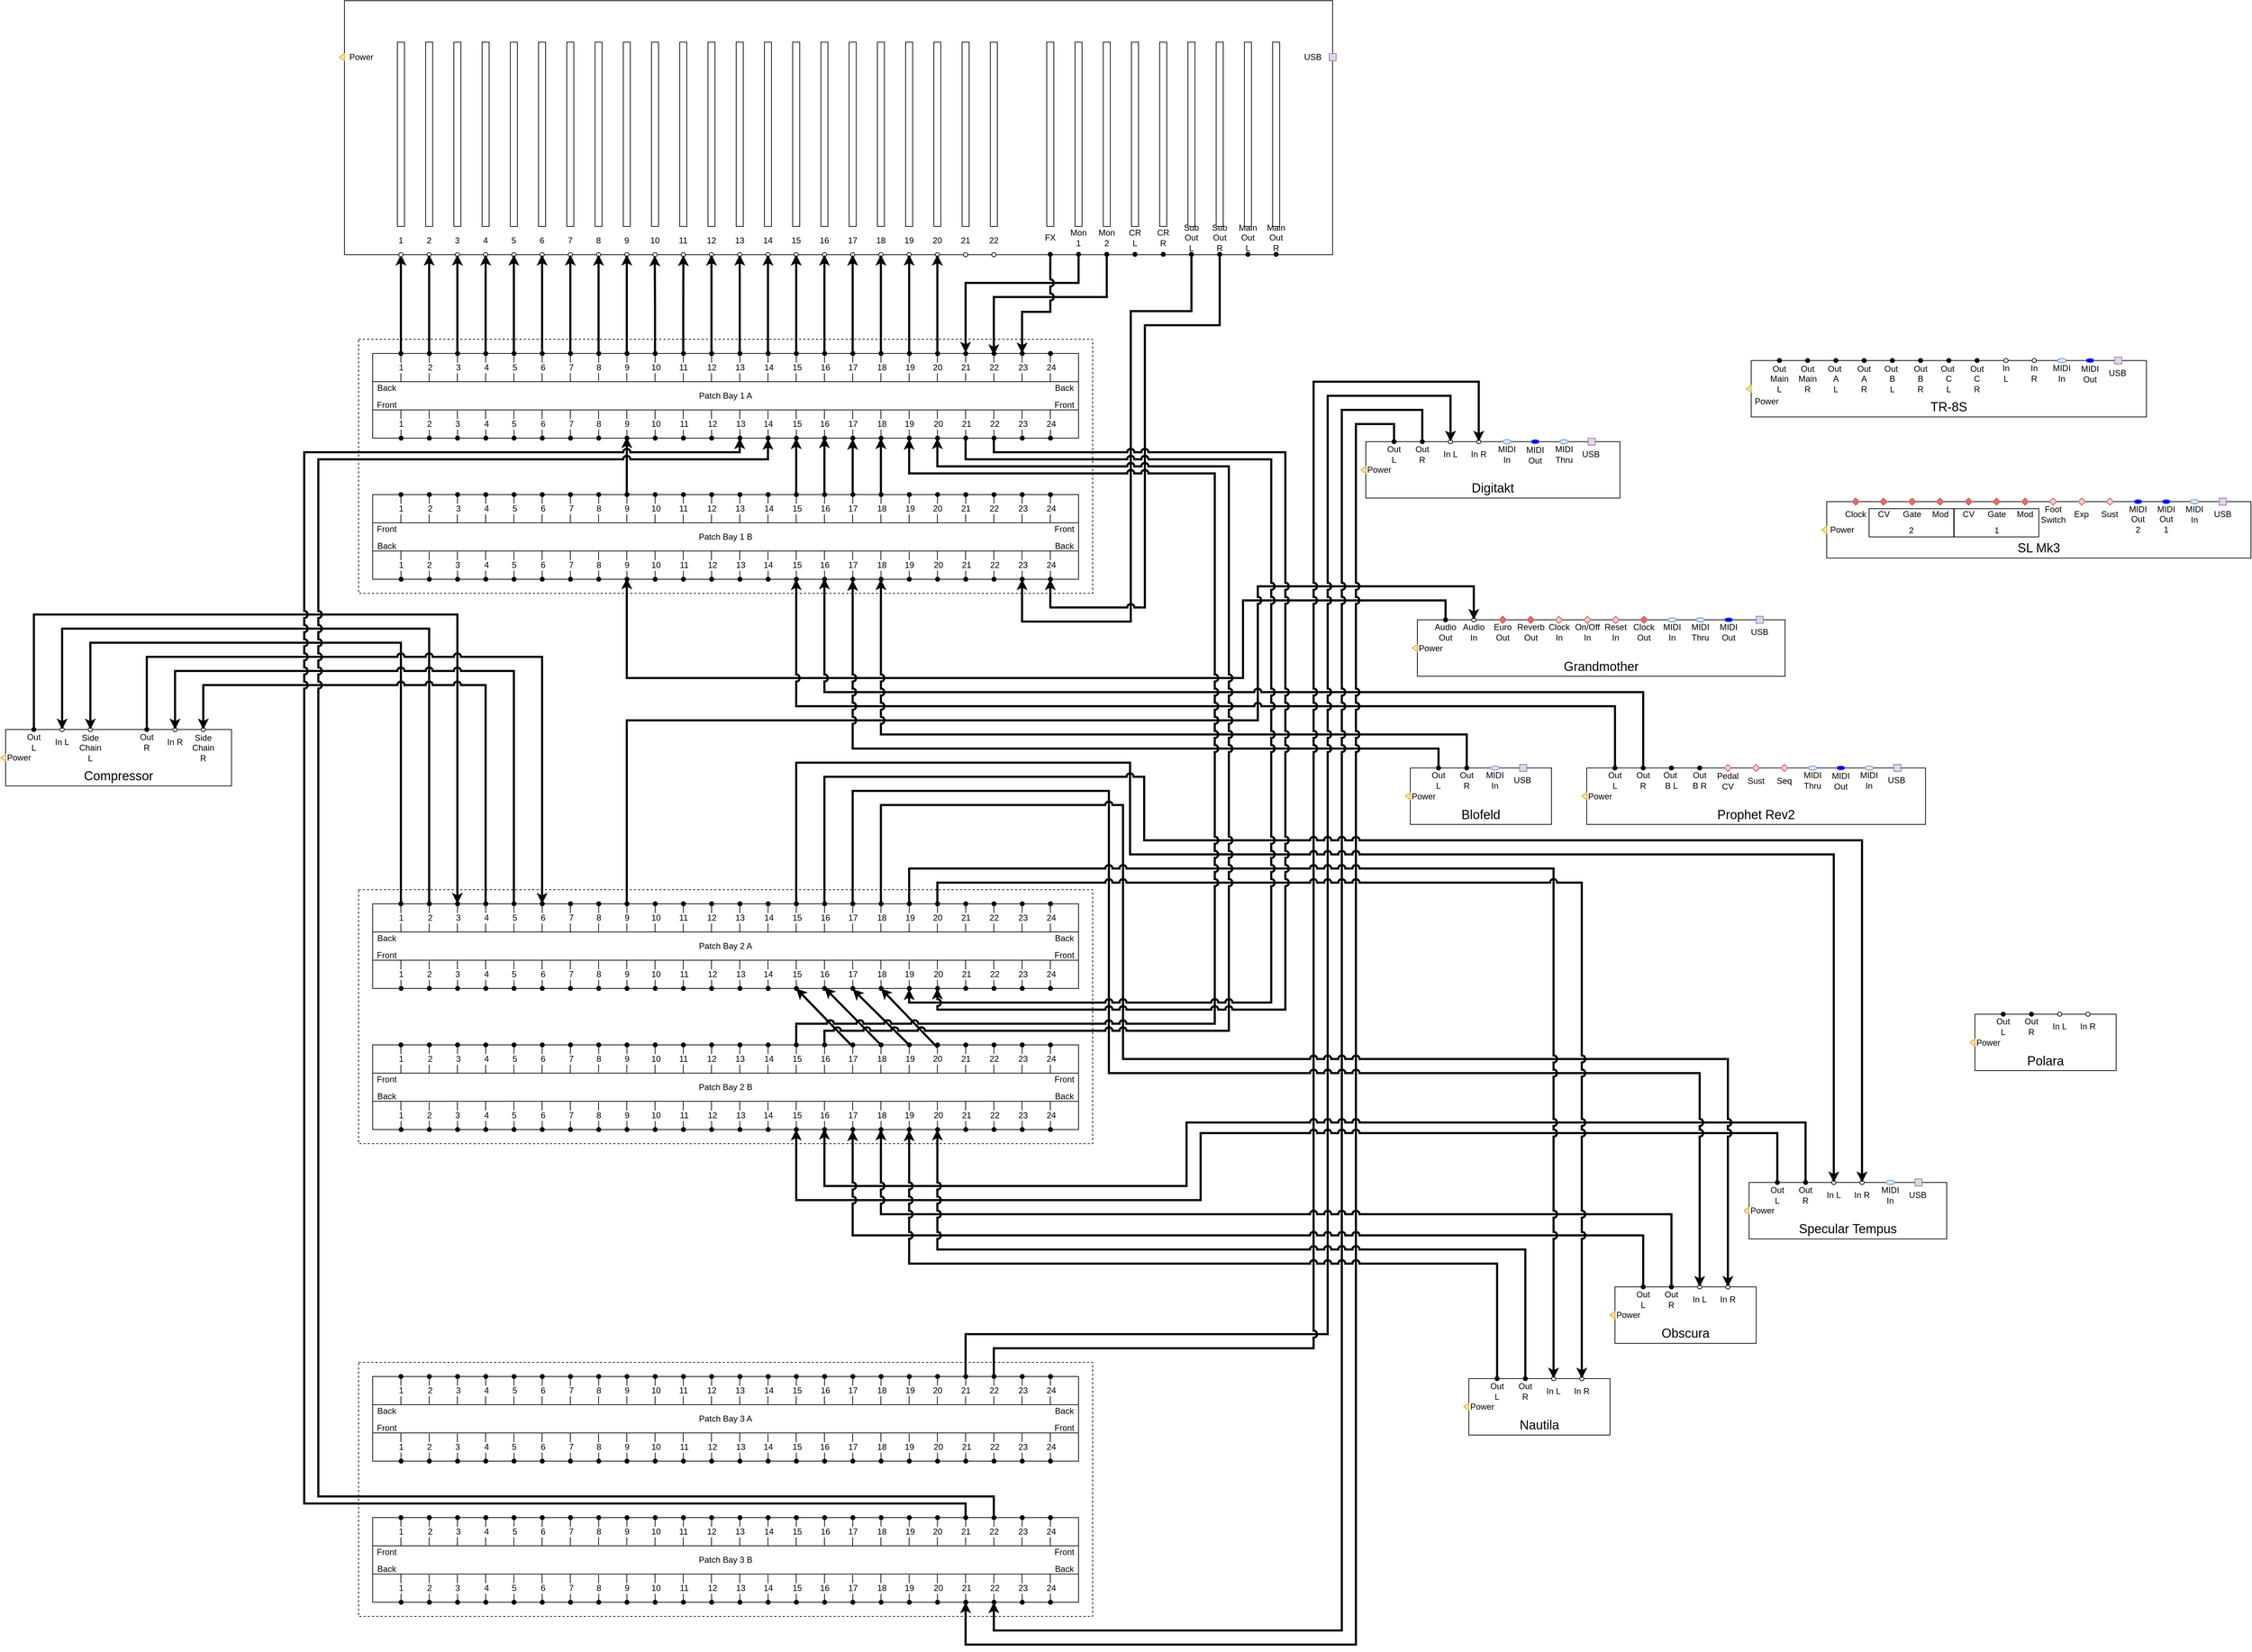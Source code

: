 <mxfile version="22.1.16" type="github">
  <diagram name="Page-1" id="099fd60b-425b-db50-ffb0-6b813814b670">
    <mxGraphModel dx="1221" dy="680" grid="1" gridSize="10" guides="1" tooltips="1" connect="1" arrows="1" fold="1" page="1" pageScale="1" pageWidth="3300" pageHeight="4681" background="none" math="0" shadow="0">
      <root>
        <mxCell id="0" />
        <mxCell id="1" parent="0" />
        <mxCell id="DIVmNxzl7p2DdEzpk0Qv-972" value="" style="group;rounded=0;strokeColor=none;align=center;verticalAlign=middle;fontFamily=Helvetica;fontSize=12;fontColor=default;fillColor=default;html=1;movable=1;resizable=1;rotatable=1;deletable=1;editable=1;locked=0;connectable=1;" parent="1" vertex="1" connectable="0">
          <mxGeometry x="587.0" y="1170" width="1040" height="360" as="geometry" />
        </mxCell>
        <mxCell id="DIVmNxzl7p2DdEzpk0Qv-1309" value="" style="group" parent="DIVmNxzl7p2DdEzpk0Qv-972" vertex="1" connectable="0">
          <mxGeometry width="1040" height="360" as="geometry" />
        </mxCell>
        <mxCell id="DIVmNxzl7p2DdEzpk0Qv-973" value="" style="rounded=0;whiteSpace=wrap;html=1;strokeColor=default;align=center;verticalAlign=middle;fontFamily=Helvetica;fontSize=12;fontColor=default;fillColor=none;connectable=0;dashed=1;" parent="DIVmNxzl7p2DdEzpk0Qv-1309" vertex="1">
          <mxGeometry width="1040" height="360" as="geometry" />
        </mxCell>
        <mxCell id="DIVmNxzl7p2DdEzpk0Qv-974" value="" style="group;rounded=0;strokeColor=default;align=center;verticalAlign=middle;fontFamily=Helvetica;fontSize=12;fontColor=default;fillColor=default;html=1;" parent="DIVmNxzl7p2DdEzpk0Qv-1309" vertex="1" connectable="0">
          <mxGeometry x="20" y="20" width="1000" height="120" as="geometry" />
        </mxCell>
        <mxCell id="DIVmNxzl7p2DdEzpk0Qv-975" value="" style="rounded=0;whiteSpace=wrap;html=1;points=[[0.04,0,0,0,0],[0.04,0.99,0,0,0],[0.08,0,0,0,0],[0.08,1,0,0,1],[0.12,0,0,0,0],[0.12,1,0,0,1],[0.16,0,0,0,0],[0.16,1,0,0,0],[0.2,0,0,0,0],[0.2,1,0,0,1],[0.24,0,0,0,0],[0.24,1,0,0,0],[0.28,0,0,0,0],[0.28,1,0,0,0],[0.32,0,0,0,-1],[0.32,1,0,0,1],[0.36,0,0,0,-1],[0.36,0.99,0,0,0],[0.4,0,0,0,0],[0.4,1,0,0,0],[0.44,0.02,0,0,0],[0.44,1,0,0,0],[0.48,0.03,0,0,0],[0.48,1,0,0,0],[0.52,0.02,0,0,0],[0.52,1,0,0,0],[0.56,0,0,0,0],[0.56,1,0,0,1],[0.6,0,0,0,0],[0.6,1,0,0,0],[0.64,0,0,0,0],[0.64,0.99,0,0,0],[0.68,0.02,0,0,0],[0.68,1,0,0,1],[0.72,0,0,0,0],[0.72,1,0,0,0],[0.76,0,0,0,0],[0.76,1,0,0,1],[0.8,0.03,0,0,0],[0.8,1,0,0,0],[0.84,0,0,0,-1],[0.84,1,0,0,0],[0.88,0.02,0,0,0],[0.88,1,0,0,0],[0.92,0,0,0,0],[0.92,1,0,0,0],[0.96,0,0,0,0],[0.96,1,0,0,0]];movable=1;resizable=1;rotatable=1;deletable=1;editable=1;locked=0;connectable=1;container=0;fillColor=none;strokeColor=default;align=center;verticalAlign=middle;fontFamily=Helvetica;fontSize=12;fontColor=default;" parent="DIVmNxzl7p2DdEzpk0Qv-974" vertex="1">
          <mxGeometry width="1000" height="120" as="geometry" />
        </mxCell>
        <mxCell id="DIVmNxzl7p2DdEzpk0Qv-976" value="2" style="edgeStyle=orthogonalEdgeStyle;rounded=0;orthogonalLoop=1;jettySize=auto;html=1;exitX=0.08;exitY=0;exitDx=0;exitDy=0;exitPerimeter=0;fontFamily=Helvetica;fontSize=12;fontColor=default;endArrow=oval;endFill=1;movable=1;resizable=1;rotatable=1;deletable=1;editable=1;locked=0;connectable=1;labelBackgroundColor=default;strokeColor=default;align=center;verticalAlign=middle;shape=connector;" parent="DIVmNxzl7p2DdEzpk0Qv-974" source="DIVmNxzl7p2DdEzpk0Qv-1023" edge="1">
          <mxGeometry relative="1" as="geometry">
            <mxPoint x="80.261" as="targetPoint" />
          </mxGeometry>
        </mxCell>
        <mxCell id="DIVmNxzl7p2DdEzpk0Qv-977" value="3" style="edgeStyle=orthogonalEdgeStyle;rounded=0;orthogonalLoop=1;jettySize=auto;html=1;exitX=0.12;exitY=0;exitDx=0;exitDy=0;exitPerimeter=0;fontFamily=Helvetica;fontSize=12;fontColor=default;endArrow=oval;endFill=1;movable=1;resizable=1;rotatable=1;deletable=1;editable=1;locked=0;connectable=1;labelBackgroundColor=default;strokeColor=default;align=center;verticalAlign=middle;shape=connector;" parent="DIVmNxzl7p2DdEzpk0Qv-974" source="DIVmNxzl7p2DdEzpk0Qv-1023" edge="1">
          <mxGeometry relative="1" as="geometry">
            <mxPoint x="120.261" as="targetPoint" />
          </mxGeometry>
        </mxCell>
        <mxCell id="DIVmNxzl7p2DdEzpk0Qv-978" value="4" style="edgeStyle=orthogonalEdgeStyle;rounded=0;orthogonalLoop=1;jettySize=auto;html=1;exitX=0.16;exitY=0;exitDx=0;exitDy=0;exitPerimeter=0;fontFamily=Helvetica;fontSize=12;fontColor=default;endArrow=oval;endFill=1;movable=1;resizable=1;rotatable=1;deletable=1;editable=1;locked=0;connectable=1;labelBackgroundColor=default;strokeColor=default;align=center;verticalAlign=middle;shape=connector;" parent="DIVmNxzl7p2DdEzpk0Qv-974" source="DIVmNxzl7p2DdEzpk0Qv-1023" edge="1">
          <mxGeometry relative="1" as="geometry">
            <mxPoint x="160.261" as="targetPoint" />
          </mxGeometry>
        </mxCell>
        <mxCell id="DIVmNxzl7p2DdEzpk0Qv-979" value="5" style="edgeStyle=orthogonalEdgeStyle;rounded=0;orthogonalLoop=1;jettySize=auto;html=1;exitX=0.2;exitY=0;exitDx=0;exitDy=0;exitPerimeter=0;fontFamily=Helvetica;fontSize=12;fontColor=default;endArrow=oval;endFill=1;movable=1;resizable=1;rotatable=1;deletable=1;editable=1;locked=0;connectable=1;labelBackgroundColor=default;strokeColor=default;align=center;verticalAlign=middle;shape=connector;" parent="DIVmNxzl7p2DdEzpk0Qv-974" source="DIVmNxzl7p2DdEzpk0Qv-1023" edge="1">
          <mxGeometry relative="1" as="geometry">
            <mxPoint x="200.261" as="targetPoint" />
          </mxGeometry>
        </mxCell>
        <mxCell id="DIVmNxzl7p2DdEzpk0Qv-980" value="6" style="edgeStyle=orthogonalEdgeStyle;rounded=0;orthogonalLoop=1;jettySize=auto;html=1;exitX=0.24;exitY=0;exitDx=0;exitDy=0;exitPerimeter=0;fontFamily=Helvetica;fontSize=12;fontColor=default;endArrow=oval;endFill=1;movable=1;resizable=1;rotatable=1;deletable=1;editable=1;locked=0;connectable=1;labelBackgroundColor=default;strokeColor=default;align=center;verticalAlign=middle;shape=connector;" parent="DIVmNxzl7p2DdEzpk0Qv-974" source="DIVmNxzl7p2DdEzpk0Qv-1023" edge="1">
          <mxGeometry relative="1" as="geometry">
            <mxPoint x="240.261" as="targetPoint" />
          </mxGeometry>
        </mxCell>
        <mxCell id="DIVmNxzl7p2DdEzpk0Qv-981" value="7" style="edgeStyle=orthogonalEdgeStyle;rounded=0;orthogonalLoop=1;jettySize=auto;html=1;exitX=0.28;exitY=0;exitDx=0;exitDy=0;exitPerimeter=0;fontFamily=Helvetica;fontSize=12;fontColor=default;endArrow=oval;endFill=1;movable=1;resizable=1;rotatable=1;deletable=1;editable=1;locked=0;connectable=1;labelBackgroundColor=default;strokeColor=default;align=center;verticalAlign=middle;shape=connector;" parent="DIVmNxzl7p2DdEzpk0Qv-974" source="DIVmNxzl7p2DdEzpk0Qv-1023" edge="1">
          <mxGeometry relative="1" as="geometry">
            <mxPoint x="280.261" as="targetPoint" />
          </mxGeometry>
        </mxCell>
        <mxCell id="DIVmNxzl7p2DdEzpk0Qv-982" value="8" style="edgeStyle=orthogonalEdgeStyle;rounded=0;orthogonalLoop=1;jettySize=auto;html=1;exitX=0.32;exitY=0;exitDx=0;exitDy=-1;exitPerimeter=0;fontFamily=Helvetica;fontSize=12;fontColor=default;endArrow=oval;endFill=1;movable=1;resizable=1;rotatable=1;deletable=1;editable=1;locked=0;connectable=1;labelBackgroundColor=default;strokeColor=default;align=center;verticalAlign=middle;shape=connector;" parent="DIVmNxzl7p2DdEzpk0Qv-974" source="DIVmNxzl7p2DdEzpk0Qv-1023" edge="1">
          <mxGeometry relative="1" as="geometry">
            <mxPoint x="320.261" as="targetPoint" />
          </mxGeometry>
        </mxCell>
        <mxCell id="DIVmNxzl7p2DdEzpk0Qv-983" value="9" style="edgeStyle=orthogonalEdgeStyle;rounded=0;orthogonalLoop=1;jettySize=auto;html=1;exitX=0.36;exitY=0;exitDx=0;exitDy=-1;exitPerimeter=0;fontFamily=Helvetica;fontSize=12;fontColor=default;endArrow=oval;endFill=1;movable=1;resizable=1;rotatable=1;deletable=1;editable=1;locked=0;connectable=1;labelBackgroundColor=default;strokeColor=default;align=center;verticalAlign=middle;shape=connector;" parent="DIVmNxzl7p2DdEzpk0Qv-974" source="DIVmNxzl7p2DdEzpk0Qv-1023" edge="1">
          <mxGeometry relative="1" as="geometry">
            <mxPoint x="360.261" as="targetPoint" />
          </mxGeometry>
        </mxCell>
        <mxCell id="DIVmNxzl7p2DdEzpk0Qv-984" value="10" style="edgeStyle=orthogonalEdgeStyle;rounded=0;orthogonalLoop=1;jettySize=auto;html=1;exitX=0.4;exitY=0;exitDx=0;exitDy=0;exitPerimeter=0;fontFamily=Helvetica;fontSize=12;fontColor=default;endArrow=oval;endFill=1;movable=1;resizable=1;rotatable=1;deletable=1;editable=1;locked=0;connectable=1;labelBackgroundColor=default;strokeColor=default;align=center;verticalAlign=middle;shape=connector;" parent="DIVmNxzl7p2DdEzpk0Qv-974" source="DIVmNxzl7p2DdEzpk0Qv-1023" edge="1">
          <mxGeometry relative="1" as="geometry">
            <mxPoint x="400.261" as="targetPoint" />
          </mxGeometry>
        </mxCell>
        <mxCell id="DIVmNxzl7p2DdEzpk0Qv-985" value="11" style="edgeStyle=orthogonalEdgeStyle;rounded=0;orthogonalLoop=1;jettySize=auto;html=1;exitX=0.44;exitY=0.02;exitDx=0;exitDy=0;exitPerimeter=0;fontFamily=Helvetica;fontSize=12;fontColor=default;endArrow=oval;endFill=1;movable=1;resizable=1;rotatable=1;deletable=1;editable=1;locked=0;connectable=1;labelBackgroundColor=default;strokeColor=default;align=center;verticalAlign=middle;shape=connector;" parent="DIVmNxzl7p2DdEzpk0Qv-974" source="DIVmNxzl7p2DdEzpk0Qv-1023" edge="1">
          <mxGeometry relative="1" as="geometry">
            <mxPoint x="440.261" as="targetPoint" />
          </mxGeometry>
        </mxCell>
        <mxCell id="DIVmNxzl7p2DdEzpk0Qv-986" value="12" style="edgeStyle=orthogonalEdgeStyle;rounded=0;orthogonalLoop=1;jettySize=auto;html=1;exitX=0.48;exitY=0.03;exitDx=0;exitDy=0;exitPerimeter=0;fontFamily=Helvetica;fontSize=12;fontColor=default;endArrow=oval;endFill=1;movable=1;resizable=1;rotatable=1;deletable=1;editable=1;locked=0;connectable=1;labelBackgroundColor=default;strokeColor=default;align=center;verticalAlign=middle;shape=connector;" parent="DIVmNxzl7p2DdEzpk0Qv-974" source="DIVmNxzl7p2DdEzpk0Qv-1023" edge="1">
          <mxGeometry relative="1" as="geometry">
            <mxPoint x="480.261" as="targetPoint" />
          </mxGeometry>
        </mxCell>
        <mxCell id="DIVmNxzl7p2DdEzpk0Qv-987" value="13" style="edgeStyle=orthogonalEdgeStyle;rounded=0;orthogonalLoop=1;jettySize=auto;html=1;exitX=0.52;exitY=0.02;exitDx=0;exitDy=0;exitPerimeter=0;fontFamily=Helvetica;fontSize=12;fontColor=default;endArrow=oval;endFill=1;movable=1;resizable=1;rotatable=1;deletable=1;editable=1;locked=0;connectable=1;labelBackgroundColor=default;strokeColor=default;align=center;verticalAlign=middle;shape=connector;" parent="DIVmNxzl7p2DdEzpk0Qv-974" source="DIVmNxzl7p2DdEzpk0Qv-1023" edge="1">
          <mxGeometry relative="1" as="geometry">
            <mxPoint x="520.261" as="targetPoint" />
          </mxGeometry>
        </mxCell>
        <mxCell id="DIVmNxzl7p2DdEzpk0Qv-988" value="14" style="edgeStyle=orthogonalEdgeStyle;rounded=0;orthogonalLoop=1;jettySize=auto;html=1;exitX=0.56;exitY=0;exitDx=0;exitDy=0;exitPerimeter=0;fontFamily=Helvetica;fontSize=12;fontColor=default;endArrow=oval;endFill=1;movable=1;resizable=1;rotatable=1;deletable=1;editable=1;locked=0;connectable=1;labelBackgroundColor=default;strokeColor=default;align=center;verticalAlign=middle;shape=connector;" parent="DIVmNxzl7p2DdEzpk0Qv-974" source="DIVmNxzl7p2DdEzpk0Qv-1023" edge="1">
          <mxGeometry relative="1" as="geometry">
            <mxPoint x="560.261" as="targetPoint" />
          </mxGeometry>
        </mxCell>
        <mxCell id="DIVmNxzl7p2DdEzpk0Qv-989" value="15" style="edgeStyle=orthogonalEdgeStyle;rounded=0;orthogonalLoop=1;jettySize=auto;html=1;exitX=0.6;exitY=0;exitDx=0;exitDy=0;exitPerimeter=0;fontFamily=Helvetica;fontSize=12;fontColor=default;endArrow=oval;endFill=1;movable=1;resizable=1;rotatable=1;deletable=1;editable=1;locked=0;connectable=1;labelBackgroundColor=default;strokeColor=default;align=center;verticalAlign=middle;shape=connector;" parent="DIVmNxzl7p2DdEzpk0Qv-974" source="DIVmNxzl7p2DdEzpk0Qv-1023" edge="1">
          <mxGeometry relative="1" as="geometry">
            <mxPoint x="600.261" as="targetPoint" />
          </mxGeometry>
        </mxCell>
        <mxCell id="DIVmNxzl7p2DdEzpk0Qv-990" value="16" style="edgeStyle=orthogonalEdgeStyle;rounded=0;orthogonalLoop=1;jettySize=auto;html=1;exitX=0.64;exitY=0;exitDx=0;exitDy=0;exitPerimeter=0;fontFamily=Helvetica;fontSize=12;fontColor=default;endArrow=oval;endFill=1;movable=1;resizable=1;rotatable=1;deletable=1;editable=1;locked=0;connectable=1;labelBackgroundColor=default;strokeColor=default;align=center;verticalAlign=middle;shape=connector;" parent="DIVmNxzl7p2DdEzpk0Qv-974" source="DIVmNxzl7p2DdEzpk0Qv-1023" edge="1">
          <mxGeometry relative="1" as="geometry">
            <mxPoint x="640.261" as="targetPoint" />
          </mxGeometry>
        </mxCell>
        <mxCell id="DIVmNxzl7p2DdEzpk0Qv-991" value="17" style="edgeStyle=orthogonalEdgeStyle;rounded=0;orthogonalLoop=1;jettySize=auto;html=1;exitX=0.68;exitY=0.02;exitDx=0;exitDy=0;exitPerimeter=0;fontFamily=Helvetica;fontSize=12;fontColor=default;endArrow=oval;endFill=1;movable=1;resizable=1;rotatable=1;deletable=1;editable=1;locked=0;connectable=1;labelBackgroundColor=default;strokeColor=default;align=center;verticalAlign=middle;shape=connector;" parent="DIVmNxzl7p2DdEzpk0Qv-974" source="DIVmNxzl7p2DdEzpk0Qv-1023" edge="1">
          <mxGeometry relative="1" as="geometry">
            <mxPoint x="680.261" as="targetPoint" />
          </mxGeometry>
        </mxCell>
        <mxCell id="DIVmNxzl7p2DdEzpk0Qv-992" value="18" style="edgeStyle=orthogonalEdgeStyle;rounded=0;orthogonalLoop=1;jettySize=auto;html=1;exitX=0.72;exitY=0;exitDx=0;exitDy=0;exitPerimeter=0;fontFamily=Helvetica;fontSize=12;fontColor=default;endArrow=oval;endFill=1;movable=1;resizable=1;rotatable=1;deletable=1;editable=1;locked=0;connectable=1;labelBackgroundColor=default;strokeColor=default;align=center;verticalAlign=middle;shape=connector;" parent="DIVmNxzl7p2DdEzpk0Qv-974" source="DIVmNxzl7p2DdEzpk0Qv-1023" edge="1">
          <mxGeometry relative="1" as="geometry">
            <mxPoint x="720.261" as="targetPoint" />
          </mxGeometry>
        </mxCell>
        <mxCell id="DIVmNxzl7p2DdEzpk0Qv-993" value="19" style="edgeStyle=orthogonalEdgeStyle;rounded=0;orthogonalLoop=1;jettySize=auto;html=1;exitX=0.76;exitY=0;exitDx=0;exitDy=0;exitPerimeter=0;fontFamily=Helvetica;fontSize=12;fontColor=default;endArrow=oval;endFill=1;movable=1;resizable=1;rotatable=1;deletable=1;editable=1;locked=0;connectable=1;labelBackgroundColor=default;strokeColor=default;align=center;verticalAlign=middle;shape=connector;" parent="DIVmNxzl7p2DdEzpk0Qv-974" source="DIVmNxzl7p2DdEzpk0Qv-1023" edge="1">
          <mxGeometry relative="1" as="geometry">
            <mxPoint x="760.261" as="targetPoint" />
          </mxGeometry>
        </mxCell>
        <mxCell id="DIVmNxzl7p2DdEzpk0Qv-994" value="20" style="edgeStyle=orthogonalEdgeStyle;rounded=0;orthogonalLoop=1;jettySize=auto;html=1;exitX=0.8;exitY=0.03;exitDx=0;exitDy=0;exitPerimeter=0;fontFamily=Helvetica;fontSize=12;fontColor=default;endArrow=oval;endFill=1;movable=1;resizable=1;rotatable=1;deletable=1;editable=1;locked=0;connectable=1;labelBackgroundColor=default;strokeColor=default;align=center;verticalAlign=middle;shape=connector;" parent="DIVmNxzl7p2DdEzpk0Qv-974" source="DIVmNxzl7p2DdEzpk0Qv-1023" edge="1">
          <mxGeometry relative="1" as="geometry">
            <mxPoint x="800.261" as="targetPoint" />
          </mxGeometry>
        </mxCell>
        <mxCell id="DIVmNxzl7p2DdEzpk0Qv-995" value="21" style="edgeStyle=orthogonalEdgeStyle;rounded=0;orthogonalLoop=1;jettySize=auto;html=1;exitX=0.84;exitY=0;exitDx=0;exitDy=-1;exitPerimeter=0;fontFamily=Helvetica;fontSize=12;fontColor=default;endArrow=oval;endFill=1;movable=1;resizable=1;rotatable=1;deletable=1;editable=1;locked=0;connectable=1;labelBackgroundColor=default;strokeColor=default;align=center;verticalAlign=middle;shape=connector;" parent="DIVmNxzl7p2DdEzpk0Qv-974" source="DIVmNxzl7p2DdEzpk0Qv-1023" edge="1">
          <mxGeometry relative="1" as="geometry">
            <mxPoint x="840.261" as="targetPoint" />
          </mxGeometry>
        </mxCell>
        <mxCell id="DIVmNxzl7p2DdEzpk0Qv-996" value="22" style="edgeStyle=orthogonalEdgeStyle;rounded=0;orthogonalLoop=1;jettySize=auto;html=1;exitX=0.88;exitY=0.02;exitDx=0;exitDy=0;exitPerimeter=0;fontFamily=Helvetica;fontSize=12;fontColor=default;endArrow=oval;endFill=1;movable=1;resizable=1;rotatable=1;deletable=1;editable=1;locked=0;connectable=1;labelBackgroundColor=default;strokeColor=default;align=center;verticalAlign=middle;shape=connector;" parent="DIVmNxzl7p2DdEzpk0Qv-974" source="DIVmNxzl7p2DdEzpk0Qv-1023" edge="1">
          <mxGeometry relative="1" as="geometry">
            <mxPoint x="880.261" as="targetPoint" />
          </mxGeometry>
        </mxCell>
        <mxCell id="DIVmNxzl7p2DdEzpk0Qv-997" value="23" style="edgeStyle=orthogonalEdgeStyle;rounded=0;orthogonalLoop=1;jettySize=auto;html=1;exitX=0.92;exitY=0;exitDx=0;exitDy=0;exitPerimeter=0;fontFamily=Helvetica;fontSize=12;fontColor=default;endArrow=oval;endFill=1;movable=1;resizable=1;rotatable=1;deletable=1;editable=1;locked=0;connectable=1;labelBackgroundColor=default;strokeColor=default;align=center;verticalAlign=middle;shape=connector;" parent="DIVmNxzl7p2DdEzpk0Qv-974" source="DIVmNxzl7p2DdEzpk0Qv-1023" edge="1">
          <mxGeometry relative="1" as="geometry">
            <mxPoint x="920.261" as="targetPoint" />
          </mxGeometry>
        </mxCell>
        <mxCell id="DIVmNxzl7p2DdEzpk0Qv-998" value="24" style="edgeStyle=orthogonalEdgeStyle;rounded=0;orthogonalLoop=1;jettySize=auto;html=1;exitX=0.96;exitY=0;exitDx=0;exitDy=0;exitPerimeter=0;fontFamily=Helvetica;fontSize=12;fontColor=default;endArrow=oval;endFill=1;movable=1;resizable=1;rotatable=1;deletable=1;editable=1;locked=0;connectable=1;anchorPointDirection=1;snapToPoint=0;labelBackgroundColor=default;strokeColor=default;align=center;verticalAlign=middle;shape=connector;" parent="DIVmNxzl7p2DdEzpk0Qv-974" source="DIVmNxzl7p2DdEzpk0Qv-1023" edge="1">
          <mxGeometry relative="1" as="geometry">
            <mxPoint x="960.261" as="targetPoint" />
          </mxGeometry>
        </mxCell>
        <mxCell id="DIVmNxzl7p2DdEzpk0Qv-999" value="2" style="edgeStyle=orthogonalEdgeStyle;shape=connector;rounded=0;orthogonalLoop=1;jettySize=auto;html=1;exitX=0.08;exitY=1;exitDx=0;exitDy=1;exitPerimeter=0;labelBackgroundColor=default;strokeColor=default;align=center;verticalAlign=middle;fontFamily=Helvetica;fontSize=12;fontColor=default;endArrow=oval;endFill=1;movable=1;resizable=1;rotatable=1;deletable=1;editable=1;locked=0;connectable=1;" parent="DIVmNxzl7p2DdEzpk0Qv-974" source="DIVmNxzl7p2DdEzpk0Qv-1023" edge="1">
          <mxGeometry relative="1" as="geometry">
            <mxPoint x="80.261" y="120" as="targetPoint" />
          </mxGeometry>
        </mxCell>
        <mxCell id="DIVmNxzl7p2DdEzpk0Qv-1000" value="1" style="edgeStyle=orthogonalEdgeStyle;shape=connector;rounded=0;orthogonalLoop=1;jettySize=auto;html=1;exitX=0.04;exitY=0.99;exitDx=0;exitDy=0;exitPerimeter=0;labelBackgroundColor=default;strokeColor=default;align=center;verticalAlign=middle;fontFamily=Helvetica;fontSize=12;fontColor=default;endArrow=oval;endFill=1;movable=1;resizable=1;rotatable=1;deletable=1;editable=1;locked=0;connectable=1;" parent="DIVmNxzl7p2DdEzpk0Qv-974" source="DIVmNxzl7p2DdEzpk0Qv-1023" edge="1">
          <mxGeometry relative="1" as="geometry">
            <mxPoint x="40.261" y="120" as="targetPoint" />
          </mxGeometry>
        </mxCell>
        <mxCell id="DIVmNxzl7p2DdEzpk0Qv-1001" value="3" style="edgeStyle=orthogonalEdgeStyle;shape=connector;rounded=0;orthogonalLoop=1;jettySize=auto;html=1;exitX=0.12;exitY=1;exitDx=0;exitDy=1;exitPerimeter=0;labelBackgroundColor=default;strokeColor=default;align=center;verticalAlign=middle;fontFamily=Helvetica;fontSize=12;fontColor=default;endArrow=oval;endFill=1;movable=1;resizable=1;rotatable=1;deletable=1;editable=1;locked=0;connectable=1;" parent="DIVmNxzl7p2DdEzpk0Qv-974" source="DIVmNxzl7p2DdEzpk0Qv-1023" edge="1">
          <mxGeometry relative="1" as="geometry">
            <mxPoint x="120.261" y="120" as="targetPoint" />
          </mxGeometry>
        </mxCell>
        <mxCell id="DIVmNxzl7p2DdEzpk0Qv-1002" value="4" style="edgeStyle=orthogonalEdgeStyle;shape=connector;rounded=0;orthogonalLoop=1;jettySize=auto;html=1;exitX=0.16;exitY=1;exitDx=0;exitDy=0;exitPerimeter=0;labelBackgroundColor=default;strokeColor=default;align=center;verticalAlign=middle;fontFamily=Helvetica;fontSize=12;fontColor=default;endArrow=oval;endFill=1;movable=1;resizable=1;rotatable=1;deletable=1;editable=1;locked=0;connectable=1;" parent="DIVmNxzl7p2DdEzpk0Qv-974" source="DIVmNxzl7p2DdEzpk0Qv-1023" edge="1">
          <mxGeometry relative="1" as="geometry">
            <mxPoint x="160.261" y="120" as="targetPoint" />
          </mxGeometry>
        </mxCell>
        <mxCell id="DIVmNxzl7p2DdEzpk0Qv-1003" value="5" style="edgeStyle=orthogonalEdgeStyle;shape=connector;rounded=0;orthogonalLoop=1;jettySize=auto;html=1;exitX=0.2;exitY=1;exitDx=0;exitDy=1;exitPerimeter=0;labelBackgroundColor=default;strokeColor=default;align=center;verticalAlign=middle;fontFamily=Helvetica;fontSize=12;fontColor=default;endArrow=oval;endFill=1;movable=1;resizable=1;rotatable=1;deletable=1;editable=1;locked=0;connectable=1;" parent="DIVmNxzl7p2DdEzpk0Qv-974" source="DIVmNxzl7p2DdEzpk0Qv-1023" edge="1">
          <mxGeometry relative="1" as="geometry">
            <mxPoint x="200.261" y="120" as="targetPoint" />
          </mxGeometry>
        </mxCell>
        <mxCell id="DIVmNxzl7p2DdEzpk0Qv-1004" value="6" style="edgeStyle=orthogonalEdgeStyle;shape=connector;rounded=0;orthogonalLoop=1;jettySize=auto;html=1;exitX=0.24;exitY=1;exitDx=0;exitDy=0;exitPerimeter=0;labelBackgroundColor=default;strokeColor=default;align=center;verticalAlign=middle;fontFamily=Helvetica;fontSize=12;fontColor=default;endArrow=oval;endFill=1;movable=1;resizable=1;rotatable=1;deletable=1;editable=1;locked=0;connectable=1;" parent="DIVmNxzl7p2DdEzpk0Qv-974" source="DIVmNxzl7p2DdEzpk0Qv-1023" edge="1">
          <mxGeometry relative="1" as="geometry">
            <mxPoint x="240.261" y="120" as="targetPoint" />
          </mxGeometry>
        </mxCell>
        <mxCell id="DIVmNxzl7p2DdEzpk0Qv-1005" value="7" style="edgeStyle=orthogonalEdgeStyle;shape=connector;rounded=0;orthogonalLoop=1;jettySize=auto;html=1;exitX=0.28;exitY=1;exitDx=0;exitDy=0;exitPerimeter=0;labelBackgroundColor=default;strokeColor=default;align=center;verticalAlign=middle;fontFamily=Helvetica;fontSize=12;fontColor=default;endArrow=oval;endFill=1;movable=1;resizable=1;rotatable=1;deletable=1;editable=1;locked=0;connectable=1;" parent="DIVmNxzl7p2DdEzpk0Qv-974" source="DIVmNxzl7p2DdEzpk0Qv-1023" edge="1">
          <mxGeometry relative="1" as="geometry">
            <mxPoint x="280.261" y="120" as="targetPoint" />
          </mxGeometry>
        </mxCell>
        <mxCell id="DIVmNxzl7p2DdEzpk0Qv-1006" value="8" style="edgeStyle=orthogonalEdgeStyle;shape=connector;rounded=0;orthogonalLoop=1;jettySize=auto;html=1;exitX=0.32;exitY=1;exitDx=0;exitDy=1;exitPerimeter=0;labelBackgroundColor=default;strokeColor=default;align=center;verticalAlign=middle;fontFamily=Helvetica;fontSize=12;fontColor=default;endArrow=oval;endFill=1;movable=1;resizable=1;rotatable=1;deletable=1;editable=1;locked=0;connectable=1;" parent="DIVmNxzl7p2DdEzpk0Qv-974" source="DIVmNxzl7p2DdEzpk0Qv-1023" edge="1">
          <mxGeometry relative="1" as="geometry">
            <mxPoint x="320.261" y="120" as="targetPoint" />
          </mxGeometry>
        </mxCell>
        <mxCell id="DIVmNxzl7p2DdEzpk0Qv-1007" value="9" style="edgeStyle=orthogonalEdgeStyle;shape=connector;rounded=0;orthogonalLoop=1;jettySize=auto;html=1;exitX=0.36;exitY=0.99;exitDx=0;exitDy=0;exitPerimeter=0;labelBackgroundColor=default;strokeColor=default;align=center;verticalAlign=middle;fontFamily=Helvetica;fontSize=12;fontColor=default;endArrow=oval;endFill=1;movable=1;resizable=1;rotatable=1;deletable=1;editable=1;locked=0;connectable=1;" parent="DIVmNxzl7p2DdEzpk0Qv-974" source="DIVmNxzl7p2DdEzpk0Qv-1023" edge="1">
          <mxGeometry relative="1" as="geometry">
            <mxPoint x="360.261" y="120" as="targetPoint" />
          </mxGeometry>
        </mxCell>
        <mxCell id="DIVmNxzl7p2DdEzpk0Qv-1008" value="10" style="edgeStyle=orthogonalEdgeStyle;shape=connector;rounded=0;orthogonalLoop=1;jettySize=auto;html=1;exitX=0.4;exitY=1;exitDx=0;exitDy=0;exitPerimeter=0;labelBackgroundColor=default;strokeColor=default;align=center;verticalAlign=middle;fontFamily=Helvetica;fontSize=12;fontColor=default;endArrow=oval;endFill=1;movable=1;resizable=1;rotatable=1;deletable=1;editable=1;locked=0;connectable=1;" parent="DIVmNxzl7p2DdEzpk0Qv-974" source="DIVmNxzl7p2DdEzpk0Qv-1023" edge="1">
          <mxGeometry relative="1" as="geometry">
            <mxPoint x="400.261" y="120" as="targetPoint" />
          </mxGeometry>
        </mxCell>
        <mxCell id="DIVmNxzl7p2DdEzpk0Qv-1009" value="11" style="edgeStyle=orthogonalEdgeStyle;shape=connector;rounded=0;orthogonalLoop=1;jettySize=auto;html=1;exitX=0.44;exitY=1;exitDx=0;exitDy=0;exitPerimeter=0;labelBackgroundColor=default;strokeColor=default;align=center;verticalAlign=middle;fontFamily=Helvetica;fontSize=12;fontColor=default;endArrow=oval;endFill=1;movable=1;resizable=1;rotatable=1;deletable=1;editable=1;locked=0;connectable=1;" parent="DIVmNxzl7p2DdEzpk0Qv-974" source="DIVmNxzl7p2DdEzpk0Qv-1023" edge="1">
          <mxGeometry relative="1" as="geometry">
            <mxPoint x="440.261" y="120" as="targetPoint" />
          </mxGeometry>
        </mxCell>
        <mxCell id="DIVmNxzl7p2DdEzpk0Qv-1010" value="12" style="edgeStyle=orthogonalEdgeStyle;shape=connector;rounded=0;orthogonalLoop=1;jettySize=auto;html=1;exitX=0.48;exitY=1;exitDx=0;exitDy=0;exitPerimeter=0;labelBackgroundColor=default;strokeColor=default;align=center;verticalAlign=middle;fontFamily=Helvetica;fontSize=12;fontColor=default;endArrow=oval;endFill=1;movable=1;resizable=1;rotatable=1;deletable=1;editable=1;locked=0;connectable=1;" parent="DIVmNxzl7p2DdEzpk0Qv-974" source="DIVmNxzl7p2DdEzpk0Qv-1023" edge="1">
          <mxGeometry relative="1" as="geometry">
            <mxPoint x="480.261" y="120" as="targetPoint" />
          </mxGeometry>
        </mxCell>
        <mxCell id="DIVmNxzl7p2DdEzpk0Qv-1011" value="13" style="edgeStyle=orthogonalEdgeStyle;shape=connector;rounded=0;orthogonalLoop=1;jettySize=auto;html=1;exitX=0.52;exitY=1;exitDx=0;exitDy=0;exitPerimeter=0;labelBackgroundColor=default;strokeColor=default;align=center;verticalAlign=middle;fontFamily=Helvetica;fontSize=12;fontColor=default;endArrow=oval;endFill=1;movable=1;resizable=1;rotatable=1;deletable=1;editable=1;locked=0;connectable=1;" parent="DIVmNxzl7p2DdEzpk0Qv-974" source="DIVmNxzl7p2DdEzpk0Qv-1023" edge="1">
          <mxGeometry relative="1" as="geometry">
            <mxPoint x="520.261" y="120" as="targetPoint" />
          </mxGeometry>
        </mxCell>
        <mxCell id="DIVmNxzl7p2DdEzpk0Qv-1012" value="14" style="edgeStyle=orthogonalEdgeStyle;shape=connector;rounded=0;orthogonalLoop=1;jettySize=auto;html=1;exitX=0.56;exitY=1;exitDx=0;exitDy=1;exitPerimeter=0;labelBackgroundColor=default;strokeColor=default;align=center;verticalAlign=middle;fontFamily=Helvetica;fontSize=12;fontColor=default;endArrow=oval;endFill=1;movable=1;resizable=1;rotatable=1;deletable=1;editable=1;locked=0;connectable=1;" parent="DIVmNxzl7p2DdEzpk0Qv-974" source="DIVmNxzl7p2DdEzpk0Qv-1023" edge="1">
          <mxGeometry relative="1" as="geometry">
            <mxPoint x="560.261" y="120" as="targetPoint" />
          </mxGeometry>
        </mxCell>
        <mxCell id="DIVmNxzl7p2DdEzpk0Qv-1013" value="15" style="edgeStyle=orthogonalEdgeStyle;shape=connector;rounded=0;orthogonalLoop=1;jettySize=auto;html=1;exitX=0.6;exitY=1;exitDx=0;exitDy=0;exitPerimeter=0;labelBackgroundColor=default;strokeColor=default;align=center;verticalAlign=middle;fontFamily=Helvetica;fontSize=12;fontColor=default;endArrow=oval;endFill=1;movable=1;resizable=1;rotatable=1;deletable=1;editable=1;locked=0;connectable=1;" parent="DIVmNxzl7p2DdEzpk0Qv-974" source="DIVmNxzl7p2DdEzpk0Qv-1023" edge="1">
          <mxGeometry relative="1" as="geometry">
            <mxPoint x="600.261" y="120" as="targetPoint" />
          </mxGeometry>
        </mxCell>
        <mxCell id="DIVmNxzl7p2DdEzpk0Qv-1014" value="16" style="edgeStyle=orthogonalEdgeStyle;shape=connector;rounded=0;orthogonalLoop=1;jettySize=auto;html=1;exitX=0.64;exitY=0.99;exitDx=0;exitDy=0;exitPerimeter=0;labelBackgroundColor=default;strokeColor=default;align=center;verticalAlign=middle;fontFamily=Helvetica;fontSize=12;fontColor=default;endArrow=oval;endFill=1;movable=1;resizable=1;rotatable=1;deletable=1;editable=1;locked=0;connectable=1;" parent="DIVmNxzl7p2DdEzpk0Qv-974" source="DIVmNxzl7p2DdEzpk0Qv-1023" edge="1">
          <mxGeometry relative="1" as="geometry">
            <mxPoint x="640.261" y="120" as="targetPoint" />
          </mxGeometry>
        </mxCell>
        <mxCell id="DIVmNxzl7p2DdEzpk0Qv-1015" value="17" style="edgeStyle=orthogonalEdgeStyle;shape=connector;rounded=0;orthogonalLoop=1;jettySize=auto;html=1;exitX=0.68;exitY=1;exitDx=0;exitDy=1;exitPerimeter=0;labelBackgroundColor=default;strokeColor=default;align=center;verticalAlign=middle;fontFamily=Helvetica;fontSize=12;fontColor=default;endArrow=oval;endFill=1;movable=1;resizable=1;rotatable=1;deletable=1;editable=1;locked=0;connectable=1;" parent="DIVmNxzl7p2DdEzpk0Qv-974" source="DIVmNxzl7p2DdEzpk0Qv-1023" edge="1">
          <mxGeometry relative="1" as="geometry">
            <mxPoint x="680.261" y="120" as="targetPoint" />
          </mxGeometry>
        </mxCell>
        <mxCell id="DIVmNxzl7p2DdEzpk0Qv-1016" value="18" style="edgeStyle=orthogonalEdgeStyle;shape=connector;rounded=0;orthogonalLoop=1;jettySize=auto;html=1;exitX=0.72;exitY=1;exitDx=0;exitDy=0;exitPerimeter=0;labelBackgroundColor=default;strokeColor=default;align=center;verticalAlign=middle;fontFamily=Helvetica;fontSize=12;fontColor=default;endArrow=oval;endFill=1;movable=1;resizable=1;rotatable=1;deletable=1;editable=1;locked=0;connectable=1;" parent="DIVmNxzl7p2DdEzpk0Qv-974" source="DIVmNxzl7p2DdEzpk0Qv-1023" edge="1">
          <mxGeometry relative="1" as="geometry">
            <mxPoint x="720.261" y="120" as="targetPoint" />
          </mxGeometry>
        </mxCell>
        <mxCell id="DIVmNxzl7p2DdEzpk0Qv-1017" value="19" style="edgeStyle=orthogonalEdgeStyle;shape=connector;rounded=0;orthogonalLoop=1;jettySize=auto;html=1;exitX=0.76;exitY=1;exitDx=0;exitDy=1;exitPerimeter=0;labelBackgroundColor=default;strokeColor=default;align=center;verticalAlign=middle;fontFamily=Helvetica;fontSize=12;fontColor=default;endArrow=oval;endFill=1;movable=1;resizable=1;rotatable=1;deletable=1;editable=1;locked=0;connectable=1;" parent="DIVmNxzl7p2DdEzpk0Qv-974" source="DIVmNxzl7p2DdEzpk0Qv-1023" edge="1">
          <mxGeometry relative="1" as="geometry">
            <mxPoint x="760.261" y="120" as="targetPoint" />
          </mxGeometry>
        </mxCell>
        <mxCell id="DIVmNxzl7p2DdEzpk0Qv-1018" value="20" style="edgeStyle=orthogonalEdgeStyle;shape=connector;rounded=0;orthogonalLoop=1;jettySize=auto;html=1;exitX=0.8;exitY=1;exitDx=0;exitDy=0;exitPerimeter=0;labelBackgroundColor=default;strokeColor=default;align=center;verticalAlign=middle;fontFamily=Helvetica;fontSize=12;fontColor=default;endArrow=oval;endFill=1;movable=1;resizable=1;rotatable=1;deletable=1;editable=1;locked=0;connectable=1;" parent="DIVmNxzl7p2DdEzpk0Qv-974" source="DIVmNxzl7p2DdEzpk0Qv-1023" edge="1">
          <mxGeometry relative="1" as="geometry">
            <mxPoint x="800.261" y="120" as="targetPoint" />
          </mxGeometry>
        </mxCell>
        <mxCell id="DIVmNxzl7p2DdEzpk0Qv-1019" value="21" style="edgeStyle=orthogonalEdgeStyle;shape=connector;rounded=0;orthogonalLoop=1;jettySize=auto;html=1;exitX=0.84;exitY=1;exitDx=0;exitDy=0;exitPerimeter=0;labelBackgroundColor=default;strokeColor=default;align=center;verticalAlign=middle;fontFamily=Helvetica;fontSize=12;fontColor=default;endArrow=oval;endFill=1;movable=1;resizable=1;rotatable=1;deletable=1;editable=1;locked=0;connectable=1;" parent="DIVmNxzl7p2DdEzpk0Qv-974" source="DIVmNxzl7p2DdEzpk0Qv-1023" edge="1">
          <mxGeometry relative="1" as="geometry">
            <mxPoint x="840.261" y="120" as="targetPoint" />
          </mxGeometry>
        </mxCell>
        <mxCell id="DIVmNxzl7p2DdEzpk0Qv-1020" value="22" style="edgeStyle=orthogonalEdgeStyle;shape=connector;rounded=0;orthogonalLoop=1;jettySize=auto;html=1;exitX=0.88;exitY=1;exitDx=0;exitDy=0;exitPerimeter=0;labelBackgroundColor=default;strokeColor=default;align=center;verticalAlign=middle;fontFamily=Helvetica;fontSize=12;fontColor=default;endArrow=oval;endFill=1;movable=1;resizable=1;rotatable=1;deletable=1;editable=1;locked=0;connectable=1;" parent="DIVmNxzl7p2DdEzpk0Qv-974" source="DIVmNxzl7p2DdEzpk0Qv-1023" edge="1">
          <mxGeometry relative="1" as="geometry">
            <mxPoint x="880.261" y="120" as="targetPoint" />
          </mxGeometry>
        </mxCell>
        <mxCell id="DIVmNxzl7p2DdEzpk0Qv-1021" value="23" style="edgeStyle=orthogonalEdgeStyle;shape=connector;rounded=0;orthogonalLoop=1;jettySize=auto;html=1;exitX=0.92;exitY=1;exitDx=0;exitDy=0;exitPerimeter=0;labelBackgroundColor=default;strokeColor=default;align=center;verticalAlign=middle;fontFamily=Helvetica;fontSize=12;fontColor=default;endArrow=oval;endFill=1;movable=1;resizable=1;rotatable=1;deletable=1;editable=1;locked=0;connectable=1;" parent="DIVmNxzl7p2DdEzpk0Qv-974" source="DIVmNxzl7p2DdEzpk0Qv-1023" edge="1">
          <mxGeometry relative="1" as="geometry">
            <mxPoint x="920.261" y="120" as="targetPoint" />
          </mxGeometry>
        </mxCell>
        <mxCell id="DIVmNxzl7p2DdEzpk0Qv-1022" value="24" style="edgeStyle=orthogonalEdgeStyle;shape=connector;rounded=0;orthogonalLoop=1;jettySize=auto;html=1;exitX=0.96;exitY=1;exitDx=0;exitDy=0;exitPerimeter=0;labelBackgroundColor=default;strokeColor=default;align=center;verticalAlign=middle;fontFamily=Helvetica;fontSize=12;fontColor=default;endArrow=oval;endFill=1;movable=1;resizable=1;rotatable=1;deletable=1;editable=1;locked=0;connectable=1;" parent="DIVmNxzl7p2DdEzpk0Qv-974" source="DIVmNxzl7p2DdEzpk0Qv-1023" edge="1">
          <mxGeometry relative="1" as="geometry">
            <mxPoint x="960.261" y="120" as="targetPoint" />
          </mxGeometry>
        </mxCell>
        <mxCell id="DIVmNxzl7p2DdEzpk0Qv-1023" value="Patch Bay 1 A" style="rounded=0;whiteSpace=wrap;html=1;points=[[0.04,0,0,0,0],[0.04,0.99,0,0,0],[0.08,0,0,0,0],[0.08,1,0,0,1],[0.12,0,0,0,0],[0.12,1,0,0,1],[0.16,0,0,0,0],[0.16,1,0,0,0],[0.2,0,0,0,0],[0.2,1,0,0,1],[0.24,0,0,0,0],[0.24,1,0,0,0],[0.28,0,0,0,0],[0.28,1,0,0,0],[0.32,0,0,0,-1],[0.32,1,0,0,1],[0.36,0,0,0,-1],[0.36,0.99,0,0,0],[0.4,0,0,0,0],[0.4,1,0,0,0],[0.44,0.02,0,0,0],[0.44,1,0,0,0],[0.48,0.03,0,0,0],[0.48,1,0,0,0],[0.52,0.02,0,0,0],[0.52,1,0,0,0],[0.56,0,0,0,0],[0.56,1,0,0,1],[0.6,0,0,0,0],[0.6,1,0,0,0],[0.64,0,0,0,0],[0.64,0.99,0,0,0],[0.68,0.02,0,0,0],[0.68,1,0,0,1],[0.72,0,0,0,0],[0.72,1,0,0,0],[0.76,0,0,0,0],[0.76,1,0,0,1],[0.8,0.03,0,0,0],[0.8,1,0,0,0],[0.84,0,0,0,-1],[0.84,1,0,0,0],[0.88,0.02,0,0,0],[0.88,1,0,0,0],[0.92,0,0,0,0],[0.92,1,0,0,0],[0.96,0,0,0,0],[0.96,1,0,0,0]];movable=1;resizable=1;rotatable=1;deletable=1;editable=1;locked=0;connectable=0;container=0;strokeColor=default;align=center;verticalAlign=middle;fontFamily=Helvetica;fontSize=12;fontColor=default;fillColor=default;" parent="DIVmNxzl7p2DdEzpk0Qv-974" vertex="1">
          <mxGeometry y="40" width="1000" height="40" as="geometry" />
        </mxCell>
        <mxCell id="DIVmNxzl7p2DdEzpk0Qv-1024" value="1" style="endArrow=oval;html=1;rounded=0;fontFamily=Helvetica;fontSize=12;fontColor=default;exitX=0.04;exitY=0;exitDx=0;exitDy=0;exitPerimeter=0;endFill=1;movable=1;resizable=1;rotatable=1;deletable=1;editable=1;locked=0;connectable=1;edgeStyle=orthogonalEdgeStyle;labelBackgroundColor=default;strokeColor=default;align=center;verticalAlign=middle;shape=connector;" parent="DIVmNxzl7p2DdEzpk0Qv-974" source="DIVmNxzl7p2DdEzpk0Qv-1023" edge="1">
          <mxGeometry width="50" height="50" relative="1" as="geometry">
            <mxPoint x="20" y="10" as="sourcePoint" />
            <mxPoint x="40" as="targetPoint" />
          </mxGeometry>
        </mxCell>
        <mxCell id="DIVmNxzl7p2DdEzpk0Qv-1025" value="Back" style="text;html=1;strokeColor=none;fillColor=none;align=center;verticalAlign=middle;whiteSpace=wrap;rounded=0;fontSize=12;fontFamily=Helvetica;fontColor=default;movable=1;resizable=1;rotatable=1;deletable=1;editable=1;locked=0;connectable=0;container=0;" parent="DIVmNxzl7p2DdEzpk0Qv-974" vertex="1">
          <mxGeometry x="960" y="34" width="40" height="30" as="geometry" />
        </mxCell>
        <mxCell id="DIVmNxzl7p2DdEzpk0Qv-1026" value="Back" style="text;html=1;strokeColor=none;fillColor=none;align=center;verticalAlign=middle;whiteSpace=wrap;rounded=0;fontSize=12;fontFamily=Helvetica;fontColor=default;movable=1;resizable=1;rotatable=1;deletable=1;editable=1;locked=0;connectable=0;container=0;" parent="DIVmNxzl7p2DdEzpk0Qv-974" vertex="1">
          <mxGeometry y="34" width="40" height="30" as="geometry" />
        </mxCell>
        <mxCell id="DIVmNxzl7p2DdEzpk0Qv-1027" value="Front" style="text;html=1;strokeColor=none;fillColor=none;align=center;verticalAlign=middle;whiteSpace=wrap;rounded=0;fontSize=12;fontFamily=Helvetica;fontColor=default;movable=1;resizable=1;rotatable=1;deletable=1;editable=1;locked=0;connectable=0;container=0;" parent="DIVmNxzl7p2DdEzpk0Qv-974" vertex="1">
          <mxGeometry x="960" y="58" width="40" height="30" as="geometry" />
        </mxCell>
        <mxCell id="DIVmNxzl7p2DdEzpk0Qv-1028" value="Front" style="text;html=1;strokeColor=none;fillColor=none;align=center;verticalAlign=middle;whiteSpace=wrap;rounded=0;fontSize=12;fontFamily=Helvetica;fontColor=default;movable=1;resizable=1;rotatable=1;deletable=1;editable=1;locked=0;connectable=0;container=0;" parent="DIVmNxzl7p2DdEzpk0Qv-974" vertex="1">
          <mxGeometry y="58" width="40" height="30" as="geometry" />
        </mxCell>
        <mxCell id="DIVmNxzl7p2DdEzpk0Qv-1029" value="" style="group;rounded=0;strokeColor=default;align=center;verticalAlign=middle;fontFamily=Helvetica;fontSize=12;fontColor=default;fillColor=default;html=1;" parent="DIVmNxzl7p2DdEzpk0Qv-1309" vertex="1" connectable="0">
          <mxGeometry x="20" y="220" width="1000" height="120" as="geometry" />
        </mxCell>
        <mxCell id="DIVmNxzl7p2DdEzpk0Qv-1030" value="" style="rounded=0;whiteSpace=wrap;html=1;points=[[0.04,0,0,0,0],[0.04,0.99,0,0,0],[0.08,0,0,0,0],[0.08,1,0,0,1],[0.12,0,0,0,0],[0.12,1,0,0,1],[0.16,0,0,0,0],[0.16,1,0,0,0],[0.2,0,0,0,0],[0.2,1,0,0,1],[0.24,0,0,0,0],[0.24,1,0,0,0],[0.28,0,0,0,0],[0.28,1,0,0,0],[0.32,0,0,0,-1],[0.32,1,0,0,1],[0.36,0,0,0,-1],[0.36,0.99,0,0,0],[0.4,0,0,0,0],[0.4,1,0,0,0],[0.44,0.02,0,0,0],[0.44,1,0,0,0],[0.48,0.03,0,0,0],[0.48,1,0,0,0],[0.52,0.02,0,0,0],[0.52,1,0,0,0],[0.56,0,0,0,0],[0.56,1,0,0,1],[0.6,0,0,0,0],[0.6,1,0,0,0],[0.64,0,0,0,0],[0.64,0.99,0,0,0],[0.68,0.02,0,0,0],[0.68,1,0,0,1],[0.72,0,0,0,0],[0.72,1,0,0,0],[0.76,0,0,0,0],[0.76,1,0,0,1],[0.8,0.03,0,0,0],[0.8,1,0,0,0],[0.84,0,0,0,-1],[0.84,1,0,0,0],[0.88,0.02,0,0,0],[0.88,1,0,0,0],[0.92,0,0,0,0],[0.92,1,0,0,0],[0.96,0,0,0,0],[0.96,1,0,0,0]];movable=1;resizable=1;rotatable=1;deletable=1;editable=1;locked=0;connectable=1;container=0;fillColor=none;strokeColor=default;align=center;verticalAlign=middle;fontFamily=Helvetica;fontSize=12;fontColor=default;" parent="DIVmNxzl7p2DdEzpk0Qv-1029" vertex="1">
          <mxGeometry width="1000" height="120" as="geometry" />
        </mxCell>
        <mxCell id="DIVmNxzl7p2DdEzpk0Qv-1031" value="2" style="edgeStyle=orthogonalEdgeStyle;rounded=0;orthogonalLoop=1;jettySize=auto;html=1;exitX=0.08;exitY=0;exitDx=0;exitDy=0;exitPerimeter=0;fontFamily=Helvetica;fontSize=12;fontColor=default;endArrow=oval;endFill=1;movable=1;resizable=1;rotatable=1;deletable=1;editable=1;locked=0;connectable=1;labelBackgroundColor=default;strokeColor=default;align=center;verticalAlign=middle;shape=connector;" parent="DIVmNxzl7p2DdEzpk0Qv-1029" source="DIVmNxzl7p2DdEzpk0Qv-1078" edge="1">
          <mxGeometry relative="1" as="geometry">
            <mxPoint x="80.261" as="targetPoint" />
          </mxGeometry>
        </mxCell>
        <mxCell id="DIVmNxzl7p2DdEzpk0Qv-1032" value="3" style="edgeStyle=orthogonalEdgeStyle;rounded=0;orthogonalLoop=1;jettySize=auto;html=1;exitX=0.12;exitY=0;exitDx=0;exitDy=0;exitPerimeter=0;fontFamily=Helvetica;fontSize=12;fontColor=default;endArrow=oval;endFill=1;movable=1;resizable=1;rotatable=1;deletable=1;editable=1;locked=0;connectable=1;labelBackgroundColor=default;strokeColor=default;align=center;verticalAlign=middle;shape=connector;" parent="DIVmNxzl7p2DdEzpk0Qv-1029" source="DIVmNxzl7p2DdEzpk0Qv-1078" edge="1">
          <mxGeometry relative="1" as="geometry">
            <mxPoint x="120.261" as="targetPoint" />
          </mxGeometry>
        </mxCell>
        <mxCell id="DIVmNxzl7p2DdEzpk0Qv-1033" value="4" style="edgeStyle=orthogonalEdgeStyle;rounded=0;orthogonalLoop=1;jettySize=auto;html=1;exitX=0.16;exitY=0;exitDx=0;exitDy=0;exitPerimeter=0;fontFamily=Helvetica;fontSize=12;fontColor=default;endArrow=oval;endFill=1;movable=1;resizable=1;rotatable=1;deletable=1;editable=1;locked=0;connectable=1;labelBackgroundColor=default;strokeColor=default;align=center;verticalAlign=middle;shape=connector;" parent="DIVmNxzl7p2DdEzpk0Qv-1029" source="DIVmNxzl7p2DdEzpk0Qv-1078" edge="1">
          <mxGeometry relative="1" as="geometry">
            <mxPoint x="160.261" as="targetPoint" />
          </mxGeometry>
        </mxCell>
        <mxCell id="DIVmNxzl7p2DdEzpk0Qv-1034" value="5" style="edgeStyle=orthogonalEdgeStyle;rounded=0;orthogonalLoop=1;jettySize=auto;html=1;exitX=0.2;exitY=0;exitDx=0;exitDy=0;exitPerimeter=0;fontFamily=Helvetica;fontSize=12;fontColor=default;endArrow=oval;endFill=1;movable=1;resizable=1;rotatable=1;deletable=1;editable=1;locked=0;connectable=1;labelBackgroundColor=default;strokeColor=default;align=center;verticalAlign=middle;shape=connector;" parent="DIVmNxzl7p2DdEzpk0Qv-1029" source="DIVmNxzl7p2DdEzpk0Qv-1078" edge="1">
          <mxGeometry relative="1" as="geometry">
            <mxPoint x="200.261" as="targetPoint" />
          </mxGeometry>
        </mxCell>
        <mxCell id="DIVmNxzl7p2DdEzpk0Qv-1035" value="6" style="edgeStyle=orthogonalEdgeStyle;rounded=0;orthogonalLoop=1;jettySize=auto;html=1;exitX=0.24;exitY=0;exitDx=0;exitDy=0;exitPerimeter=0;fontFamily=Helvetica;fontSize=12;fontColor=default;endArrow=oval;endFill=1;movable=1;resizable=1;rotatable=1;deletable=1;editable=1;locked=0;connectable=1;labelBackgroundColor=default;strokeColor=default;align=center;verticalAlign=middle;shape=connector;" parent="DIVmNxzl7p2DdEzpk0Qv-1029" source="DIVmNxzl7p2DdEzpk0Qv-1078" edge="1">
          <mxGeometry relative="1" as="geometry">
            <mxPoint x="240.261" as="targetPoint" />
          </mxGeometry>
        </mxCell>
        <mxCell id="DIVmNxzl7p2DdEzpk0Qv-1036" value="7" style="edgeStyle=orthogonalEdgeStyle;rounded=0;orthogonalLoop=1;jettySize=auto;html=1;exitX=0.28;exitY=0;exitDx=0;exitDy=0;exitPerimeter=0;fontFamily=Helvetica;fontSize=12;fontColor=default;endArrow=oval;endFill=1;movable=1;resizable=1;rotatable=1;deletable=1;editable=1;locked=0;connectable=1;labelBackgroundColor=default;strokeColor=default;align=center;verticalAlign=middle;shape=connector;" parent="DIVmNxzl7p2DdEzpk0Qv-1029" source="DIVmNxzl7p2DdEzpk0Qv-1078" edge="1">
          <mxGeometry relative="1" as="geometry">
            <mxPoint x="280.261" as="targetPoint" />
          </mxGeometry>
        </mxCell>
        <mxCell id="DIVmNxzl7p2DdEzpk0Qv-1037" value="8" style="edgeStyle=orthogonalEdgeStyle;rounded=0;orthogonalLoop=1;jettySize=auto;html=1;exitX=0.32;exitY=0;exitDx=0;exitDy=-1;exitPerimeter=0;fontFamily=Helvetica;fontSize=12;fontColor=default;endArrow=oval;endFill=1;movable=1;resizable=1;rotatable=1;deletable=1;editable=1;locked=0;connectable=1;labelBackgroundColor=default;strokeColor=default;align=center;verticalAlign=middle;shape=connector;" parent="DIVmNxzl7p2DdEzpk0Qv-1029" source="DIVmNxzl7p2DdEzpk0Qv-1078" edge="1">
          <mxGeometry relative="1" as="geometry">
            <mxPoint x="320.261" as="targetPoint" />
          </mxGeometry>
        </mxCell>
        <mxCell id="DIVmNxzl7p2DdEzpk0Qv-1038" value="9" style="edgeStyle=orthogonalEdgeStyle;rounded=0;orthogonalLoop=1;jettySize=auto;html=1;exitX=0.36;exitY=0;exitDx=0;exitDy=-1;exitPerimeter=0;fontFamily=Helvetica;fontSize=12;fontColor=default;endArrow=oval;endFill=1;movable=1;resizable=1;rotatable=1;deletable=1;editable=1;locked=0;connectable=1;labelBackgroundColor=default;strokeColor=default;align=center;verticalAlign=middle;shape=connector;" parent="DIVmNxzl7p2DdEzpk0Qv-1029" source="DIVmNxzl7p2DdEzpk0Qv-1078" edge="1">
          <mxGeometry relative="1" as="geometry">
            <mxPoint x="360.261" as="targetPoint" />
          </mxGeometry>
        </mxCell>
        <mxCell id="DIVmNxzl7p2DdEzpk0Qv-1039" value="10" style="edgeStyle=orthogonalEdgeStyle;rounded=0;orthogonalLoop=1;jettySize=auto;html=1;exitX=0.4;exitY=0;exitDx=0;exitDy=0;exitPerimeter=0;fontFamily=Helvetica;fontSize=12;fontColor=default;endArrow=oval;endFill=1;movable=1;resizable=1;rotatable=1;deletable=1;editable=1;locked=0;connectable=1;labelBackgroundColor=default;strokeColor=default;align=center;verticalAlign=middle;shape=connector;" parent="DIVmNxzl7p2DdEzpk0Qv-1029" source="DIVmNxzl7p2DdEzpk0Qv-1078" edge="1">
          <mxGeometry relative="1" as="geometry">
            <mxPoint x="400.261" as="targetPoint" />
          </mxGeometry>
        </mxCell>
        <mxCell id="DIVmNxzl7p2DdEzpk0Qv-1040" value="11" style="edgeStyle=orthogonalEdgeStyle;rounded=0;orthogonalLoop=1;jettySize=auto;html=1;exitX=0.44;exitY=0.02;exitDx=0;exitDy=0;exitPerimeter=0;fontFamily=Helvetica;fontSize=12;fontColor=default;endArrow=oval;endFill=1;movable=1;resizable=1;rotatable=1;deletable=1;editable=1;locked=0;connectable=1;labelBackgroundColor=default;strokeColor=default;align=center;verticalAlign=middle;shape=connector;" parent="DIVmNxzl7p2DdEzpk0Qv-1029" source="DIVmNxzl7p2DdEzpk0Qv-1078" edge="1">
          <mxGeometry relative="1" as="geometry">
            <mxPoint x="440.261" as="targetPoint" />
          </mxGeometry>
        </mxCell>
        <mxCell id="DIVmNxzl7p2DdEzpk0Qv-1041" value="12" style="edgeStyle=orthogonalEdgeStyle;rounded=0;orthogonalLoop=1;jettySize=auto;html=1;exitX=0.48;exitY=0.03;exitDx=0;exitDy=0;exitPerimeter=0;fontFamily=Helvetica;fontSize=12;fontColor=default;endArrow=oval;endFill=1;movable=1;resizable=1;rotatable=1;deletable=1;editable=1;locked=0;connectable=1;labelBackgroundColor=default;strokeColor=default;align=center;verticalAlign=middle;shape=connector;" parent="DIVmNxzl7p2DdEzpk0Qv-1029" source="DIVmNxzl7p2DdEzpk0Qv-1078" edge="1">
          <mxGeometry relative="1" as="geometry">
            <mxPoint x="480.261" as="targetPoint" />
          </mxGeometry>
        </mxCell>
        <mxCell id="DIVmNxzl7p2DdEzpk0Qv-1042" value="13" style="edgeStyle=orthogonalEdgeStyle;rounded=0;orthogonalLoop=1;jettySize=auto;html=1;exitX=0.52;exitY=0.02;exitDx=0;exitDy=0;exitPerimeter=0;fontFamily=Helvetica;fontSize=12;fontColor=default;endArrow=oval;endFill=1;movable=1;resizable=1;rotatable=1;deletable=1;editable=1;locked=0;connectable=1;labelBackgroundColor=default;strokeColor=default;align=center;verticalAlign=middle;shape=connector;" parent="DIVmNxzl7p2DdEzpk0Qv-1029" source="DIVmNxzl7p2DdEzpk0Qv-1078" edge="1">
          <mxGeometry relative="1" as="geometry">
            <mxPoint x="520.261" as="targetPoint" />
          </mxGeometry>
        </mxCell>
        <mxCell id="DIVmNxzl7p2DdEzpk0Qv-1043" value="14" style="edgeStyle=orthogonalEdgeStyle;rounded=0;orthogonalLoop=1;jettySize=auto;html=1;exitX=0.56;exitY=0;exitDx=0;exitDy=0;exitPerimeter=0;fontFamily=Helvetica;fontSize=12;fontColor=default;endArrow=oval;endFill=1;movable=1;resizable=1;rotatable=1;deletable=1;editable=1;locked=0;connectable=1;labelBackgroundColor=default;strokeColor=default;align=center;verticalAlign=middle;shape=connector;" parent="DIVmNxzl7p2DdEzpk0Qv-1029" source="DIVmNxzl7p2DdEzpk0Qv-1078" edge="1">
          <mxGeometry relative="1" as="geometry">
            <mxPoint x="560.261" as="targetPoint" />
          </mxGeometry>
        </mxCell>
        <mxCell id="DIVmNxzl7p2DdEzpk0Qv-1044" value="15" style="edgeStyle=orthogonalEdgeStyle;rounded=0;orthogonalLoop=1;jettySize=auto;html=1;exitX=0.6;exitY=0;exitDx=0;exitDy=0;exitPerimeter=0;fontFamily=Helvetica;fontSize=12;fontColor=default;endArrow=oval;endFill=1;movable=1;resizable=1;rotatable=1;deletable=1;editable=1;locked=0;connectable=1;labelBackgroundColor=default;strokeColor=default;align=center;verticalAlign=middle;shape=connector;" parent="DIVmNxzl7p2DdEzpk0Qv-1029" source="DIVmNxzl7p2DdEzpk0Qv-1078" edge="1">
          <mxGeometry relative="1" as="geometry">
            <mxPoint x="600.261" as="targetPoint" />
          </mxGeometry>
        </mxCell>
        <mxCell id="DIVmNxzl7p2DdEzpk0Qv-1045" value="16" style="edgeStyle=orthogonalEdgeStyle;rounded=0;orthogonalLoop=1;jettySize=auto;html=1;exitX=0.64;exitY=0;exitDx=0;exitDy=0;exitPerimeter=0;fontFamily=Helvetica;fontSize=12;fontColor=default;endArrow=oval;endFill=1;movable=1;resizable=1;rotatable=1;deletable=1;editable=1;locked=0;connectable=1;labelBackgroundColor=default;strokeColor=default;align=center;verticalAlign=middle;shape=connector;" parent="DIVmNxzl7p2DdEzpk0Qv-1029" source="DIVmNxzl7p2DdEzpk0Qv-1078" edge="1">
          <mxGeometry relative="1" as="geometry">
            <mxPoint x="640.261" as="targetPoint" />
          </mxGeometry>
        </mxCell>
        <mxCell id="DIVmNxzl7p2DdEzpk0Qv-1046" value="17" style="edgeStyle=orthogonalEdgeStyle;rounded=0;orthogonalLoop=1;jettySize=auto;html=1;exitX=0.68;exitY=0.02;exitDx=0;exitDy=0;exitPerimeter=0;fontFamily=Helvetica;fontSize=12;fontColor=default;endArrow=oval;endFill=1;movable=1;resizable=1;rotatable=1;deletable=1;editable=1;locked=0;connectable=1;labelBackgroundColor=default;strokeColor=default;align=center;verticalAlign=middle;shape=connector;" parent="DIVmNxzl7p2DdEzpk0Qv-1029" source="DIVmNxzl7p2DdEzpk0Qv-1078" edge="1">
          <mxGeometry relative="1" as="geometry">
            <mxPoint x="680.261" as="targetPoint" />
          </mxGeometry>
        </mxCell>
        <mxCell id="DIVmNxzl7p2DdEzpk0Qv-1047" value="18" style="edgeStyle=orthogonalEdgeStyle;rounded=0;orthogonalLoop=1;jettySize=auto;html=1;exitX=0.72;exitY=0;exitDx=0;exitDy=0;exitPerimeter=0;fontFamily=Helvetica;fontSize=12;fontColor=default;endArrow=oval;endFill=1;movable=1;resizable=1;rotatable=1;deletable=1;editable=1;locked=0;connectable=1;labelBackgroundColor=default;strokeColor=default;align=center;verticalAlign=middle;shape=connector;" parent="DIVmNxzl7p2DdEzpk0Qv-1029" source="DIVmNxzl7p2DdEzpk0Qv-1078" edge="1">
          <mxGeometry relative="1" as="geometry">
            <mxPoint x="720.261" as="targetPoint" />
          </mxGeometry>
        </mxCell>
        <mxCell id="DIVmNxzl7p2DdEzpk0Qv-1048" value="19" style="edgeStyle=orthogonalEdgeStyle;rounded=0;orthogonalLoop=1;jettySize=auto;html=1;exitX=0.76;exitY=0;exitDx=0;exitDy=0;exitPerimeter=0;fontFamily=Helvetica;fontSize=12;fontColor=default;endArrow=oval;endFill=1;movable=1;resizable=1;rotatable=1;deletable=1;editable=1;locked=0;connectable=1;labelBackgroundColor=default;strokeColor=default;align=center;verticalAlign=middle;shape=connector;" parent="DIVmNxzl7p2DdEzpk0Qv-1029" source="DIVmNxzl7p2DdEzpk0Qv-1078" edge="1">
          <mxGeometry relative="1" as="geometry">
            <mxPoint x="760.261" as="targetPoint" />
          </mxGeometry>
        </mxCell>
        <mxCell id="DIVmNxzl7p2DdEzpk0Qv-1049" value="20" style="edgeStyle=orthogonalEdgeStyle;rounded=0;orthogonalLoop=1;jettySize=auto;html=1;exitX=0.8;exitY=0.03;exitDx=0;exitDy=0;exitPerimeter=0;fontFamily=Helvetica;fontSize=12;fontColor=default;endArrow=oval;endFill=1;movable=1;resizable=1;rotatable=1;deletable=1;editable=1;locked=0;connectable=1;labelBackgroundColor=default;strokeColor=default;align=center;verticalAlign=middle;shape=connector;" parent="DIVmNxzl7p2DdEzpk0Qv-1029" source="DIVmNxzl7p2DdEzpk0Qv-1078" edge="1">
          <mxGeometry relative="1" as="geometry">
            <mxPoint x="800.261" as="targetPoint" />
          </mxGeometry>
        </mxCell>
        <mxCell id="DIVmNxzl7p2DdEzpk0Qv-1050" value="21" style="edgeStyle=orthogonalEdgeStyle;rounded=0;orthogonalLoop=1;jettySize=auto;html=1;exitX=0.84;exitY=0;exitDx=0;exitDy=-1;exitPerimeter=0;fontFamily=Helvetica;fontSize=12;fontColor=default;endArrow=oval;endFill=1;movable=1;resizable=1;rotatable=1;deletable=1;editable=1;locked=0;connectable=1;labelBackgroundColor=default;strokeColor=default;align=center;verticalAlign=middle;shape=connector;" parent="DIVmNxzl7p2DdEzpk0Qv-1029" source="DIVmNxzl7p2DdEzpk0Qv-1078" edge="1">
          <mxGeometry relative="1" as="geometry">
            <mxPoint x="840.261" as="targetPoint" />
          </mxGeometry>
        </mxCell>
        <mxCell id="DIVmNxzl7p2DdEzpk0Qv-1051" value="22" style="edgeStyle=orthogonalEdgeStyle;rounded=0;orthogonalLoop=1;jettySize=auto;html=1;exitX=0.88;exitY=0.02;exitDx=0;exitDy=0;exitPerimeter=0;fontFamily=Helvetica;fontSize=12;fontColor=default;endArrow=oval;endFill=1;movable=1;resizable=1;rotatable=1;deletable=1;editable=1;locked=0;connectable=1;labelBackgroundColor=default;strokeColor=default;align=center;verticalAlign=middle;shape=connector;" parent="DIVmNxzl7p2DdEzpk0Qv-1029" source="DIVmNxzl7p2DdEzpk0Qv-1078" edge="1">
          <mxGeometry relative="1" as="geometry">
            <mxPoint x="880.261" as="targetPoint" />
          </mxGeometry>
        </mxCell>
        <mxCell id="DIVmNxzl7p2DdEzpk0Qv-1052" value="23" style="edgeStyle=orthogonalEdgeStyle;rounded=0;orthogonalLoop=1;jettySize=auto;html=1;exitX=0.92;exitY=0;exitDx=0;exitDy=0;exitPerimeter=0;fontFamily=Helvetica;fontSize=12;fontColor=default;endArrow=oval;endFill=1;movable=1;resizable=1;rotatable=1;deletable=1;editable=1;locked=0;connectable=1;labelBackgroundColor=default;strokeColor=default;align=center;verticalAlign=middle;shape=connector;" parent="DIVmNxzl7p2DdEzpk0Qv-1029" source="DIVmNxzl7p2DdEzpk0Qv-1078" edge="1">
          <mxGeometry relative="1" as="geometry">
            <mxPoint x="920.261" as="targetPoint" />
          </mxGeometry>
        </mxCell>
        <mxCell id="DIVmNxzl7p2DdEzpk0Qv-1053" value="24" style="edgeStyle=orthogonalEdgeStyle;rounded=0;orthogonalLoop=1;jettySize=auto;html=1;exitX=0.96;exitY=0;exitDx=0;exitDy=0;exitPerimeter=0;fontFamily=Helvetica;fontSize=12;fontColor=default;endArrow=oval;endFill=1;movable=1;resizable=1;rotatable=1;deletable=1;editable=1;locked=0;connectable=1;anchorPointDirection=1;snapToPoint=0;labelBackgroundColor=default;strokeColor=default;align=center;verticalAlign=middle;shape=connector;" parent="DIVmNxzl7p2DdEzpk0Qv-1029" source="DIVmNxzl7p2DdEzpk0Qv-1078" edge="1">
          <mxGeometry relative="1" as="geometry">
            <mxPoint x="960.261" as="targetPoint" />
          </mxGeometry>
        </mxCell>
        <mxCell id="DIVmNxzl7p2DdEzpk0Qv-1054" value="2" style="edgeStyle=orthogonalEdgeStyle;shape=connector;rounded=0;orthogonalLoop=1;jettySize=auto;html=1;exitX=0.08;exitY=1;exitDx=0;exitDy=1;exitPerimeter=0;labelBackgroundColor=default;strokeColor=default;align=center;verticalAlign=middle;fontFamily=Helvetica;fontSize=12;fontColor=default;endArrow=oval;endFill=1;movable=1;resizable=1;rotatable=1;deletable=1;editable=1;locked=0;connectable=1;" parent="DIVmNxzl7p2DdEzpk0Qv-1029" source="DIVmNxzl7p2DdEzpk0Qv-1078" edge="1">
          <mxGeometry relative="1" as="geometry">
            <mxPoint x="80.261" y="120" as="targetPoint" />
          </mxGeometry>
        </mxCell>
        <mxCell id="DIVmNxzl7p2DdEzpk0Qv-1055" value="1" style="edgeStyle=orthogonalEdgeStyle;shape=connector;rounded=0;orthogonalLoop=1;jettySize=auto;html=1;exitX=0.04;exitY=0.99;exitDx=0;exitDy=0;exitPerimeter=0;labelBackgroundColor=default;strokeColor=default;align=center;verticalAlign=middle;fontFamily=Helvetica;fontSize=12;fontColor=default;endArrow=oval;endFill=1;movable=1;resizable=1;rotatable=1;deletable=1;editable=1;locked=0;connectable=1;" parent="DIVmNxzl7p2DdEzpk0Qv-1029" source="DIVmNxzl7p2DdEzpk0Qv-1078" edge="1">
          <mxGeometry relative="1" as="geometry">
            <mxPoint x="40.261" y="120" as="targetPoint" />
          </mxGeometry>
        </mxCell>
        <mxCell id="DIVmNxzl7p2DdEzpk0Qv-1056" value="3" style="edgeStyle=orthogonalEdgeStyle;shape=connector;rounded=0;orthogonalLoop=1;jettySize=auto;html=1;exitX=0.12;exitY=1;exitDx=0;exitDy=1;exitPerimeter=0;labelBackgroundColor=default;strokeColor=default;align=center;verticalAlign=middle;fontFamily=Helvetica;fontSize=12;fontColor=default;endArrow=oval;endFill=1;movable=1;resizable=1;rotatable=1;deletable=1;editable=1;locked=0;connectable=1;" parent="DIVmNxzl7p2DdEzpk0Qv-1029" source="DIVmNxzl7p2DdEzpk0Qv-1078" edge="1">
          <mxGeometry relative="1" as="geometry">
            <mxPoint x="120.261" y="120" as="targetPoint" />
          </mxGeometry>
        </mxCell>
        <mxCell id="DIVmNxzl7p2DdEzpk0Qv-1057" value="4" style="edgeStyle=orthogonalEdgeStyle;shape=connector;rounded=0;orthogonalLoop=1;jettySize=auto;html=1;exitX=0.16;exitY=1;exitDx=0;exitDy=0;exitPerimeter=0;labelBackgroundColor=default;strokeColor=default;align=center;verticalAlign=middle;fontFamily=Helvetica;fontSize=12;fontColor=default;endArrow=oval;endFill=1;movable=1;resizable=1;rotatable=1;deletable=1;editable=1;locked=0;connectable=1;" parent="DIVmNxzl7p2DdEzpk0Qv-1029" source="DIVmNxzl7p2DdEzpk0Qv-1078" edge="1">
          <mxGeometry relative="1" as="geometry">
            <mxPoint x="160.261" y="120" as="targetPoint" />
          </mxGeometry>
        </mxCell>
        <mxCell id="DIVmNxzl7p2DdEzpk0Qv-1058" value="5" style="edgeStyle=orthogonalEdgeStyle;shape=connector;rounded=0;orthogonalLoop=1;jettySize=auto;html=1;exitX=0.2;exitY=1;exitDx=0;exitDy=1;exitPerimeter=0;labelBackgroundColor=default;strokeColor=default;align=center;verticalAlign=middle;fontFamily=Helvetica;fontSize=12;fontColor=default;endArrow=oval;endFill=1;movable=1;resizable=1;rotatable=1;deletable=1;editable=1;locked=0;connectable=1;" parent="DIVmNxzl7p2DdEzpk0Qv-1029" source="DIVmNxzl7p2DdEzpk0Qv-1078" edge="1">
          <mxGeometry relative="1" as="geometry">
            <mxPoint x="200.261" y="120" as="targetPoint" />
          </mxGeometry>
        </mxCell>
        <mxCell id="DIVmNxzl7p2DdEzpk0Qv-1059" value="6" style="edgeStyle=orthogonalEdgeStyle;shape=connector;rounded=0;orthogonalLoop=1;jettySize=auto;html=1;exitX=0.24;exitY=1;exitDx=0;exitDy=0;exitPerimeter=0;labelBackgroundColor=default;strokeColor=default;align=center;verticalAlign=middle;fontFamily=Helvetica;fontSize=12;fontColor=default;endArrow=oval;endFill=1;movable=1;resizable=1;rotatable=1;deletable=1;editable=1;locked=0;connectable=1;" parent="DIVmNxzl7p2DdEzpk0Qv-1029" source="DIVmNxzl7p2DdEzpk0Qv-1078" edge="1">
          <mxGeometry relative="1" as="geometry">
            <mxPoint x="240.261" y="120" as="targetPoint" />
          </mxGeometry>
        </mxCell>
        <mxCell id="DIVmNxzl7p2DdEzpk0Qv-1060" value="7" style="edgeStyle=orthogonalEdgeStyle;shape=connector;rounded=0;orthogonalLoop=1;jettySize=auto;html=1;exitX=0.28;exitY=1;exitDx=0;exitDy=0;exitPerimeter=0;labelBackgroundColor=default;strokeColor=default;align=center;verticalAlign=middle;fontFamily=Helvetica;fontSize=12;fontColor=default;endArrow=oval;endFill=1;movable=1;resizable=1;rotatable=1;deletable=1;editable=1;locked=0;connectable=1;" parent="DIVmNxzl7p2DdEzpk0Qv-1029" source="DIVmNxzl7p2DdEzpk0Qv-1078" edge="1">
          <mxGeometry relative="1" as="geometry">
            <mxPoint x="280.261" y="120" as="targetPoint" />
          </mxGeometry>
        </mxCell>
        <mxCell id="DIVmNxzl7p2DdEzpk0Qv-1061" value="8" style="edgeStyle=orthogonalEdgeStyle;shape=connector;rounded=0;orthogonalLoop=1;jettySize=auto;html=1;exitX=0.32;exitY=1;exitDx=0;exitDy=1;exitPerimeter=0;labelBackgroundColor=default;strokeColor=default;align=center;verticalAlign=middle;fontFamily=Helvetica;fontSize=12;fontColor=default;endArrow=oval;endFill=1;movable=1;resizable=1;rotatable=1;deletable=1;editable=1;locked=0;connectable=1;" parent="DIVmNxzl7p2DdEzpk0Qv-1029" source="DIVmNxzl7p2DdEzpk0Qv-1078" edge="1">
          <mxGeometry relative="1" as="geometry">
            <mxPoint x="320.261" y="120" as="targetPoint" />
          </mxGeometry>
        </mxCell>
        <mxCell id="DIVmNxzl7p2DdEzpk0Qv-1062" value="9" style="edgeStyle=orthogonalEdgeStyle;shape=connector;rounded=0;orthogonalLoop=1;jettySize=auto;html=1;exitX=0.36;exitY=0.99;exitDx=0;exitDy=0;exitPerimeter=0;labelBackgroundColor=default;strokeColor=default;align=center;verticalAlign=middle;fontFamily=Helvetica;fontSize=12;fontColor=default;endArrow=oval;endFill=1;movable=1;resizable=1;rotatable=1;deletable=1;editable=1;locked=0;connectable=1;" parent="DIVmNxzl7p2DdEzpk0Qv-1029" source="DIVmNxzl7p2DdEzpk0Qv-1078" edge="1">
          <mxGeometry relative="1" as="geometry">
            <mxPoint x="360.261" y="120" as="targetPoint" />
          </mxGeometry>
        </mxCell>
        <mxCell id="DIVmNxzl7p2DdEzpk0Qv-1063" value="10" style="edgeStyle=orthogonalEdgeStyle;shape=connector;rounded=0;orthogonalLoop=1;jettySize=auto;html=1;exitX=0.4;exitY=1;exitDx=0;exitDy=0;exitPerimeter=0;labelBackgroundColor=default;strokeColor=default;align=center;verticalAlign=middle;fontFamily=Helvetica;fontSize=12;fontColor=default;endArrow=oval;endFill=1;movable=1;resizable=1;rotatable=1;deletable=1;editable=1;locked=0;connectable=1;" parent="DIVmNxzl7p2DdEzpk0Qv-1029" source="DIVmNxzl7p2DdEzpk0Qv-1078" edge="1">
          <mxGeometry relative="1" as="geometry">
            <mxPoint x="400.261" y="120" as="targetPoint" />
          </mxGeometry>
        </mxCell>
        <mxCell id="DIVmNxzl7p2DdEzpk0Qv-1064" value="11" style="edgeStyle=orthogonalEdgeStyle;shape=connector;rounded=0;orthogonalLoop=1;jettySize=auto;html=1;exitX=0.44;exitY=1;exitDx=0;exitDy=0;exitPerimeter=0;labelBackgroundColor=default;strokeColor=default;align=center;verticalAlign=middle;fontFamily=Helvetica;fontSize=12;fontColor=default;endArrow=oval;endFill=1;movable=1;resizable=1;rotatable=1;deletable=1;editable=1;locked=0;connectable=1;" parent="DIVmNxzl7p2DdEzpk0Qv-1029" source="DIVmNxzl7p2DdEzpk0Qv-1078" edge="1">
          <mxGeometry relative="1" as="geometry">
            <mxPoint x="440.261" y="120" as="targetPoint" />
          </mxGeometry>
        </mxCell>
        <mxCell id="DIVmNxzl7p2DdEzpk0Qv-1065" value="12" style="edgeStyle=orthogonalEdgeStyle;shape=connector;rounded=0;orthogonalLoop=1;jettySize=auto;html=1;exitX=0.48;exitY=1;exitDx=0;exitDy=0;exitPerimeter=0;labelBackgroundColor=default;strokeColor=default;align=center;verticalAlign=middle;fontFamily=Helvetica;fontSize=12;fontColor=default;endArrow=oval;endFill=1;movable=1;resizable=1;rotatable=1;deletable=1;editable=1;locked=0;connectable=1;" parent="DIVmNxzl7p2DdEzpk0Qv-1029" source="DIVmNxzl7p2DdEzpk0Qv-1078" edge="1">
          <mxGeometry relative="1" as="geometry">
            <mxPoint x="480.261" y="120" as="targetPoint" />
          </mxGeometry>
        </mxCell>
        <mxCell id="DIVmNxzl7p2DdEzpk0Qv-1066" value="13" style="edgeStyle=orthogonalEdgeStyle;shape=connector;rounded=0;orthogonalLoop=1;jettySize=auto;html=1;exitX=0.52;exitY=1;exitDx=0;exitDy=0;exitPerimeter=0;labelBackgroundColor=default;strokeColor=default;align=center;verticalAlign=middle;fontFamily=Helvetica;fontSize=12;fontColor=default;endArrow=oval;endFill=1;movable=1;resizable=1;rotatable=1;deletable=1;editable=1;locked=0;connectable=1;" parent="DIVmNxzl7p2DdEzpk0Qv-1029" source="DIVmNxzl7p2DdEzpk0Qv-1078" edge="1">
          <mxGeometry relative="1" as="geometry">
            <mxPoint x="520.261" y="120" as="targetPoint" />
          </mxGeometry>
        </mxCell>
        <mxCell id="DIVmNxzl7p2DdEzpk0Qv-1067" value="14" style="edgeStyle=orthogonalEdgeStyle;shape=connector;rounded=0;orthogonalLoop=1;jettySize=auto;html=1;exitX=0.56;exitY=1;exitDx=0;exitDy=1;exitPerimeter=0;labelBackgroundColor=default;strokeColor=default;align=center;verticalAlign=middle;fontFamily=Helvetica;fontSize=12;fontColor=default;endArrow=oval;endFill=1;movable=1;resizable=1;rotatable=1;deletable=1;editable=1;locked=0;connectable=1;" parent="DIVmNxzl7p2DdEzpk0Qv-1029" source="DIVmNxzl7p2DdEzpk0Qv-1078" edge="1">
          <mxGeometry relative="1" as="geometry">
            <mxPoint x="560.261" y="120" as="targetPoint" />
          </mxGeometry>
        </mxCell>
        <mxCell id="DIVmNxzl7p2DdEzpk0Qv-1068" value="15" style="edgeStyle=orthogonalEdgeStyle;shape=connector;rounded=0;orthogonalLoop=1;jettySize=auto;html=1;exitX=0.6;exitY=1;exitDx=0;exitDy=0;exitPerimeter=0;labelBackgroundColor=default;strokeColor=default;align=center;verticalAlign=middle;fontFamily=Helvetica;fontSize=12;fontColor=default;endArrow=oval;endFill=1;movable=1;resizable=1;rotatable=1;deletable=1;editable=1;locked=0;connectable=1;" parent="DIVmNxzl7p2DdEzpk0Qv-1029" source="DIVmNxzl7p2DdEzpk0Qv-1078" edge="1">
          <mxGeometry relative="1" as="geometry">
            <mxPoint x="600.261" y="120" as="targetPoint" />
          </mxGeometry>
        </mxCell>
        <mxCell id="DIVmNxzl7p2DdEzpk0Qv-1069" value="16" style="edgeStyle=orthogonalEdgeStyle;shape=connector;rounded=0;orthogonalLoop=1;jettySize=auto;html=1;exitX=0.64;exitY=0.99;exitDx=0;exitDy=0;exitPerimeter=0;labelBackgroundColor=default;strokeColor=default;align=center;verticalAlign=middle;fontFamily=Helvetica;fontSize=12;fontColor=default;endArrow=oval;endFill=1;movable=1;resizable=1;rotatable=1;deletable=1;editable=1;locked=0;connectable=1;" parent="DIVmNxzl7p2DdEzpk0Qv-1029" source="DIVmNxzl7p2DdEzpk0Qv-1078" edge="1">
          <mxGeometry relative="1" as="geometry">
            <mxPoint x="640.261" y="120" as="targetPoint" />
          </mxGeometry>
        </mxCell>
        <mxCell id="DIVmNxzl7p2DdEzpk0Qv-1070" value="17" style="edgeStyle=orthogonalEdgeStyle;shape=connector;rounded=0;orthogonalLoop=1;jettySize=auto;html=1;exitX=0.68;exitY=1;exitDx=0;exitDy=1;exitPerimeter=0;labelBackgroundColor=default;strokeColor=default;align=center;verticalAlign=middle;fontFamily=Helvetica;fontSize=12;fontColor=default;endArrow=oval;endFill=1;movable=1;resizable=1;rotatable=1;deletable=1;editable=1;locked=0;connectable=1;" parent="DIVmNxzl7p2DdEzpk0Qv-1029" source="DIVmNxzl7p2DdEzpk0Qv-1078" edge="1">
          <mxGeometry relative="1" as="geometry">
            <mxPoint x="680.261" y="120" as="targetPoint" />
          </mxGeometry>
        </mxCell>
        <mxCell id="DIVmNxzl7p2DdEzpk0Qv-1071" value="18" style="edgeStyle=orthogonalEdgeStyle;shape=connector;rounded=0;orthogonalLoop=1;jettySize=auto;html=1;exitX=0.72;exitY=1;exitDx=0;exitDy=0;exitPerimeter=0;labelBackgroundColor=default;strokeColor=default;align=center;verticalAlign=middle;fontFamily=Helvetica;fontSize=12;fontColor=default;endArrow=oval;endFill=1;movable=1;resizable=1;rotatable=1;deletable=1;editable=1;locked=0;connectable=1;" parent="DIVmNxzl7p2DdEzpk0Qv-1029" source="DIVmNxzl7p2DdEzpk0Qv-1078" edge="1">
          <mxGeometry relative="1" as="geometry">
            <mxPoint x="720.261" y="120" as="targetPoint" />
          </mxGeometry>
        </mxCell>
        <mxCell id="DIVmNxzl7p2DdEzpk0Qv-1072" value="19" style="edgeStyle=orthogonalEdgeStyle;shape=connector;rounded=0;orthogonalLoop=1;jettySize=auto;html=1;exitX=0.76;exitY=1;exitDx=0;exitDy=1;exitPerimeter=0;labelBackgroundColor=default;strokeColor=default;align=center;verticalAlign=middle;fontFamily=Helvetica;fontSize=12;fontColor=default;endArrow=oval;endFill=1;movable=1;resizable=1;rotatable=1;deletable=1;editable=1;locked=0;connectable=1;" parent="DIVmNxzl7p2DdEzpk0Qv-1029" source="DIVmNxzl7p2DdEzpk0Qv-1078" edge="1">
          <mxGeometry relative="1" as="geometry">
            <mxPoint x="760.261" y="120" as="targetPoint" />
          </mxGeometry>
        </mxCell>
        <mxCell id="DIVmNxzl7p2DdEzpk0Qv-1073" value="20" style="edgeStyle=orthogonalEdgeStyle;shape=connector;rounded=0;orthogonalLoop=1;jettySize=auto;html=1;exitX=0.8;exitY=1;exitDx=0;exitDy=0;exitPerimeter=0;labelBackgroundColor=default;strokeColor=default;align=center;verticalAlign=middle;fontFamily=Helvetica;fontSize=12;fontColor=default;endArrow=oval;endFill=1;movable=1;resizable=1;rotatable=1;deletable=1;editable=1;locked=0;connectable=1;" parent="DIVmNxzl7p2DdEzpk0Qv-1029" source="DIVmNxzl7p2DdEzpk0Qv-1078" edge="1">
          <mxGeometry relative="1" as="geometry">
            <mxPoint x="800.261" y="120" as="targetPoint" />
          </mxGeometry>
        </mxCell>
        <mxCell id="DIVmNxzl7p2DdEzpk0Qv-1074" value="21" style="edgeStyle=orthogonalEdgeStyle;shape=connector;rounded=0;orthogonalLoop=1;jettySize=auto;html=1;exitX=0.84;exitY=1;exitDx=0;exitDy=0;exitPerimeter=0;labelBackgroundColor=default;strokeColor=default;align=center;verticalAlign=middle;fontFamily=Helvetica;fontSize=12;fontColor=default;endArrow=oval;endFill=1;movable=1;resizable=1;rotatable=1;deletable=1;editable=1;locked=0;connectable=1;" parent="DIVmNxzl7p2DdEzpk0Qv-1029" source="DIVmNxzl7p2DdEzpk0Qv-1078" edge="1">
          <mxGeometry relative="1" as="geometry">
            <mxPoint x="840.261" y="120" as="targetPoint" />
          </mxGeometry>
        </mxCell>
        <mxCell id="DIVmNxzl7p2DdEzpk0Qv-1075" value="22" style="edgeStyle=orthogonalEdgeStyle;shape=connector;rounded=0;orthogonalLoop=1;jettySize=auto;html=1;exitX=0.88;exitY=1;exitDx=0;exitDy=0;exitPerimeter=0;labelBackgroundColor=default;strokeColor=default;align=center;verticalAlign=middle;fontFamily=Helvetica;fontSize=12;fontColor=default;endArrow=oval;endFill=1;movable=1;resizable=1;rotatable=1;deletable=1;editable=1;locked=0;connectable=1;" parent="DIVmNxzl7p2DdEzpk0Qv-1029" source="DIVmNxzl7p2DdEzpk0Qv-1078" edge="1">
          <mxGeometry relative="1" as="geometry">
            <mxPoint x="880.261" y="120" as="targetPoint" />
          </mxGeometry>
        </mxCell>
        <mxCell id="DIVmNxzl7p2DdEzpk0Qv-1076" value="23" style="edgeStyle=orthogonalEdgeStyle;shape=connector;rounded=0;orthogonalLoop=1;jettySize=auto;html=1;exitX=0.92;exitY=1;exitDx=0;exitDy=0;exitPerimeter=0;labelBackgroundColor=default;strokeColor=default;align=center;verticalAlign=middle;fontFamily=Helvetica;fontSize=12;fontColor=default;endArrow=oval;endFill=1;movable=1;resizable=1;rotatable=1;deletable=1;editable=1;locked=0;connectable=1;" parent="DIVmNxzl7p2DdEzpk0Qv-1029" source="DIVmNxzl7p2DdEzpk0Qv-1078" edge="1">
          <mxGeometry relative="1" as="geometry">
            <mxPoint x="920.261" y="120" as="targetPoint" />
          </mxGeometry>
        </mxCell>
        <mxCell id="DIVmNxzl7p2DdEzpk0Qv-1077" value="24" style="edgeStyle=orthogonalEdgeStyle;shape=connector;rounded=0;orthogonalLoop=1;jettySize=auto;html=1;exitX=0.96;exitY=1;exitDx=0;exitDy=0;exitPerimeter=0;labelBackgroundColor=default;strokeColor=default;align=center;verticalAlign=middle;fontFamily=Helvetica;fontSize=12;fontColor=default;endArrow=oval;endFill=1;movable=1;resizable=1;rotatable=1;deletable=1;editable=1;locked=0;connectable=1;" parent="DIVmNxzl7p2DdEzpk0Qv-1029" source="DIVmNxzl7p2DdEzpk0Qv-1078" edge="1">
          <mxGeometry relative="1" as="geometry">
            <mxPoint x="960.261" y="120" as="targetPoint" />
          </mxGeometry>
        </mxCell>
        <mxCell id="DIVmNxzl7p2DdEzpk0Qv-1078" value="Patch Bay 1 B" style="rounded=0;whiteSpace=wrap;html=1;points=[[0.04,0,0,0,0],[0.04,0.99,0,0,0],[0.08,0,0,0,0],[0.08,1,0,0,1],[0.12,0,0,0,0],[0.12,1,0,0,1],[0.16,0,0,0,0],[0.16,1,0,0,0],[0.2,0,0,0,0],[0.2,1,0,0,1],[0.24,0,0,0,0],[0.24,1,0,0,0],[0.28,0,0,0,0],[0.28,1,0,0,0],[0.32,0,0,0,-1],[0.32,1,0,0,1],[0.36,0,0,0,-1],[0.36,0.99,0,0,0],[0.4,0,0,0,0],[0.4,1,0,0,0],[0.44,0.02,0,0,0],[0.44,1,0,0,0],[0.48,0.03,0,0,0],[0.48,1,0,0,0],[0.52,0.02,0,0,0],[0.52,1,0,0,0],[0.56,0,0,0,0],[0.56,1,0,0,1],[0.6,0,0,0,0],[0.6,1,0,0,0],[0.64,0,0,0,0],[0.64,0.99,0,0,0],[0.68,0.02,0,0,0],[0.68,1,0,0,1],[0.72,0,0,0,0],[0.72,1,0,0,0],[0.76,0,0,0,0],[0.76,1,0,0,1],[0.8,0.03,0,0,0],[0.8,1,0,0,0],[0.84,0,0,0,-1],[0.84,1,0,0,0],[0.88,0.02,0,0,0],[0.88,1,0,0,0],[0.92,0,0,0,0],[0.92,1,0,0,0],[0.96,0,0,0,0],[0.96,1,0,0,0]];movable=1;resizable=1;rotatable=1;deletable=1;editable=1;locked=0;connectable=0;container=0;strokeColor=default;align=center;verticalAlign=middle;fontFamily=Helvetica;fontSize=12;fontColor=default;fillColor=default;" parent="DIVmNxzl7p2DdEzpk0Qv-1029" vertex="1">
          <mxGeometry y="40" width="1000" height="40" as="geometry" />
        </mxCell>
        <mxCell id="DIVmNxzl7p2DdEzpk0Qv-1079" value="1" style="endArrow=oval;html=1;rounded=0;fontFamily=Helvetica;fontSize=12;fontColor=default;exitX=0.04;exitY=0;exitDx=0;exitDy=0;exitPerimeter=0;endFill=1;movable=1;resizable=1;rotatable=1;deletable=1;editable=1;locked=0;connectable=1;edgeStyle=orthogonalEdgeStyle;labelBackgroundColor=default;strokeColor=default;align=center;verticalAlign=middle;shape=connector;" parent="DIVmNxzl7p2DdEzpk0Qv-1029" source="DIVmNxzl7p2DdEzpk0Qv-1078" edge="1">
          <mxGeometry width="50" height="50" relative="1" as="geometry">
            <mxPoint x="20" y="10" as="sourcePoint" />
            <mxPoint x="40" as="targetPoint" />
          </mxGeometry>
        </mxCell>
        <mxCell id="DIVmNxzl7p2DdEzpk0Qv-1080" value="Front" style="text;html=1;strokeColor=none;fillColor=none;align=center;verticalAlign=middle;whiteSpace=wrap;rounded=0;fontSize=12;fontFamily=Helvetica;fontColor=default;movable=1;resizable=1;rotatable=1;deletable=1;editable=1;locked=0;connectable=0;container=0;" parent="DIVmNxzl7p2DdEzpk0Qv-1029" vertex="1">
          <mxGeometry x="960" y="34" width="40" height="30" as="geometry" />
        </mxCell>
        <mxCell id="DIVmNxzl7p2DdEzpk0Qv-1081" value="Front" style="text;html=1;strokeColor=none;fillColor=none;align=center;verticalAlign=middle;whiteSpace=wrap;rounded=0;fontSize=12;fontFamily=Helvetica;fontColor=default;movable=1;resizable=1;rotatable=1;deletable=1;editable=1;locked=0;connectable=0;container=0;" parent="DIVmNxzl7p2DdEzpk0Qv-1029" vertex="1">
          <mxGeometry y="34" width="40" height="30" as="geometry" />
        </mxCell>
        <mxCell id="DIVmNxzl7p2DdEzpk0Qv-1082" value="Back" style="text;html=1;strokeColor=none;fillColor=none;align=center;verticalAlign=middle;whiteSpace=wrap;rounded=0;fontSize=12;fontFamily=Helvetica;fontColor=default;movable=1;resizable=1;rotatable=1;deletable=1;editable=1;locked=0;connectable=0;container=0;" parent="DIVmNxzl7p2DdEzpk0Qv-1029" vertex="1">
          <mxGeometry x="960" y="58" width="40" height="30" as="geometry" />
        </mxCell>
        <mxCell id="DIVmNxzl7p2DdEzpk0Qv-1083" value="Back" style="text;html=1;strokeColor=none;fillColor=none;align=center;verticalAlign=middle;whiteSpace=wrap;rounded=0;fontSize=12;fontFamily=Helvetica;fontColor=default;movable=1;resizable=1;rotatable=1;deletable=1;editable=1;locked=0;connectable=0;container=0;" parent="DIVmNxzl7p2DdEzpk0Qv-1029" vertex="1">
          <mxGeometry y="58" width="40" height="30" as="geometry" />
        </mxCell>
        <mxCell id="cv-w5mTH7SRgUhucrglD-37" style="edgeStyle=orthogonalEdgeStyle;shape=connector;rounded=0;jumpStyle=arc;orthogonalLoop=1;jettySize=auto;html=1;exitX=0.36;exitY=0;exitDx=0;exitDy=-1;exitPerimeter=0;entryX=0.36;entryY=0.99;entryDx=0;entryDy=0;entryPerimeter=0;labelBackgroundColor=default;strokeColor=default;strokeWidth=3;align=center;verticalAlign=middle;fontFamily=Helvetica;fontSize=11;fontColor=default;endArrow=classic;" edge="1" parent="DIVmNxzl7p2DdEzpk0Qv-1309" source="DIVmNxzl7p2DdEzpk0Qv-1030" target="DIVmNxzl7p2DdEzpk0Qv-975">
          <mxGeometry relative="1" as="geometry" />
        </mxCell>
        <mxCell id="cv-w5mTH7SRgUhucrglD-38" style="edgeStyle=orthogonalEdgeStyle;shape=connector;rounded=0;jumpStyle=arc;orthogonalLoop=1;jettySize=auto;html=1;exitX=0.6;exitY=0;exitDx=0;exitDy=0;exitPerimeter=0;entryX=0.6;entryY=1;entryDx=0;entryDy=0;entryPerimeter=0;labelBackgroundColor=default;strokeColor=default;strokeWidth=3;align=center;verticalAlign=middle;fontFamily=Helvetica;fontSize=11;fontColor=default;endArrow=classic;" edge="1" parent="DIVmNxzl7p2DdEzpk0Qv-1309" source="DIVmNxzl7p2DdEzpk0Qv-1030" target="DIVmNxzl7p2DdEzpk0Qv-975">
          <mxGeometry relative="1" as="geometry" />
        </mxCell>
        <mxCell id="cv-w5mTH7SRgUhucrglD-39" style="edgeStyle=orthogonalEdgeStyle;shape=connector;rounded=0;jumpStyle=arc;orthogonalLoop=1;jettySize=auto;html=1;exitX=0.64;exitY=0;exitDx=0;exitDy=0;exitPerimeter=0;entryX=0.64;entryY=0.99;entryDx=0;entryDy=0;entryPerimeter=0;labelBackgroundColor=default;strokeColor=default;strokeWidth=3;align=center;verticalAlign=middle;fontFamily=Helvetica;fontSize=11;fontColor=default;endArrow=classic;" edge="1" parent="DIVmNxzl7p2DdEzpk0Qv-1309" source="DIVmNxzl7p2DdEzpk0Qv-1030" target="DIVmNxzl7p2DdEzpk0Qv-975">
          <mxGeometry relative="1" as="geometry" />
        </mxCell>
        <mxCell id="cv-w5mTH7SRgUhucrglD-40" style="edgeStyle=orthogonalEdgeStyle;shape=connector;rounded=0;jumpStyle=arc;orthogonalLoop=1;jettySize=auto;html=1;exitX=0.68;exitY=0.02;exitDx=0;exitDy=0;exitPerimeter=0;entryX=0.68;entryY=1;entryDx=0;entryDy=1;entryPerimeter=0;labelBackgroundColor=default;strokeColor=default;strokeWidth=3;align=center;verticalAlign=middle;fontFamily=Helvetica;fontSize=11;fontColor=default;endArrow=classic;" edge="1" parent="DIVmNxzl7p2DdEzpk0Qv-1309" source="DIVmNxzl7p2DdEzpk0Qv-1030" target="DIVmNxzl7p2DdEzpk0Qv-975">
          <mxGeometry relative="1" as="geometry" />
        </mxCell>
        <mxCell id="cv-w5mTH7SRgUhucrglD-41" style="edgeStyle=orthogonalEdgeStyle;shape=connector;rounded=0;jumpStyle=arc;orthogonalLoop=1;jettySize=auto;html=1;exitX=0.72;exitY=0;exitDx=0;exitDy=0;exitPerimeter=0;entryX=0.72;entryY=1;entryDx=0;entryDy=0;entryPerimeter=0;labelBackgroundColor=default;strokeColor=default;strokeWidth=3;align=center;verticalAlign=middle;fontFamily=Helvetica;fontSize=11;fontColor=default;endArrow=classic;" edge="1" parent="DIVmNxzl7p2DdEzpk0Qv-1309" source="DIVmNxzl7p2DdEzpk0Qv-1030" target="DIVmNxzl7p2DdEzpk0Qv-975">
          <mxGeometry relative="1" as="geometry" />
        </mxCell>
        <mxCell id="DIVmNxzl7p2DdEzpk0Qv-1619" style="edgeStyle=orthogonalEdgeStyle;shape=connector;rounded=0;orthogonalLoop=1;jettySize=auto;html=1;exitX=0.04;exitY=0;exitDx=0;exitDy=0;exitPerimeter=0;labelBackgroundColor=default;strokeColor=default;align=center;verticalAlign=middle;fontFamily=Helvetica;fontSize=12;fontColor=default;endArrow=classic;endFill=1;entryX=0.5;entryY=0;entryDx=0;entryDy=3;entryPerimeter=0;strokeWidth=3;" parent="1" source="DIVmNxzl7p2DdEzpk0Qv-975" target="DIVmNxzl7p2DdEzpk0Qv-1481" edge="1">
          <mxGeometry relative="1" as="geometry">
            <mxPoint x="647.25" y="1160" as="targetPoint" />
          </mxGeometry>
        </mxCell>
        <mxCell id="DIVmNxzl7p2DdEzpk0Qv-1620" value="" style="group;strokeColor=none;movable=1;resizable=1;rotatable=1;deletable=1;editable=1;locked=0;connectable=1;" parent="1" vertex="1" connectable="0">
          <mxGeometry x="560" y="690" width="1412" height="363" as="geometry" />
        </mxCell>
        <mxCell id="DIVmNxzl7p2DdEzpk0Qv-1479" value="" style="rounded=0;whiteSpace=wrap;html=1;points=[];connectable=1;container=0;strokeColor=default;align=center;verticalAlign=middle;fontFamily=Helvetica;fontSize=12;fontColor=default;fillColor=none;movable=1;resizable=1;rotatable=1;deletable=1;editable=1;locked=0;" parent="DIVmNxzl7p2DdEzpk0Qv-1620" vertex="1">
          <mxGeometry x="7" width="1400" height="360" as="geometry" />
        </mxCell>
        <mxCell id="DIVmNxzl7p2DdEzpk0Qv-1481" value="" style="ellipse;whiteSpace=wrap;html=1;rounded=0;strokeColor=default;align=center;verticalAlign=middle;fontFamily=Helvetica;fontSize=12;fontColor=default;fillColor=default;points=[[0.5,0,0,0,3]];allowArrows=0;direction=north;resizable=0;snapToPoint=0;rotatable=0;container=0;" parent="DIVmNxzl7p2DdEzpk0Qv-1620" vertex="1">
          <mxGeometry x="84" y="357" width="6" height="6" as="geometry" />
        </mxCell>
        <mxCell id="DIVmNxzl7p2DdEzpk0Qv-1484" value="" style="whiteSpace=wrap;html=1;aspect=fixed;rounded=0;strokeColor=#9673a6;align=center;verticalAlign=middle;fontFamily=Helvetica;fontSize=12;fillColor=#e1d5e7;points=[[0.47,0.52,0,0,0]];allowArrows=0;resizable=0;rotatable=0;container=0;fontColor=default;" parent="DIVmNxzl7p2DdEzpk0Qv-1620" vertex="1">
          <mxGeometry x="1402" y="75" width="10" height="10" as="geometry" />
        </mxCell>
        <mxCell id="DIVmNxzl7p2DdEzpk0Qv-1487" value="" style="triangle;whiteSpace=wrap;html=1;rounded=0;strokeColor=#d79b00;align=center;verticalAlign=middle;fontFamily=Helvetica;fontSize=12;fillColor=#ffe6cc;rotation=-180;allowArrows=0;resizable=0;rotatable=0;points=[[0.57,0.5,0,0,0]];container=0;fontColor=default;" parent="DIVmNxzl7p2DdEzpk0Qv-1620" vertex="1">
          <mxGeometry y="75" width="7" height="10" as="geometry" />
        </mxCell>
        <mxCell id="DIVmNxzl7p2DdEzpk0Qv-1489" value="1" style="text;html=1;strokeColor=none;fillColor=none;align=center;verticalAlign=middle;whiteSpace=wrap;rounded=0;fontSize=12;fontFamily=Helvetica;fontColor=default;container=0;connectable=0;allowArrows=0;" parent="DIVmNxzl7p2DdEzpk0Qv-1620" vertex="1">
          <mxGeometry x="72" y="327" width="30" height="25" as="geometry" />
        </mxCell>
        <mxCell id="DIVmNxzl7p2DdEzpk0Qv-1490" value="Power" style="text;html=1;strokeColor=none;fillColor=none;align=center;verticalAlign=middle;whiteSpace=wrap;rounded=0;fontSize=12;fontFamily=Helvetica;fontColor=default;container=0;connectable=0;allowArrows=0;" parent="DIVmNxzl7p2DdEzpk0Qv-1620" vertex="1">
          <mxGeometry x="16" y="67.5" width="30" height="25" as="geometry" />
        </mxCell>
        <mxCell id="DIVmNxzl7p2DdEzpk0Qv-1493" value="USB" style="text;html=1;strokeColor=none;fillColor=none;align=center;verticalAlign=middle;whiteSpace=wrap;rounded=0;fontSize=12;fontFamily=Helvetica;fontColor=default;container=0;connectable=0;allowArrows=0;" parent="DIVmNxzl7p2DdEzpk0Qv-1620" vertex="1">
          <mxGeometry x="1364" y="67.5" width="30" height="25" as="geometry" />
        </mxCell>
        <mxCell id="DIVmNxzl7p2DdEzpk0Qv-1498" value="" style="ellipse;whiteSpace=wrap;html=1;rounded=0;strokeColor=default;align=center;verticalAlign=middle;fontFamily=Helvetica;fontSize=12;fontColor=default;fillColor=default;points=[[0.5,0,0,0,3]];allowArrows=0;direction=north;resizable=0;snapToPoint=0;rotatable=0;container=0;" parent="DIVmNxzl7p2DdEzpk0Qv-1620" vertex="1">
          <mxGeometry x="124" y="357" width="6" height="6" as="geometry" />
        </mxCell>
        <mxCell id="DIVmNxzl7p2DdEzpk0Qv-1499" value="2" style="text;html=1;strokeColor=none;fillColor=none;align=center;verticalAlign=middle;whiteSpace=wrap;rounded=0;fontSize=12;fontFamily=Helvetica;fontColor=default;container=0;connectable=0;allowArrows=0;" parent="DIVmNxzl7p2DdEzpk0Qv-1620" vertex="1">
          <mxGeometry x="112" y="327" width="30" height="25" as="geometry" />
        </mxCell>
        <mxCell id="DIVmNxzl7p2DdEzpk0Qv-1503" value="" style="ellipse;whiteSpace=wrap;html=1;rounded=0;strokeColor=default;align=center;verticalAlign=middle;fontFamily=Helvetica;fontSize=12;fontColor=default;fillColor=default;points=[[0.5,0,0,0,3]];allowArrows=0;direction=north;resizable=0;snapToPoint=0;rotatable=0;container=0;" parent="DIVmNxzl7p2DdEzpk0Qv-1620" vertex="1">
          <mxGeometry x="164" y="357" width="6" height="6" as="geometry" />
        </mxCell>
        <mxCell id="DIVmNxzl7p2DdEzpk0Qv-1504" value="3" style="text;html=1;strokeColor=none;fillColor=none;align=center;verticalAlign=middle;whiteSpace=wrap;rounded=0;fontSize=12;fontFamily=Helvetica;fontColor=default;container=0;connectable=0;allowArrows=0;" parent="DIVmNxzl7p2DdEzpk0Qv-1620" vertex="1">
          <mxGeometry x="152" y="327" width="30" height="25" as="geometry" />
        </mxCell>
        <mxCell id="DIVmNxzl7p2DdEzpk0Qv-1505" value="" style="ellipse;whiteSpace=wrap;html=1;rounded=0;strokeColor=default;align=center;verticalAlign=middle;fontFamily=Helvetica;fontSize=12;fontColor=default;fillColor=default;points=[[0.5,0,0,0,3]];allowArrows=0;direction=north;resizable=0;snapToPoint=0;rotatable=0;container=0;" parent="DIVmNxzl7p2DdEzpk0Qv-1620" vertex="1">
          <mxGeometry x="204" y="357" width="6" height="6" as="geometry" />
        </mxCell>
        <mxCell id="DIVmNxzl7p2DdEzpk0Qv-1506" value="4" style="text;html=1;strokeColor=none;fillColor=none;align=center;verticalAlign=middle;whiteSpace=wrap;rounded=0;fontSize=12;fontFamily=Helvetica;fontColor=default;container=0;connectable=0;allowArrows=0;" parent="DIVmNxzl7p2DdEzpk0Qv-1620" vertex="1">
          <mxGeometry x="192" y="327" width="30" height="25" as="geometry" />
        </mxCell>
        <mxCell id="DIVmNxzl7p2DdEzpk0Qv-1507" value="" style="ellipse;whiteSpace=wrap;html=1;rounded=0;strokeColor=default;align=center;verticalAlign=middle;fontFamily=Helvetica;fontSize=12;fontColor=default;fillColor=default;points=[[0.5,0,0,0,3]];allowArrows=0;direction=north;resizable=0;snapToPoint=0;rotatable=0;container=0;" parent="DIVmNxzl7p2DdEzpk0Qv-1620" vertex="1">
          <mxGeometry x="244" y="357" width="6" height="6" as="geometry" />
        </mxCell>
        <mxCell id="DIVmNxzl7p2DdEzpk0Qv-1508" value="5" style="text;html=1;strokeColor=none;fillColor=none;align=center;verticalAlign=middle;whiteSpace=wrap;rounded=0;fontSize=12;fontFamily=Helvetica;fontColor=default;container=0;connectable=0;allowArrows=0;" parent="DIVmNxzl7p2DdEzpk0Qv-1620" vertex="1">
          <mxGeometry x="232" y="327" width="30" height="25" as="geometry" />
        </mxCell>
        <mxCell id="DIVmNxzl7p2DdEzpk0Qv-1509" value="" style="ellipse;whiteSpace=wrap;html=1;rounded=0;strokeColor=default;align=center;verticalAlign=middle;fontFamily=Helvetica;fontSize=12;fontColor=default;fillColor=default;points=[[0.5,0,0,0,3]];allowArrows=0;direction=north;resizable=0;snapToPoint=0;rotatable=0;container=0;" parent="DIVmNxzl7p2DdEzpk0Qv-1620" vertex="1">
          <mxGeometry x="284" y="357" width="6" height="6" as="geometry" />
        </mxCell>
        <mxCell id="DIVmNxzl7p2DdEzpk0Qv-1510" value="6" style="text;html=1;strokeColor=none;fillColor=none;align=center;verticalAlign=middle;whiteSpace=wrap;rounded=0;fontSize=12;fontFamily=Helvetica;fontColor=default;container=0;connectable=0;allowArrows=0;" parent="DIVmNxzl7p2DdEzpk0Qv-1620" vertex="1">
          <mxGeometry x="272" y="327" width="30" height="25" as="geometry" />
        </mxCell>
        <mxCell id="DIVmNxzl7p2DdEzpk0Qv-1511" value="" style="ellipse;whiteSpace=wrap;html=1;rounded=0;strokeColor=default;align=center;verticalAlign=middle;fontFamily=Helvetica;fontSize=12;fontColor=default;fillColor=default;points=[[0.5,0,0,0,3]];allowArrows=0;direction=north;resizable=0;snapToPoint=0;rotatable=0;container=0;" parent="DIVmNxzl7p2DdEzpk0Qv-1620" vertex="1">
          <mxGeometry x="324" y="357" width="6" height="6" as="geometry" />
        </mxCell>
        <mxCell id="DIVmNxzl7p2DdEzpk0Qv-1512" value="7" style="text;html=1;strokeColor=none;fillColor=none;align=center;verticalAlign=middle;whiteSpace=wrap;rounded=0;fontSize=12;fontFamily=Helvetica;fontColor=default;container=0;connectable=0;allowArrows=0;" parent="DIVmNxzl7p2DdEzpk0Qv-1620" vertex="1">
          <mxGeometry x="312" y="327" width="30" height="25" as="geometry" />
        </mxCell>
        <mxCell id="DIVmNxzl7p2DdEzpk0Qv-1513" value="" style="ellipse;whiteSpace=wrap;html=1;rounded=0;strokeColor=default;align=center;verticalAlign=middle;fontFamily=Helvetica;fontSize=12;fontColor=default;fillColor=default;points=[[0.5,0,0,0,3]];allowArrows=0;direction=north;resizable=0;snapToPoint=0;rotatable=0;container=0;" parent="DIVmNxzl7p2DdEzpk0Qv-1620" vertex="1">
          <mxGeometry x="364" y="357" width="6" height="6" as="geometry" />
        </mxCell>
        <mxCell id="DIVmNxzl7p2DdEzpk0Qv-1514" value="8" style="text;html=1;strokeColor=none;fillColor=none;align=center;verticalAlign=middle;whiteSpace=wrap;rounded=0;fontSize=12;fontFamily=Helvetica;fontColor=default;container=0;connectable=0;allowArrows=0;" parent="DIVmNxzl7p2DdEzpk0Qv-1620" vertex="1">
          <mxGeometry x="352" y="327" width="30" height="25" as="geometry" />
        </mxCell>
        <mxCell id="DIVmNxzl7p2DdEzpk0Qv-1515" value="" style="ellipse;whiteSpace=wrap;html=1;rounded=0;strokeColor=default;align=center;verticalAlign=middle;fontFamily=Helvetica;fontSize=12;fontColor=default;fillColor=default;points=[[0.5,0,0,0,3]];allowArrows=0;direction=north;resizable=0;snapToPoint=0;rotatable=0;container=0;" parent="DIVmNxzl7p2DdEzpk0Qv-1620" vertex="1">
          <mxGeometry x="404" y="357" width="6" height="6" as="geometry" />
        </mxCell>
        <mxCell id="DIVmNxzl7p2DdEzpk0Qv-1516" value="9" style="text;html=1;strokeColor=none;fillColor=none;align=center;verticalAlign=middle;whiteSpace=wrap;rounded=0;fontSize=12;fontFamily=Helvetica;fontColor=default;container=0;connectable=0;allowArrows=0;" parent="DIVmNxzl7p2DdEzpk0Qv-1620" vertex="1">
          <mxGeometry x="392" y="327" width="30" height="25" as="geometry" />
        </mxCell>
        <mxCell id="DIVmNxzl7p2DdEzpk0Qv-1517" value="" style="ellipse;whiteSpace=wrap;html=1;rounded=0;strokeColor=default;align=center;verticalAlign=middle;fontFamily=Helvetica;fontSize=12;fontColor=default;fillColor=default;points=[[0.5,0,0,0,3]];allowArrows=0;direction=north;resizable=0;snapToPoint=0;rotatable=0;container=0;" parent="DIVmNxzl7p2DdEzpk0Qv-1620" vertex="1">
          <mxGeometry x="444" y="357" width="6" height="6" as="geometry" />
        </mxCell>
        <mxCell id="DIVmNxzl7p2DdEzpk0Qv-1518" value="10" style="text;html=1;strokeColor=none;fillColor=none;align=center;verticalAlign=middle;whiteSpace=wrap;rounded=0;fontSize=12;fontFamily=Helvetica;fontColor=default;container=0;connectable=0;allowArrows=0;" parent="DIVmNxzl7p2DdEzpk0Qv-1620" vertex="1">
          <mxGeometry x="432" y="327" width="30" height="25" as="geometry" />
        </mxCell>
        <mxCell id="DIVmNxzl7p2DdEzpk0Qv-1519" value="" style="ellipse;whiteSpace=wrap;html=1;rounded=0;strokeColor=default;align=center;verticalAlign=middle;fontFamily=Helvetica;fontSize=12;fontColor=default;fillColor=default;points=[[0.5,0,0,0,3]];allowArrows=0;direction=north;resizable=0;snapToPoint=0;rotatable=0;container=0;" parent="DIVmNxzl7p2DdEzpk0Qv-1620" vertex="1">
          <mxGeometry x="484" y="357" width="6" height="6" as="geometry" />
        </mxCell>
        <mxCell id="DIVmNxzl7p2DdEzpk0Qv-1520" value="11" style="text;html=1;strokeColor=none;fillColor=none;align=center;verticalAlign=middle;whiteSpace=wrap;rounded=0;fontSize=12;fontFamily=Helvetica;fontColor=default;container=0;connectable=0;allowArrows=0;" parent="DIVmNxzl7p2DdEzpk0Qv-1620" vertex="1">
          <mxGeometry x="472" y="327" width="30" height="25" as="geometry" />
        </mxCell>
        <mxCell id="DIVmNxzl7p2DdEzpk0Qv-1521" value="" style="ellipse;whiteSpace=wrap;html=1;rounded=0;strokeColor=default;align=center;verticalAlign=middle;fontFamily=Helvetica;fontSize=12;fontColor=default;fillColor=default;points=[[0.5,0,0,0,3]];allowArrows=0;direction=north;resizable=0;snapToPoint=0;rotatable=0;container=0;" parent="DIVmNxzl7p2DdEzpk0Qv-1620" vertex="1">
          <mxGeometry x="524" y="357" width="6" height="6" as="geometry" />
        </mxCell>
        <mxCell id="DIVmNxzl7p2DdEzpk0Qv-1522" value="12" style="text;html=1;strokeColor=none;fillColor=none;align=center;verticalAlign=middle;whiteSpace=wrap;rounded=0;fontSize=12;fontFamily=Helvetica;fontColor=default;container=0;connectable=0;allowArrows=0;" parent="DIVmNxzl7p2DdEzpk0Qv-1620" vertex="1">
          <mxGeometry x="512" y="327" width="30" height="25" as="geometry" />
        </mxCell>
        <mxCell id="DIVmNxzl7p2DdEzpk0Qv-1480" value="" style="ellipse;whiteSpace=wrap;html=1;rounded=0;strokeColor=default;align=center;verticalAlign=middle;fontFamily=Helvetica;fontSize=12;fontColor=default;fillColor=#000000;points=[[0.5,0,0,0,3]];allowArrows=0;direction=north;portConstraint=none;resizable=0;rotatable=0;container=0;" parent="DIVmNxzl7p2DdEzpk0Qv-1620" vertex="1">
          <mxGeometry x="1284" y="356.5" width="6" height="6" as="geometry" />
        </mxCell>
        <mxCell id="DIVmNxzl7p2DdEzpk0Qv-1488" value="Main Out L" style="text;html=1;strokeColor=none;fillColor=none;align=center;verticalAlign=middle;whiteSpace=wrap;rounded=0;fontSize=12;fontFamily=Helvetica;fontColor=default;container=0;connectable=0;allowArrows=0;" parent="DIVmNxzl7p2DdEzpk0Qv-1620" vertex="1">
          <mxGeometry x="1272" y="323.5" width="30" height="25" as="geometry" />
        </mxCell>
        <mxCell id="DIVmNxzl7p2DdEzpk0Qv-1496" value="" style="ellipse;whiteSpace=wrap;html=1;rounded=0;strokeColor=default;align=center;verticalAlign=middle;fontFamily=Helvetica;fontSize=12;fontColor=default;fillColor=#000000;points=[[0.5,0,0,0,3]];allowArrows=0;direction=north;portConstraint=none;resizable=0;rotatable=0;container=0;" parent="DIVmNxzl7p2DdEzpk0Qv-1620" vertex="1">
          <mxGeometry x="1324" y="356.5" width="6" height="6" as="geometry" />
        </mxCell>
        <mxCell id="DIVmNxzl7p2DdEzpk0Qv-1497" value="Main Out R" style="text;html=1;strokeColor=none;fillColor=none;align=center;verticalAlign=middle;whiteSpace=wrap;rounded=0;fontSize=12;fontFamily=Helvetica;fontColor=default;container=0;connectable=0;allowArrows=0;" parent="DIVmNxzl7p2DdEzpk0Qv-1620" vertex="1">
          <mxGeometry x="1312" y="323.5" width="30" height="25" as="geometry" />
        </mxCell>
        <mxCell id="DIVmNxzl7p2DdEzpk0Qv-1523" value="" style="ellipse;whiteSpace=wrap;html=1;rounded=0;strokeColor=default;align=center;verticalAlign=middle;fontFamily=Helvetica;fontSize=12;fontColor=default;fillColor=default;points=[[0.5,0,0,0,3]];allowArrows=0;direction=north;resizable=0;snapToPoint=0;rotatable=0;container=0;" parent="DIVmNxzl7p2DdEzpk0Qv-1620" vertex="1">
          <mxGeometry x="564" y="357" width="6" height="6" as="geometry" />
        </mxCell>
        <mxCell id="DIVmNxzl7p2DdEzpk0Qv-1524" value="13" style="text;html=1;strokeColor=none;fillColor=none;align=center;verticalAlign=middle;whiteSpace=wrap;rounded=0;fontSize=12;fontFamily=Helvetica;fontColor=default;container=0;connectable=0;allowArrows=0;" parent="DIVmNxzl7p2DdEzpk0Qv-1620" vertex="1">
          <mxGeometry x="552" y="327" width="30" height="25" as="geometry" />
        </mxCell>
        <mxCell id="DIVmNxzl7p2DdEzpk0Qv-1525" value="" style="ellipse;whiteSpace=wrap;html=1;rounded=0;strokeColor=default;align=center;verticalAlign=middle;fontFamily=Helvetica;fontSize=12;fontColor=default;fillColor=default;points=[[0.5,0,0,0,3]];allowArrows=0;direction=north;resizable=0;snapToPoint=0;rotatable=0;container=0;" parent="DIVmNxzl7p2DdEzpk0Qv-1620" vertex="1">
          <mxGeometry x="604" y="357" width="6" height="6" as="geometry" />
        </mxCell>
        <mxCell id="DIVmNxzl7p2DdEzpk0Qv-1526" value="14" style="text;html=1;strokeColor=none;fillColor=none;align=center;verticalAlign=middle;whiteSpace=wrap;rounded=0;fontSize=12;fontFamily=Helvetica;fontColor=default;container=0;connectable=0;allowArrows=0;" parent="DIVmNxzl7p2DdEzpk0Qv-1620" vertex="1">
          <mxGeometry x="592" y="327" width="30" height="25" as="geometry" />
        </mxCell>
        <mxCell id="DIVmNxzl7p2DdEzpk0Qv-1527" value="" style="ellipse;whiteSpace=wrap;html=1;rounded=0;strokeColor=default;align=center;verticalAlign=middle;fontFamily=Helvetica;fontSize=12;fontColor=default;fillColor=default;points=[[0.5,0,0,0,3]];allowArrows=0;direction=north;resizable=0;snapToPoint=0;rotatable=0;container=0;" parent="DIVmNxzl7p2DdEzpk0Qv-1620" vertex="1">
          <mxGeometry x="644" y="357" width="6" height="6" as="geometry" />
        </mxCell>
        <mxCell id="DIVmNxzl7p2DdEzpk0Qv-1528" value="15" style="text;html=1;strokeColor=none;fillColor=none;align=center;verticalAlign=middle;whiteSpace=wrap;rounded=0;fontSize=12;fontFamily=Helvetica;fontColor=default;container=0;connectable=0;allowArrows=0;" parent="DIVmNxzl7p2DdEzpk0Qv-1620" vertex="1">
          <mxGeometry x="632" y="327" width="30" height="25" as="geometry" />
        </mxCell>
        <mxCell id="DIVmNxzl7p2DdEzpk0Qv-1529" value="" style="ellipse;whiteSpace=wrap;html=1;rounded=0;strokeColor=default;align=center;verticalAlign=middle;fontFamily=Helvetica;fontSize=12;fontColor=default;fillColor=default;points=[[0.5,0,0,0,3]];allowArrows=0;direction=north;resizable=0;snapToPoint=0;rotatable=0;container=0;" parent="DIVmNxzl7p2DdEzpk0Qv-1620" vertex="1">
          <mxGeometry x="684" y="357" width="6" height="6" as="geometry" />
        </mxCell>
        <mxCell id="DIVmNxzl7p2DdEzpk0Qv-1530" value="16" style="text;html=1;strokeColor=none;fillColor=none;align=center;verticalAlign=middle;whiteSpace=wrap;rounded=0;fontSize=12;fontFamily=Helvetica;fontColor=default;container=0;connectable=0;allowArrows=0;" parent="DIVmNxzl7p2DdEzpk0Qv-1620" vertex="1">
          <mxGeometry x="672" y="327" width="30" height="25" as="geometry" />
        </mxCell>
        <mxCell id="DIVmNxzl7p2DdEzpk0Qv-1531" value="" style="ellipse;whiteSpace=wrap;html=1;rounded=0;strokeColor=default;align=center;verticalAlign=middle;fontFamily=Helvetica;fontSize=12;fontColor=default;fillColor=default;points=[[0.5,0,0,0,3]];allowArrows=0;direction=north;resizable=0;snapToPoint=0;rotatable=0;container=0;" parent="DIVmNxzl7p2DdEzpk0Qv-1620" vertex="1">
          <mxGeometry x="724" y="357" width="6" height="6" as="geometry" />
        </mxCell>
        <mxCell id="DIVmNxzl7p2DdEzpk0Qv-1532" value="17" style="text;html=1;strokeColor=none;fillColor=none;align=center;verticalAlign=middle;whiteSpace=wrap;rounded=0;fontSize=12;fontFamily=Helvetica;fontColor=default;container=0;connectable=0;allowArrows=0;" parent="DIVmNxzl7p2DdEzpk0Qv-1620" vertex="1">
          <mxGeometry x="712" y="327" width="30" height="25" as="geometry" />
        </mxCell>
        <mxCell id="DIVmNxzl7p2DdEzpk0Qv-1533" value="" style="ellipse;whiteSpace=wrap;html=1;rounded=0;strokeColor=default;align=center;verticalAlign=middle;fontFamily=Helvetica;fontSize=12;fontColor=default;fillColor=default;points=[[0.5,0,0,0,3]];allowArrows=0;direction=north;resizable=0;snapToPoint=0;rotatable=0;container=0;" parent="DIVmNxzl7p2DdEzpk0Qv-1620" vertex="1">
          <mxGeometry x="764" y="357" width="6" height="6" as="geometry" />
        </mxCell>
        <mxCell id="DIVmNxzl7p2DdEzpk0Qv-1534" value="18" style="text;html=1;strokeColor=none;fillColor=none;align=center;verticalAlign=middle;whiteSpace=wrap;rounded=0;fontSize=12;fontFamily=Helvetica;fontColor=default;container=0;connectable=0;allowArrows=0;" parent="DIVmNxzl7p2DdEzpk0Qv-1620" vertex="1">
          <mxGeometry x="752" y="327" width="30" height="25" as="geometry" />
        </mxCell>
        <mxCell id="DIVmNxzl7p2DdEzpk0Qv-1535" value="" style="ellipse;whiteSpace=wrap;html=1;rounded=0;strokeColor=default;align=center;verticalAlign=middle;fontFamily=Helvetica;fontSize=12;fontColor=default;fillColor=default;points=[[0.5,0,0,0,3]];allowArrows=0;direction=north;resizable=0;snapToPoint=0;rotatable=0;container=0;" parent="DIVmNxzl7p2DdEzpk0Qv-1620" vertex="1">
          <mxGeometry x="804" y="357" width="6" height="6" as="geometry" />
        </mxCell>
        <mxCell id="DIVmNxzl7p2DdEzpk0Qv-1536" value="19" style="text;html=1;strokeColor=none;fillColor=none;align=center;verticalAlign=middle;whiteSpace=wrap;rounded=0;fontSize=12;fontFamily=Helvetica;fontColor=default;container=0;connectable=0;allowArrows=0;" parent="DIVmNxzl7p2DdEzpk0Qv-1620" vertex="1">
          <mxGeometry x="792" y="327" width="30" height="25" as="geometry" />
        </mxCell>
        <mxCell id="DIVmNxzl7p2DdEzpk0Qv-1537" value="" style="ellipse;whiteSpace=wrap;html=1;rounded=0;strokeColor=default;align=center;verticalAlign=middle;fontFamily=Helvetica;fontSize=12;fontColor=default;fillColor=default;points=[[0.5,0,0,0,3]];allowArrows=0;direction=north;resizable=0;snapToPoint=0;rotatable=0;container=0;" parent="DIVmNxzl7p2DdEzpk0Qv-1620" vertex="1">
          <mxGeometry x="844" y="357" width="6" height="6" as="geometry" />
        </mxCell>
        <mxCell id="DIVmNxzl7p2DdEzpk0Qv-1538" value="20" style="text;html=1;strokeColor=none;fillColor=none;align=center;verticalAlign=middle;whiteSpace=wrap;rounded=0;fontSize=12;fontFamily=Helvetica;fontColor=default;container=0;connectable=0;allowArrows=0;" parent="DIVmNxzl7p2DdEzpk0Qv-1620" vertex="1">
          <mxGeometry x="832" y="327" width="30" height="25" as="geometry" />
        </mxCell>
        <mxCell id="DIVmNxzl7p2DdEzpk0Qv-1539" value="" style="ellipse;whiteSpace=wrap;html=1;rounded=0;strokeColor=default;align=center;verticalAlign=middle;fontFamily=Helvetica;fontSize=12;fontColor=default;fillColor=default;points=[[0.5,0,0,0,3]];allowArrows=0;direction=north;resizable=0;snapToPoint=0;rotatable=0;container=0;" parent="DIVmNxzl7p2DdEzpk0Qv-1620" vertex="1">
          <mxGeometry x="884" y="357" width="6" height="6" as="geometry" />
        </mxCell>
        <mxCell id="DIVmNxzl7p2DdEzpk0Qv-1540" value="21" style="text;html=1;strokeColor=none;fillColor=none;align=center;verticalAlign=middle;whiteSpace=wrap;rounded=0;fontSize=12;fontFamily=Helvetica;fontColor=default;container=0;connectable=0;allowArrows=0;" parent="DIVmNxzl7p2DdEzpk0Qv-1620" vertex="1">
          <mxGeometry x="872" y="327" width="30" height="25" as="geometry" />
        </mxCell>
        <mxCell id="DIVmNxzl7p2DdEzpk0Qv-1541" value="" style="ellipse;whiteSpace=wrap;html=1;rounded=0;strokeColor=default;align=center;verticalAlign=middle;fontFamily=Helvetica;fontSize=12;fontColor=default;fillColor=default;points=[[0.5,0,0,0,3]];allowArrows=0;direction=north;resizable=0;snapToPoint=0;rotatable=0;container=0;" parent="DIVmNxzl7p2DdEzpk0Qv-1620" vertex="1">
          <mxGeometry x="924" y="357" width="6" height="6" as="geometry" />
        </mxCell>
        <mxCell id="DIVmNxzl7p2DdEzpk0Qv-1542" value="22" style="text;html=1;strokeColor=none;fillColor=none;align=center;verticalAlign=middle;whiteSpace=wrap;rounded=0;fontSize=12;fontFamily=Helvetica;fontColor=default;container=0;connectable=0;allowArrows=0;" parent="DIVmNxzl7p2DdEzpk0Qv-1620" vertex="1">
          <mxGeometry x="912" y="327" width="30" height="25" as="geometry" />
        </mxCell>
        <mxCell id="DIVmNxzl7p2DdEzpk0Qv-1543" value="" style="ellipse;whiteSpace=wrap;html=1;rounded=0;strokeColor=default;align=center;verticalAlign=middle;fontFamily=Helvetica;fontSize=12;fontColor=default;fillColor=#000000;points=[[0.5,0,0,0,3]];allowArrows=0;direction=north;portConstraint=none;resizable=0;rotatable=0;container=0;" parent="DIVmNxzl7p2DdEzpk0Qv-1620" vertex="1">
          <mxGeometry x="1204" y="356.5" width="6" height="6" as="geometry" />
        </mxCell>
        <mxCell id="DIVmNxzl7p2DdEzpk0Qv-1544" value="Sub Out L" style="text;html=1;strokeColor=none;fillColor=none;align=center;verticalAlign=middle;whiteSpace=wrap;rounded=0;fontSize=12;fontFamily=Helvetica;fontColor=default;container=0;connectable=0;allowArrows=0;" parent="DIVmNxzl7p2DdEzpk0Qv-1620" vertex="1">
          <mxGeometry x="1192" y="323.5" width="30" height="25" as="geometry" />
        </mxCell>
        <mxCell id="DIVmNxzl7p2DdEzpk0Qv-1545" value="" style="ellipse;whiteSpace=wrap;html=1;rounded=0;strokeColor=default;align=center;verticalAlign=middle;fontFamily=Helvetica;fontSize=12;fontColor=default;fillColor=#000000;points=[[0.5,0,0,0,3]];allowArrows=0;direction=north;portConstraint=none;resizable=0;rotatable=0;container=0;" parent="DIVmNxzl7p2DdEzpk0Qv-1620" vertex="1">
          <mxGeometry x="1244" y="356.5" width="6" height="6" as="geometry" />
        </mxCell>
        <mxCell id="DIVmNxzl7p2DdEzpk0Qv-1546" value="Sub Out R" style="text;html=1;strokeColor=none;fillColor=none;align=center;verticalAlign=middle;whiteSpace=wrap;rounded=0;fontSize=12;fontFamily=Helvetica;fontColor=default;container=0;connectable=0;allowArrows=0;" parent="DIVmNxzl7p2DdEzpk0Qv-1620" vertex="1">
          <mxGeometry x="1232" y="323.5" width="30" height="25" as="geometry" />
        </mxCell>
        <mxCell id="DIVmNxzl7p2DdEzpk0Qv-1547" value="" style="ellipse;whiteSpace=wrap;html=1;rounded=0;strokeColor=default;align=center;verticalAlign=middle;fontFamily=Helvetica;fontSize=12;fontColor=default;fillColor=#000000;points=[[0.5,0,0,0,3]];allowArrows=0;direction=north;portConstraint=none;resizable=0;rotatable=0;container=0;" parent="DIVmNxzl7p2DdEzpk0Qv-1620" vertex="1">
          <mxGeometry x="1124" y="356.5" width="6" height="6" as="geometry" />
        </mxCell>
        <mxCell id="DIVmNxzl7p2DdEzpk0Qv-1548" value="CR&lt;br&gt;L" style="text;html=1;strokeColor=none;fillColor=none;align=center;verticalAlign=middle;whiteSpace=wrap;rounded=0;fontSize=12;fontFamily=Helvetica;fontColor=default;container=0;connectable=0;allowArrows=0;" parent="DIVmNxzl7p2DdEzpk0Qv-1620" vertex="1">
          <mxGeometry x="1112" y="323.5" width="30" height="25" as="geometry" />
        </mxCell>
        <mxCell id="DIVmNxzl7p2DdEzpk0Qv-1549" value="" style="ellipse;whiteSpace=wrap;html=1;rounded=0;strokeColor=default;align=center;verticalAlign=middle;fontFamily=Helvetica;fontSize=12;fontColor=default;fillColor=#000000;points=[[0.5,0,0,0,3]];allowArrows=0;direction=north;portConstraint=none;resizable=0;rotatable=0;container=0;" parent="DIVmNxzl7p2DdEzpk0Qv-1620" vertex="1">
          <mxGeometry x="1164" y="356.5" width="6" height="6" as="geometry" />
        </mxCell>
        <mxCell id="DIVmNxzl7p2DdEzpk0Qv-1550" value="CR R" style="text;html=1;strokeColor=none;fillColor=none;align=center;verticalAlign=middle;whiteSpace=wrap;rounded=0;fontSize=12;fontFamily=Helvetica;fontColor=default;container=0;connectable=0;allowArrows=0;" parent="DIVmNxzl7p2DdEzpk0Qv-1620" vertex="1">
          <mxGeometry x="1152" y="323.5" width="30" height="25" as="geometry" />
        </mxCell>
        <mxCell id="DIVmNxzl7p2DdEzpk0Qv-1551" value="" style="ellipse;whiteSpace=wrap;html=1;rounded=0;strokeColor=default;align=center;verticalAlign=middle;fontFamily=Helvetica;fontSize=12;fontColor=default;fillColor=#000000;points=[[0.5,0,0,0,3]];allowArrows=0;direction=north;portConstraint=none;resizable=0;rotatable=0;container=0;" parent="DIVmNxzl7p2DdEzpk0Qv-1620" vertex="1">
          <mxGeometry x="1044" y="356.5" width="6" height="6" as="geometry" />
        </mxCell>
        <mxCell id="DIVmNxzl7p2DdEzpk0Qv-1553" value="" style="ellipse;whiteSpace=wrap;html=1;rounded=0;strokeColor=default;align=center;verticalAlign=middle;fontFamily=Helvetica;fontSize=12;fontColor=default;fillColor=#000000;points=[[0.5,0,0,0,3]];allowArrows=0;direction=north;portConstraint=none;resizable=0;rotatable=0;container=0;" parent="DIVmNxzl7p2DdEzpk0Qv-1620" vertex="1">
          <mxGeometry x="1084" y="356.5" width="6" height="6" as="geometry" />
        </mxCell>
        <mxCell id="DIVmNxzl7p2DdEzpk0Qv-1554" value="Mon 2" style="text;html=1;strokeColor=none;fillColor=none;align=center;verticalAlign=middle;whiteSpace=wrap;rounded=0;fontSize=12;fontFamily=Helvetica;fontColor=default;container=0;connectable=0;allowArrows=0;" parent="DIVmNxzl7p2DdEzpk0Qv-1620" vertex="1">
          <mxGeometry x="1072" y="323.5" width="30" height="25" as="geometry" />
        </mxCell>
        <mxCell id="DIVmNxzl7p2DdEzpk0Qv-1555" value="" style="ellipse;whiteSpace=wrap;html=1;rounded=0;strokeColor=default;align=center;verticalAlign=middle;fontFamily=Helvetica;fontSize=12;fontColor=default;fillColor=#000000;points=[[0.5,0,0,0,3]];allowArrows=0;direction=north;portConstraint=none;resizable=0;rotatable=0;container=0;" parent="DIVmNxzl7p2DdEzpk0Qv-1620" vertex="1">
          <mxGeometry x="1004" y="356.5" width="6" height="6" as="geometry" />
        </mxCell>
        <mxCell id="DIVmNxzl7p2DdEzpk0Qv-1556" value="FX" style="text;html=1;strokeColor=none;fillColor=none;align=center;verticalAlign=middle;whiteSpace=wrap;rounded=0;fontSize=12;fontFamily=Helvetica;fontColor=default;container=0;connectable=0;allowArrows=0;" parent="DIVmNxzl7p2DdEzpk0Qv-1620" vertex="1">
          <mxGeometry x="992" y="323.5" width="30" height="25" as="geometry" />
        </mxCell>
        <mxCell id="DIVmNxzl7p2DdEzpk0Qv-1557" value="Mon 1" style="text;html=1;strokeColor=none;fillColor=none;align=center;verticalAlign=middle;whiteSpace=wrap;rounded=0;fontSize=12;fontFamily=Helvetica;fontColor=default;container=0;connectable=0;allowArrows=0;" parent="DIVmNxzl7p2DdEzpk0Qv-1620" vertex="1">
          <mxGeometry x="1032" y="323.5" width="30" height="25" as="geometry" />
        </mxCell>
        <mxCell id="DIVmNxzl7p2DdEzpk0Qv-1579" value="" style="rounded=0;whiteSpace=wrap;html=1;strokeColor=default;align=center;verticalAlign=middle;fontFamily=Helvetica;fontSize=12;fontColor=default;fillColor=default;rotation=90;points=[[0.02,0.53,0,0,0],[0.06,0.45,0,0,0],[0.09,0.61,0,0,0],[0.14,0.53,0,0,0],[0.17,0.53,0,0,0],[0.2,0.37,0,0,0],[0.25,0.53,0,0,0],[0.29,0.61,0,0,0],[0.33,0.45,0,0,0],[0.36,0.45,0,0,0],[0.4,0.45,0,0,0],[0.44,0.53,0,0,0],[0.48,0.61,0,0,0],[0.51,0.45,0,0,0],[0.56,0.61,0,0,0],[0.6,0.45,0,0,0],[0.63,0.45,0,0,0],[0.67,0.53,0,0,0],[0.71,0.45,0,0,0],[0.75,0.37,0,0,0],[0.79,0.53,0,0,0],[0.82,0.45,0,0,0],[0.86,0.45,0,0,0],[0.9,0.45,0,0,0],[0.94,0.53,0,0,0],[0.97,0.61,0,0,0]];" parent="DIVmNxzl7p2DdEzpk0Qv-1620" vertex="1">
          <mxGeometry x="-43.62" y="184.38" width="261.25" height="10" as="geometry" />
        </mxCell>
        <mxCell id="DIVmNxzl7p2DdEzpk0Qv-1580" value="" style="rounded=0;whiteSpace=wrap;html=1;strokeColor=default;align=center;verticalAlign=middle;fontFamily=Helvetica;fontSize=12;fontColor=default;fillColor=default;rotation=90;points=[[0.02,0.53,0,0,0],[0.06,0.45,0,0,0],[0.09,0.61,0,0,0],[0.14,0.53,0,0,0],[0.17,0.53,0,0,0],[0.2,0.37,0,0,0],[0.25,0.53,0,0,0],[0.29,0.61,0,0,0],[0.33,0.45,0,0,0],[0.36,0.45,0,0,0],[0.4,0.45,0,0,0],[0.44,0.53,0,0,0],[0.48,0.61,0,0,0],[0.51,0.45,0,0,0],[0.56,0.61,0,0,0],[0.6,0.45,0,0,0],[0.63,0.45,0,0,0],[0.67,0.53,0,0,0],[0.71,0.45,0,0,0],[0.75,0.37,0,0,0],[0.79,0.53,0,0,0],[0.82,0.45,0,0,0],[0.86,0.45,0,0,0],[0.9,0.45,0,0,0],[0.94,0.53,0,0,0],[0.97,0.61,0,0,0]];" parent="DIVmNxzl7p2DdEzpk0Qv-1620" vertex="1">
          <mxGeometry x="-3.62" y="184.38" width="261.25" height="10" as="geometry" />
        </mxCell>
        <mxCell id="DIVmNxzl7p2DdEzpk0Qv-1582" value="" style="rounded=0;whiteSpace=wrap;html=1;strokeColor=default;align=center;verticalAlign=middle;fontFamily=Helvetica;fontSize=12;fontColor=default;fillColor=default;rotation=90;points=[[0.02,0.53,0,0,0],[0.06,0.45,0,0,0],[0.09,0.61,0,0,0],[0.14,0.53,0,0,0],[0.17,0.53,0,0,0],[0.2,0.37,0,0,0],[0.25,0.53,0,0,0],[0.29,0.61,0,0,0],[0.33,0.45,0,0,0],[0.36,0.45,0,0,0],[0.4,0.45,0,0,0],[0.44,0.53,0,0,0],[0.48,0.61,0,0,0],[0.51,0.45,0,0,0],[0.56,0.61,0,0,0],[0.6,0.45,0,0,0],[0.63,0.45,0,0,0],[0.67,0.53,0,0,0],[0.71,0.45,0,0,0],[0.75,0.37,0,0,0],[0.79,0.53,0,0,0],[0.82,0.45,0,0,0],[0.86,0.45,0,0,0],[0.9,0.45,0,0,0],[0.94,0.53,0,0,0],[0.97,0.61,0,0,0]];" parent="DIVmNxzl7p2DdEzpk0Qv-1620" vertex="1">
          <mxGeometry x="36.37" y="184.38" width="261.25" height="10" as="geometry" />
        </mxCell>
        <mxCell id="DIVmNxzl7p2DdEzpk0Qv-1583" value="" style="rounded=0;whiteSpace=wrap;html=1;strokeColor=default;align=center;verticalAlign=middle;fontFamily=Helvetica;fontSize=12;fontColor=default;fillColor=default;rotation=90;points=[[0.02,0.53,0,0,0],[0.06,0.45,0,0,0],[0.09,0.61,0,0,0],[0.14,0.53,0,0,0],[0.17,0.53,0,0,0],[0.2,0.37,0,0,0],[0.25,0.53,0,0,0],[0.29,0.61,0,0,0],[0.33,0.45,0,0,0],[0.36,0.45,0,0,0],[0.4,0.45,0,0,0],[0.44,0.53,0,0,0],[0.48,0.61,0,0,0],[0.51,0.45,0,0,0],[0.56,0.61,0,0,0],[0.6,0.45,0,0,0],[0.63,0.45,0,0,0],[0.67,0.53,0,0,0],[0.71,0.45,0,0,0],[0.75,0.37,0,0,0],[0.79,0.53,0,0,0],[0.82,0.45,0,0,0],[0.86,0.45,0,0,0],[0.9,0.45,0,0,0],[0.94,0.53,0,0,0],[0.97,0.61,0,0,0]];" parent="DIVmNxzl7p2DdEzpk0Qv-1620" vertex="1">
          <mxGeometry x="76.37" y="184.38" width="261.25" height="10" as="geometry" />
        </mxCell>
        <mxCell id="DIVmNxzl7p2DdEzpk0Qv-1584" value="" style="rounded=0;whiteSpace=wrap;html=1;strokeColor=default;align=center;verticalAlign=middle;fontFamily=Helvetica;fontSize=12;fontColor=default;fillColor=default;rotation=90;points=[[0.02,0.53,0,0,0],[0.06,0.45,0,0,0],[0.09,0.61,0,0,0],[0.14,0.53,0,0,0],[0.17,0.53,0,0,0],[0.2,0.37,0,0,0],[0.25,0.53,0,0,0],[0.29,0.61,0,0,0],[0.33,0.45,0,0,0],[0.36,0.45,0,0,0],[0.4,0.45,0,0,0],[0.44,0.53,0,0,0],[0.48,0.61,0,0,0],[0.51,0.45,0,0,0],[0.56,0.61,0,0,0],[0.6,0.45,0,0,0],[0.63,0.45,0,0,0],[0.67,0.53,0,0,0],[0.71,0.45,0,0,0],[0.75,0.37,0,0,0],[0.79,0.53,0,0,0],[0.82,0.45,0,0,0],[0.86,0.45,0,0,0],[0.9,0.45,0,0,0],[0.94,0.53,0,0,0],[0.97,0.61,0,0,0]];" parent="DIVmNxzl7p2DdEzpk0Qv-1620" vertex="1">
          <mxGeometry x="116.38" y="184.38" width="261.25" height="10" as="geometry" />
        </mxCell>
        <mxCell id="DIVmNxzl7p2DdEzpk0Qv-1585" value="" style="rounded=0;whiteSpace=wrap;html=1;strokeColor=default;align=center;verticalAlign=middle;fontFamily=Helvetica;fontSize=12;fontColor=default;fillColor=default;rotation=90;points=[[0.02,0.53,0,0,0],[0.06,0.45,0,0,0],[0.09,0.61,0,0,0],[0.14,0.53,0,0,0],[0.17,0.53,0,0,0],[0.2,0.37,0,0,0],[0.25,0.53,0,0,0],[0.29,0.61,0,0,0],[0.33,0.45,0,0,0],[0.36,0.45,0,0,0],[0.4,0.45,0,0,0],[0.44,0.53,0,0,0],[0.48,0.61,0,0,0],[0.51,0.45,0,0,0],[0.56,0.61,0,0,0],[0.6,0.45,0,0,0],[0.63,0.45,0,0,0],[0.67,0.53,0,0,0],[0.71,0.45,0,0,0],[0.75,0.37,0,0,0],[0.79,0.53,0,0,0],[0.82,0.45,0,0,0],[0.86,0.45,0,0,0],[0.9,0.45,0,0,0],[0.94,0.53,0,0,0],[0.97,0.61,0,0,0]];" parent="DIVmNxzl7p2DdEzpk0Qv-1620" vertex="1">
          <mxGeometry x="156.38" y="184.38" width="261.25" height="10" as="geometry" />
        </mxCell>
        <mxCell id="DIVmNxzl7p2DdEzpk0Qv-1586" value="" style="rounded=0;whiteSpace=wrap;html=1;strokeColor=default;align=center;verticalAlign=middle;fontFamily=Helvetica;fontSize=12;fontColor=default;fillColor=default;rotation=90;points=[[0.02,0.53,0,0,0],[0.06,0.45,0,0,0],[0.09,0.61,0,0,0],[0.14,0.53,0,0,0],[0.17,0.53,0,0,0],[0.2,0.37,0,0,0],[0.25,0.53,0,0,0],[0.29,0.61,0,0,0],[0.33,0.45,0,0,0],[0.36,0.45,0,0,0],[0.4,0.45,0,0,0],[0.44,0.53,0,0,0],[0.48,0.61,0,0,0],[0.51,0.45,0,0,0],[0.56,0.61,0,0,0],[0.6,0.45,0,0,0],[0.63,0.45,0,0,0],[0.67,0.53,0,0,0],[0.71,0.45,0,0,0],[0.75,0.37,0,0,0],[0.79,0.53,0,0,0],[0.82,0.45,0,0,0],[0.86,0.45,0,0,0],[0.9,0.45,0,0,0],[0.94,0.53,0,0,0],[0.97,0.61,0,0,0]];" parent="DIVmNxzl7p2DdEzpk0Qv-1620" vertex="1">
          <mxGeometry x="196.38" y="184.38" width="261.25" height="10" as="geometry" />
        </mxCell>
        <mxCell id="DIVmNxzl7p2DdEzpk0Qv-1587" value="" style="rounded=0;whiteSpace=wrap;html=1;strokeColor=default;align=center;verticalAlign=middle;fontFamily=Helvetica;fontSize=12;fontColor=default;fillColor=default;rotation=90;points=[[0.02,0.53,0,0,0],[0.06,0.45,0,0,0],[0.09,0.61,0,0,0],[0.14,0.53,0,0,0],[0.17,0.53,0,0,0],[0.2,0.37,0,0,0],[0.25,0.53,0,0,0],[0.29,0.61,0,0,0],[0.33,0.45,0,0,0],[0.36,0.45,0,0,0],[0.4,0.45,0,0,0],[0.44,0.53,0,0,0],[0.48,0.61,0,0,0],[0.51,0.45,0,0,0],[0.56,0.61,0,0,0],[0.6,0.45,0,0,0],[0.63,0.45,0,0,0],[0.67,0.53,0,0,0],[0.71,0.45,0,0,0],[0.75,0.37,0,0,0],[0.79,0.53,0,0,0],[0.82,0.45,0,0,0],[0.86,0.45,0,0,0],[0.9,0.45,0,0,0],[0.94,0.53,0,0,0],[0.97,0.61,0,0,0]];" parent="DIVmNxzl7p2DdEzpk0Qv-1620" vertex="1">
          <mxGeometry x="236.38" y="184.38" width="261.25" height="10" as="geometry" />
        </mxCell>
        <mxCell id="DIVmNxzl7p2DdEzpk0Qv-1588" value="" style="rounded=0;whiteSpace=wrap;html=1;strokeColor=default;align=center;verticalAlign=middle;fontFamily=Helvetica;fontSize=12;fontColor=default;fillColor=default;rotation=90;points=[[0.02,0.53,0,0,0],[0.06,0.45,0,0,0],[0.09,0.61,0,0,0],[0.14,0.53,0,0,0],[0.17,0.53,0,0,0],[0.2,0.37,0,0,0],[0.25,0.53,0,0,0],[0.29,0.61,0,0,0],[0.33,0.45,0,0,0],[0.36,0.45,0,0,0],[0.4,0.45,0,0,0],[0.44,0.53,0,0,0],[0.48,0.61,0,0,0],[0.51,0.45,0,0,0],[0.56,0.61,0,0,0],[0.6,0.45,0,0,0],[0.63,0.45,0,0,0],[0.67,0.53,0,0,0],[0.71,0.45,0,0,0],[0.75,0.37,0,0,0],[0.79,0.53,0,0,0],[0.82,0.45,0,0,0],[0.86,0.45,0,0,0],[0.9,0.45,0,0,0],[0.94,0.53,0,0,0],[0.97,0.61,0,0,0]];" parent="DIVmNxzl7p2DdEzpk0Qv-1620" vertex="1">
          <mxGeometry x="276.38" y="184.38" width="261.25" height="10" as="geometry" />
        </mxCell>
        <mxCell id="DIVmNxzl7p2DdEzpk0Qv-1589" value="" style="rounded=0;whiteSpace=wrap;html=1;strokeColor=default;align=center;verticalAlign=middle;fontFamily=Helvetica;fontSize=12;fontColor=default;fillColor=default;rotation=90;points=[[0.02,0.53,0,0,0],[0.06,0.45,0,0,0],[0.09,0.61,0,0,0],[0.14,0.53,0,0,0],[0.17,0.53,0,0,0],[0.2,0.37,0,0,0],[0.25,0.53,0,0,0],[0.29,0.61,0,0,0],[0.33,0.45,0,0,0],[0.36,0.45,0,0,0],[0.4,0.45,0,0,0],[0.44,0.53,0,0,0],[0.48,0.61,0,0,0],[0.51,0.45,0,0,0],[0.56,0.61,0,0,0],[0.6,0.45,0,0,0],[0.63,0.45,0,0,0],[0.67,0.53,0,0,0],[0.71,0.45,0,0,0],[0.75,0.37,0,0,0],[0.79,0.53,0,0,0],[0.82,0.45,0,0,0],[0.86,0.45,0,0,0],[0.9,0.45,0,0,0],[0.94,0.53,0,0,0],[0.97,0.61,0,0,0]];" parent="DIVmNxzl7p2DdEzpk0Qv-1620" vertex="1">
          <mxGeometry x="316.38" y="184.38" width="261.25" height="10" as="geometry" />
        </mxCell>
        <mxCell id="DIVmNxzl7p2DdEzpk0Qv-1590" value="" style="rounded=0;whiteSpace=wrap;html=1;strokeColor=default;align=center;verticalAlign=middle;fontFamily=Helvetica;fontSize=12;fontColor=default;fillColor=default;rotation=90;points=[[0.02,0.53,0,0,0],[0.06,0.45,0,0,0],[0.09,0.61,0,0,0],[0.14,0.53,0,0,0],[0.17,0.53,0,0,0],[0.2,0.37,0,0,0],[0.25,0.53,0,0,0],[0.29,0.61,0,0,0],[0.33,0.45,0,0,0],[0.36,0.45,0,0,0],[0.4,0.45,0,0,0],[0.44,0.53,0,0,0],[0.48,0.61,0,0,0],[0.51,0.45,0,0,0],[0.56,0.61,0,0,0],[0.6,0.45,0,0,0],[0.63,0.45,0,0,0],[0.67,0.53,0,0,0],[0.71,0.45,0,0,0],[0.75,0.37,0,0,0],[0.79,0.53,0,0,0],[0.82,0.45,0,0,0],[0.86,0.45,0,0,0],[0.9,0.45,0,0,0],[0.94,0.53,0,0,0],[0.97,0.61,0,0,0]];" parent="DIVmNxzl7p2DdEzpk0Qv-1620" vertex="1">
          <mxGeometry x="356.38" y="184.38" width="261.25" height="10" as="geometry" />
        </mxCell>
        <mxCell id="DIVmNxzl7p2DdEzpk0Qv-1591" value="" style="rounded=0;whiteSpace=wrap;html=1;strokeColor=default;align=center;verticalAlign=middle;fontFamily=Helvetica;fontSize=12;fontColor=default;fillColor=default;rotation=90;points=[[0.02,0.53,0,0,0],[0.06,0.45,0,0,0],[0.09,0.61,0,0,0],[0.14,0.53,0,0,0],[0.17,0.53,0,0,0],[0.2,0.37,0,0,0],[0.25,0.53,0,0,0],[0.29,0.61,0,0,0],[0.33,0.45,0,0,0],[0.36,0.45,0,0,0],[0.4,0.45,0,0,0],[0.44,0.53,0,0,0],[0.48,0.61,0,0,0],[0.51,0.45,0,0,0],[0.56,0.61,0,0,0],[0.6,0.45,0,0,0],[0.63,0.45,0,0,0],[0.67,0.53,0,0,0],[0.71,0.45,0,0,0],[0.75,0.37,0,0,0],[0.79,0.53,0,0,0],[0.82,0.45,0,0,0],[0.86,0.45,0,0,0],[0.9,0.45,0,0,0],[0.94,0.53,0,0,0],[0.97,0.61,0,0,0]];" parent="DIVmNxzl7p2DdEzpk0Qv-1620" vertex="1">
          <mxGeometry x="396.38" y="184.38" width="261.25" height="10" as="geometry" />
        </mxCell>
        <mxCell id="DIVmNxzl7p2DdEzpk0Qv-1592" value="" style="rounded=0;whiteSpace=wrap;html=1;strokeColor=default;align=center;verticalAlign=middle;fontFamily=Helvetica;fontSize=12;fontColor=default;fillColor=default;rotation=90;points=[[0.02,0.53,0,0,0],[0.06,0.45,0,0,0],[0.09,0.61,0,0,0],[0.14,0.53,0,0,0],[0.17,0.53,0,0,0],[0.2,0.37,0,0,0],[0.25,0.53,0,0,0],[0.29,0.61,0,0,0],[0.33,0.45,0,0,0],[0.36,0.45,0,0,0],[0.4,0.45,0,0,0],[0.44,0.53,0,0,0],[0.48,0.61,0,0,0],[0.51,0.45,0,0,0],[0.56,0.61,0,0,0],[0.6,0.45,0,0,0],[0.63,0.45,0,0,0],[0.67,0.53,0,0,0],[0.71,0.45,0,0,0],[0.75,0.37,0,0,0],[0.79,0.53,0,0,0],[0.82,0.45,0,0,0],[0.86,0.45,0,0,0],[0.9,0.45,0,0,0],[0.94,0.53,0,0,0],[0.97,0.61,0,0,0]];" parent="DIVmNxzl7p2DdEzpk0Qv-1620" vertex="1">
          <mxGeometry x="436.38" y="184.38" width="261.25" height="10" as="geometry" />
        </mxCell>
        <mxCell id="DIVmNxzl7p2DdEzpk0Qv-1593" value="" style="rounded=0;whiteSpace=wrap;html=1;strokeColor=default;align=center;verticalAlign=middle;fontFamily=Helvetica;fontSize=12;fontColor=default;fillColor=default;rotation=90;points=[[0.02,0.53,0,0,0],[0.06,0.45,0,0,0],[0.09,0.61,0,0,0],[0.14,0.53,0,0,0],[0.17,0.53,0,0,0],[0.2,0.37,0,0,0],[0.25,0.53,0,0,0],[0.29,0.61,0,0,0],[0.33,0.45,0,0,0],[0.36,0.45,0,0,0],[0.4,0.45,0,0,0],[0.44,0.53,0,0,0],[0.48,0.61,0,0,0],[0.51,0.45,0,0,0],[0.56,0.61,0,0,0],[0.6,0.45,0,0,0],[0.63,0.45,0,0,0],[0.67,0.53,0,0,0],[0.71,0.45,0,0,0],[0.75,0.37,0,0,0],[0.79,0.53,0,0,0],[0.82,0.45,0,0,0],[0.86,0.45,0,0,0],[0.9,0.45,0,0,0],[0.94,0.53,0,0,0],[0.97,0.61,0,0,0]];" parent="DIVmNxzl7p2DdEzpk0Qv-1620" vertex="1">
          <mxGeometry x="476.38" y="184.38" width="261.25" height="10" as="geometry" />
        </mxCell>
        <mxCell id="DIVmNxzl7p2DdEzpk0Qv-1594" value="" style="rounded=0;whiteSpace=wrap;html=1;strokeColor=default;align=center;verticalAlign=middle;fontFamily=Helvetica;fontSize=12;fontColor=default;fillColor=default;rotation=90;points=[[0.02,0.53,0,0,0],[0.06,0.45,0,0,0],[0.09,0.61,0,0,0],[0.14,0.53,0,0,0],[0.17,0.53,0,0,0],[0.2,0.37,0,0,0],[0.25,0.53,0,0,0],[0.29,0.61,0,0,0],[0.33,0.45,0,0,0],[0.36,0.45,0,0,0],[0.4,0.45,0,0,0],[0.44,0.53,0,0,0],[0.48,0.61,0,0,0],[0.51,0.45,0,0,0],[0.56,0.61,0,0,0],[0.6,0.45,0,0,0],[0.63,0.45,0,0,0],[0.67,0.53,0,0,0],[0.71,0.45,0,0,0],[0.75,0.37,0,0,0],[0.79,0.53,0,0,0],[0.82,0.45,0,0,0],[0.86,0.45,0,0,0],[0.9,0.45,0,0,0],[0.94,0.53,0,0,0],[0.97,0.61,0,0,0]];" parent="DIVmNxzl7p2DdEzpk0Qv-1620" vertex="1">
          <mxGeometry x="516.38" y="184.38" width="261.25" height="10" as="geometry" />
        </mxCell>
        <mxCell id="DIVmNxzl7p2DdEzpk0Qv-1595" value="" style="rounded=0;whiteSpace=wrap;html=1;strokeColor=default;align=center;verticalAlign=middle;fontFamily=Helvetica;fontSize=12;fontColor=default;fillColor=default;rotation=90;points=[[0.02,0.53,0,0,0],[0.06,0.45,0,0,0],[0.09,0.61,0,0,0],[0.14,0.53,0,0,0],[0.17,0.53,0,0,0],[0.2,0.37,0,0,0],[0.25,0.53,0,0,0],[0.29,0.61,0,0,0],[0.33,0.45,0,0,0],[0.36,0.45,0,0,0],[0.4,0.45,0,0,0],[0.44,0.53,0,0,0],[0.48,0.61,0,0,0],[0.51,0.45,0,0,0],[0.56,0.61,0,0,0],[0.6,0.45,0,0,0],[0.63,0.45,0,0,0],[0.67,0.53,0,0,0],[0.71,0.45,0,0,0],[0.75,0.37,0,0,0],[0.79,0.53,0,0,0],[0.82,0.45,0,0,0],[0.86,0.45,0,0,0],[0.9,0.45,0,0,0],[0.94,0.53,0,0,0],[0.97,0.61,0,0,0]];" parent="DIVmNxzl7p2DdEzpk0Qv-1620" vertex="1">
          <mxGeometry x="556.38" y="184.38" width="261.25" height="10" as="geometry" />
        </mxCell>
        <mxCell id="DIVmNxzl7p2DdEzpk0Qv-1596" value="" style="rounded=0;whiteSpace=wrap;html=1;strokeColor=default;align=center;verticalAlign=middle;fontFamily=Helvetica;fontSize=12;fontColor=default;fillColor=default;rotation=90;points=[[0.02,0.53,0,0,0],[0.06,0.45,0,0,0],[0.09,0.61,0,0,0],[0.14,0.53,0,0,0],[0.17,0.53,0,0,0],[0.2,0.37,0,0,0],[0.25,0.53,0,0,0],[0.29,0.61,0,0,0],[0.33,0.45,0,0,0],[0.36,0.45,0,0,0],[0.4,0.45,0,0,0],[0.44,0.53,0,0,0],[0.48,0.61,0,0,0],[0.51,0.45,0,0,0],[0.56,0.61,0,0,0],[0.6,0.45,0,0,0],[0.63,0.45,0,0,0],[0.67,0.53,0,0,0],[0.71,0.45,0,0,0],[0.75,0.37,0,0,0],[0.79,0.53,0,0,0],[0.82,0.45,0,0,0],[0.86,0.45,0,0,0],[0.9,0.45,0,0,0],[0.94,0.53,0,0,0],[0.97,0.61,0,0,0]];" parent="DIVmNxzl7p2DdEzpk0Qv-1620" vertex="1">
          <mxGeometry x="596.38" y="184.38" width="261.25" height="10" as="geometry" />
        </mxCell>
        <mxCell id="DIVmNxzl7p2DdEzpk0Qv-1597" value="" style="rounded=0;whiteSpace=wrap;html=1;strokeColor=default;align=center;verticalAlign=middle;fontFamily=Helvetica;fontSize=12;fontColor=default;fillColor=default;rotation=90;points=[[0.02,0.53,0,0,0],[0.06,0.45,0,0,0],[0.09,0.61,0,0,0],[0.14,0.53,0,0,0],[0.17,0.53,0,0,0],[0.2,0.37,0,0,0],[0.25,0.53,0,0,0],[0.29,0.61,0,0,0],[0.33,0.45,0,0,0],[0.36,0.45,0,0,0],[0.4,0.45,0,0,0],[0.44,0.53,0,0,0],[0.48,0.61,0,0,0],[0.51,0.45,0,0,0],[0.56,0.61,0,0,0],[0.6,0.45,0,0,0],[0.63,0.45,0,0,0],[0.67,0.53,0,0,0],[0.71,0.45,0,0,0],[0.75,0.37,0,0,0],[0.79,0.53,0,0,0],[0.82,0.45,0,0,0],[0.86,0.45,0,0,0],[0.9,0.45,0,0,0],[0.94,0.53,0,0,0],[0.97,0.61,0,0,0]];" parent="DIVmNxzl7p2DdEzpk0Qv-1620" vertex="1">
          <mxGeometry x="636.38" y="184.38" width="261.25" height="10" as="geometry" />
        </mxCell>
        <mxCell id="DIVmNxzl7p2DdEzpk0Qv-1598" value="" style="rounded=0;whiteSpace=wrap;html=1;strokeColor=default;align=center;verticalAlign=middle;fontFamily=Helvetica;fontSize=12;fontColor=default;fillColor=default;rotation=90;points=[[0.02,0.53,0,0,0],[0.06,0.45,0,0,0],[0.09,0.61,0,0,0],[0.14,0.53,0,0,0],[0.17,0.53,0,0,0],[0.2,0.37,0,0,0],[0.25,0.53,0,0,0],[0.29,0.61,0,0,0],[0.33,0.45,0,0,0],[0.36,0.45,0,0,0],[0.4,0.45,0,0,0],[0.44,0.53,0,0,0],[0.48,0.61,0,0,0],[0.51,0.45,0,0,0],[0.56,0.61,0,0,0],[0.6,0.45,0,0,0],[0.63,0.45,0,0,0],[0.67,0.53,0,0,0],[0.71,0.45,0,0,0],[0.75,0.37,0,0,0],[0.79,0.53,0,0,0],[0.82,0.45,0,0,0],[0.86,0.45,0,0,0],[0.9,0.45,0,0,0],[0.94,0.53,0,0,0],[0.97,0.61,0,0,0]];" parent="DIVmNxzl7p2DdEzpk0Qv-1620" vertex="1">
          <mxGeometry x="676.38" y="184.38" width="261.25" height="10" as="geometry" />
        </mxCell>
        <mxCell id="DIVmNxzl7p2DdEzpk0Qv-1599" value="" style="rounded=0;whiteSpace=wrap;html=1;strokeColor=default;align=center;verticalAlign=middle;fontFamily=Helvetica;fontSize=12;fontColor=default;fillColor=default;rotation=90;points=[[0.02,0.53,0,0,0],[0.06,0.45,0,0,0],[0.09,0.61,0,0,0],[0.14,0.53,0,0,0],[0.17,0.53,0,0,0],[0.2,0.37,0,0,0],[0.25,0.53,0,0,0],[0.29,0.61,0,0,0],[0.33,0.45,0,0,0],[0.36,0.45,0,0,0],[0.4,0.45,0,0,0],[0.44,0.53,0,0,0],[0.48,0.61,0,0,0],[0.51,0.45,0,0,0],[0.56,0.61,0,0,0],[0.6,0.45,0,0,0],[0.63,0.45,0,0,0],[0.67,0.53,0,0,0],[0.71,0.45,0,0,0],[0.75,0.37,0,0,0],[0.79,0.53,0,0,0],[0.82,0.45,0,0,0],[0.86,0.45,0,0,0],[0.9,0.45,0,0,0],[0.94,0.53,0,0,0],[0.97,0.61,0,0,0]];" parent="DIVmNxzl7p2DdEzpk0Qv-1620" vertex="1">
          <mxGeometry x="716.38" y="184.38" width="261.25" height="10" as="geometry" />
        </mxCell>
        <mxCell id="DIVmNxzl7p2DdEzpk0Qv-1600" value="" style="rounded=0;whiteSpace=wrap;html=1;strokeColor=default;align=center;verticalAlign=middle;fontFamily=Helvetica;fontSize=12;fontColor=default;fillColor=default;rotation=90;points=[[0.02,0.53,0,0,0],[0.06,0.45,0,0,0],[0.09,0.61,0,0,0],[0.14,0.53,0,0,0],[0.17,0.53,0,0,0],[0.2,0.37,0,0,0],[0.25,0.53,0,0,0],[0.29,0.61,0,0,0],[0.33,0.45,0,0,0],[0.36,0.45,0,0,0],[0.4,0.45,0,0,0],[0.44,0.53,0,0,0],[0.48,0.61,0,0,0],[0.51,0.45,0,0,0],[0.56,0.61,0,0,0],[0.6,0.45,0,0,0],[0.63,0.45,0,0,0],[0.67,0.53,0,0,0],[0.71,0.45,0,0,0],[0.75,0.37,0,0,0],[0.79,0.53,0,0,0],[0.82,0.45,0,0,0],[0.86,0.45,0,0,0],[0.9,0.45,0,0,0],[0.94,0.53,0,0,0],[0.97,0.61,0,0,0]];" parent="DIVmNxzl7p2DdEzpk0Qv-1620" vertex="1">
          <mxGeometry x="756.38" y="184.38" width="261.25" height="10" as="geometry" />
        </mxCell>
        <mxCell id="DIVmNxzl7p2DdEzpk0Qv-1606" value="" style="rounded=0;whiteSpace=wrap;html=1;strokeColor=default;align=center;verticalAlign=middle;fontFamily=Helvetica;fontSize=12;fontColor=default;fillColor=default;rotation=90;points=[[0.02,0.53,0,0,0],[0.06,0.45,0,0,0],[0.09,0.61,0,0,0],[0.14,0.53,0,0,0],[0.17,0.53,0,0,0],[0.2,0.37,0,0,0],[0.25,0.53,0,0,0],[0.29,0.61,0,0,0],[0.33,0.45,0,0,0],[0.36,0.45,0,0,0],[0.4,0.45,0,0,0],[0.44,0.53,0,0,0],[0.48,0.61,0,0,0],[0.51,0.45,0,0,0],[0.56,0.61,0,0,0],[0.6,0.45,0,0,0],[0.63,0.45,0,0,0],[0.67,0.53,0,0,0],[0.71,0.45,0,0,0],[0.75,0.37,0,0,0],[0.79,0.53,0,0,0],[0.82,0.45,0,0,0],[0.86,0.45,0,0,0],[0.9,0.45,0,0,0],[0.94,0.53,0,0,0],[0.97,0.61,0,0,0]];" parent="DIVmNxzl7p2DdEzpk0Qv-1620" vertex="1">
          <mxGeometry x="796.37" y="184.38" width="261.25" height="10" as="geometry" />
        </mxCell>
        <mxCell id="DIVmNxzl7p2DdEzpk0Qv-1607" value="" style="rounded=0;whiteSpace=wrap;html=1;strokeColor=default;align=center;verticalAlign=middle;fontFamily=Helvetica;fontSize=12;fontColor=default;fillColor=default;rotation=90;points=[[0.02,0.53,0,0,0],[0.06,0.45,0,0,0],[0.09,0.61,0,0,0],[0.14,0.53,0,0,0],[0.17,0.53,0,0,0],[0.2,0.37,0,0,0],[0.25,0.53,0,0,0],[0.29,0.61,0,0,0],[0.33,0.45,0,0,0],[0.36,0.45,0,0,0],[0.4,0.45,0,0,0],[0.44,0.53,0,0,0],[0.48,0.61,0,0,0],[0.51,0.45,0,0,0],[0.56,0.61,0,0,0],[0.6,0.45,0,0,0],[0.63,0.45,0,0,0],[0.67,0.53,0,0,0],[0.71,0.45,0,0,0],[0.75,0.37,0,0,0],[0.79,0.53,0,0,0],[0.82,0.45,0,0,0],[0.86,0.45,0,0,0],[0.9,0.45,0,0,0],[0.94,0.53,0,0,0],[0.97,0.61,0,0,0]];" parent="DIVmNxzl7p2DdEzpk0Qv-1620" vertex="1">
          <mxGeometry x="876.38" y="184.38" width="261.25" height="10" as="geometry" />
        </mxCell>
        <mxCell id="DIVmNxzl7p2DdEzpk0Qv-1608" value="" style="rounded=0;whiteSpace=wrap;html=1;strokeColor=default;align=center;verticalAlign=middle;fontFamily=Helvetica;fontSize=12;fontColor=default;fillColor=default;rotation=90;points=[[0.02,0.53,0,0,0],[0.06,0.45,0,0,0],[0.09,0.61,0,0,0],[0.14,0.53,0,0,0],[0.17,0.53,0,0,0],[0.2,0.37,0,0,0],[0.25,0.53,0,0,0],[0.29,0.61,0,0,0],[0.33,0.45,0,0,0],[0.36,0.45,0,0,0],[0.4,0.45,0,0,0],[0.44,0.53,0,0,0],[0.48,0.61,0,0,0],[0.51,0.45,0,0,0],[0.56,0.61,0,0,0],[0.6,0.45,0,0,0],[0.63,0.45,0,0,0],[0.67,0.53,0,0,0],[0.71,0.45,0,0,0],[0.75,0.37,0,0,0],[0.79,0.53,0,0,0],[0.82,0.45,0,0,0],[0.86,0.45,0,0,0],[0.9,0.45,0,0,0],[0.94,0.53,0,0,0],[0.97,0.61,0,0,0]];" parent="DIVmNxzl7p2DdEzpk0Qv-1620" vertex="1">
          <mxGeometry x="916.38" y="184.38" width="261.25" height="10" as="geometry" />
        </mxCell>
        <mxCell id="DIVmNxzl7p2DdEzpk0Qv-1609" value="" style="rounded=0;whiteSpace=wrap;html=1;strokeColor=default;align=center;verticalAlign=middle;fontFamily=Helvetica;fontSize=12;fontColor=default;fillColor=default;rotation=90;points=[[0.02,0.53,0,0,0],[0.06,0.45,0,0,0],[0.09,0.61,0,0,0],[0.14,0.53,0,0,0],[0.17,0.53,0,0,0],[0.2,0.37,0,0,0],[0.25,0.53,0,0,0],[0.29,0.61,0,0,0],[0.33,0.45,0,0,0],[0.36,0.45,0,0,0],[0.4,0.45,0,0,0],[0.44,0.53,0,0,0],[0.48,0.61,0,0,0],[0.51,0.45,0,0,0],[0.56,0.61,0,0,0],[0.6,0.45,0,0,0],[0.63,0.45,0,0,0],[0.67,0.53,0,0,0],[0.71,0.45,0,0,0],[0.75,0.37,0,0,0],[0.79,0.53,0,0,0],[0.82,0.45,0,0,0],[0.86,0.45,0,0,0],[0.9,0.45,0,0,0],[0.94,0.53,0,0,0],[0.97,0.61,0,0,0]];" parent="DIVmNxzl7p2DdEzpk0Qv-1620" vertex="1">
          <mxGeometry x="956.38" y="184.38" width="261.25" height="10" as="geometry" />
        </mxCell>
        <mxCell id="DIVmNxzl7p2DdEzpk0Qv-1610" value="" style="rounded=0;whiteSpace=wrap;html=1;strokeColor=default;align=center;verticalAlign=middle;fontFamily=Helvetica;fontSize=12;fontColor=default;fillColor=default;rotation=90;points=[[0.02,0.53,0,0,0],[0.06,0.45,0,0,0],[0.09,0.61,0,0,0],[0.14,0.53,0,0,0],[0.17,0.53,0,0,0],[0.2,0.37,0,0,0],[0.25,0.53,0,0,0],[0.29,0.61,0,0,0],[0.33,0.45,0,0,0],[0.36,0.45,0,0,0],[0.4,0.45,0,0,0],[0.44,0.53,0,0,0],[0.48,0.61,0,0,0],[0.51,0.45,0,0,0],[0.56,0.61,0,0,0],[0.6,0.45,0,0,0],[0.63,0.45,0,0,0],[0.67,0.53,0,0,0],[0.71,0.45,0,0,0],[0.75,0.37,0,0,0],[0.79,0.53,0,0,0],[0.82,0.45,0,0,0],[0.86,0.45,0,0,0],[0.9,0.45,0,0,0],[0.94,0.53,0,0,0],[0.97,0.61,0,0,0]];" parent="DIVmNxzl7p2DdEzpk0Qv-1620" vertex="1">
          <mxGeometry x="996.38" y="184.38" width="261.25" height="10" as="geometry" />
        </mxCell>
        <mxCell id="DIVmNxzl7p2DdEzpk0Qv-1611" value="" style="rounded=0;whiteSpace=wrap;html=1;strokeColor=default;align=center;verticalAlign=middle;fontFamily=Helvetica;fontSize=12;fontColor=default;fillColor=default;rotation=90;points=[[0.02,0.53,0,0,0],[0.06,0.45,0,0,0],[0.09,0.61,0,0,0],[0.14,0.53,0,0,0],[0.17,0.53,0,0,0],[0.2,0.37,0,0,0],[0.25,0.53,0,0,0],[0.29,0.61,0,0,0],[0.33,0.45,0,0,0],[0.36,0.45,0,0,0],[0.4,0.45,0,0,0],[0.44,0.53,0,0,0],[0.48,0.61,0,0,0],[0.51,0.45,0,0,0],[0.56,0.61,0,0,0],[0.6,0.45,0,0,0],[0.63,0.45,0,0,0],[0.67,0.53,0,0,0],[0.71,0.45,0,0,0],[0.75,0.37,0,0,0],[0.79,0.53,0,0,0],[0.82,0.45,0,0,0],[0.86,0.45,0,0,0],[0.9,0.45,0,0,0],[0.94,0.53,0,0,0],[0.97,0.61,0,0,0]];" parent="DIVmNxzl7p2DdEzpk0Qv-1620" vertex="1">
          <mxGeometry x="1036.38" y="184.38" width="261.25" height="10" as="geometry" />
        </mxCell>
        <mxCell id="DIVmNxzl7p2DdEzpk0Qv-1612" value="" style="rounded=0;whiteSpace=wrap;html=1;strokeColor=default;align=center;verticalAlign=middle;fontFamily=Helvetica;fontSize=12;fontColor=default;fillColor=default;rotation=90;points=[[0.02,0.53,0,0,0],[0.06,0.45,0,0,0],[0.09,0.61,0,0,0],[0.14,0.53,0,0,0],[0.17,0.53,0,0,0],[0.2,0.37,0,0,0],[0.25,0.53,0,0,0],[0.29,0.61,0,0,0],[0.33,0.45,0,0,0],[0.36,0.45,0,0,0],[0.4,0.45,0,0,0],[0.44,0.53,0,0,0],[0.48,0.61,0,0,0],[0.51,0.45,0,0,0],[0.56,0.61,0,0,0],[0.6,0.45,0,0,0],[0.63,0.45,0,0,0],[0.67,0.53,0,0,0],[0.71,0.45,0,0,0],[0.75,0.37,0,0,0],[0.79,0.53,0,0,0],[0.82,0.45,0,0,0],[0.86,0.45,0,0,0],[0.9,0.45,0,0,0],[0.94,0.53,0,0,0],[0.97,0.61,0,0,0]];" parent="DIVmNxzl7p2DdEzpk0Qv-1620" vertex="1">
          <mxGeometry x="1076.37" y="184.38" width="261.25" height="10" as="geometry" />
        </mxCell>
        <mxCell id="DIVmNxzl7p2DdEzpk0Qv-1613" value="" style="rounded=0;whiteSpace=wrap;html=1;strokeColor=default;align=center;verticalAlign=middle;fontFamily=Helvetica;fontSize=12;fontColor=default;fillColor=default;rotation=90;points=[[0.02,0.53,0,0,0],[0.06,0.45,0,0,0],[0.09,0.61,0,0,0],[0.14,0.53,0,0,0],[0.17,0.53,0,0,0],[0.2,0.37,0,0,0],[0.25,0.53,0,0,0],[0.29,0.61,0,0,0],[0.33,0.45,0,0,0],[0.36,0.45,0,0,0],[0.4,0.45,0,0,0],[0.44,0.53,0,0,0],[0.48,0.61,0,0,0],[0.51,0.45,0,0,0],[0.56,0.61,0,0,0],[0.6,0.45,0,0,0],[0.63,0.45,0,0,0],[0.67,0.53,0,0,0],[0.71,0.45,0,0,0],[0.75,0.37,0,0,0],[0.79,0.53,0,0,0],[0.82,0.45,0,0,0],[0.86,0.45,0,0,0],[0.9,0.45,0,0,0],[0.94,0.53,0,0,0],[0.97,0.61,0,0,0]];" parent="DIVmNxzl7p2DdEzpk0Qv-1620" vertex="1">
          <mxGeometry x="1116.37" y="184.38" width="261.25" height="10" as="geometry" />
        </mxCell>
        <mxCell id="DIVmNxzl7p2DdEzpk0Qv-1614" value="" style="rounded=0;whiteSpace=wrap;html=1;strokeColor=default;align=center;verticalAlign=middle;fontFamily=Helvetica;fontSize=12;fontColor=default;fillColor=default;rotation=90;points=[[0.02,0.53,0,0,0],[0.06,0.45,0,0,0],[0.09,0.61,0,0,0],[0.14,0.53,0,0,0],[0.17,0.53,0,0,0],[0.2,0.37,0,0,0],[0.25,0.53,0,0,0],[0.29,0.61,0,0,0],[0.33,0.45,0,0,0],[0.36,0.45,0,0,0],[0.4,0.45,0,0,0],[0.44,0.53,0,0,0],[0.48,0.61,0,0,0],[0.51,0.45,0,0,0],[0.56,0.61,0,0,0],[0.6,0.45,0,0,0],[0.63,0.45,0,0,0],[0.67,0.53,0,0,0],[0.71,0.45,0,0,0],[0.75,0.37,0,0,0],[0.79,0.53,0,0,0],[0.82,0.45,0,0,0],[0.86,0.45,0,0,0],[0.9,0.45,0,0,0],[0.94,0.53,0,0,0],[0.97,0.61,0,0,0]];" parent="DIVmNxzl7p2DdEzpk0Qv-1620" vertex="1">
          <mxGeometry x="1156.37" y="184.38" width="261.25" height="10" as="geometry" />
        </mxCell>
        <mxCell id="DIVmNxzl7p2DdEzpk0Qv-1615" value="" style="rounded=0;whiteSpace=wrap;html=1;strokeColor=default;align=center;verticalAlign=middle;fontFamily=Helvetica;fontSize=12;fontColor=default;fillColor=default;rotation=90;points=[[0.02,0.53,0,0,0],[0.06,0.45,0,0,0],[0.09,0.61,0,0,0],[0.14,0.53,0,0,0],[0.17,0.53,0,0,0],[0.2,0.37,0,0,0],[0.25,0.53,0,0,0],[0.29,0.61,0,0,0],[0.33,0.45,0,0,0],[0.36,0.45,0,0,0],[0.4,0.45,0,0,0],[0.44,0.53,0,0,0],[0.48,0.61,0,0,0],[0.51,0.45,0,0,0],[0.56,0.61,0,0,0],[0.6,0.45,0,0,0],[0.63,0.45,0,0,0],[0.67,0.53,0,0,0],[0.71,0.45,0,0,0],[0.75,0.37,0,0,0],[0.79,0.53,0,0,0],[0.82,0.45,0,0,0],[0.86,0.45,0,0,0],[0.9,0.45,0,0,0],[0.94,0.53,0,0,0],[0.97,0.61,0,0,0]];" parent="DIVmNxzl7p2DdEzpk0Qv-1620" vertex="1">
          <mxGeometry x="1196.38" y="184.38" width="261.25" height="10" as="geometry" />
        </mxCell>
        <mxCell id="DIVmNxzl7p2DdEzpk0Qv-1621" style="edgeStyle=orthogonalEdgeStyle;shape=connector;rounded=0;orthogonalLoop=1;jettySize=auto;html=1;exitX=0.08;exitY=0;exitDx=0;exitDy=0;exitPerimeter=0;entryX=0.5;entryY=0;entryDx=0;entryDy=3;entryPerimeter=0;labelBackgroundColor=default;strokeColor=default;align=center;verticalAlign=middle;fontFamily=Helvetica;fontSize=12;fontColor=default;endArrow=classic;endFill=1;strokeWidth=3;" parent="1" source="DIVmNxzl7p2DdEzpk0Qv-975" target="DIVmNxzl7p2DdEzpk0Qv-1498" edge="1">
          <mxGeometry relative="1" as="geometry" />
        </mxCell>
        <mxCell id="DIVmNxzl7p2DdEzpk0Qv-1622" style="edgeStyle=orthogonalEdgeStyle;shape=connector;rounded=0;orthogonalLoop=1;jettySize=auto;html=1;exitX=0.12;exitY=0;exitDx=0;exitDy=0;exitPerimeter=0;entryX=0.5;entryY=0;entryDx=0;entryDy=3;entryPerimeter=0;labelBackgroundColor=default;strokeColor=default;align=center;verticalAlign=middle;fontFamily=Helvetica;fontSize=12;fontColor=default;endArrow=classic;endFill=1;strokeWidth=3;" parent="1" source="DIVmNxzl7p2DdEzpk0Qv-975" target="DIVmNxzl7p2DdEzpk0Qv-1503" edge="1">
          <mxGeometry relative="1" as="geometry" />
        </mxCell>
        <mxCell id="DIVmNxzl7p2DdEzpk0Qv-1623" style="edgeStyle=orthogonalEdgeStyle;shape=connector;rounded=0;orthogonalLoop=1;jettySize=auto;html=1;exitX=0.16;exitY=0;exitDx=0;exitDy=0;exitPerimeter=0;entryX=0.5;entryY=0;entryDx=0;entryDy=3;entryPerimeter=0;labelBackgroundColor=default;strokeColor=default;align=center;verticalAlign=middle;fontFamily=Helvetica;fontSize=12;fontColor=default;endArrow=classic;endFill=1;strokeWidth=3;" parent="1" source="DIVmNxzl7p2DdEzpk0Qv-975" target="DIVmNxzl7p2DdEzpk0Qv-1505" edge="1">
          <mxGeometry relative="1" as="geometry" />
        </mxCell>
        <mxCell id="DIVmNxzl7p2DdEzpk0Qv-1624" style="edgeStyle=orthogonalEdgeStyle;shape=connector;rounded=0;orthogonalLoop=1;jettySize=auto;html=1;exitX=0.2;exitY=0;exitDx=0;exitDy=0;exitPerimeter=0;entryX=0.5;entryY=0;entryDx=0;entryDy=3;entryPerimeter=0;labelBackgroundColor=default;strokeColor=default;align=center;verticalAlign=middle;fontFamily=Helvetica;fontSize=12;fontColor=default;endArrow=classic;endFill=1;strokeWidth=3;" parent="1" source="DIVmNxzl7p2DdEzpk0Qv-975" target="DIVmNxzl7p2DdEzpk0Qv-1507" edge="1">
          <mxGeometry relative="1" as="geometry" />
        </mxCell>
        <mxCell id="DIVmNxzl7p2DdEzpk0Qv-1625" style="edgeStyle=orthogonalEdgeStyle;shape=connector;rounded=0;orthogonalLoop=1;jettySize=auto;html=1;exitX=0.24;exitY=0;exitDx=0;exitDy=0;exitPerimeter=0;entryX=0.5;entryY=0;entryDx=0;entryDy=3;entryPerimeter=0;labelBackgroundColor=default;strokeColor=default;align=center;verticalAlign=middle;fontFamily=Helvetica;fontSize=12;fontColor=default;endArrow=classic;endFill=1;strokeWidth=3;" parent="1" source="DIVmNxzl7p2DdEzpk0Qv-975" target="DIVmNxzl7p2DdEzpk0Qv-1509" edge="1">
          <mxGeometry relative="1" as="geometry" />
        </mxCell>
        <mxCell id="DIVmNxzl7p2DdEzpk0Qv-1626" style="edgeStyle=orthogonalEdgeStyle;shape=connector;rounded=0;orthogonalLoop=1;jettySize=auto;html=1;exitX=0.28;exitY=0;exitDx=0;exitDy=0;exitPerimeter=0;entryX=0.5;entryY=0;entryDx=0;entryDy=3;entryPerimeter=0;labelBackgroundColor=default;strokeColor=default;align=center;verticalAlign=middle;fontFamily=Helvetica;fontSize=12;fontColor=default;endArrow=classic;endFill=1;strokeWidth=3;" parent="1" source="DIVmNxzl7p2DdEzpk0Qv-975" target="DIVmNxzl7p2DdEzpk0Qv-1511" edge="1">
          <mxGeometry relative="1" as="geometry" />
        </mxCell>
        <mxCell id="DIVmNxzl7p2DdEzpk0Qv-1627" style="edgeStyle=orthogonalEdgeStyle;shape=connector;rounded=0;orthogonalLoop=1;jettySize=auto;html=1;exitX=0.32;exitY=0;exitDx=0;exitDy=-1;exitPerimeter=0;entryX=0.5;entryY=0;entryDx=0;entryDy=3;entryPerimeter=0;labelBackgroundColor=default;strokeColor=default;align=center;verticalAlign=middle;fontFamily=Helvetica;fontSize=12;fontColor=default;endArrow=classic;endFill=1;strokeWidth=3;" parent="1" source="DIVmNxzl7p2DdEzpk0Qv-975" target="DIVmNxzl7p2DdEzpk0Qv-1513" edge="1">
          <mxGeometry relative="1" as="geometry" />
        </mxCell>
        <mxCell id="DIVmNxzl7p2DdEzpk0Qv-1628" style="edgeStyle=orthogonalEdgeStyle;shape=connector;rounded=0;orthogonalLoop=1;jettySize=auto;html=1;exitX=0.36;exitY=0;exitDx=0;exitDy=-1;exitPerimeter=0;labelBackgroundColor=default;strokeColor=default;align=center;verticalAlign=middle;fontFamily=Helvetica;fontSize=12;fontColor=default;endArrow=classic;endFill=1;entryX=0.5;entryY=0;entryDx=0;entryDy=3;entryPerimeter=0;strokeWidth=3;" parent="1" source="DIVmNxzl7p2DdEzpk0Qv-975" target="DIVmNxzl7p2DdEzpk0Qv-1515" edge="1">
          <mxGeometry relative="1" as="geometry">
            <mxPoint x="1007" y="1090" as="targetPoint" />
          </mxGeometry>
        </mxCell>
        <mxCell id="DIVmNxzl7p2DdEzpk0Qv-1629" style="edgeStyle=orthogonalEdgeStyle;shape=connector;rounded=0;orthogonalLoop=1;jettySize=auto;html=1;exitX=0.4;exitY=0;exitDx=0;exitDy=0;exitPerimeter=0;entryX=0.314;entryY=1.003;entryDx=0;entryDy=0;entryPerimeter=0;labelBackgroundColor=default;strokeColor=default;align=center;verticalAlign=middle;fontFamily=Helvetica;fontSize=12;fontColor=default;endArrow=classic;endFill=1;strokeWidth=3;" parent="1" source="DIVmNxzl7p2DdEzpk0Qv-975" target="DIVmNxzl7p2DdEzpk0Qv-1479" edge="1">
          <mxGeometry relative="1" as="geometry" />
        </mxCell>
        <mxCell id="DIVmNxzl7p2DdEzpk0Qv-1630" style="edgeStyle=orthogonalEdgeStyle;shape=connector;rounded=0;orthogonalLoop=1;jettySize=auto;html=1;exitX=0.44;exitY=0.02;exitDx=0;exitDy=0;exitPerimeter=0;entryX=0.343;entryY=1.002;entryDx=0;entryDy=0;entryPerimeter=0;labelBackgroundColor=default;strokeColor=default;align=center;verticalAlign=middle;fontFamily=Helvetica;fontSize=12;fontColor=default;endArrow=classic;endFill=1;strokeWidth=3;" parent="1" source="DIVmNxzl7p2DdEzpk0Qv-975" target="DIVmNxzl7p2DdEzpk0Qv-1479" edge="1">
          <mxGeometry relative="1" as="geometry" />
        </mxCell>
        <mxCell id="DIVmNxzl7p2DdEzpk0Qv-1631" style="edgeStyle=orthogonalEdgeStyle;shape=connector;rounded=0;orthogonalLoop=1;jettySize=auto;html=1;exitX=0.48;exitY=0.03;exitDx=0;exitDy=0;exitPerimeter=0;entryX=0.5;entryY=0;entryDx=0;entryDy=3;entryPerimeter=0;labelBackgroundColor=default;strokeColor=default;align=center;verticalAlign=middle;fontFamily=Helvetica;fontSize=12;fontColor=default;endArrow=classic;endFill=1;strokeWidth=3;" parent="1" source="DIVmNxzl7p2DdEzpk0Qv-975" target="DIVmNxzl7p2DdEzpk0Qv-1521" edge="1">
          <mxGeometry relative="1" as="geometry" />
        </mxCell>
        <mxCell id="DIVmNxzl7p2DdEzpk0Qv-1632" style="edgeStyle=orthogonalEdgeStyle;shape=connector;rounded=0;orthogonalLoop=1;jettySize=auto;html=1;exitX=0.52;exitY=0.02;exitDx=0;exitDy=0;exitPerimeter=0;entryX=0.5;entryY=0;entryDx=0;entryDy=3;entryPerimeter=0;labelBackgroundColor=default;strokeColor=default;align=center;verticalAlign=middle;fontFamily=Helvetica;fontSize=12;fontColor=default;endArrow=classic;endFill=1;strokeWidth=3;" parent="1" source="DIVmNxzl7p2DdEzpk0Qv-975" target="DIVmNxzl7p2DdEzpk0Qv-1523" edge="1">
          <mxGeometry relative="1" as="geometry" />
        </mxCell>
        <mxCell id="DIVmNxzl7p2DdEzpk0Qv-1633" style="edgeStyle=orthogonalEdgeStyle;shape=connector;rounded=0;orthogonalLoop=1;jettySize=auto;html=1;exitX=0.56;exitY=0;exitDx=0;exitDy=0;exitPerimeter=0;entryX=0.5;entryY=0;entryDx=0;entryDy=3;entryPerimeter=0;labelBackgroundColor=default;strokeColor=default;align=center;verticalAlign=middle;fontFamily=Helvetica;fontSize=12;fontColor=default;endArrow=classic;endFill=1;strokeWidth=3;" parent="1" source="DIVmNxzl7p2DdEzpk0Qv-975" target="DIVmNxzl7p2DdEzpk0Qv-1525" edge="1">
          <mxGeometry relative="1" as="geometry" />
        </mxCell>
        <mxCell id="DIVmNxzl7p2DdEzpk0Qv-1634" style="edgeStyle=orthogonalEdgeStyle;shape=connector;rounded=0;orthogonalLoop=1;jettySize=auto;html=1;exitX=0.6;exitY=0;exitDx=0;exitDy=0;exitPerimeter=0;entryX=0.5;entryY=0;entryDx=0;entryDy=3;entryPerimeter=0;labelBackgroundColor=default;strokeColor=default;align=center;verticalAlign=middle;fontFamily=Helvetica;fontSize=12;fontColor=default;endArrow=classic;endFill=1;strokeWidth=3;" parent="1" source="DIVmNxzl7p2DdEzpk0Qv-975" target="DIVmNxzl7p2DdEzpk0Qv-1527" edge="1">
          <mxGeometry relative="1" as="geometry" />
        </mxCell>
        <mxCell id="DIVmNxzl7p2DdEzpk0Qv-1635" style="edgeStyle=orthogonalEdgeStyle;shape=connector;rounded=0;orthogonalLoop=1;jettySize=auto;html=1;exitX=0.64;exitY=0;exitDx=0;exitDy=0;exitPerimeter=0;entryX=0.5;entryY=0;entryDx=0;entryDy=3;entryPerimeter=0;labelBackgroundColor=default;strokeColor=default;align=center;verticalAlign=middle;fontFamily=Helvetica;fontSize=12;fontColor=default;endArrow=classic;endFill=1;strokeWidth=3;" parent="1" source="DIVmNxzl7p2DdEzpk0Qv-975" target="DIVmNxzl7p2DdEzpk0Qv-1529" edge="1">
          <mxGeometry relative="1" as="geometry" />
        </mxCell>
        <mxCell id="DIVmNxzl7p2DdEzpk0Qv-1636" style="edgeStyle=orthogonalEdgeStyle;shape=connector;rounded=0;orthogonalLoop=1;jettySize=auto;html=1;exitX=0.68;exitY=0.02;exitDx=0;exitDy=0;exitPerimeter=0;entryX=0.5;entryY=0;entryDx=0;entryDy=3;entryPerimeter=0;labelBackgroundColor=default;strokeColor=default;align=center;verticalAlign=middle;fontFamily=Helvetica;fontSize=12;fontColor=default;endArrow=classic;endFill=1;strokeWidth=3;" parent="1" source="DIVmNxzl7p2DdEzpk0Qv-975" target="DIVmNxzl7p2DdEzpk0Qv-1531" edge="1">
          <mxGeometry relative="1" as="geometry" />
        </mxCell>
        <mxCell id="DIVmNxzl7p2DdEzpk0Qv-1637" style="edgeStyle=orthogonalEdgeStyle;shape=connector;rounded=0;orthogonalLoop=1;jettySize=auto;html=1;exitX=0.72;exitY=0;exitDx=0;exitDy=0;exitPerimeter=0;entryX=0.5;entryY=0;entryDx=0;entryDy=3;entryPerimeter=0;labelBackgroundColor=default;strokeColor=default;align=center;verticalAlign=middle;fontFamily=Helvetica;fontSize=12;fontColor=default;endArrow=classic;endFill=1;strokeWidth=3;" parent="1" source="DIVmNxzl7p2DdEzpk0Qv-975" target="DIVmNxzl7p2DdEzpk0Qv-1533" edge="1">
          <mxGeometry relative="1" as="geometry" />
        </mxCell>
        <mxCell id="DIVmNxzl7p2DdEzpk0Qv-1638" style="edgeStyle=orthogonalEdgeStyle;shape=connector;rounded=0;orthogonalLoop=1;jettySize=auto;html=1;exitX=0.76;exitY=0;exitDx=0;exitDy=0;exitPerimeter=0;entryX=0.5;entryY=0;entryDx=0;entryDy=3;entryPerimeter=0;labelBackgroundColor=default;strokeColor=default;align=center;verticalAlign=middle;fontFamily=Helvetica;fontSize=12;fontColor=default;endArrow=classic;endFill=1;strokeWidth=3;" parent="1" source="DIVmNxzl7p2DdEzpk0Qv-975" target="DIVmNxzl7p2DdEzpk0Qv-1535" edge="1">
          <mxGeometry relative="1" as="geometry" />
        </mxCell>
        <mxCell id="DIVmNxzl7p2DdEzpk0Qv-1639" style="edgeStyle=orthogonalEdgeStyle;shape=connector;rounded=0;orthogonalLoop=1;jettySize=auto;html=1;exitX=0.8;exitY=0.03;exitDx=0;exitDy=0;exitPerimeter=0;entryX=0.5;entryY=0;entryDx=0;entryDy=3;entryPerimeter=0;labelBackgroundColor=default;strokeColor=default;align=center;verticalAlign=middle;fontFamily=Helvetica;fontSize=12;fontColor=default;endArrow=classic;endFill=1;strokeWidth=3;" parent="1" source="DIVmNxzl7p2DdEzpk0Qv-975" target="DIVmNxzl7p2DdEzpk0Qv-1537" edge="1">
          <mxGeometry relative="1" as="geometry" />
        </mxCell>
        <mxCell id="DIVmNxzl7p2DdEzpk0Qv-1679" value="" style="group;strokeColor=none;" parent="1" vertex="1" connectable="0">
          <mxGeometry x="2320" y="1772.5" width="487" height="85" as="geometry" />
        </mxCell>
        <mxCell id="DIVmNxzl7p2DdEzpk0Qv-1644" value="Prophet Rev2" style="rounded=0;whiteSpace=wrap;html=1;points=[];connectable=0;container=0;strokeColor=default;align=center;verticalAlign=bottom;fontFamily=Helvetica;fontSize=18;fontColor=default;fillColor=default;" parent="DIVmNxzl7p2DdEzpk0Qv-1679" vertex="1">
          <mxGeometry x="7" y="5" width="480" height="80" as="geometry" />
        </mxCell>
        <mxCell id="DIVmNxzl7p2DdEzpk0Qv-1645" value="" style="ellipse;whiteSpace=wrap;html=1;rounded=0;strokeColor=default;align=center;verticalAlign=middle;fontFamily=Helvetica;fontSize=12;fontColor=default;fillColor=#000000;points=[[0.5,0,0,0,3]];allowArrows=0;direction=north;portConstraint=none;resizable=0;rotatable=0;container=0;" parent="DIVmNxzl7p2DdEzpk0Qv-1679" vertex="1">
          <mxGeometry x="44" y="2" width="6" height="6" as="geometry" />
        </mxCell>
        <mxCell id="DIVmNxzl7p2DdEzpk0Qv-1647" value="" style="ellipse;whiteSpace=wrap;html=1;rounded=0;strokeColor=#6c8ebf;align=center;verticalAlign=middle;fontFamily=Helvetica;fontSize=12;fillColor=#0000FF;points=[[0.5,0,0,0,6]];allowArrows=0;direction=north;resizable=0;snapToPoint=0;rotatable=0;container=0;fontColor=default;" parent="DIVmNxzl7p2DdEzpk0Qv-1679" vertex="1">
          <mxGeometry x="361" y="2" width="12" height="6" as="geometry" />
        </mxCell>
        <mxCell id="DIVmNxzl7p2DdEzpk0Qv-1649" value="" style="whiteSpace=wrap;html=1;aspect=fixed;rounded=0;strokeColor=#9673a6;align=center;verticalAlign=middle;fontFamily=Helvetica;fontSize=12;fillColor=#e1d5e7;points=[[0.47,0.52,0,0,0]];allowArrows=0;resizable=0;rotatable=0;container=0;fontColor=default;" parent="DIVmNxzl7p2DdEzpk0Qv-1679" vertex="1">
          <mxGeometry x="442" width="10" height="10" as="geometry" />
        </mxCell>
        <mxCell id="DIVmNxzl7p2DdEzpk0Qv-1652" value="" style="triangle;whiteSpace=wrap;html=1;rounded=0;strokeColor=#d79b00;align=center;verticalAlign=middle;fontFamily=Helvetica;fontSize=12;fillColor=#ffe6cc;rotation=-180;allowArrows=0;resizable=0;rotatable=0;points=[[0.57,0.5,0,0,0]];container=0;fontColor=default;" parent="DIVmNxzl7p2DdEzpk0Qv-1679" vertex="1">
          <mxGeometry y="40" width="7" height="10" as="geometry" />
        </mxCell>
        <mxCell id="DIVmNxzl7p2DdEzpk0Qv-1653" value="Out L" style="text;html=1;strokeColor=none;fillColor=none;align=center;verticalAlign=middle;whiteSpace=wrap;rounded=0;fontSize=12;fontFamily=Helvetica;fontColor=default;container=0;connectable=0;allowArrows=0;" parent="DIVmNxzl7p2DdEzpk0Qv-1679" vertex="1">
          <mxGeometry x="32" y="10" width="30" height="25" as="geometry" />
        </mxCell>
        <mxCell id="DIVmNxzl7p2DdEzpk0Qv-1655" value="Power" style="text;html=1;strokeColor=none;fillColor=none;align=center;verticalAlign=middle;whiteSpace=wrap;rounded=0;fontSize=12;fontFamily=Helvetica;fontColor=default;container=0;connectable=0;allowArrows=0;" parent="DIVmNxzl7p2DdEzpk0Qv-1679" vertex="1">
          <mxGeometry x="11" y="32.5" width="30" height="25" as="geometry" />
        </mxCell>
        <mxCell id="DIVmNxzl7p2DdEzpk0Qv-1656" value="MIDI Thru" style="text;html=1;strokeColor=none;fillColor=none;align=center;verticalAlign=middle;whiteSpace=wrap;rounded=0;fontSize=12;fontFamily=Helvetica;fontColor=default;container=0;connectable=0;allowArrows=0;" parent="DIVmNxzl7p2DdEzpk0Qv-1679" vertex="1">
          <mxGeometry x="312" y="10" width="30" height="25" as="geometry" />
        </mxCell>
        <mxCell id="DIVmNxzl7p2DdEzpk0Qv-1658" value="USB" style="text;html=1;strokeColor=none;fillColor=none;align=center;verticalAlign=middle;whiteSpace=wrap;rounded=0;fontSize=12;fontFamily=Helvetica;fontColor=default;container=0;connectable=0;allowArrows=0;" parent="DIVmNxzl7p2DdEzpk0Qv-1679" vertex="1">
          <mxGeometry x="431" y="10" width="30" height="25" as="geometry" />
        </mxCell>
        <mxCell id="DIVmNxzl7p2DdEzpk0Qv-1661" value="" style="ellipse;whiteSpace=wrap;html=1;rounded=0;strokeColor=default;align=center;verticalAlign=middle;fontFamily=Helvetica;fontSize=12;fontColor=default;fillColor=#000000;points=[[0.5,0,0,0,3]];allowArrows=0;direction=north;portConstraint=none;resizable=0;rotatable=0;container=0;" parent="DIVmNxzl7p2DdEzpk0Qv-1679" vertex="1">
          <mxGeometry x="84" y="2" width="6" height="6" as="geometry" />
        </mxCell>
        <mxCell id="DIVmNxzl7p2DdEzpk0Qv-1662" value="Out R" style="text;html=1;strokeColor=none;fillColor=none;align=center;verticalAlign=middle;whiteSpace=wrap;rounded=0;fontSize=12;fontFamily=Helvetica;fontColor=default;container=0;connectable=0;allowArrows=0;" parent="DIVmNxzl7p2DdEzpk0Qv-1679" vertex="1">
          <mxGeometry x="72" y="10" width="30" height="25" as="geometry" />
        </mxCell>
        <mxCell id="DIVmNxzl7p2DdEzpk0Qv-1665" value="" style="ellipse;whiteSpace=wrap;html=1;rounded=0;strokeColor=#6c8ebf;align=center;verticalAlign=middle;fontFamily=Helvetica;fontSize=12;fillColor=#dae8fc;points=[[0.5,0,0,0,6]];allowArrows=0;direction=north;resizable=0;snapToPoint=0;rotatable=0;container=0;fontColor=default;" parent="DIVmNxzl7p2DdEzpk0Qv-1679" vertex="1">
          <mxGeometry x="401" y="2" width="12" height="6" as="geometry" />
        </mxCell>
        <mxCell id="DIVmNxzl7p2DdEzpk0Qv-1666" value="MIDI&lt;br&gt;In" style="text;html=1;strokeColor=none;fillColor=none;align=center;verticalAlign=middle;whiteSpace=wrap;rounded=0;fontSize=12;fontFamily=Helvetica;fontColor=default;container=0;connectable=0;allowArrows=0;" parent="DIVmNxzl7p2DdEzpk0Qv-1679" vertex="1">
          <mxGeometry x="392" y="10" width="30" height="25" as="geometry" />
        </mxCell>
        <mxCell id="DIVmNxzl7p2DdEzpk0Qv-1667" value="" style="ellipse;whiteSpace=wrap;html=1;rounded=0;strokeColor=default;align=center;verticalAlign=middle;fontFamily=Helvetica;fontSize=12;fontColor=default;fillColor=#000000;points=[[0.5,0,0,0,3]];allowArrows=0;direction=north;portConstraint=none;resizable=0;rotatable=0;container=0;" parent="DIVmNxzl7p2DdEzpk0Qv-1679" vertex="1">
          <mxGeometry x="124" y="2" width="6" height="6" as="geometry" />
        </mxCell>
        <mxCell id="DIVmNxzl7p2DdEzpk0Qv-1668" value="" style="ellipse;whiteSpace=wrap;html=1;rounded=0;strokeColor=default;align=center;verticalAlign=middle;fontFamily=Helvetica;fontSize=12;fontColor=default;fillColor=#000000;points=[[0.5,0,0,0,3]];allowArrows=0;direction=north;portConstraint=none;resizable=0;rotatable=0;container=0;" parent="DIVmNxzl7p2DdEzpk0Qv-1679" vertex="1">
          <mxGeometry x="164" y="2" width="6" height="6" as="geometry" />
        </mxCell>
        <mxCell id="DIVmNxzl7p2DdEzpk0Qv-1669" value="Out B R" style="text;html=1;strokeColor=none;fillColor=none;align=center;verticalAlign=middle;whiteSpace=wrap;rounded=0;fontSize=12;fontFamily=Helvetica;fontColor=default;container=0;connectable=0;allowArrows=0;" parent="DIVmNxzl7p2DdEzpk0Qv-1679" vertex="1">
          <mxGeometry x="152" y="10" width="30" height="25" as="geometry" />
        </mxCell>
        <mxCell id="DIVmNxzl7p2DdEzpk0Qv-1670" value="Out&amp;nbsp; B L" style="text;html=1;strokeColor=none;fillColor=none;align=center;verticalAlign=middle;whiteSpace=wrap;rounded=0;fontSize=12;fontFamily=Helvetica;fontColor=default;container=0;connectable=0;allowArrows=0;" parent="DIVmNxzl7p2DdEzpk0Qv-1679" vertex="1">
          <mxGeometry x="112" y="10" width="30" height="25" as="geometry" />
        </mxCell>
        <mxCell id="DIVmNxzl7p2DdEzpk0Qv-1671" value="" style="rhombus;whiteSpace=wrap;html=1;rounded=0;strokeColor=#b85450;align=center;verticalAlign=middle;fontFamily=Helvetica;fontSize=12;fillColor=#f8cecc;points=[[0.5,0.5,0,0,0]];allowArrows=0;resizable=0;rotatable=0;container=0;fontColor=default;" parent="DIVmNxzl7p2DdEzpk0Qv-1679" vertex="1">
          <mxGeometry x="202" width="10" height="10" as="geometry" />
        </mxCell>
        <mxCell id="DIVmNxzl7p2DdEzpk0Qv-1672" value="Pedal CV" style="text;html=1;strokeColor=none;fillColor=none;align=center;verticalAlign=middle;whiteSpace=wrap;rounded=0;fontSize=12;fontFamily=Helvetica;fontColor=default;container=0;connectable=0;allowArrows=0;" parent="DIVmNxzl7p2DdEzpk0Qv-1679" vertex="1">
          <mxGeometry x="192" y="11" width="30" height="25" as="geometry" />
        </mxCell>
        <mxCell id="DIVmNxzl7p2DdEzpk0Qv-1673" value="Sust" style="text;html=1;strokeColor=none;fillColor=none;align=center;verticalAlign=middle;whiteSpace=wrap;rounded=0;fontSize=12;fontFamily=Helvetica;fontColor=default;container=0;connectable=0;allowArrows=0;" parent="DIVmNxzl7p2DdEzpk0Qv-1679" vertex="1">
          <mxGeometry x="232" y="11" width="30" height="25" as="geometry" />
        </mxCell>
        <mxCell id="DIVmNxzl7p2DdEzpk0Qv-1674" value="" style="rhombus;whiteSpace=wrap;html=1;rounded=0;strokeColor=#b85450;align=center;verticalAlign=middle;fontFamily=Helvetica;fontSize=12;fillColor=#f8cecc;points=[[0.5,0.5,0,0,0]];allowArrows=0;resizable=0;rotatable=0;container=0;fontColor=default;" parent="DIVmNxzl7p2DdEzpk0Qv-1679" vertex="1">
          <mxGeometry x="242" width="10" height="10" as="geometry" />
        </mxCell>
        <mxCell id="DIVmNxzl7p2DdEzpk0Qv-1675" value="" style="ellipse;whiteSpace=wrap;html=1;rounded=0;strokeColor=#6c8ebf;align=center;verticalAlign=middle;fontFamily=Helvetica;fontSize=12;fillColor=#dae8fc;points=[[0.5,0,0,0,6]];allowArrows=0;direction=north;resizable=0;snapToPoint=0;rotatable=0;container=0;fontColor=default;" parent="DIVmNxzl7p2DdEzpk0Qv-1679" vertex="1">
          <mxGeometry x="321" y="2" width="12" height="6" as="geometry" />
        </mxCell>
        <mxCell id="DIVmNxzl7p2DdEzpk0Qv-1676" value="MIDI Out" style="text;html=1;strokeColor=none;fillColor=none;align=center;verticalAlign=middle;whiteSpace=wrap;rounded=0;fontSize=12;fontFamily=Helvetica;fontColor=default;container=0;connectable=0;allowArrows=0;" parent="DIVmNxzl7p2DdEzpk0Qv-1679" vertex="1">
          <mxGeometry x="352" y="11" width="30" height="25" as="geometry" />
        </mxCell>
        <mxCell id="DIVmNxzl7p2DdEzpk0Qv-1677" value="Seq" style="text;html=1;strokeColor=none;fillColor=none;align=center;verticalAlign=middle;whiteSpace=wrap;rounded=0;fontSize=12;fontFamily=Helvetica;fontColor=default;container=0;connectable=0;allowArrows=0;" parent="DIVmNxzl7p2DdEzpk0Qv-1679" vertex="1">
          <mxGeometry x="272" y="11" width="30" height="25" as="geometry" />
        </mxCell>
        <mxCell id="DIVmNxzl7p2DdEzpk0Qv-1678" value="" style="rhombus;whiteSpace=wrap;html=1;rounded=0;strokeColor=#b85450;align=center;verticalAlign=middle;fontFamily=Helvetica;fontSize=12;fillColor=#f8cecc;points=[[0.5,0.5,0,0,0]];allowArrows=0;resizable=0;rotatable=0;container=0;fontColor=default;" parent="DIVmNxzl7p2DdEzpk0Qv-1679" vertex="1">
          <mxGeometry x="282" width="10" height="10" as="geometry" />
        </mxCell>
        <mxCell id="DIVmNxzl7p2DdEzpk0Qv-1704" value="" style="group;strokeColor=none;" parent="1" vertex="1" connectable="0">
          <mxGeometry x="2550" y="2360" width="287" height="85" as="geometry" />
        </mxCell>
        <mxCell id="DIVmNxzl7p2DdEzpk0Qv-1681" value="Specular Tempus" style="rounded=0;whiteSpace=wrap;html=1;points=[];connectable=0;container=0;strokeColor=default;align=center;verticalAlign=bottom;fontFamily=Helvetica;fontSize=18;fontColor=default;fillColor=default;" parent="DIVmNxzl7p2DdEzpk0Qv-1704" vertex="1">
          <mxGeometry x="7" y="5" width="280" height="80" as="geometry" />
        </mxCell>
        <mxCell id="DIVmNxzl7p2DdEzpk0Qv-1682" value="" style="ellipse;whiteSpace=wrap;html=1;rounded=0;strokeColor=default;align=center;verticalAlign=middle;fontFamily=Helvetica;fontSize=12;fontColor=default;fillColor=#000000;points=[[0.5,0,0,0,3]];allowArrows=0;direction=north;portConstraint=none;resizable=0;rotatable=0;container=0;" parent="DIVmNxzl7p2DdEzpk0Qv-1704" vertex="1">
          <mxGeometry x="44" y="2" width="6" height="6" as="geometry" />
        </mxCell>
        <mxCell id="DIVmNxzl7p2DdEzpk0Qv-1683" value="" style="ellipse;whiteSpace=wrap;html=1;rounded=0;strokeColor=default;align=center;verticalAlign=middle;fontFamily=Helvetica;fontSize=12;fontColor=default;fillColor=default;points=[[0.5,0,0,0,3]];allowArrows=0;direction=north;resizable=0;snapToPoint=0;rotatable=0;container=0;" parent="DIVmNxzl7p2DdEzpk0Qv-1704" vertex="1">
          <mxGeometry x="124" y="2" width="6" height="6" as="geometry" />
        </mxCell>
        <mxCell id="DIVmNxzl7p2DdEzpk0Qv-1686" value="" style="whiteSpace=wrap;html=1;aspect=fixed;rounded=0;strokeColor=#9673a6;align=center;verticalAlign=middle;fontFamily=Helvetica;fontSize=12;fillColor=#e1d5e7;points=[[0.47,0.52,0,0,0]];allowArrows=0;resizable=0;rotatable=0;container=0;fontColor=default;" parent="DIVmNxzl7p2DdEzpk0Qv-1704" vertex="1">
          <mxGeometry x="242" width="10" height="10" as="geometry" />
        </mxCell>
        <mxCell id="DIVmNxzl7p2DdEzpk0Qv-1689" value="" style="triangle;whiteSpace=wrap;html=1;rounded=0;strokeColor=#d79b00;align=center;verticalAlign=middle;fontFamily=Helvetica;fontSize=12;fillColor=#ffe6cc;rotation=-180;allowArrows=0;resizable=0;rotatable=0;points=[[0.57,0.5,0,0,0]];container=0;fontColor=default;" parent="DIVmNxzl7p2DdEzpk0Qv-1704" vertex="1">
          <mxGeometry y="40" width="7" height="10" as="geometry" />
        </mxCell>
        <mxCell id="DIVmNxzl7p2DdEzpk0Qv-1690" value="Out L" style="text;html=1;strokeColor=none;fillColor=none;align=center;verticalAlign=middle;whiteSpace=wrap;rounded=0;fontSize=12;fontFamily=Helvetica;fontColor=default;container=0;connectable=0;allowArrows=0;" parent="DIVmNxzl7p2DdEzpk0Qv-1704" vertex="1">
          <mxGeometry x="32" y="10" width="30" height="25" as="geometry" />
        </mxCell>
        <mxCell id="DIVmNxzl7p2DdEzpk0Qv-1691" value="In L" style="text;html=1;strokeColor=none;fillColor=none;align=center;verticalAlign=middle;whiteSpace=wrap;rounded=0;fontSize=12;fontFamily=Helvetica;fontColor=default;container=0;connectable=0;allowArrows=0;" parent="DIVmNxzl7p2DdEzpk0Qv-1704" vertex="1">
          <mxGeometry x="112" y="10" width="30" height="25" as="geometry" />
        </mxCell>
        <mxCell id="DIVmNxzl7p2DdEzpk0Qv-1692" value="Power" style="text;html=1;strokeColor=none;fillColor=none;align=center;verticalAlign=middle;whiteSpace=wrap;rounded=0;fontSize=12;fontFamily=Helvetica;fontColor=default;container=0;connectable=0;allowArrows=0;" parent="DIVmNxzl7p2DdEzpk0Qv-1704" vertex="1">
          <mxGeometry x="11" y="32.5" width="30" height="25" as="geometry" />
        </mxCell>
        <mxCell id="DIVmNxzl7p2DdEzpk0Qv-1695" value="USB" style="text;html=1;strokeColor=none;fillColor=none;align=center;verticalAlign=middle;whiteSpace=wrap;rounded=0;fontSize=12;fontFamily=Helvetica;fontColor=default;container=0;connectable=0;allowArrows=0;" parent="DIVmNxzl7p2DdEzpk0Qv-1704" vertex="1">
          <mxGeometry x="231" y="10" width="30" height="25" as="geometry" />
        </mxCell>
        <mxCell id="DIVmNxzl7p2DdEzpk0Qv-1698" value="" style="ellipse;whiteSpace=wrap;html=1;rounded=0;strokeColor=default;align=center;verticalAlign=middle;fontFamily=Helvetica;fontSize=12;fontColor=default;fillColor=#000000;points=[[0.5,0,0,0,3]];allowArrows=0;direction=north;portConstraint=none;resizable=0;rotatable=0;container=0;" parent="DIVmNxzl7p2DdEzpk0Qv-1704" vertex="1">
          <mxGeometry x="84" y="2" width="6" height="6" as="geometry" />
        </mxCell>
        <mxCell id="DIVmNxzl7p2DdEzpk0Qv-1699" value="Out R" style="text;html=1;strokeColor=none;fillColor=none;align=center;verticalAlign=middle;whiteSpace=wrap;rounded=0;fontSize=12;fontFamily=Helvetica;fontColor=default;container=0;connectable=0;allowArrows=0;" parent="DIVmNxzl7p2DdEzpk0Qv-1704" vertex="1">
          <mxGeometry x="72" y="10" width="30" height="25" as="geometry" />
        </mxCell>
        <mxCell id="DIVmNxzl7p2DdEzpk0Qv-1700" value="" style="ellipse;whiteSpace=wrap;html=1;rounded=0;strokeColor=default;align=center;verticalAlign=middle;fontFamily=Helvetica;fontSize=12;fontColor=default;fillColor=default;points=[[0.5,0,0,0,3]];allowArrows=0;direction=north;resizable=0;snapToPoint=0;rotatable=0;container=0;" parent="DIVmNxzl7p2DdEzpk0Qv-1704" vertex="1">
          <mxGeometry x="164" y="2" width="6" height="6" as="geometry" />
        </mxCell>
        <mxCell id="DIVmNxzl7p2DdEzpk0Qv-1701" value="In R" style="text;html=1;strokeColor=none;fillColor=none;align=center;verticalAlign=middle;whiteSpace=wrap;rounded=0;fontSize=12;fontFamily=Helvetica;fontColor=default;container=0;connectable=0;allowArrows=0;" parent="DIVmNxzl7p2DdEzpk0Qv-1704" vertex="1">
          <mxGeometry x="152" y="10" width="30" height="25" as="geometry" />
        </mxCell>
        <mxCell id="DIVmNxzl7p2DdEzpk0Qv-1702" value="" style="ellipse;whiteSpace=wrap;html=1;rounded=0;strokeColor=#6c8ebf;align=center;verticalAlign=middle;fontFamily=Helvetica;fontSize=12;fillColor=#dae8fc;points=[[0.5,0,0,0,6]];allowArrows=0;direction=north;resizable=0;snapToPoint=0;rotatable=0;container=0;fontColor=default;" parent="DIVmNxzl7p2DdEzpk0Qv-1704" vertex="1">
          <mxGeometry x="201" y="2" width="12" height="6" as="geometry" />
        </mxCell>
        <mxCell id="DIVmNxzl7p2DdEzpk0Qv-1703" value="MIDI&lt;br&gt;In" style="text;html=1;strokeColor=none;fillColor=none;align=center;verticalAlign=middle;whiteSpace=wrap;rounded=0;fontSize=12;fontFamily=Helvetica;fontColor=default;container=0;connectable=0;allowArrows=0;" parent="DIVmNxzl7p2DdEzpk0Qv-1704" vertex="1">
          <mxGeometry x="192" y="10" width="30" height="25" as="geometry" />
        </mxCell>
        <mxCell id="DIVmNxzl7p2DdEzpk0Qv-1721" value="" style="group;strokeColor=none;" parent="1" vertex="1" connectable="0">
          <mxGeometry x="2360" y="2510" width="207" height="83" as="geometry" />
        </mxCell>
        <mxCell id="DIVmNxzl7p2DdEzpk0Qv-1706" value="Obscura" style="rounded=0;whiteSpace=wrap;html=1;points=[];connectable=0;container=0;strokeColor=default;align=center;verticalAlign=bottom;fontFamily=Helvetica;fontSize=18;fontColor=default;fillColor=default;" parent="DIVmNxzl7p2DdEzpk0Qv-1721" vertex="1">
          <mxGeometry x="7" y="3" width="200" height="80" as="geometry" />
        </mxCell>
        <mxCell id="DIVmNxzl7p2DdEzpk0Qv-1707" value="" style="ellipse;whiteSpace=wrap;html=1;rounded=0;strokeColor=default;align=center;verticalAlign=middle;fontFamily=Helvetica;fontSize=12;fontColor=default;fillColor=#000000;points=[[0.5,0,0,0,3]];allowArrows=0;direction=north;portConstraint=none;resizable=0;rotatable=0;container=0;" parent="DIVmNxzl7p2DdEzpk0Qv-1721" vertex="1">
          <mxGeometry x="44" width="6" height="6" as="geometry" />
        </mxCell>
        <mxCell id="DIVmNxzl7p2DdEzpk0Qv-1708" value="" style="ellipse;whiteSpace=wrap;html=1;rounded=0;strokeColor=default;align=center;verticalAlign=middle;fontFamily=Helvetica;fontSize=12;fontColor=default;fillColor=default;points=[[0.5,0,0,0,3]];allowArrows=0;direction=north;resizable=0;snapToPoint=0;rotatable=0;container=0;" parent="DIVmNxzl7p2DdEzpk0Qv-1721" vertex="1">
          <mxGeometry x="124" width="6" height="6" as="geometry" />
        </mxCell>
        <mxCell id="DIVmNxzl7p2DdEzpk0Qv-1710" value="" style="triangle;whiteSpace=wrap;html=1;rounded=0;strokeColor=#d79b00;align=center;verticalAlign=middle;fontFamily=Helvetica;fontSize=12;fillColor=#ffe6cc;rotation=-180;allowArrows=0;resizable=0;rotatable=0;points=[[0.57,0.5,0,0,0]];container=0;fontColor=default;" parent="DIVmNxzl7p2DdEzpk0Qv-1721" vertex="1">
          <mxGeometry y="38" width="7" height="10" as="geometry" />
        </mxCell>
        <mxCell id="DIVmNxzl7p2DdEzpk0Qv-1711" value="Out L" style="text;html=1;strokeColor=none;fillColor=none;align=center;verticalAlign=middle;whiteSpace=wrap;rounded=0;fontSize=12;fontFamily=Helvetica;fontColor=default;container=0;connectable=0;allowArrows=0;" parent="DIVmNxzl7p2DdEzpk0Qv-1721" vertex="1">
          <mxGeometry x="32" y="8" width="30" height="25" as="geometry" />
        </mxCell>
        <mxCell id="DIVmNxzl7p2DdEzpk0Qv-1712" value="In L" style="text;html=1;strokeColor=none;fillColor=none;align=center;verticalAlign=middle;whiteSpace=wrap;rounded=0;fontSize=12;fontFamily=Helvetica;fontColor=default;container=0;connectable=0;allowArrows=0;" parent="DIVmNxzl7p2DdEzpk0Qv-1721" vertex="1">
          <mxGeometry x="112" y="8" width="30" height="25" as="geometry" />
        </mxCell>
        <mxCell id="DIVmNxzl7p2DdEzpk0Qv-1713" value="Power" style="text;html=1;strokeColor=none;fillColor=none;align=center;verticalAlign=middle;whiteSpace=wrap;rounded=0;fontSize=12;fontFamily=Helvetica;fontColor=default;container=0;connectable=0;allowArrows=0;" parent="DIVmNxzl7p2DdEzpk0Qv-1721" vertex="1">
          <mxGeometry x="11" y="30.5" width="30" height="25" as="geometry" />
        </mxCell>
        <mxCell id="DIVmNxzl7p2DdEzpk0Qv-1715" value="" style="ellipse;whiteSpace=wrap;html=1;rounded=0;strokeColor=default;align=center;verticalAlign=middle;fontFamily=Helvetica;fontSize=12;fontColor=default;fillColor=#000000;points=[[0.5,0,0,0,3]];allowArrows=0;direction=north;portConstraint=none;resizable=0;rotatable=0;container=0;" parent="DIVmNxzl7p2DdEzpk0Qv-1721" vertex="1">
          <mxGeometry x="84" width="6" height="6" as="geometry" />
        </mxCell>
        <mxCell id="DIVmNxzl7p2DdEzpk0Qv-1716" value="Out R" style="text;html=1;strokeColor=none;fillColor=none;align=center;verticalAlign=middle;whiteSpace=wrap;rounded=0;fontSize=12;fontFamily=Helvetica;fontColor=default;container=0;connectable=0;allowArrows=0;" parent="DIVmNxzl7p2DdEzpk0Qv-1721" vertex="1">
          <mxGeometry x="72" y="8" width="30" height="25" as="geometry" />
        </mxCell>
        <mxCell id="DIVmNxzl7p2DdEzpk0Qv-1717" value="" style="ellipse;whiteSpace=wrap;html=1;rounded=0;strokeColor=default;align=center;verticalAlign=middle;fontFamily=Helvetica;fontSize=12;fontColor=default;fillColor=default;points=[[0.5,0,0,0,3]];allowArrows=0;direction=north;resizable=0;snapToPoint=0;rotatable=0;container=0;" parent="DIVmNxzl7p2DdEzpk0Qv-1721" vertex="1">
          <mxGeometry x="164" width="6" height="6" as="geometry" />
        </mxCell>
        <mxCell id="DIVmNxzl7p2DdEzpk0Qv-1718" value="In R" style="text;html=1;strokeColor=none;fillColor=none;align=center;verticalAlign=middle;whiteSpace=wrap;rounded=0;fontSize=12;fontFamily=Helvetica;fontColor=default;container=0;connectable=0;allowArrows=0;" parent="DIVmNxzl7p2DdEzpk0Qv-1721" vertex="1">
          <mxGeometry x="152" y="8" width="30" height="25" as="geometry" />
        </mxCell>
        <mxCell id="DIVmNxzl7p2DdEzpk0Qv-1722" value="" style="group;strokeColor=none;" parent="1" vertex="1" connectable="0">
          <mxGeometry x="2153.0" y="2640" width="207" height="83" as="geometry" />
        </mxCell>
        <mxCell id="DIVmNxzl7p2DdEzpk0Qv-1723" value="Nautila" style="rounded=0;whiteSpace=wrap;html=1;points=[];connectable=0;container=0;strokeColor=default;align=center;verticalAlign=bottom;fontFamily=Helvetica;fontSize=18;fontColor=default;fillColor=default;" parent="DIVmNxzl7p2DdEzpk0Qv-1722" vertex="1">
          <mxGeometry x="7" y="3" width="200" height="80" as="geometry" />
        </mxCell>
        <mxCell id="DIVmNxzl7p2DdEzpk0Qv-1724" value="" style="ellipse;whiteSpace=wrap;html=1;rounded=0;strokeColor=default;align=center;verticalAlign=middle;fontFamily=Helvetica;fontSize=12;fontColor=default;fillColor=#000000;points=[[0.5,0,0,0,3]];allowArrows=0;direction=north;portConstraint=none;resizable=0;rotatable=0;container=0;" parent="DIVmNxzl7p2DdEzpk0Qv-1722" vertex="1">
          <mxGeometry x="44" width="6" height="6" as="geometry" />
        </mxCell>
        <mxCell id="DIVmNxzl7p2DdEzpk0Qv-1725" value="" style="ellipse;whiteSpace=wrap;html=1;rounded=0;strokeColor=default;align=center;verticalAlign=middle;fontFamily=Helvetica;fontSize=12;fontColor=default;fillColor=default;points=[[0.5,0,0,0,3]];allowArrows=0;direction=north;resizable=0;snapToPoint=0;rotatable=0;container=0;" parent="DIVmNxzl7p2DdEzpk0Qv-1722" vertex="1">
          <mxGeometry x="124" width="6" height="6" as="geometry" />
        </mxCell>
        <mxCell id="DIVmNxzl7p2DdEzpk0Qv-1726" value="" style="triangle;whiteSpace=wrap;html=1;rounded=0;strokeColor=#d79b00;align=center;verticalAlign=middle;fontFamily=Helvetica;fontSize=12;fillColor=#ffe6cc;rotation=-180;allowArrows=0;resizable=0;rotatable=0;points=[[0.57,0.5,0,0,0]];container=0;fontColor=default;" parent="DIVmNxzl7p2DdEzpk0Qv-1722" vertex="1">
          <mxGeometry y="38" width="7" height="10" as="geometry" />
        </mxCell>
        <mxCell id="DIVmNxzl7p2DdEzpk0Qv-1727" value="Out L" style="text;html=1;strokeColor=none;fillColor=none;align=center;verticalAlign=middle;whiteSpace=wrap;rounded=0;fontSize=12;fontFamily=Helvetica;fontColor=default;container=0;connectable=0;allowArrows=0;" parent="DIVmNxzl7p2DdEzpk0Qv-1722" vertex="1">
          <mxGeometry x="32" y="8" width="30" height="25" as="geometry" />
        </mxCell>
        <mxCell id="DIVmNxzl7p2DdEzpk0Qv-1728" value="In L" style="text;html=1;strokeColor=none;fillColor=none;align=center;verticalAlign=middle;whiteSpace=wrap;rounded=0;fontSize=12;fontFamily=Helvetica;fontColor=default;container=0;connectable=0;allowArrows=0;" parent="DIVmNxzl7p2DdEzpk0Qv-1722" vertex="1">
          <mxGeometry x="112" y="8" width="30" height="25" as="geometry" />
        </mxCell>
        <mxCell id="DIVmNxzl7p2DdEzpk0Qv-1729" value="Power" style="text;html=1;strokeColor=none;fillColor=none;align=center;verticalAlign=middle;whiteSpace=wrap;rounded=0;fontSize=12;fontFamily=Helvetica;fontColor=default;container=0;connectable=0;allowArrows=0;" parent="DIVmNxzl7p2DdEzpk0Qv-1722" vertex="1">
          <mxGeometry x="11" y="30.5" width="30" height="25" as="geometry" />
        </mxCell>
        <mxCell id="DIVmNxzl7p2DdEzpk0Qv-1730" value="" style="ellipse;whiteSpace=wrap;html=1;rounded=0;strokeColor=default;align=center;verticalAlign=middle;fontFamily=Helvetica;fontSize=12;fontColor=default;fillColor=#000000;points=[[0.5,0,0,0,3]];allowArrows=0;direction=north;portConstraint=none;resizable=0;rotatable=0;container=0;" parent="DIVmNxzl7p2DdEzpk0Qv-1722" vertex="1">
          <mxGeometry x="84" width="6" height="6" as="geometry" />
        </mxCell>
        <mxCell id="DIVmNxzl7p2DdEzpk0Qv-1731" value="Out R" style="text;html=1;strokeColor=none;fillColor=none;align=center;verticalAlign=middle;whiteSpace=wrap;rounded=0;fontSize=12;fontFamily=Helvetica;fontColor=default;container=0;connectable=0;allowArrows=0;" parent="DIVmNxzl7p2DdEzpk0Qv-1722" vertex="1">
          <mxGeometry x="72" y="8" width="30" height="25" as="geometry" />
        </mxCell>
        <mxCell id="DIVmNxzl7p2DdEzpk0Qv-1732" value="" style="ellipse;whiteSpace=wrap;html=1;rounded=0;strokeColor=default;align=center;verticalAlign=middle;fontFamily=Helvetica;fontSize=12;fontColor=default;fillColor=default;points=[[0.5,0,0,0,3]];allowArrows=0;direction=north;resizable=0;snapToPoint=0;rotatable=0;container=0;" parent="DIVmNxzl7p2DdEzpk0Qv-1722" vertex="1">
          <mxGeometry x="164" width="6" height="6" as="geometry" />
        </mxCell>
        <mxCell id="DIVmNxzl7p2DdEzpk0Qv-1733" value="In R" style="text;html=1;strokeColor=none;fillColor=none;align=center;verticalAlign=middle;whiteSpace=wrap;rounded=0;fontSize=12;fontFamily=Helvetica;fontColor=default;container=0;connectable=0;allowArrows=0;" parent="DIVmNxzl7p2DdEzpk0Qv-1722" vertex="1">
          <mxGeometry x="152" y="8" width="30" height="25" as="geometry" />
        </mxCell>
        <mxCell id="DIVmNxzl7p2DdEzpk0Qv-1734" value="" style="group;strokeColor=none;" parent="1" vertex="1" connectable="0">
          <mxGeometry x="2870.0" y="2123.5" width="207" height="83" as="geometry" />
        </mxCell>
        <mxCell id="DIVmNxzl7p2DdEzpk0Qv-1735" value="Polara" style="rounded=0;whiteSpace=wrap;html=1;points=[];connectable=0;container=0;strokeColor=default;align=center;verticalAlign=bottom;fontFamily=Helvetica;fontSize=18;fontColor=default;fillColor=default;" parent="DIVmNxzl7p2DdEzpk0Qv-1734" vertex="1">
          <mxGeometry x="7" y="3" width="200" height="80" as="geometry" />
        </mxCell>
        <mxCell id="DIVmNxzl7p2DdEzpk0Qv-1736" value="" style="ellipse;whiteSpace=wrap;html=1;rounded=0;strokeColor=default;align=center;verticalAlign=middle;fontFamily=Helvetica;fontSize=12;fontColor=default;fillColor=#000000;points=[[0.5,0,0,0,3]];allowArrows=0;direction=north;portConstraint=none;resizable=0;rotatable=0;container=0;" parent="DIVmNxzl7p2DdEzpk0Qv-1734" vertex="1">
          <mxGeometry x="44" width="6" height="6" as="geometry" />
        </mxCell>
        <mxCell id="DIVmNxzl7p2DdEzpk0Qv-1737" value="" style="ellipse;whiteSpace=wrap;html=1;rounded=0;strokeColor=default;align=center;verticalAlign=middle;fontFamily=Helvetica;fontSize=12;fontColor=default;fillColor=default;points=[[0.5,0,0,0,3]];allowArrows=0;direction=north;resizable=0;snapToPoint=0;rotatable=0;container=0;" parent="DIVmNxzl7p2DdEzpk0Qv-1734" vertex="1">
          <mxGeometry x="124" width="6" height="6" as="geometry" />
        </mxCell>
        <mxCell id="DIVmNxzl7p2DdEzpk0Qv-1738" value="" style="triangle;whiteSpace=wrap;html=1;rounded=0;strokeColor=#d79b00;align=center;verticalAlign=middle;fontFamily=Helvetica;fontSize=12;fillColor=#ffe6cc;rotation=-180;allowArrows=0;resizable=0;rotatable=0;points=[[0.57,0.5,0,0,0]];container=0;fontColor=default;" parent="DIVmNxzl7p2DdEzpk0Qv-1734" vertex="1">
          <mxGeometry y="38" width="7" height="10" as="geometry" />
        </mxCell>
        <mxCell id="DIVmNxzl7p2DdEzpk0Qv-1739" value="Out L" style="text;html=1;strokeColor=none;fillColor=none;align=center;verticalAlign=middle;whiteSpace=wrap;rounded=0;fontSize=12;fontFamily=Helvetica;fontColor=default;container=0;connectable=0;allowArrows=0;" parent="DIVmNxzl7p2DdEzpk0Qv-1734" vertex="1">
          <mxGeometry x="32" y="8" width="30" height="25" as="geometry" />
        </mxCell>
        <mxCell id="DIVmNxzl7p2DdEzpk0Qv-1740" value="In L" style="text;html=1;strokeColor=none;fillColor=none;align=center;verticalAlign=middle;whiteSpace=wrap;rounded=0;fontSize=12;fontFamily=Helvetica;fontColor=default;container=0;connectable=0;allowArrows=0;" parent="DIVmNxzl7p2DdEzpk0Qv-1734" vertex="1">
          <mxGeometry x="112" y="8" width="30" height="25" as="geometry" />
        </mxCell>
        <mxCell id="DIVmNxzl7p2DdEzpk0Qv-1741" value="Power" style="text;html=1;strokeColor=none;fillColor=none;align=center;verticalAlign=middle;whiteSpace=wrap;rounded=0;fontSize=12;fontFamily=Helvetica;fontColor=default;container=0;connectable=0;allowArrows=0;" parent="DIVmNxzl7p2DdEzpk0Qv-1734" vertex="1">
          <mxGeometry x="11" y="30.5" width="30" height="25" as="geometry" />
        </mxCell>
        <mxCell id="DIVmNxzl7p2DdEzpk0Qv-1742" value="" style="ellipse;whiteSpace=wrap;html=1;rounded=0;strokeColor=default;align=center;verticalAlign=middle;fontFamily=Helvetica;fontSize=12;fontColor=default;fillColor=#000000;points=[[0.5,0,0,0,3]];allowArrows=0;direction=north;portConstraint=none;resizable=0;rotatable=0;container=0;" parent="DIVmNxzl7p2DdEzpk0Qv-1734" vertex="1">
          <mxGeometry x="84" width="6" height="6" as="geometry" />
        </mxCell>
        <mxCell id="DIVmNxzl7p2DdEzpk0Qv-1743" value="Out R" style="text;html=1;strokeColor=none;fillColor=none;align=center;verticalAlign=middle;whiteSpace=wrap;rounded=0;fontSize=12;fontFamily=Helvetica;fontColor=default;container=0;connectable=0;allowArrows=0;" parent="DIVmNxzl7p2DdEzpk0Qv-1734" vertex="1">
          <mxGeometry x="72" y="8" width="30" height="25" as="geometry" />
        </mxCell>
        <mxCell id="DIVmNxzl7p2DdEzpk0Qv-1744" value="" style="ellipse;whiteSpace=wrap;html=1;rounded=0;strokeColor=default;align=center;verticalAlign=middle;fontFamily=Helvetica;fontSize=12;fontColor=default;fillColor=default;points=[[0.5,0,0,0,3]];allowArrows=0;direction=north;resizable=0;snapToPoint=0;rotatable=0;container=0;" parent="DIVmNxzl7p2DdEzpk0Qv-1734" vertex="1">
          <mxGeometry x="164" width="6" height="6" as="geometry" />
        </mxCell>
        <mxCell id="DIVmNxzl7p2DdEzpk0Qv-1745" value="In R" style="text;html=1;strokeColor=none;fillColor=none;align=center;verticalAlign=middle;whiteSpace=wrap;rounded=0;fontSize=12;fontFamily=Helvetica;fontColor=default;container=0;connectable=0;allowArrows=0;" parent="DIVmNxzl7p2DdEzpk0Qv-1734" vertex="1">
          <mxGeometry x="152" y="8" width="30" height="25" as="geometry" />
        </mxCell>
        <mxCell id="DIVmNxzl7p2DdEzpk0Qv-1778" value="" style="group;strokeColor=none;" parent="1" vertex="1" connectable="0">
          <mxGeometry x="2080" y="1562.5" width="528" height="85" as="geometry" />
        </mxCell>
        <mxCell id="DIVmNxzl7p2DdEzpk0Qv-1746" value="" style="group;strokeColor=none;rounded=0;align=center;verticalAlign=bottom;fontFamily=Helvetica;fontSize=12;fontColor=default;fillColor=default;html=1;container=0;" parent="DIVmNxzl7p2DdEzpk0Qv-1778" vertex="1" connectable="0">
          <mxGeometry width="327" height="85" as="geometry" />
        </mxCell>
        <mxCell id="DIVmNxzl7p2DdEzpk0Qv-1747" value="Grandmother" style="rounded=0;whiteSpace=wrap;html=1;points=[];connectable=0;container=0;strokeColor=default;align=center;verticalAlign=bottom;fontFamily=Helvetica;fontSize=18;fontColor=default;fillColor=default;" parent="DIVmNxzl7p2DdEzpk0Qv-1778" vertex="1">
          <mxGeometry x="7" y="5" width="521" height="80" as="geometry" />
        </mxCell>
        <mxCell id="DIVmNxzl7p2DdEzpk0Qv-1748" value="" style="ellipse;whiteSpace=wrap;html=1;rounded=0;strokeColor=default;align=center;verticalAlign=middle;fontFamily=Helvetica;fontSize=12;fontColor=default;fillColor=#000000;points=[[0.5,0,0,0,3]];allowArrows=0;direction=north;portConstraint=none;resizable=0;rotatable=0;container=0;" parent="DIVmNxzl7p2DdEzpk0Qv-1778" vertex="1">
          <mxGeometry x="44" y="2" width="6" height="6" as="geometry" />
        </mxCell>
        <mxCell id="DIVmNxzl7p2DdEzpk0Qv-1749" value="" style="ellipse;whiteSpace=wrap;html=1;rounded=0;strokeColor=default;align=center;verticalAlign=middle;fontFamily=Helvetica;fontSize=12;fontColor=default;fillColor=default;points=[[0.5,0,0,0,3]];allowArrows=0;direction=north;resizable=0;snapToPoint=0;rotatable=0;container=0;" parent="DIVmNxzl7p2DdEzpk0Qv-1778" vertex="1">
          <mxGeometry x="84" y="2" width="6" height="6" as="geometry" />
        </mxCell>
        <mxCell id="DIVmNxzl7p2DdEzpk0Qv-1750" value="" style="ellipse;whiteSpace=wrap;html=1;rounded=0;strokeColor=#6c8ebf;align=center;verticalAlign=middle;fontFamily=Helvetica;fontSize=12;fillColor=#0000FF;points=[[0.5,0,0,0,6]];allowArrows=0;direction=north;resizable=0;snapToPoint=0;rotatable=0;container=0;fontColor=default;" parent="DIVmNxzl7p2DdEzpk0Qv-1778" vertex="1">
          <mxGeometry x="442" y="2" width="12" height="6" as="geometry" />
        </mxCell>
        <mxCell id="DIVmNxzl7p2DdEzpk0Qv-1751" value="" style="ellipse;whiteSpace=wrap;html=1;rounded=0;strokeColor=#6c8ebf;align=center;verticalAlign=middle;fontFamily=Helvetica;fontSize=12;fillColor=#dae8fc;points=[[0.5,0,0,0,6]];allowArrows=0;direction=north;resizable=0;snapToPoint=0;rotatable=0;container=0;fontColor=default;" parent="DIVmNxzl7p2DdEzpk0Qv-1778" vertex="1">
          <mxGeometry x="362" y="2" width="12" height="6" as="geometry" />
        </mxCell>
        <mxCell id="DIVmNxzl7p2DdEzpk0Qv-1752" value="" style="whiteSpace=wrap;html=1;aspect=fixed;rounded=0;strokeColor=#9673a6;align=center;verticalAlign=middle;fontFamily=Helvetica;fontSize=12;fillColor=#e1d5e7;points=[[0.47,0.52,0,0,0]];allowArrows=0;resizable=0;rotatable=0;container=0;fontColor=default;" parent="DIVmNxzl7p2DdEzpk0Qv-1778" vertex="1">
          <mxGeometry x="487" width="10" height="10" as="geometry" />
        </mxCell>
        <mxCell id="DIVmNxzl7p2DdEzpk0Qv-1755" value="" style="triangle;whiteSpace=wrap;html=1;rounded=0;strokeColor=#d79b00;align=center;verticalAlign=middle;fontFamily=Helvetica;fontSize=12;fillColor=#ffe6cc;rotation=-180;allowArrows=0;resizable=0;rotatable=0;points=[[0.57,0.5,0,0,0]];container=0;fontColor=default;" parent="DIVmNxzl7p2DdEzpk0Qv-1778" vertex="1">
          <mxGeometry y="40" width="7" height="10" as="geometry" />
        </mxCell>
        <mxCell id="DIVmNxzl7p2DdEzpk0Qv-1756" value="Audio Out" style="text;html=1;strokeColor=none;fillColor=none;align=center;verticalAlign=middle;whiteSpace=wrap;rounded=0;fontSize=12;fontFamily=Helvetica;fontColor=default;container=0;connectable=0;allowArrows=0;" parent="DIVmNxzl7p2DdEzpk0Qv-1778" vertex="1">
          <mxGeometry x="32" y="10" width="30" height="25" as="geometry" />
        </mxCell>
        <mxCell id="DIVmNxzl7p2DdEzpk0Qv-1757" value="Audio In" style="text;html=1;strokeColor=none;fillColor=none;align=center;verticalAlign=middle;whiteSpace=wrap;rounded=0;fontSize=12;fontFamily=Helvetica;fontColor=default;container=0;connectable=0;allowArrows=0;" parent="DIVmNxzl7p2DdEzpk0Qv-1778" vertex="1">
          <mxGeometry x="72" y="10" width="30" height="25" as="geometry" />
        </mxCell>
        <mxCell id="DIVmNxzl7p2DdEzpk0Qv-1758" value="Power" style="text;html=1;strokeColor=none;fillColor=none;align=center;verticalAlign=middle;whiteSpace=wrap;rounded=0;fontSize=12;fontFamily=Helvetica;fontColor=default;container=0;connectable=0;allowArrows=0;" parent="DIVmNxzl7p2DdEzpk0Qv-1778" vertex="1">
          <mxGeometry x="11" y="32.5" width="30" height="25" as="geometry" />
        </mxCell>
        <mxCell id="DIVmNxzl7p2DdEzpk0Qv-1759" value="MIDI&lt;br&gt;In" style="text;html=1;strokeColor=none;fillColor=none;align=center;verticalAlign=middle;whiteSpace=wrap;rounded=0;fontSize=12;fontFamily=Helvetica;fontColor=default;container=0;connectable=0;allowArrows=0;" parent="DIVmNxzl7p2DdEzpk0Qv-1778" vertex="1">
          <mxGeometry x="353" y="10" width="30" height="25" as="geometry" />
        </mxCell>
        <mxCell id="DIVmNxzl7p2DdEzpk0Qv-1760" value="MIDI Out" style="text;html=1;strokeColor=none;fillColor=none;align=center;verticalAlign=middle;whiteSpace=wrap;rounded=0;fontSize=12;fontFamily=Helvetica;fontColor=default;container=0;connectable=0;allowArrows=0;" parent="DIVmNxzl7p2DdEzpk0Qv-1778" vertex="1">
          <mxGeometry x="433" y="10" width="30" height="25" as="geometry" />
        </mxCell>
        <mxCell id="DIVmNxzl7p2DdEzpk0Qv-1761" value="USB" style="text;html=1;strokeColor=none;fillColor=none;align=center;verticalAlign=middle;whiteSpace=wrap;rounded=0;fontSize=12;fontFamily=Helvetica;fontColor=default;container=0;connectable=0;allowArrows=0;" parent="DIVmNxzl7p2DdEzpk0Qv-1778" vertex="1">
          <mxGeometry x="477" y="10" width="30" height="25" as="geometry" />
        </mxCell>
        <mxCell id="DIVmNxzl7p2DdEzpk0Qv-1764" value="" style="rhombus;whiteSpace=wrap;html=1;rounded=0;strokeColor=#b85450;align=center;verticalAlign=middle;fontFamily=Helvetica;fontSize=12;fillColor=#EA6B66;points=[[0.5,0.5,0,0,0]];allowArrows=0;resizable=0;rotatable=0;container=0;fontColor=default;" parent="DIVmNxzl7p2DdEzpk0Qv-1778" vertex="1">
          <mxGeometry x="123" width="10" height="10" as="geometry" />
        </mxCell>
        <mxCell id="DIVmNxzl7p2DdEzpk0Qv-1765" value="Euro Out" style="text;html=1;strokeColor=none;fillColor=none;align=center;verticalAlign=middle;whiteSpace=wrap;rounded=0;fontSize=12;fontFamily=Helvetica;fontColor=default;container=0;connectable=0;allowArrows=0;" parent="DIVmNxzl7p2DdEzpk0Qv-1778" vertex="1">
          <mxGeometry x="113" y="10" width="30" height="25" as="geometry" />
        </mxCell>
        <mxCell id="DIVmNxzl7p2DdEzpk0Qv-1766" value="" style="rhombus;whiteSpace=wrap;html=1;rounded=0;strokeColor=#b85450;align=center;verticalAlign=middle;fontFamily=Helvetica;fontSize=12;fillColor=#EA6B66;points=[[0.5,0.5,0,0,0]];allowArrows=0;resizable=0;rotatable=0;container=0;fontColor=default;" parent="DIVmNxzl7p2DdEzpk0Qv-1778" vertex="1">
          <mxGeometry x="162.5" width="10" height="10" as="geometry" />
        </mxCell>
        <mxCell id="DIVmNxzl7p2DdEzpk0Qv-1767" value="Reverb Out" style="text;html=1;strokeColor=none;fillColor=none;align=center;verticalAlign=middle;whiteSpace=wrap;rounded=0;fontSize=12;fontFamily=Helvetica;fontColor=default;container=0;connectable=0;allowArrows=0;" parent="DIVmNxzl7p2DdEzpk0Qv-1778" vertex="1">
          <mxGeometry x="152.5" y="10" width="30" height="25" as="geometry" />
        </mxCell>
        <mxCell id="DIVmNxzl7p2DdEzpk0Qv-1768" value="" style="rhombus;whiteSpace=wrap;html=1;rounded=0;strokeColor=#b85450;align=center;verticalAlign=middle;fontFamily=Helvetica;fontSize=12;fillColor=#EA6B66;points=[[0.5,0.5,0,0,0]];allowArrows=0;resizable=0;rotatable=0;container=0;fontColor=default;" parent="DIVmNxzl7p2DdEzpk0Qv-1778" vertex="1">
          <mxGeometry x="323" width="10" height="10" as="geometry" />
        </mxCell>
        <mxCell id="DIVmNxzl7p2DdEzpk0Qv-1769" value="Clock&lt;br&gt;Out" style="text;html=1;strokeColor=none;fillColor=none;align=center;verticalAlign=middle;whiteSpace=wrap;rounded=0;fontSize=12;fontFamily=Helvetica;fontColor=default;container=0;connectable=0;allowArrows=0;" parent="DIVmNxzl7p2DdEzpk0Qv-1778" vertex="1">
          <mxGeometry x="313" y="10" width="30" height="25" as="geometry" />
        </mxCell>
        <mxCell id="DIVmNxzl7p2DdEzpk0Qv-1770" value="" style="rhombus;whiteSpace=wrap;html=1;rounded=0;strokeColor=#b85450;align=center;verticalAlign=middle;fontFamily=Helvetica;fontSize=12;fillColor=#f8cecc;points=[[0.5,0.5,0,0,0]];allowArrows=0;resizable=0;rotatable=0;container=0;fontColor=default;" parent="DIVmNxzl7p2DdEzpk0Qv-1778" vertex="1">
          <mxGeometry x="202.5" width="10" height="10" as="geometry" />
        </mxCell>
        <mxCell id="DIVmNxzl7p2DdEzpk0Qv-1771" value="Clock&lt;br&gt;In" style="text;html=1;strokeColor=none;fillColor=none;align=center;verticalAlign=middle;whiteSpace=wrap;rounded=0;fontSize=12;fontFamily=Helvetica;fontColor=default;container=0;connectable=0;allowArrows=0;" parent="DIVmNxzl7p2DdEzpk0Qv-1778" vertex="1">
          <mxGeometry x="192.5" y="10" width="30" height="25" as="geometry" />
        </mxCell>
        <mxCell id="DIVmNxzl7p2DdEzpk0Qv-1772" value="" style="rhombus;whiteSpace=wrap;html=1;rounded=0;strokeColor=#b85450;align=center;verticalAlign=middle;fontFamily=Helvetica;fontSize=12;fillColor=#f8cecc;points=[[0.5,0.5,0,0,0]];allowArrows=0;resizable=0;rotatable=0;container=0;fontColor=default;" parent="DIVmNxzl7p2DdEzpk0Qv-1778" vertex="1">
          <mxGeometry x="283" width="10" height="10" as="geometry" />
        </mxCell>
        <mxCell id="DIVmNxzl7p2DdEzpk0Qv-1773" value="Reset In" style="text;html=1;strokeColor=none;fillColor=none;align=center;verticalAlign=middle;whiteSpace=wrap;rounded=0;fontSize=12;fontFamily=Helvetica;fontColor=default;container=0;connectable=0;allowArrows=0;" parent="DIVmNxzl7p2DdEzpk0Qv-1778" vertex="1">
          <mxGeometry x="273" y="10" width="30" height="25" as="geometry" />
        </mxCell>
        <mxCell id="DIVmNxzl7p2DdEzpk0Qv-1774" value="" style="rhombus;whiteSpace=wrap;html=1;rounded=0;strokeColor=#b85450;align=center;verticalAlign=middle;fontFamily=Helvetica;fontSize=12;fillColor=#f8cecc;points=[[0.5,0.5,0,0,0]];allowArrows=0;resizable=0;rotatable=0;container=0;fontColor=default;" parent="DIVmNxzl7p2DdEzpk0Qv-1778" vertex="1">
          <mxGeometry x="243" width="10" height="10" as="geometry" />
        </mxCell>
        <mxCell id="DIVmNxzl7p2DdEzpk0Qv-1775" value="On/Off&lt;br&gt;In" style="text;html=1;strokeColor=none;fillColor=none;align=center;verticalAlign=middle;whiteSpace=wrap;rounded=0;fontSize=12;fontFamily=Helvetica;fontColor=default;container=0;connectable=0;allowArrows=0;" parent="DIVmNxzl7p2DdEzpk0Qv-1778" vertex="1">
          <mxGeometry x="233" y="10" width="30" height="25" as="geometry" />
        </mxCell>
        <mxCell id="DIVmNxzl7p2DdEzpk0Qv-1776" value="" style="ellipse;whiteSpace=wrap;html=1;rounded=0;strokeColor=#6c8ebf;align=center;verticalAlign=middle;fontFamily=Helvetica;fontSize=12;fillColor=#dae8fc;points=[[0.5,0,0,0,6]];allowArrows=0;direction=north;resizable=0;snapToPoint=0;rotatable=0;container=0;fontColor=default;" parent="DIVmNxzl7p2DdEzpk0Qv-1778" vertex="1">
          <mxGeometry x="402" y="2" width="12" height="6" as="geometry" />
        </mxCell>
        <mxCell id="DIVmNxzl7p2DdEzpk0Qv-1777" value="MIDI&lt;br&gt;Thru" style="text;html=1;strokeColor=none;fillColor=none;align=center;verticalAlign=middle;whiteSpace=wrap;rounded=0;fontSize=12;fontFamily=Helvetica;fontColor=default;container=0;connectable=0;allowArrows=0;" parent="DIVmNxzl7p2DdEzpk0Qv-1778" vertex="1">
          <mxGeometry x="393" y="10" width="30" height="25" as="geometry" />
        </mxCell>
        <mxCell id="DIVmNxzl7p2DdEzpk0Qv-1861" value="" style="group;strokeColor=none;" parent="1" vertex="1" connectable="0">
          <mxGeometry x="2007" y="1310" width="367" height="85" as="geometry" />
        </mxCell>
        <mxCell id="DIVmNxzl7p2DdEzpk0Qv-1809" value="Digitakt" style="rounded=0;whiteSpace=wrap;html=1;points=[];connectable=0;container=0;strokeColor=default;align=center;verticalAlign=bottom;fontFamily=Helvetica;fontSize=18;fontColor=default;fillColor=default;" parent="DIVmNxzl7p2DdEzpk0Qv-1861" vertex="1">
          <mxGeometry x="7" y="5" width="360" height="80" as="geometry" />
        </mxCell>
        <mxCell id="DIVmNxzl7p2DdEzpk0Qv-1810" value="" style="ellipse;whiteSpace=wrap;html=1;rounded=0;strokeColor=default;align=center;verticalAlign=middle;fontFamily=Helvetica;fontSize=12;fontColor=default;fillColor=#000000;points=[[0.5,0,0,0,3]];allowArrows=0;direction=north;portConstraint=none;resizable=0;rotatable=0;container=0;" parent="DIVmNxzl7p2DdEzpk0Qv-1861" vertex="1">
          <mxGeometry x="44" y="2" width="6" height="6" as="geometry" />
        </mxCell>
        <mxCell id="DIVmNxzl7p2DdEzpk0Qv-1811" value="" style="ellipse;whiteSpace=wrap;html=1;rounded=0;strokeColor=#6c8ebf;align=center;verticalAlign=middle;fontFamily=Helvetica;fontSize=12;fillColor=#0000FF;points=[[0.5,0,0,0,6]];allowArrows=0;direction=north;resizable=0;snapToPoint=0;rotatable=0;container=0;fontColor=default;" parent="DIVmNxzl7p2DdEzpk0Qv-1861" vertex="1">
          <mxGeometry x="241" y="2" width="12" height="6" as="geometry" />
        </mxCell>
        <mxCell id="DIVmNxzl7p2DdEzpk0Qv-1812" value="" style="whiteSpace=wrap;html=1;aspect=fixed;rounded=0;strokeColor=#9673a6;align=center;verticalAlign=middle;fontFamily=Helvetica;fontSize=12;fillColor=#e1d5e7;points=[[0.47,0.52,0,0,0]];allowArrows=0;resizable=0;rotatable=0;container=0;fontColor=default;" parent="DIVmNxzl7p2DdEzpk0Qv-1861" vertex="1">
          <mxGeometry x="322" width="10" height="10" as="geometry" />
        </mxCell>
        <mxCell id="DIVmNxzl7p2DdEzpk0Qv-1813" value="" style="triangle;whiteSpace=wrap;html=1;rounded=0;strokeColor=#d79b00;align=center;verticalAlign=middle;fontFamily=Helvetica;fontSize=12;fillColor=#ffe6cc;rotation=-180;allowArrows=0;resizable=0;rotatable=0;points=[[0.57,0.5,0,0,0]];container=0;fontColor=default;" parent="DIVmNxzl7p2DdEzpk0Qv-1861" vertex="1">
          <mxGeometry y="40" width="7" height="10" as="geometry" />
        </mxCell>
        <mxCell id="DIVmNxzl7p2DdEzpk0Qv-1814" value="Out L" style="text;html=1;strokeColor=none;fillColor=none;align=center;verticalAlign=middle;whiteSpace=wrap;rounded=0;fontSize=12;fontFamily=Helvetica;fontColor=default;container=0;connectable=0;allowArrows=0;" parent="DIVmNxzl7p2DdEzpk0Qv-1861" vertex="1">
          <mxGeometry x="32" y="10" width="30" height="25" as="geometry" />
        </mxCell>
        <mxCell id="DIVmNxzl7p2DdEzpk0Qv-1815" value="Power" style="text;html=1;strokeColor=none;fillColor=none;align=center;verticalAlign=middle;whiteSpace=wrap;rounded=0;fontSize=12;fontFamily=Helvetica;fontColor=default;container=0;connectable=0;allowArrows=0;" parent="DIVmNxzl7p2DdEzpk0Qv-1861" vertex="1">
          <mxGeometry x="11" y="32.5" width="30" height="25" as="geometry" />
        </mxCell>
        <mxCell id="DIVmNxzl7p2DdEzpk0Qv-1816" value="MIDI Thru" style="text;html=1;strokeColor=none;fillColor=none;align=center;verticalAlign=middle;whiteSpace=wrap;rounded=0;fontSize=12;fontFamily=Helvetica;fontColor=default;container=0;connectable=0;allowArrows=0;" parent="DIVmNxzl7p2DdEzpk0Qv-1861" vertex="1">
          <mxGeometry x="272.5" y="10" width="30" height="25" as="geometry" />
        </mxCell>
        <mxCell id="DIVmNxzl7p2DdEzpk0Qv-1817" value="USB" style="text;html=1;strokeColor=none;fillColor=none;align=center;verticalAlign=middle;whiteSpace=wrap;rounded=0;fontSize=12;fontFamily=Helvetica;fontColor=default;container=0;connectable=0;allowArrows=0;" parent="DIVmNxzl7p2DdEzpk0Qv-1861" vertex="1">
          <mxGeometry x="311" y="10" width="30" height="25" as="geometry" />
        </mxCell>
        <mxCell id="DIVmNxzl7p2DdEzpk0Qv-1818" value="" style="ellipse;whiteSpace=wrap;html=1;rounded=0;strokeColor=default;align=center;verticalAlign=middle;fontFamily=Helvetica;fontSize=12;fontColor=default;fillColor=#000000;points=[[0.5,0,0,0,3]];allowArrows=0;direction=north;portConstraint=none;resizable=0;rotatable=0;container=0;" parent="DIVmNxzl7p2DdEzpk0Qv-1861" vertex="1">
          <mxGeometry x="84" y="2" width="6" height="6" as="geometry" />
        </mxCell>
        <mxCell id="DIVmNxzl7p2DdEzpk0Qv-1819" value="Out R" style="text;html=1;strokeColor=none;fillColor=none;align=center;verticalAlign=middle;whiteSpace=wrap;rounded=0;fontSize=12;fontFamily=Helvetica;fontColor=default;container=0;connectable=0;allowArrows=0;" parent="DIVmNxzl7p2DdEzpk0Qv-1861" vertex="1">
          <mxGeometry x="72" y="10" width="30" height="25" as="geometry" />
        </mxCell>
        <mxCell id="DIVmNxzl7p2DdEzpk0Qv-1820" value="" style="ellipse;whiteSpace=wrap;html=1;rounded=0;strokeColor=#6c8ebf;align=center;verticalAlign=middle;fontFamily=Helvetica;fontSize=12;fillColor=#dae8fc;points=[[0.5,0,0,0,6]];allowArrows=0;direction=north;resizable=0;snapToPoint=0;rotatable=0;container=0;fontColor=default;" parent="DIVmNxzl7p2DdEzpk0Qv-1861" vertex="1">
          <mxGeometry x="201" y="2" width="12" height="6" as="geometry" />
        </mxCell>
        <mxCell id="DIVmNxzl7p2DdEzpk0Qv-1821" value="MIDI&lt;br&gt;In" style="text;html=1;strokeColor=none;fillColor=none;align=center;verticalAlign=middle;whiteSpace=wrap;rounded=0;fontSize=12;fontFamily=Helvetica;fontColor=default;container=0;connectable=0;allowArrows=0;" parent="DIVmNxzl7p2DdEzpk0Qv-1861" vertex="1">
          <mxGeometry x="192" y="10" width="30" height="25" as="geometry" />
        </mxCell>
        <mxCell id="DIVmNxzl7p2DdEzpk0Qv-1822" value="" style="ellipse;whiteSpace=wrap;html=1;rounded=0;align=center;verticalAlign=middle;fontFamily=Helvetica;fontSize=12;points=[[0.5,0,0,0,3]];allowArrows=0;direction=north;portConstraint=none;resizable=0;rotatable=0;container=0;" parent="DIVmNxzl7p2DdEzpk0Qv-1861" vertex="1">
          <mxGeometry x="124" y="2" width="6" height="6" as="geometry" />
        </mxCell>
        <mxCell id="DIVmNxzl7p2DdEzpk0Qv-1823" value="" style="ellipse;whiteSpace=wrap;html=1;rounded=0;align=center;verticalAlign=middle;fontFamily=Helvetica;fontSize=12;points=[[0.5,0,0,0,3]];allowArrows=0;direction=north;portConstraint=none;resizable=0;rotatable=0;container=0;" parent="DIVmNxzl7p2DdEzpk0Qv-1861" vertex="1">
          <mxGeometry x="164" y="2" width="6" height="6" as="geometry" />
        </mxCell>
        <mxCell id="DIVmNxzl7p2DdEzpk0Qv-1824" value="In R" style="text;html=1;strokeColor=none;fillColor=none;align=center;verticalAlign=middle;whiteSpace=wrap;rounded=0;fontSize=12;fontFamily=Helvetica;fontColor=default;container=0;connectable=0;allowArrows=0;" parent="DIVmNxzl7p2DdEzpk0Qv-1861" vertex="1">
          <mxGeometry x="152" y="10" width="30" height="25" as="geometry" />
        </mxCell>
        <mxCell id="DIVmNxzl7p2DdEzpk0Qv-1825" value="In L" style="text;html=1;strokeColor=none;fillColor=none;align=center;verticalAlign=middle;whiteSpace=wrap;rounded=0;fontSize=12;fontFamily=Helvetica;fontColor=default;container=0;connectable=0;allowArrows=0;" parent="DIVmNxzl7p2DdEzpk0Qv-1861" vertex="1">
          <mxGeometry x="112" y="10" width="30" height="25" as="geometry" />
        </mxCell>
        <mxCell id="DIVmNxzl7p2DdEzpk0Qv-1830" value="" style="ellipse;whiteSpace=wrap;html=1;rounded=0;strokeColor=#6c8ebf;align=center;verticalAlign=middle;fontFamily=Helvetica;fontSize=12;fillColor=#dae8fc;points=[[0.5,0,0,0,6]];allowArrows=0;direction=north;resizable=0;snapToPoint=0;rotatable=0;container=0;fontColor=default;" parent="DIVmNxzl7p2DdEzpk0Qv-1861" vertex="1">
          <mxGeometry x="281.5" y="2" width="12" height="6" as="geometry" />
        </mxCell>
        <mxCell id="DIVmNxzl7p2DdEzpk0Qv-1831" value="MIDI Out" style="text;html=1;strokeColor=none;fillColor=none;align=center;verticalAlign=middle;whiteSpace=wrap;rounded=0;fontSize=12;fontFamily=Helvetica;fontColor=default;container=0;connectable=0;allowArrows=0;" parent="DIVmNxzl7p2DdEzpk0Qv-1861" vertex="1">
          <mxGeometry x="232" y="11" width="30" height="25" as="geometry" />
        </mxCell>
        <mxCell id="DIVmNxzl7p2DdEzpk0Qv-1862" value="" style="group;strokeColor=none;" parent="1" vertex="1" connectable="0">
          <mxGeometry x="2070" y="1772.5" width="207" height="85" as="geometry" />
        </mxCell>
        <mxCell id="DIVmNxzl7p2DdEzpk0Qv-1836" value="Blofeld" style="rounded=0;whiteSpace=wrap;html=1;points=[];connectable=0;container=0;strokeColor=default;align=center;verticalAlign=bottom;fontFamily=Helvetica;fontSize=18;fontColor=default;fillColor=default;" parent="DIVmNxzl7p2DdEzpk0Qv-1862" vertex="1">
          <mxGeometry x="7" y="5" width="200" height="80" as="geometry" />
        </mxCell>
        <mxCell id="DIVmNxzl7p2DdEzpk0Qv-1837" value="" style="ellipse;whiteSpace=wrap;html=1;rounded=0;strokeColor=default;align=center;verticalAlign=middle;fontFamily=Helvetica;fontSize=12;fontColor=default;fillColor=#000000;points=[[0.5,0,0,0,3]];allowArrows=0;direction=north;portConstraint=none;resizable=0;rotatable=0;container=0;" parent="DIVmNxzl7p2DdEzpk0Qv-1862" vertex="1">
          <mxGeometry x="44" y="2" width="6" height="6" as="geometry" />
        </mxCell>
        <mxCell id="DIVmNxzl7p2DdEzpk0Qv-1839" value="" style="whiteSpace=wrap;html=1;aspect=fixed;rounded=0;strokeColor=#9673a6;align=center;verticalAlign=middle;fontFamily=Helvetica;fontSize=12;fillColor=#e1d5e7;points=[[0.47,0.52,0,0,0]];allowArrows=0;resizable=0;rotatable=0;container=0;fontColor=default;" parent="DIVmNxzl7p2DdEzpk0Qv-1862" vertex="1">
          <mxGeometry x="162" width="10" height="10" as="geometry" />
        </mxCell>
        <mxCell id="DIVmNxzl7p2DdEzpk0Qv-1840" value="" style="triangle;whiteSpace=wrap;html=1;rounded=0;strokeColor=#d79b00;align=center;verticalAlign=middle;fontFamily=Helvetica;fontSize=12;fillColor=#ffe6cc;rotation=-180;allowArrows=0;resizable=0;rotatable=0;points=[[0.57,0.5,0,0,0]];container=0;fontColor=default;" parent="DIVmNxzl7p2DdEzpk0Qv-1862" vertex="1">
          <mxGeometry y="40" width="7" height="10" as="geometry" />
        </mxCell>
        <mxCell id="DIVmNxzl7p2DdEzpk0Qv-1841" value="Out L" style="text;html=1;strokeColor=none;fillColor=none;align=center;verticalAlign=middle;whiteSpace=wrap;rounded=0;fontSize=12;fontFamily=Helvetica;fontColor=default;container=0;connectable=0;allowArrows=0;" parent="DIVmNxzl7p2DdEzpk0Qv-1862" vertex="1">
          <mxGeometry x="32" y="10" width="30" height="25" as="geometry" />
        </mxCell>
        <mxCell id="DIVmNxzl7p2DdEzpk0Qv-1842" value="Power" style="text;html=1;strokeColor=none;fillColor=none;align=center;verticalAlign=middle;whiteSpace=wrap;rounded=0;fontSize=12;fontFamily=Helvetica;fontColor=default;container=0;connectable=0;allowArrows=0;" parent="DIVmNxzl7p2DdEzpk0Qv-1862" vertex="1">
          <mxGeometry x="11" y="32.5" width="30" height="25" as="geometry" />
        </mxCell>
        <mxCell id="DIVmNxzl7p2DdEzpk0Qv-1844" value="USB" style="text;html=1;strokeColor=none;fillColor=none;align=center;verticalAlign=middle;whiteSpace=wrap;rounded=0;fontSize=12;fontFamily=Helvetica;fontColor=default;container=0;connectable=0;allowArrows=0;" parent="DIVmNxzl7p2DdEzpk0Qv-1862" vertex="1">
          <mxGeometry x="151" y="10" width="30" height="25" as="geometry" />
        </mxCell>
        <mxCell id="DIVmNxzl7p2DdEzpk0Qv-1845" value="" style="ellipse;whiteSpace=wrap;html=1;rounded=0;strokeColor=default;align=center;verticalAlign=middle;fontFamily=Helvetica;fontSize=12;fontColor=default;fillColor=#000000;points=[[0.5,0,0,0,3]];allowArrows=0;direction=north;portConstraint=none;resizable=0;rotatable=0;container=0;" parent="DIVmNxzl7p2DdEzpk0Qv-1862" vertex="1">
          <mxGeometry x="84" y="2" width="6" height="6" as="geometry" />
        </mxCell>
        <mxCell id="DIVmNxzl7p2DdEzpk0Qv-1846" value="Out R" style="text;html=1;strokeColor=none;fillColor=none;align=center;verticalAlign=middle;whiteSpace=wrap;rounded=0;fontSize=12;fontFamily=Helvetica;fontColor=default;container=0;connectable=0;allowArrows=0;" parent="DIVmNxzl7p2DdEzpk0Qv-1862" vertex="1">
          <mxGeometry x="72" y="10" width="30" height="25" as="geometry" />
        </mxCell>
        <mxCell id="DIVmNxzl7p2DdEzpk0Qv-1847" value="" style="ellipse;whiteSpace=wrap;html=1;rounded=0;strokeColor=#6c8ebf;align=center;verticalAlign=middle;fontFamily=Helvetica;fontSize=12;fillColor=#dae8fc;points=[[0.5,0,0,0,6]];allowArrows=0;direction=north;resizable=0;snapToPoint=0;rotatable=0;container=0;fontColor=default;" parent="DIVmNxzl7p2DdEzpk0Qv-1862" vertex="1">
          <mxGeometry x="121" y="2" width="12" height="6" as="geometry" />
        </mxCell>
        <mxCell id="DIVmNxzl7p2DdEzpk0Qv-1848" value="MIDI&lt;br&gt;In" style="text;html=1;strokeColor=none;fillColor=none;align=center;verticalAlign=middle;whiteSpace=wrap;rounded=0;fontSize=12;fontFamily=Helvetica;fontColor=default;container=0;connectable=0;allowArrows=0;" parent="DIVmNxzl7p2DdEzpk0Qv-1862" vertex="1">
          <mxGeometry x="112" y="10" width="30" height="25" as="geometry" />
        </mxCell>
        <mxCell id="DIVmNxzl7p2DdEzpk0Qv-1911" value="" style="group;strokeColor=none;" parent="1" vertex="1" connectable="0">
          <mxGeometry x="2660" y="1395" width="608" height="85" as="geometry" />
        </mxCell>
        <mxCell id="DIVmNxzl7p2DdEzpk0Qv-1864" value="" style="group;strokeColor=none;rounded=0;align=center;verticalAlign=bottom;fontFamily=Helvetica;fontSize=12;fontColor=default;fillColor=default;html=1;container=0;" parent="DIVmNxzl7p2DdEzpk0Qv-1911" vertex="1" connectable="0">
          <mxGeometry x="80" width="327" height="85" as="geometry" />
        </mxCell>
        <mxCell id="DIVmNxzl7p2DdEzpk0Qv-1865" value="SL Mk3" style="rounded=0;whiteSpace=wrap;html=1;points=[];connectable=0;container=0;strokeColor=default;align=center;verticalAlign=bottom;fontFamily=Helvetica;fontSize=18;fontColor=default;fillColor=default;" parent="DIVmNxzl7p2DdEzpk0Qv-1911" vertex="1">
          <mxGeometry x="7" y="5" width="601" height="80" as="geometry" />
        </mxCell>
        <mxCell id="DIVmNxzl7p2DdEzpk0Qv-1868" value="" style="ellipse;whiteSpace=wrap;html=1;rounded=0;strokeColor=#6c8ebf;align=center;verticalAlign=middle;fontFamily=Helvetica;fontSize=12;fillColor=#0000FF;points=[[0.5,0,0,0,6]];allowArrows=0;direction=north;resizable=0;snapToPoint=0;rotatable=0;container=0;fontColor=default;" parent="DIVmNxzl7p2DdEzpk0Qv-1911" vertex="1">
          <mxGeometry x="482" y="2" width="12" height="6" as="geometry" />
        </mxCell>
        <mxCell id="DIVmNxzl7p2DdEzpk0Qv-1870" value="" style="whiteSpace=wrap;html=1;aspect=fixed;rounded=0;strokeColor=#9673a6;align=center;verticalAlign=middle;fontFamily=Helvetica;fontSize=12;fillColor=#e1d5e7;points=[[0.47,0.52,0,0,0]];allowArrows=0;resizable=0;rotatable=0;container=0;fontColor=default;" parent="DIVmNxzl7p2DdEzpk0Qv-1911" vertex="1">
          <mxGeometry x="563" width="10" height="10" as="geometry" />
        </mxCell>
        <mxCell id="DIVmNxzl7p2DdEzpk0Qv-1871" value="" style="triangle;whiteSpace=wrap;html=1;rounded=0;strokeColor=#d79b00;align=center;verticalAlign=middle;fontFamily=Helvetica;fontSize=12;fillColor=#ffe6cc;rotation=-180;allowArrows=0;resizable=0;rotatable=0;points=[[0.57,0.5,0,0,0]];container=0;fontColor=default;" parent="DIVmNxzl7p2DdEzpk0Qv-1911" vertex="1">
          <mxGeometry y="40" width="7" height="10" as="geometry" />
        </mxCell>
        <mxCell id="DIVmNxzl7p2DdEzpk0Qv-1874" value="Power" style="text;html=1;strokeColor=none;fillColor=none;align=center;verticalAlign=middle;whiteSpace=wrap;rounded=0;fontSize=12;fontFamily=Helvetica;fontColor=default;container=0;connectable=0;allowArrows=0;" parent="DIVmNxzl7p2DdEzpk0Qv-1911" vertex="1">
          <mxGeometry x="14" y="32.5" width="30" height="25" as="geometry" />
        </mxCell>
        <mxCell id="DIVmNxzl7p2DdEzpk0Qv-1876" value="MIDI Out 1" style="text;html=1;strokeColor=none;fillColor=none;align=center;verticalAlign=middle;whiteSpace=wrap;rounded=0;fontSize=12;fontFamily=Helvetica;fontColor=default;container=0;connectable=0;allowArrows=0;" parent="DIVmNxzl7p2DdEzpk0Qv-1911" vertex="1">
          <mxGeometry x="473" y="17" width="30" height="25" as="geometry" />
        </mxCell>
        <mxCell id="DIVmNxzl7p2DdEzpk0Qv-1877" value="USB" style="text;html=1;strokeColor=none;fillColor=none;align=center;verticalAlign=middle;whiteSpace=wrap;rounded=0;fontSize=12;fontFamily=Helvetica;fontColor=default;container=0;connectable=0;allowArrows=0;" parent="DIVmNxzl7p2DdEzpk0Qv-1911" vertex="1">
          <mxGeometry x="553" y="10" width="30" height="25" as="geometry" />
        </mxCell>
        <mxCell id="DIVmNxzl7p2DdEzpk0Qv-1878" value="" style="rhombus;whiteSpace=wrap;html=1;rounded=0;strokeColor=#b85450;align=center;verticalAlign=middle;fontFamily=Helvetica;fontSize=12;fillColor=#EA6B66;points=[[0.5,0.5,0,0,0]];allowArrows=0;resizable=0;rotatable=0;container=0;fontColor=default;" parent="DIVmNxzl7p2DdEzpk0Qv-1911" vertex="1">
          <mxGeometry x="203" width="10" height="10" as="geometry" />
        </mxCell>
        <mxCell id="DIVmNxzl7p2DdEzpk0Qv-1879" value="CV" style="text;html=1;strokeColor=none;fillColor=none;align=center;verticalAlign=middle;whiteSpace=wrap;rounded=0;fontSize=12;fontFamily=Helvetica;fontColor=default;container=0;connectable=0;allowArrows=0;" parent="DIVmNxzl7p2DdEzpk0Qv-1911" vertex="1">
          <mxGeometry x="193" y="10" width="30" height="25" as="geometry" />
        </mxCell>
        <mxCell id="DIVmNxzl7p2DdEzpk0Qv-1880" value="" style="rhombus;whiteSpace=wrap;html=1;rounded=0;strokeColor=#b85450;align=center;verticalAlign=middle;fontFamily=Helvetica;fontSize=12;fillColor=#EA6B66;points=[[0.5,0.5,0,0,0]];allowArrows=0;resizable=0;rotatable=0;container=0;fontColor=default;" parent="DIVmNxzl7p2DdEzpk0Qv-1911" vertex="1">
          <mxGeometry x="242.5" width="10" height="10" as="geometry" />
        </mxCell>
        <mxCell id="DIVmNxzl7p2DdEzpk0Qv-1883" value="Sust" style="text;html=1;strokeColor=none;fillColor=none;align=center;verticalAlign=middle;whiteSpace=wrap;rounded=0;fontSize=12;fontFamily=Helvetica;fontColor=default;container=0;connectable=0;allowArrows=0;" parent="DIVmNxzl7p2DdEzpk0Qv-1911" vertex="1">
          <mxGeometry x="393" y="10" width="30" height="25" as="geometry" />
        </mxCell>
        <mxCell id="DIVmNxzl7p2DdEzpk0Qv-1885" value="Mod" style="text;html=1;strokeColor=none;fillColor=none;align=center;verticalAlign=middle;whiteSpace=wrap;rounded=0;fontSize=12;fontFamily=Helvetica;fontColor=default;container=0;connectable=0;allowArrows=0;" parent="DIVmNxzl7p2DdEzpk0Qv-1911" vertex="1">
          <mxGeometry x="272.5" y="10" width="30" height="25" as="geometry" />
        </mxCell>
        <mxCell id="DIVmNxzl7p2DdEzpk0Qv-1887" value="Exp" style="text;html=1;strokeColor=none;fillColor=none;align=center;verticalAlign=middle;whiteSpace=wrap;rounded=0;fontSize=12;fontFamily=Helvetica;fontColor=default;container=0;connectable=0;allowArrows=0;" parent="DIVmNxzl7p2DdEzpk0Qv-1911" vertex="1">
          <mxGeometry x="353" y="10" width="30" height="25" as="geometry" />
        </mxCell>
        <mxCell id="DIVmNxzl7p2DdEzpk0Qv-1889" value="Foot Switch" style="text;html=1;strokeColor=none;fillColor=none;align=center;verticalAlign=middle;whiteSpace=wrap;rounded=0;fontSize=12;fontFamily=Helvetica;fontColor=default;container=0;connectable=0;allowArrows=0;" parent="DIVmNxzl7p2DdEzpk0Qv-1911" vertex="1">
          <mxGeometry x="313" y="10" width="30" height="25" as="geometry" />
        </mxCell>
        <mxCell id="DIVmNxzl7p2DdEzpk0Qv-1890" value="" style="ellipse;whiteSpace=wrap;html=1;rounded=0;strokeColor=#6c8ebf;align=center;verticalAlign=middle;fontFamily=Helvetica;fontSize=12;fillColor=#dae8fc;points=[[0.5,0,0,0,6]];allowArrows=0;direction=north;resizable=0;snapToPoint=0;rotatable=0;container=0;fontColor=default;" parent="DIVmNxzl7p2DdEzpk0Qv-1911" vertex="1">
          <mxGeometry x="522" y="2" width="12" height="6" as="geometry" />
        </mxCell>
        <mxCell id="DIVmNxzl7p2DdEzpk0Qv-1891" value="MIDI&lt;br&gt;In" style="text;html=1;strokeColor=none;fillColor=none;align=center;verticalAlign=middle;whiteSpace=wrap;rounded=0;fontSize=12;fontFamily=Helvetica;fontColor=default;container=0;connectable=0;allowArrows=0;" parent="DIVmNxzl7p2DdEzpk0Qv-1911" vertex="1">
          <mxGeometry x="513" y="10" width="30" height="25" as="geometry" />
        </mxCell>
        <mxCell id="DIVmNxzl7p2DdEzpk0Qv-1892" value="" style="rhombus;whiteSpace=wrap;html=1;rounded=0;strokeColor=#b85450;align=center;verticalAlign=middle;fontFamily=Helvetica;fontSize=12;fillColor=#EA6B66;points=[[0.5,0.5,0,0,0]];allowArrows=0;resizable=0;rotatable=0;container=0;fontColor=default;" parent="DIVmNxzl7p2DdEzpk0Qv-1911" vertex="1">
          <mxGeometry x="123" width="10" height="10" as="geometry" />
        </mxCell>
        <mxCell id="DIVmNxzl7p2DdEzpk0Qv-1893" value="Gate" style="text;html=1;strokeColor=none;fillColor=none;align=center;verticalAlign=middle;whiteSpace=wrap;rounded=0;fontSize=12;fontFamily=Helvetica;fontColor=default;container=0;connectable=0;allowArrows=0;" parent="DIVmNxzl7p2DdEzpk0Qv-1911" vertex="1">
          <mxGeometry x="113" y="10" width="30" height="25" as="geometry" />
        </mxCell>
        <mxCell id="DIVmNxzl7p2DdEzpk0Qv-1894" value="" style="rhombus;whiteSpace=wrap;html=1;rounded=0;strokeColor=#b85450;align=center;verticalAlign=middle;fontFamily=Helvetica;fontSize=12;fillColor=#EA6B66;points=[[0.5,0.5,0,0,0]];allowArrows=0;resizable=0;rotatable=0;container=0;fontColor=default;" parent="DIVmNxzl7p2DdEzpk0Qv-1911" vertex="1">
          <mxGeometry x="162.5" width="10" height="10" as="geometry" />
        </mxCell>
        <mxCell id="DIVmNxzl7p2DdEzpk0Qv-1895" value="Mod" style="text;html=1;strokeColor=none;fillColor=none;align=center;verticalAlign=middle;whiteSpace=wrap;rounded=0;fontSize=12;fontFamily=Helvetica;fontColor=default;container=0;connectable=0;allowArrows=0;" parent="DIVmNxzl7p2DdEzpk0Qv-1911" vertex="1">
          <mxGeometry x="152.5" y="10" width="30" height="25" as="geometry" />
        </mxCell>
        <mxCell id="DIVmNxzl7p2DdEzpk0Qv-1896" value="" style="rhombus;whiteSpace=wrap;html=1;rounded=0;strokeColor=#b85450;align=center;verticalAlign=middle;fontFamily=Helvetica;fontSize=12;fillColor=#EA6B66;points=[[0.5,0.5,0,0,0]];allowArrows=0;resizable=0;rotatable=0;container=0;fontColor=default;" parent="DIVmNxzl7p2DdEzpk0Qv-1911" vertex="1">
          <mxGeometry x="43" width="10" height="10" as="geometry" />
        </mxCell>
        <mxCell id="DIVmNxzl7p2DdEzpk0Qv-1897" value="Clock" style="text;html=1;strokeColor=none;fillColor=none;align=center;verticalAlign=middle;whiteSpace=wrap;rounded=0;fontSize=12;fontFamily=Helvetica;fontColor=default;container=0;connectable=0;allowArrows=0;" parent="DIVmNxzl7p2DdEzpk0Qv-1911" vertex="1">
          <mxGeometry x="33" y="10" width="30" height="25" as="geometry" />
        </mxCell>
        <mxCell id="DIVmNxzl7p2DdEzpk0Qv-1898" value="" style="rhombus;whiteSpace=wrap;html=1;rounded=0;strokeColor=#b85450;align=center;verticalAlign=middle;fontFamily=Helvetica;fontSize=12;fillColor=#EA6B66;points=[[0.5,0.5,0,0,0]];allowArrows=0;resizable=0;rotatable=0;container=0;fontColor=default;" parent="DIVmNxzl7p2DdEzpk0Qv-1911" vertex="1">
          <mxGeometry x="82.5" width="10" height="10" as="geometry" />
        </mxCell>
        <mxCell id="DIVmNxzl7p2DdEzpk0Qv-1899" value="CV" style="text;html=1;strokeColor=none;fillColor=none;align=center;verticalAlign=middle;whiteSpace=wrap;rounded=0;fontSize=12;fontFamily=Helvetica;fontColor=default;container=0;connectable=0;allowArrows=0;" parent="DIVmNxzl7p2DdEzpk0Qv-1911" vertex="1">
          <mxGeometry x="72.5" y="10" width="30" height="25" as="geometry" />
        </mxCell>
        <mxCell id="DIVmNxzl7p2DdEzpk0Qv-1902" value="" style="rhombus;whiteSpace=wrap;html=1;rounded=0;strokeColor=#b85450;align=center;verticalAlign=middle;fontFamily=Helvetica;fontSize=12;fillColor=#EA6B66;points=[[0.5,0.5,0,0,0]];allowArrows=0;resizable=0;rotatable=0;container=0;fontColor=default;" parent="DIVmNxzl7p2DdEzpk0Qv-1911" vertex="1">
          <mxGeometry x="283" width="10" height="10" as="geometry" />
        </mxCell>
        <mxCell id="DIVmNxzl7p2DdEzpk0Qv-1903" value="Gate" style="text;html=1;strokeColor=none;fillColor=none;align=center;verticalAlign=middle;whiteSpace=wrap;rounded=0;fontSize=12;fontFamily=Helvetica;fontColor=default;container=0;connectable=0;allowArrows=0;" parent="DIVmNxzl7p2DdEzpk0Qv-1911" vertex="1">
          <mxGeometry x="232.5" y="10" width="30" height="25" as="geometry" />
        </mxCell>
        <mxCell id="DIVmNxzl7p2DdEzpk0Qv-1904" value="" style="ellipse;whiteSpace=wrap;html=1;rounded=0;strokeColor=#6c8ebf;align=center;verticalAlign=middle;fontFamily=Helvetica;fontSize=12;fillColor=#0000FF;points=[[0.5,0,0,0,6]];allowArrows=0;direction=north;resizable=0;snapToPoint=0;rotatable=0;container=0;fontColor=default;" parent="DIVmNxzl7p2DdEzpk0Qv-1911" vertex="1">
          <mxGeometry x="442" y="2" width="12" height="6" as="geometry" />
        </mxCell>
        <mxCell id="DIVmNxzl7p2DdEzpk0Qv-1905" value="MIDI Out 2" style="text;html=1;strokeColor=none;fillColor=none;align=center;verticalAlign=middle;whiteSpace=wrap;rounded=0;fontSize=12;fontFamily=Helvetica;fontColor=default;container=0;connectable=0;allowArrows=0;" parent="DIVmNxzl7p2DdEzpk0Qv-1911" vertex="1">
          <mxGeometry x="433" y="17" width="30" height="25" as="geometry" />
        </mxCell>
        <mxCell id="DIVmNxzl7p2DdEzpk0Qv-1906" value="" style="rhombus;whiteSpace=wrap;html=1;rounded=0;strokeColor=#b85450;align=center;verticalAlign=middle;fontFamily=Helvetica;fontSize=12;fillColor=#f8cecc;points=[[0.5,0.5,0,0,0]];allowArrows=0;resizable=0;rotatable=0;container=0;fontColor=default;" parent="DIVmNxzl7p2DdEzpk0Qv-1911" vertex="1">
          <mxGeometry x="322.75" width="10" height="10" as="geometry" />
        </mxCell>
        <mxCell id="DIVmNxzl7p2DdEzpk0Qv-1907" value="" style="rhombus;whiteSpace=wrap;html=1;rounded=0;strokeColor=#b85450;align=center;verticalAlign=middle;fontFamily=Helvetica;fontSize=12;fillColor=#f8cecc;points=[[0.5,0.5,0,0,0]];allowArrows=0;resizable=0;rotatable=0;container=0;fontColor=default;" parent="DIVmNxzl7p2DdEzpk0Qv-1911" vertex="1">
          <mxGeometry x="403.25" width="10" height="10" as="geometry" />
        </mxCell>
        <mxCell id="DIVmNxzl7p2DdEzpk0Qv-1908" value="" style="rhombus;whiteSpace=wrap;html=1;rounded=0;strokeColor=#b85450;align=center;verticalAlign=middle;fontFamily=Helvetica;fontSize=12;fillColor=#f8cecc;points=[[0.5,0.5,0,0,0]];allowArrows=0;resizable=0;rotatable=0;container=0;fontColor=default;" parent="DIVmNxzl7p2DdEzpk0Qv-1911" vertex="1">
          <mxGeometry x="363.25" width="10" height="10" as="geometry" />
        </mxCell>
        <mxCell id="DIVmNxzl7p2DdEzpk0Qv-1909" value="2" style="text;html=1;strokeColor=default;fillColor=none;align=center;verticalAlign=bottom;whiteSpace=wrap;rounded=0;fontSize=12;fontFamily=Helvetica;fontColor=default;strokeWidth=1;" parent="DIVmNxzl7p2DdEzpk0Qv-1911" vertex="1">
          <mxGeometry x="67" y="15" width="120" height="40" as="geometry" />
        </mxCell>
        <mxCell id="DIVmNxzl7p2DdEzpk0Qv-1910" value="1" style="text;html=1;strokeColor=default;fillColor=none;align=center;verticalAlign=bottom;whiteSpace=wrap;rounded=0;fontSize=12;fontFamily=Helvetica;fontColor=default;strokeWidth=1;" parent="DIVmNxzl7p2DdEzpk0Qv-1911" vertex="1">
          <mxGeometry x="187.5" y="15" width="120" height="40" as="geometry" />
        </mxCell>
        <mxCell id="DIVmNxzl7p2DdEzpk0Qv-1936" value="" style="group;strokeColor=none;" parent="1" vertex="1" connectable="0">
          <mxGeometry x="80" y="1720" width="327" height="83" as="geometry" />
        </mxCell>
        <mxCell id="DIVmNxzl7p2DdEzpk0Qv-1913" value="Compressor" style="rounded=0;whiteSpace=wrap;html=1;points=[];connectable=0;container=0;strokeColor=default;align=center;verticalAlign=bottom;fontFamily=Helvetica;fontSize=18;fontColor=default;fillColor=default;" parent="DIVmNxzl7p2DdEzpk0Qv-1936" vertex="1">
          <mxGeometry x="7" y="3" width="320" height="80" as="geometry" />
        </mxCell>
        <mxCell id="DIVmNxzl7p2DdEzpk0Qv-1914" value="" style="ellipse;whiteSpace=wrap;html=1;rounded=0;strokeColor=default;align=center;verticalAlign=middle;fontFamily=Helvetica;fontSize=12;fontColor=default;fillColor=#000000;points=[[0.5,0,0,0,3]];allowArrows=0;direction=north;portConstraint=none;resizable=0;rotatable=0;container=0;" parent="DIVmNxzl7p2DdEzpk0Qv-1936" vertex="1">
          <mxGeometry x="44" width="6" height="6" as="geometry" />
        </mxCell>
        <mxCell id="DIVmNxzl7p2DdEzpk0Qv-1917" value="" style="triangle;whiteSpace=wrap;html=1;rounded=0;strokeColor=#d79b00;align=center;verticalAlign=middle;fontFamily=Helvetica;fontSize=12;fillColor=#ffe6cc;rotation=-180;allowArrows=0;resizable=0;rotatable=0;points=[[0.57,0.5,0,0,0]];container=0;fontColor=default;" parent="DIVmNxzl7p2DdEzpk0Qv-1936" vertex="1">
          <mxGeometry y="38" width="7" height="10" as="geometry" />
        </mxCell>
        <mxCell id="DIVmNxzl7p2DdEzpk0Qv-1918" value="Out L" style="text;html=1;strokeColor=none;fillColor=none;align=center;verticalAlign=middle;whiteSpace=wrap;rounded=0;fontSize=12;fontFamily=Helvetica;fontColor=default;container=0;connectable=0;allowArrows=0;" parent="DIVmNxzl7p2DdEzpk0Qv-1936" vertex="1">
          <mxGeometry x="32" y="8" width="30" height="25" as="geometry" />
        </mxCell>
        <mxCell id="DIVmNxzl7p2DdEzpk0Qv-1919" value="Power" style="text;html=1;strokeColor=none;fillColor=none;align=center;verticalAlign=middle;whiteSpace=wrap;rounded=0;fontSize=12;fontFamily=Helvetica;fontColor=default;container=0;connectable=0;allowArrows=0;" parent="DIVmNxzl7p2DdEzpk0Qv-1936" vertex="1">
          <mxGeometry x="11" y="30.5" width="30" height="25" as="geometry" />
        </mxCell>
        <mxCell id="DIVmNxzl7p2DdEzpk0Qv-1922" value="" style="ellipse;whiteSpace=wrap;html=1;rounded=0;strokeColor=default;align=center;verticalAlign=middle;fontFamily=Helvetica;fontSize=12;fontColor=default;fillColor=#000000;points=[[0.5,0,0,0,3]];allowArrows=0;direction=north;portConstraint=none;resizable=0;rotatable=0;container=0;" parent="DIVmNxzl7p2DdEzpk0Qv-1936" vertex="1">
          <mxGeometry x="204" width="6" height="6" as="geometry" />
        </mxCell>
        <mxCell id="DIVmNxzl7p2DdEzpk0Qv-1923" value="Out R" style="text;html=1;strokeColor=none;fillColor=none;align=center;verticalAlign=middle;whiteSpace=wrap;rounded=0;fontSize=12;fontFamily=Helvetica;fontColor=default;container=0;connectable=0;allowArrows=0;" parent="DIVmNxzl7p2DdEzpk0Qv-1936" vertex="1">
          <mxGeometry x="192" y="8" width="30" height="25" as="geometry" />
        </mxCell>
        <mxCell id="DIVmNxzl7p2DdEzpk0Qv-1926" value="" style="ellipse;whiteSpace=wrap;html=1;rounded=0;align=center;verticalAlign=middle;fontFamily=Helvetica;fontSize=12;points=[[0.5,0,0,0,3]];allowArrows=0;direction=north;portConstraint=none;resizable=0;rotatable=0;container=0;" parent="DIVmNxzl7p2DdEzpk0Qv-1936" vertex="1">
          <mxGeometry x="84" width="6" height="6" as="geometry" />
        </mxCell>
        <mxCell id="DIVmNxzl7p2DdEzpk0Qv-1927" value="" style="ellipse;whiteSpace=wrap;html=1;rounded=0;align=center;verticalAlign=middle;fontFamily=Helvetica;fontSize=12;points=[[0.5,0,0,0,3]];allowArrows=0;direction=north;portConstraint=none;resizable=0;rotatable=0;container=0;" parent="DIVmNxzl7p2DdEzpk0Qv-1936" vertex="1">
          <mxGeometry x="244" width="6" height="6" as="geometry" />
        </mxCell>
        <mxCell id="DIVmNxzl7p2DdEzpk0Qv-1928" value="In R" style="text;html=1;strokeColor=none;fillColor=none;align=center;verticalAlign=middle;whiteSpace=wrap;rounded=0;fontSize=12;fontFamily=Helvetica;fontColor=default;container=0;connectable=0;allowArrows=0;" parent="DIVmNxzl7p2DdEzpk0Qv-1936" vertex="1">
          <mxGeometry x="232" y="8" width="30" height="25" as="geometry" />
        </mxCell>
        <mxCell id="DIVmNxzl7p2DdEzpk0Qv-1929" value="In L" style="text;html=1;strokeColor=none;fillColor=none;align=center;verticalAlign=middle;whiteSpace=wrap;rounded=0;fontSize=12;fontFamily=Helvetica;fontColor=default;container=0;connectable=0;allowArrows=0;" parent="DIVmNxzl7p2DdEzpk0Qv-1936" vertex="1">
          <mxGeometry x="72" y="8" width="30" height="25" as="geometry" />
        </mxCell>
        <mxCell id="DIVmNxzl7p2DdEzpk0Qv-1932" value="" style="ellipse;whiteSpace=wrap;html=1;rounded=0;align=center;verticalAlign=middle;fontFamily=Helvetica;fontSize=12;points=[[0.5,0,0,0,3]];allowArrows=0;direction=north;portConstraint=none;resizable=0;rotatable=0;container=0;" parent="DIVmNxzl7p2DdEzpk0Qv-1936" vertex="1">
          <mxGeometry x="124" width="6" height="6" as="geometry" />
        </mxCell>
        <mxCell id="DIVmNxzl7p2DdEzpk0Qv-1933" value="Side Chain L" style="text;html=1;strokeColor=none;fillColor=none;align=center;verticalAlign=middle;whiteSpace=wrap;rounded=0;fontSize=12;fontFamily=Helvetica;fontColor=default;container=0;connectable=0;allowArrows=0;" parent="DIVmNxzl7p2DdEzpk0Qv-1936" vertex="1">
          <mxGeometry x="112" y="16" width="30" height="25" as="geometry" />
        </mxCell>
        <mxCell id="DIVmNxzl7p2DdEzpk0Qv-1934" value="" style="ellipse;whiteSpace=wrap;html=1;rounded=0;align=center;verticalAlign=middle;fontFamily=Helvetica;fontSize=12;points=[[0.5,0,0,0,3]];allowArrows=0;direction=north;portConstraint=none;resizable=0;rotatable=0;container=0;" parent="DIVmNxzl7p2DdEzpk0Qv-1936" vertex="1">
          <mxGeometry x="284" width="6" height="6" as="geometry" />
        </mxCell>
        <mxCell id="DIVmNxzl7p2DdEzpk0Qv-1935" value="Side Chain R" style="text;html=1;strokeColor=none;fillColor=none;align=center;verticalAlign=middle;whiteSpace=wrap;rounded=0;fontSize=12;fontFamily=Helvetica;fontColor=default;container=0;connectable=0;allowArrows=0;" parent="DIVmNxzl7p2DdEzpk0Qv-1936" vertex="1">
          <mxGeometry x="272" y="16" width="30" height="25" as="geometry" />
        </mxCell>
        <mxCell id="DIVmNxzl7p2DdEzpk0Qv-1937" style="edgeStyle=orthogonalEdgeStyle;shape=connector;rounded=0;orthogonalLoop=1;jettySize=auto;html=1;exitX=0.5;exitY=0;exitDx=0;exitDy=3;exitPerimeter=0;entryX=0.84;entryY=0;entryDx=0;entryDy=-1;entryPerimeter=0;labelBackgroundColor=default;strokeColor=default;align=center;verticalAlign=middle;fontFamily=Helvetica;fontSize=12;fontColor=default;endArrow=classic;endFill=1;strokeWidth=3;" parent="1" source="DIVmNxzl7p2DdEzpk0Qv-1551" target="DIVmNxzl7p2DdEzpk0Qv-975" edge="1">
          <mxGeometry relative="1" as="geometry">
            <Array as="points">
              <mxPoint x="1607" y="1090" />
              <mxPoint x="1447" y="1090" />
            </Array>
          </mxGeometry>
        </mxCell>
        <mxCell id="DIVmNxzl7p2DdEzpk0Qv-1939" style="edgeStyle=orthogonalEdgeStyle;shape=connector;rounded=0;orthogonalLoop=1;jettySize=auto;html=1;exitX=0.5;exitY=0;exitDx=0;exitDy=3;exitPerimeter=0;entryX=0.88;entryY=0.02;entryDx=0;entryDy=0;entryPerimeter=0;labelBackgroundColor=default;strokeColor=default;strokeWidth=3;align=center;verticalAlign=middle;fontFamily=Helvetica;fontSize=12;fontColor=default;endArrow=classic;endFill=1;" parent="1" source="DIVmNxzl7p2DdEzpk0Qv-1553" target="DIVmNxzl7p2DdEzpk0Qv-975" edge="1">
          <mxGeometry relative="1" as="geometry">
            <mxPoint x="1731" y="1160.02" as="sourcePoint" />
            <mxPoint x="1571.0" y="1362.92" as="targetPoint" />
            <Array as="points">
              <mxPoint x="1647" y="1110" />
              <mxPoint x="1487" y="1110" />
            </Array>
          </mxGeometry>
        </mxCell>
        <mxCell id="DIVmNxzl7p2DdEzpk0Qv-1940" style="edgeStyle=orthogonalEdgeStyle;shape=connector;rounded=0;orthogonalLoop=1;jettySize=auto;html=1;exitX=0.5;exitY=0;exitDx=0;exitDy=3;exitPerimeter=0;entryX=0.92;entryY=0;entryDx=0;entryDy=0;entryPerimeter=0;labelBackgroundColor=default;strokeColor=default;strokeWidth=3;align=center;verticalAlign=middle;fontFamily=Helvetica;fontSize=12;fontColor=default;endArrow=classic;endFill=1;noJump=0;jumpStyle=arc;" parent="1" source="DIVmNxzl7p2DdEzpk0Qv-1555" target="DIVmNxzl7p2DdEzpk0Qv-975" edge="1">
          <mxGeometry relative="1" as="geometry">
            <Array as="points">
              <mxPoint x="1567" y="1131" />
              <mxPoint x="1527" y="1131" />
            </Array>
          </mxGeometry>
        </mxCell>
        <mxCell id="DIVmNxzl7p2DdEzpk0Qv-1941" value="" style="group;rounded=0;strokeColor=none;align=center;verticalAlign=middle;fontFamily=Helvetica;fontSize=12;fontColor=default;fillColor=default;html=1;movable=1;resizable=1;rotatable=1;deletable=1;editable=1;locked=0;connectable=1;" parent="1" vertex="1" connectable="0">
          <mxGeometry x="587" y="1950.0" width="1040" height="360" as="geometry" />
        </mxCell>
        <mxCell id="DIVmNxzl7p2DdEzpk0Qv-1942" value="" style="group" parent="DIVmNxzl7p2DdEzpk0Qv-1941" vertex="1" connectable="0">
          <mxGeometry width="1040" height="360" as="geometry" />
        </mxCell>
        <mxCell id="DIVmNxzl7p2DdEzpk0Qv-1943" value="" style="rounded=0;whiteSpace=wrap;html=1;strokeColor=default;align=center;verticalAlign=middle;fontFamily=Helvetica;fontSize=12;fontColor=default;fillColor=none;connectable=0;dashed=1;" parent="DIVmNxzl7p2DdEzpk0Qv-1942" vertex="1">
          <mxGeometry width="1040" height="360" as="geometry" />
        </mxCell>
        <mxCell id="DIVmNxzl7p2DdEzpk0Qv-1944" value="" style="group;rounded=0;strokeColor=default;align=center;verticalAlign=middle;fontFamily=Helvetica;fontSize=12;fontColor=default;fillColor=default;html=1;" parent="DIVmNxzl7p2DdEzpk0Qv-1942" vertex="1" connectable="0">
          <mxGeometry x="20" y="20" width="1000" height="120" as="geometry" />
        </mxCell>
        <mxCell id="DIVmNxzl7p2DdEzpk0Qv-1945" value="" style="rounded=0;whiteSpace=wrap;html=1;points=[[0.04,0,0,0,0],[0.04,0.99,0,0,0],[0.08,0,0,0,0],[0.08,1,0,0,1],[0.12,0,0,0,0],[0.12,1,0,0,1],[0.16,0,0,0,0],[0.16,1,0,0,0],[0.2,0,0,0,0],[0.2,1,0,0,1],[0.24,0,0,0,0],[0.24,1,0,0,0],[0.28,0,0,0,0],[0.28,1,0,0,0],[0.32,0,0,0,-1],[0.32,1,0,0,1],[0.36,0,0,0,-1],[0.36,0.99,0,0,0],[0.4,0,0,0,0],[0.4,1,0,0,0],[0.44,0.02,0,0,0],[0.44,1,0,0,0],[0.48,0.03,0,0,0],[0.48,1,0,0,0],[0.52,0.02,0,0,0],[0.52,1,0,0,0],[0.56,0,0,0,0],[0.56,1,0,0,1],[0.6,0,0,0,0],[0.6,1,0,0,0],[0.64,0,0,0,0],[0.64,0.99,0,0,0],[0.68,0.02,0,0,0],[0.68,1,0,0,1],[0.72,0,0,0,0],[0.72,1,0,0,0],[0.76,0,0,0,0],[0.76,1,0,0,1],[0.8,0.03,0,0,0],[0.8,1,0,0,0],[0.84,0,0,0,-1],[0.84,1,0,0,0],[0.88,0.02,0,0,0],[0.88,1,0,0,0],[0.92,0,0,0,0],[0.92,1,0,0,0],[0.96,0,0,0,0],[0.96,1,0,0,0]];movable=1;resizable=1;rotatable=1;deletable=1;editable=1;locked=0;connectable=1;container=0;fillColor=none;strokeColor=default;align=center;verticalAlign=middle;fontFamily=Helvetica;fontSize=12;fontColor=default;" parent="DIVmNxzl7p2DdEzpk0Qv-1944" vertex="1">
          <mxGeometry width="1000" height="120" as="geometry" />
        </mxCell>
        <mxCell id="DIVmNxzl7p2DdEzpk0Qv-1946" value="2" style="edgeStyle=orthogonalEdgeStyle;rounded=0;orthogonalLoop=1;jettySize=auto;html=1;exitX=0.08;exitY=0;exitDx=0;exitDy=0;exitPerimeter=0;fontFamily=Helvetica;fontSize=12;fontColor=default;endArrow=oval;endFill=1;movable=1;resizable=1;rotatable=1;deletable=1;editable=1;locked=0;connectable=1;labelBackgroundColor=default;strokeColor=default;align=center;verticalAlign=middle;shape=connector;" parent="DIVmNxzl7p2DdEzpk0Qv-1944" source="DIVmNxzl7p2DdEzpk0Qv-1993" edge="1">
          <mxGeometry relative="1" as="geometry">
            <mxPoint x="80.261" as="targetPoint" />
          </mxGeometry>
        </mxCell>
        <mxCell id="DIVmNxzl7p2DdEzpk0Qv-1947" value="3" style="edgeStyle=orthogonalEdgeStyle;rounded=0;orthogonalLoop=1;jettySize=auto;html=1;exitX=0.12;exitY=0;exitDx=0;exitDy=0;exitPerimeter=0;fontFamily=Helvetica;fontSize=12;fontColor=default;endArrow=oval;endFill=1;movable=1;resizable=1;rotatable=1;deletable=1;editable=1;locked=0;connectable=1;labelBackgroundColor=default;strokeColor=default;align=center;verticalAlign=middle;shape=connector;" parent="DIVmNxzl7p2DdEzpk0Qv-1944" source="DIVmNxzl7p2DdEzpk0Qv-1993" edge="1">
          <mxGeometry relative="1" as="geometry">
            <mxPoint x="120.261" as="targetPoint" />
          </mxGeometry>
        </mxCell>
        <mxCell id="DIVmNxzl7p2DdEzpk0Qv-1948" value="4" style="edgeStyle=orthogonalEdgeStyle;rounded=0;orthogonalLoop=1;jettySize=auto;html=1;exitX=0.16;exitY=0;exitDx=0;exitDy=0;exitPerimeter=0;fontFamily=Helvetica;fontSize=12;fontColor=default;endArrow=oval;endFill=1;movable=1;resizable=1;rotatable=1;deletable=1;editable=1;locked=0;connectable=1;labelBackgroundColor=default;strokeColor=default;align=center;verticalAlign=middle;shape=connector;" parent="DIVmNxzl7p2DdEzpk0Qv-1944" source="DIVmNxzl7p2DdEzpk0Qv-1993" edge="1">
          <mxGeometry relative="1" as="geometry">
            <mxPoint x="160.261" as="targetPoint" />
          </mxGeometry>
        </mxCell>
        <mxCell id="DIVmNxzl7p2DdEzpk0Qv-1949" value="5" style="edgeStyle=orthogonalEdgeStyle;rounded=0;orthogonalLoop=1;jettySize=auto;html=1;exitX=0.2;exitY=0;exitDx=0;exitDy=0;exitPerimeter=0;fontFamily=Helvetica;fontSize=12;fontColor=default;endArrow=oval;endFill=1;movable=1;resizable=1;rotatable=1;deletable=1;editable=1;locked=0;connectable=1;labelBackgroundColor=default;strokeColor=default;align=center;verticalAlign=middle;shape=connector;" parent="DIVmNxzl7p2DdEzpk0Qv-1944" source="DIVmNxzl7p2DdEzpk0Qv-1993" edge="1">
          <mxGeometry relative="1" as="geometry">
            <mxPoint x="200.261" as="targetPoint" />
          </mxGeometry>
        </mxCell>
        <mxCell id="DIVmNxzl7p2DdEzpk0Qv-1950" value="6" style="edgeStyle=orthogonalEdgeStyle;rounded=0;orthogonalLoop=1;jettySize=auto;html=1;exitX=0.24;exitY=0;exitDx=0;exitDy=0;exitPerimeter=0;fontFamily=Helvetica;fontSize=12;fontColor=default;endArrow=oval;endFill=1;movable=1;resizable=1;rotatable=1;deletable=1;editable=1;locked=0;connectable=1;labelBackgroundColor=default;strokeColor=default;align=center;verticalAlign=middle;shape=connector;" parent="DIVmNxzl7p2DdEzpk0Qv-1944" source="DIVmNxzl7p2DdEzpk0Qv-1993" edge="1">
          <mxGeometry relative="1" as="geometry">
            <mxPoint x="240.261" as="targetPoint" />
          </mxGeometry>
        </mxCell>
        <mxCell id="DIVmNxzl7p2DdEzpk0Qv-1951" value="7" style="edgeStyle=orthogonalEdgeStyle;rounded=0;orthogonalLoop=1;jettySize=auto;html=1;exitX=0.28;exitY=0;exitDx=0;exitDy=0;exitPerimeter=0;fontFamily=Helvetica;fontSize=12;fontColor=default;endArrow=oval;endFill=1;movable=1;resizable=1;rotatable=1;deletable=1;editable=1;locked=0;connectable=1;labelBackgroundColor=default;strokeColor=default;align=center;verticalAlign=middle;shape=connector;" parent="DIVmNxzl7p2DdEzpk0Qv-1944" source="DIVmNxzl7p2DdEzpk0Qv-1993" edge="1">
          <mxGeometry relative="1" as="geometry">
            <mxPoint x="280.261" as="targetPoint" />
          </mxGeometry>
        </mxCell>
        <mxCell id="DIVmNxzl7p2DdEzpk0Qv-1952" value="8" style="edgeStyle=orthogonalEdgeStyle;rounded=0;orthogonalLoop=1;jettySize=auto;html=1;exitX=0.32;exitY=0;exitDx=0;exitDy=-1;exitPerimeter=0;fontFamily=Helvetica;fontSize=12;fontColor=default;endArrow=oval;endFill=1;movable=1;resizable=1;rotatable=1;deletable=1;editable=1;locked=0;connectable=1;labelBackgroundColor=default;strokeColor=default;align=center;verticalAlign=middle;shape=connector;" parent="DIVmNxzl7p2DdEzpk0Qv-1944" source="DIVmNxzl7p2DdEzpk0Qv-1993" edge="1">
          <mxGeometry relative="1" as="geometry">
            <mxPoint x="320.261" as="targetPoint" />
          </mxGeometry>
        </mxCell>
        <mxCell id="DIVmNxzl7p2DdEzpk0Qv-1953" value="9" style="edgeStyle=orthogonalEdgeStyle;rounded=0;orthogonalLoop=1;jettySize=auto;html=1;exitX=0.36;exitY=0;exitDx=0;exitDy=-1;exitPerimeter=0;fontFamily=Helvetica;fontSize=12;fontColor=default;endArrow=oval;endFill=1;movable=1;resizable=1;rotatable=1;deletable=1;editable=1;locked=0;connectable=1;labelBackgroundColor=default;strokeColor=default;align=center;verticalAlign=middle;shape=connector;" parent="DIVmNxzl7p2DdEzpk0Qv-1944" source="DIVmNxzl7p2DdEzpk0Qv-1993" edge="1">
          <mxGeometry relative="1" as="geometry">
            <mxPoint x="360.261" as="targetPoint" />
          </mxGeometry>
        </mxCell>
        <mxCell id="DIVmNxzl7p2DdEzpk0Qv-1954" value="10" style="edgeStyle=orthogonalEdgeStyle;rounded=0;orthogonalLoop=1;jettySize=auto;html=1;exitX=0.4;exitY=0;exitDx=0;exitDy=0;exitPerimeter=0;fontFamily=Helvetica;fontSize=12;fontColor=default;endArrow=oval;endFill=1;movable=1;resizable=1;rotatable=1;deletable=1;editable=1;locked=0;connectable=1;labelBackgroundColor=default;strokeColor=default;align=center;verticalAlign=middle;shape=connector;" parent="DIVmNxzl7p2DdEzpk0Qv-1944" source="DIVmNxzl7p2DdEzpk0Qv-1993" edge="1">
          <mxGeometry relative="1" as="geometry">
            <mxPoint x="400.261" as="targetPoint" />
          </mxGeometry>
        </mxCell>
        <mxCell id="DIVmNxzl7p2DdEzpk0Qv-1955" value="11" style="edgeStyle=orthogonalEdgeStyle;rounded=0;orthogonalLoop=1;jettySize=auto;html=1;exitX=0.44;exitY=0.02;exitDx=0;exitDy=0;exitPerimeter=0;fontFamily=Helvetica;fontSize=12;fontColor=default;endArrow=oval;endFill=1;movable=1;resizable=1;rotatable=1;deletable=1;editable=1;locked=0;connectable=1;labelBackgroundColor=default;strokeColor=default;align=center;verticalAlign=middle;shape=connector;" parent="DIVmNxzl7p2DdEzpk0Qv-1944" source="DIVmNxzl7p2DdEzpk0Qv-1993" edge="1">
          <mxGeometry relative="1" as="geometry">
            <mxPoint x="440.261" as="targetPoint" />
          </mxGeometry>
        </mxCell>
        <mxCell id="DIVmNxzl7p2DdEzpk0Qv-1956" value="12" style="edgeStyle=orthogonalEdgeStyle;rounded=0;orthogonalLoop=1;jettySize=auto;html=1;exitX=0.48;exitY=0.03;exitDx=0;exitDy=0;exitPerimeter=0;fontFamily=Helvetica;fontSize=12;fontColor=default;endArrow=oval;endFill=1;movable=1;resizable=1;rotatable=1;deletable=1;editable=1;locked=0;connectable=1;labelBackgroundColor=default;strokeColor=default;align=center;verticalAlign=middle;shape=connector;" parent="DIVmNxzl7p2DdEzpk0Qv-1944" source="DIVmNxzl7p2DdEzpk0Qv-1993" edge="1">
          <mxGeometry relative="1" as="geometry">
            <mxPoint x="480.261" as="targetPoint" />
          </mxGeometry>
        </mxCell>
        <mxCell id="DIVmNxzl7p2DdEzpk0Qv-1957" value="13" style="edgeStyle=orthogonalEdgeStyle;rounded=0;orthogonalLoop=1;jettySize=auto;html=1;exitX=0.52;exitY=0.02;exitDx=0;exitDy=0;exitPerimeter=0;fontFamily=Helvetica;fontSize=12;fontColor=default;endArrow=oval;endFill=1;movable=1;resizable=1;rotatable=1;deletable=1;editable=1;locked=0;connectable=1;labelBackgroundColor=default;strokeColor=default;align=center;verticalAlign=middle;shape=connector;" parent="DIVmNxzl7p2DdEzpk0Qv-1944" source="DIVmNxzl7p2DdEzpk0Qv-1993" edge="1">
          <mxGeometry relative="1" as="geometry">
            <mxPoint x="520.261" as="targetPoint" />
          </mxGeometry>
        </mxCell>
        <mxCell id="DIVmNxzl7p2DdEzpk0Qv-1958" value="14" style="edgeStyle=orthogonalEdgeStyle;rounded=0;orthogonalLoop=1;jettySize=auto;html=1;exitX=0.56;exitY=0;exitDx=0;exitDy=0;exitPerimeter=0;fontFamily=Helvetica;fontSize=12;fontColor=default;endArrow=oval;endFill=1;movable=1;resizable=1;rotatable=1;deletable=1;editable=1;locked=0;connectable=1;labelBackgroundColor=default;strokeColor=default;align=center;verticalAlign=middle;shape=connector;" parent="DIVmNxzl7p2DdEzpk0Qv-1944" source="DIVmNxzl7p2DdEzpk0Qv-1993" edge="1">
          <mxGeometry relative="1" as="geometry">
            <mxPoint x="560.261" as="targetPoint" />
          </mxGeometry>
        </mxCell>
        <mxCell id="DIVmNxzl7p2DdEzpk0Qv-1959" value="15" style="edgeStyle=orthogonalEdgeStyle;rounded=0;orthogonalLoop=1;jettySize=auto;html=1;exitX=0.6;exitY=0;exitDx=0;exitDy=0;exitPerimeter=0;fontFamily=Helvetica;fontSize=12;fontColor=default;endArrow=oval;endFill=1;movable=1;resizable=1;rotatable=1;deletable=1;editable=1;locked=0;connectable=1;labelBackgroundColor=default;strokeColor=default;align=center;verticalAlign=middle;shape=connector;" parent="DIVmNxzl7p2DdEzpk0Qv-1944" source="DIVmNxzl7p2DdEzpk0Qv-1993" edge="1">
          <mxGeometry relative="1" as="geometry">
            <mxPoint x="600.261" as="targetPoint" />
          </mxGeometry>
        </mxCell>
        <mxCell id="DIVmNxzl7p2DdEzpk0Qv-1960" value="16" style="edgeStyle=orthogonalEdgeStyle;rounded=0;orthogonalLoop=1;jettySize=auto;html=1;exitX=0.64;exitY=0;exitDx=0;exitDy=0;exitPerimeter=0;fontFamily=Helvetica;fontSize=12;fontColor=default;endArrow=oval;endFill=1;movable=1;resizable=1;rotatable=1;deletable=1;editable=1;locked=0;connectable=1;labelBackgroundColor=default;strokeColor=default;align=center;verticalAlign=middle;shape=connector;" parent="DIVmNxzl7p2DdEzpk0Qv-1944" source="DIVmNxzl7p2DdEzpk0Qv-1993" edge="1">
          <mxGeometry relative="1" as="geometry">
            <mxPoint x="640.261" as="targetPoint" />
          </mxGeometry>
        </mxCell>
        <mxCell id="DIVmNxzl7p2DdEzpk0Qv-1961" value="17" style="edgeStyle=orthogonalEdgeStyle;rounded=0;orthogonalLoop=1;jettySize=auto;html=1;exitX=0.68;exitY=0.02;exitDx=0;exitDy=0;exitPerimeter=0;fontFamily=Helvetica;fontSize=12;fontColor=default;endArrow=oval;endFill=1;movable=1;resizable=1;rotatable=1;deletable=1;editable=1;locked=0;connectable=1;labelBackgroundColor=default;strokeColor=default;align=center;verticalAlign=middle;shape=connector;" parent="DIVmNxzl7p2DdEzpk0Qv-1944" source="DIVmNxzl7p2DdEzpk0Qv-1993" edge="1">
          <mxGeometry relative="1" as="geometry">
            <mxPoint x="680.261" as="targetPoint" />
          </mxGeometry>
        </mxCell>
        <mxCell id="DIVmNxzl7p2DdEzpk0Qv-1962" value="18" style="edgeStyle=orthogonalEdgeStyle;rounded=0;orthogonalLoop=1;jettySize=auto;html=1;exitX=0.72;exitY=0;exitDx=0;exitDy=0;exitPerimeter=0;fontFamily=Helvetica;fontSize=12;fontColor=default;endArrow=oval;endFill=1;movable=1;resizable=1;rotatable=1;deletable=1;editable=1;locked=0;connectable=1;labelBackgroundColor=default;strokeColor=default;align=center;verticalAlign=middle;shape=connector;" parent="DIVmNxzl7p2DdEzpk0Qv-1944" source="DIVmNxzl7p2DdEzpk0Qv-1993" edge="1">
          <mxGeometry relative="1" as="geometry">
            <mxPoint x="720.261" as="targetPoint" />
          </mxGeometry>
        </mxCell>
        <mxCell id="DIVmNxzl7p2DdEzpk0Qv-1963" value="19" style="edgeStyle=orthogonalEdgeStyle;rounded=0;orthogonalLoop=1;jettySize=auto;html=1;exitX=0.76;exitY=0;exitDx=0;exitDy=0;exitPerimeter=0;fontFamily=Helvetica;fontSize=12;fontColor=default;endArrow=oval;endFill=1;movable=1;resizable=1;rotatable=1;deletable=1;editable=1;locked=0;connectable=1;labelBackgroundColor=default;strokeColor=default;align=center;verticalAlign=middle;shape=connector;" parent="DIVmNxzl7p2DdEzpk0Qv-1944" source="DIVmNxzl7p2DdEzpk0Qv-1993" edge="1">
          <mxGeometry relative="1" as="geometry">
            <mxPoint x="760.261" as="targetPoint" />
          </mxGeometry>
        </mxCell>
        <mxCell id="DIVmNxzl7p2DdEzpk0Qv-1964" value="20" style="edgeStyle=orthogonalEdgeStyle;rounded=0;orthogonalLoop=1;jettySize=auto;html=1;exitX=0.8;exitY=0.03;exitDx=0;exitDy=0;exitPerimeter=0;fontFamily=Helvetica;fontSize=12;fontColor=default;endArrow=oval;endFill=1;movable=1;resizable=1;rotatable=1;deletable=1;editable=1;locked=0;connectable=1;labelBackgroundColor=default;strokeColor=default;align=center;verticalAlign=middle;shape=connector;" parent="DIVmNxzl7p2DdEzpk0Qv-1944" source="DIVmNxzl7p2DdEzpk0Qv-1993" edge="1">
          <mxGeometry relative="1" as="geometry">
            <mxPoint x="800.261" as="targetPoint" />
          </mxGeometry>
        </mxCell>
        <mxCell id="DIVmNxzl7p2DdEzpk0Qv-1965" value="21" style="edgeStyle=orthogonalEdgeStyle;rounded=0;orthogonalLoop=1;jettySize=auto;html=1;exitX=0.84;exitY=0;exitDx=0;exitDy=-1;exitPerimeter=0;fontFamily=Helvetica;fontSize=12;fontColor=default;endArrow=oval;endFill=1;movable=1;resizable=1;rotatable=1;deletable=1;editable=1;locked=0;connectable=1;labelBackgroundColor=default;strokeColor=default;align=center;verticalAlign=middle;shape=connector;" parent="DIVmNxzl7p2DdEzpk0Qv-1944" source="DIVmNxzl7p2DdEzpk0Qv-1993" edge="1">
          <mxGeometry relative="1" as="geometry">
            <mxPoint x="840.261" as="targetPoint" />
          </mxGeometry>
        </mxCell>
        <mxCell id="DIVmNxzl7p2DdEzpk0Qv-1966" value="22" style="edgeStyle=orthogonalEdgeStyle;rounded=0;orthogonalLoop=1;jettySize=auto;html=1;exitX=0.88;exitY=0.02;exitDx=0;exitDy=0;exitPerimeter=0;fontFamily=Helvetica;fontSize=12;fontColor=default;endArrow=oval;endFill=1;movable=1;resizable=1;rotatable=1;deletable=1;editable=1;locked=0;connectable=1;labelBackgroundColor=default;strokeColor=default;align=center;verticalAlign=middle;shape=connector;" parent="DIVmNxzl7p2DdEzpk0Qv-1944" source="DIVmNxzl7p2DdEzpk0Qv-1993" edge="1">
          <mxGeometry relative="1" as="geometry">
            <mxPoint x="880.261" as="targetPoint" />
          </mxGeometry>
        </mxCell>
        <mxCell id="DIVmNxzl7p2DdEzpk0Qv-1967" value="23" style="edgeStyle=orthogonalEdgeStyle;rounded=0;orthogonalLoop=1;jettySize=auto;html=1;exitX=0.92;exitY=0;exitDx=0;exitDy=0;exitPerimeter=0;fontFamily=Helvetica;fontSize=12;fontColor=default;endArrow=oval;endFill=1;movable=1;resizable=1;rotatable=1;deletable=1;editable=1;locked=0;connectable=1;labelBackgroundColor=default;strokeColor=default;align=center;verticalAlign=middle;shape=connector;" parent="DIVmNxzl7p2DdEzpk0Qv-1944" source="DIVmNxzl7p2DdEzpk0Qv-1993" edge="1">
          <mxGeometry relative="1" as="geometry">
            <mxPoint x="920.261" as="targetPoint" />
          </mxGeometry>
        </mxCell>
        <mxCell id="DIVmNxzl7p2DdEzpk0Qv-1968" value="24" style="edgeStyle=orthogonalEdgeStyle;rounded=0;orthogonalLoop=1;jettySize=auto;html=1;exitX=0.96;exitY=0;exitDx=0;exitDy=0;exitPerimeter=0;fontFamily=Helvetica;fontSize=12;fontColor=default;endArrow=oval;endFill=1;movable=1;resizable=1;rotatable=1;deletable=1;editable=1;locked=0;connectable=1;anchorPointDirection=1;snapToPoint=0;labelBackgroundColor=default;strokeColor=default;align=center;verticalAlign=middle;shape=connector;" parent="DIVmNxzl7p2DdEzpk0Qv-1944" source="DIVmNxzl7p2DdEzpk0Qv-1993" edge="1">
          <mxGeometry relative="1" as="geometry">
            <mxPoint x="960.261" as="targetPoint" />
          </mxGeometry>
        </mxCell>
        <mxCell id="DIVmNxzl7p2DdEzpk0Qv-1969" value="2" style="edgeStyle=orthogonalEdgeStyle;shape=connector;rounded=0;orthogonalLoop=1;jettySize=auto;html=1;exitX=0.08;exitY=1;exitDx=0;exitDy=1;exitPerimeter=0;labelBackgroundColor=default;strokeColor=default;align=center;verticalAlign=middle;fontFamily=Helvetica;fontSize=12;fontColor=default;endArrow=oval;endFill=1;movable=1;resizable=1;rotatable=1;deletable=1;editable=1;locked=0;connectable=1;" parent="DIVmNxzl7p2DdEzpk0Qv-1944" source="DIVmNxzl7p2DdEzpk0Qv-1993" edge="1">
          <mxGeometry relative="1" as="geometry">
            <mxPoint x="80.261" y="120" as="targetPoint" />
          </mxGeometry>
        </mxCell>
        <mxCell id="DIVmNxzl7p2DdEzpk0Qv-1970" value="1" style="edgeStyle=orthogonalEdgeStyle;shape=connector;rounded=0;orthogonalLoop=1;jettySize=auto;html=1;exitX=0.04;exitY=0.99;exitDx=0;exitDy=0;exitPerimeter=0;labelBackgroundColor=default;strokeColor=default;align=center;verticalAlign=middle;fontFamily=Helvetica;fontSize=12;fontColor=default;endArrow=oval;endFill=1;movable=1;resizable=1;rotatable=1;deletable=1;editable=1;locked=0;connectable=1;" parent="DIVmNxzl7p2DdEzpk0Qv-1944" source="DIVmNxzl7p2DdEzpk0Qv-1993" edge="1">
          <mxGeometry relative="1" as="geometry">
            <mxPoint x="40.261" y="120" as="targetPoint" />
          </mxGeometry>
        </mxCell>
        <mxCell id="DIVmNxzl7p2DdEzpk0Qv-1971" value="3" style="edgeStyle=orthogonalEdgeStyle;shape=connector;rounded=0;orthogonalLoop=1;jettySize=auto;html=1;exitX=0.12;exitY=1;exitDx=0;exitDy=1;exitPerimeter=0;labelBackgroundColor=default;strokeColor=default;align=center;verticalAlign=middle;fontFamily=Helvetica;fontSize=12;fontColor=default;endArrow=oval;endFill=1;movable=1;resizable=1;rotatable=1;deletable=1;editable=1;locked=0;connectable=1;" parent="DIVmNxzl7p2DdEzpk0Qv-1944" source="DIVmNxzl7p2DdEzpk0Qv-1993" edge="1">
          <mxGeometry relative="1" as="geometry">
            <mxPoint x="120.261" y="120" as="targetPoint" />
          </mxGeometry>
        </mxCell>
        <mxCell id="DIVmNxzl7p2DdEzpk0Qv-1972" value="4" style="edgeStyle=orthogonalEdgeStyle;shape=connector;rounded=0;orthogonalLoop=1;jettySize=auto;html=1;exitX=0.16;exitY=1;exitDx=0;exitDy=0;exitPerimeter=0;labelBackgroundColor=default;strokeColor=default;align=center;verticalAlign=middle;fontFamily=Helvetica;fontSize=12;fontColor=default;endArrow=oval;endFill=1;movable=1;resizable=1;rotatable=1;deletable=1;editable=1;locked=0;connectable=1;" parent="DIVmNxzl7p2DdEzpk0Qv-1944" source="DIVmNxzl7p2DdEzpk0Qv-1993" edge="1">
          <mxGeometry relative="1" as="geometry">
            <mxPoint x="160.261" y="120" as="targetPoint" />
          </mxGeometry>
        </mxCell>
        <mxCell id="DIVmNxzl7p2DdEzpk0Qv-1973" value="5" style="edgeStyle=orthogonalEdgeStyle;shape=connector;rounded=0;orthogonalLoop=1;jettySize=auto;html=1;exitX=0.2;exitY=1;exitDx=0;exitDy=1;exitPerimeter=0;labelBackgroundColor=default;strokeColor=default;align=center;verticalAlign=middle;fontFamily=Helvetica;fontSize=12;fontColor=default;endArrow=oval;endFill=1;movable=1;resizable=1;rotatable=1;deletable=1;editable=1;locked=0;connectable=1;" parent="DIVmNxzl7p2DdEzpk0Qv-1944" source="DIVmNxzl7p2DdEzpk0Qv-1993" edge="1">
          <mxGeometry relative="1" as="geometry">
            <mxPoint x="200.261" y="120" as="targetPoint" />
          </mxGeometry>
        </mxCell>
        <mxCell id="DIVmNxzl7p2DdEzpk0Qv-1974" value="6" style="edgeStyle=orthogonalEdgeStyle;shape=connector;rounded=0;orthogonalLoop=1;jettySize=auto;html=1;exitX=0.24;exitY=1;exitDx=0;exitDy=0;exitPerimeter=0;labelBackgroundColor=default;strokeColor=default;align=center;verticalAlign=middle;fontFamily=Helvetica;fontSize=12;fontColor=default;endArrow=oval;endFill=1;movable=1;resizable=1;rotatable=1;deletable=1;editable=1;locked=0;connectable=1;" parent="DIVmNxzl7p2DdEzpk0Qv-1944" source="DIVmNxzl7p2DdEzpk0Qv-1993" edge="1">
          <mxGeometry relative="1" as="geometry">
            <mxPoint x="240.261" y="120" as="targetPoint" />
          </mxGeometry>
        </mxCell>
        <mxCell id="DIVmNxzl7p2DdEzpk0Qv-1975" value="7" style="edgeStyle=orthogonalEdgeStyle;shape=connector;rounded=0;orthogonalLoop=1;jettySize=auto;html=1;exitX=0.28;exitY=1;exitDx=0;exitDy=0;exitPerimeter=0;labelBackgroundColor=default;strokeColor=default;align=center;verticalAlign=middle;fontFamily=Helvetica;fontSize=12;fontColor=default;endArrow=oval;endFill=1;movable=1;resizable=1;rotatable=1;deletable=1;editable=1;locked=0;connectable=1;" parent="DIVmNxzl7p2DdEzpk0Qv-1944" source="DIVmNxzl7p2DdEzpk0Qv-1993" edge="1">
          <mxGeometry relative="1" as="geometry">
            <mxPoint x="280.261" y="120" as="targetPoint" />
          </mxGeometry>
        </mxCell>
        <mxCell id="DIVmNxzl7p2DdEzpk0Qv-1976" value="8" style="edgeStyle=orthogonalEdgeStyle;shape=connector;rounded=0;orthogonalLoop=1;jettySize=auto;html=1;exitX=0.32;exitY=1;exitDx=0;exitDy=1;exitPerimeter=0;labelBackgroundColor=default;strokeColor=default;align=center;verticalAlign=middle;fontFamily=Helvetica;fontSize=12;fontColor=default;endArrow=oval;endFill=1;movable=1;resizable=1;rotatable=1;deletable=1;editable=1;locked=0;connectable=1;" parent="DIVmNxzl7p2DdEzpk0Qv-1944" source="DIVmNxzl7p2DdEzpk0Qv-1993" edge="1">
          <mxGeometry relative="1" as="geometry">
            <mxPoint x="320.261" y="120" as="targetPoint" />
          </mxGeometry>
        </mxCell>
        <mxCell id="DIVmNxzl7p2DdEzpk0Qv-1977" value="9" style="edgeStyle=orthogonalEdgeStyle;shape=connector;rounded=0;orthogonalLoop=1;jettySize=auto;html=1;exitX=0.36;exitY=0.99;exitDx=0;exitDy=0;exitPerimeter=0;labelBackgroundColor=default;strokeColor=default;align=center;verticalAlign=middle;fontFamily=Helvetica;fontSize=12;fontColor=default;endArrow=oval;endFill=1;movable=1;resizable=1;rotatable=1;deletable=1;editable=1;locked=0;connectable=1;" parent="DIVmNxzl7p2DdEzpk0Qv-1944" source="DIVmNxzl7p2DdEzpk0Qv-1993" edge="1">
          <mxGeometry relative="1" as="geometry">
            <mxPoint x="360.261" y="120" as="targetPoint" />
          </mxGeometry>
        </mxCell>
        <mxCell id="DIVmNxzl7p2DdEzpk0Qv-1978" value="10" style="edgeStyle=orthogonalEdgeStyle;shape=connector;rounded=0;orthogonalLoop=1;jettySize=auto;html=1;exitX=0.4;exitY=1;exitDx=0;exitDy=0;exitPerimeter=0;labelBackgroundColor=default;strokeColor=default;align=center;verticalAlign=middle;fontFamily=Helvetica;fontSize=12;fontColor=default;endArrow=oval;endFill=1;movable=1;resizable=1;rotatable=1;deletable=1;editable=1;locked=0;connectable=1;" parent="DIVmNxzl7p2DdEzpk0Qv-1944" source="DIVmNxzl7p2DdEzpk0Qv-1993" edge="1">
          <mxGeometry relative="1" as="geometry">
            <mxPoint x="400.261" y="120" as="targetPoint" />
          </mxGeometry>
        </mxCell>
        <mxCell id="DIVmNxzl7p2DdEzpk0Qv-1979" value="11" style="edgeStyle=orthogonalEdgeStyle;shape=connector;rounded=0;orthogonalLoop=1;jettySize=auto;html=1;exitX=0.44;exitY=1;exitDx=0;exitDy=0;exitPerimeter=0;labelBackgroundColor=default;strokeColor=default;align=center;verticalAlign=middle;fontFamily=Helvetica;fontSize=12;fontColor=default;endArrow=oval;endFill=1;movable=1;resizable=1;rotatable=1;deletable=1;editable=1;locked=0;connectable=1;" parent="DIVmNxzl7p2DdEzpk0Qv-1944" source="DIVmNxzl7p2DdEzpk0Qv-1993" edge="1">
          <mxGeometry relative="1" as="geometry">
            <mxPoint x="440.261" y="120" as="targetPoint" />
          </mxGeometry>
        </mxCell>
        <mxCell id="DIVmNxzl7p2DdEzpk0Qv-1980" value="12" style="edgeStyle=orthogonalEdgeStyle;shape=connector;rounded=0;orthogonalLoop=1;jettySize=auto;html=1;exitX=0.48;exitY=1;exitDx=0;exitDy=0;exitPerimeter=0;labelBackgroundColor=default;strokeColor=default;align=center;verticalAlign=middle;fontFamily=Helvetica;fontSize=12;fontColor=default;endArrow=oval;endFill=1;movable=1;resizable=1;rotatable=1;deletable=1;editable=1;locked=0;connectable=1;" parent="DIVmNxzl7p2DdEzpk0Qv-1944" source="DIVmNxzl7p2DdEzpk0Qv-1993" edge="1">
          <mxGeometry relative="1" as="geometry">
            <mxPoint x="480.261" y="120" as="targetPoint" />
          </mxGeometry>
        </mxCell>
        <mxCell id="DIVmNxzl7p2DdEzpk0Qv-1981" value="13" style="edgeStyle=orthogonalEdgeStyle;shape=connector;rounded=0;orthogonalLoop=1;jettySize=auto;html=1;exitX=0.52;exitY=1;exitDx=0;exitDy=0;exitPerimeter=0;labelBackgroundColor=default;strokeColor=default;align=center;verticalAlign=middle;fontFamily=Helvetica;fontSize=12;fontColor=default;endArrow=oval;endFill=1;movable=1;resizable=1;rotatable=1;deletable=1;editable=1;locked=0;connectable=1;" parent="DIVmNxzl7p2DdEzpk0Qv-1944" source="DIVmNxzl7p2DdEzpk0Qv-1993" edge="1">
          <mxGeometry relative="1" as="geometry">
            <mxPoint x="520.261" y="120" as="targetPoint" />
          </mxGeometry>
        </mxCell>
        <mxCell id="DIVmNxzl7p2DdEzpk0Qv-1982" value="14" style="edgeStyle=orthogonalEdgeStyle;shape=connector;rounded=0;orthogonalLoop=1;jettySize=auto;html=1;exitX=0.56;exitY=1;exitDx=0;exitDy=1;exitPerimeter=0;labelBackgroundColor=default;strokeColor=default;align=center;verticalAlign=middle;fontFamily=Helvetica;fontSize=12;fontColor=default;endArrow=oval;endFill=1;movable=1;resizable=1;rotatable=1;deletable=1;editable=1;locked=0;connectable=1;" parent="DIVmNxzl7p2DdEzpk0Qv-1944" source="DIVmNxzl7p2DdEzpk0Qv-1993" edge="1">
          <mxGeometry relative="1" as="geometry">
            <mxPoint x="560.261" y="120" as="targetPoint" />
          </mxGeometry>
        </mxCell>
        <mxCell id="DIVmNxzl7p2DdEzpk0Qv-1983" value="15" style="edgeStyle=orthogonalEdgeStyle;shape=connector;rounded=0;orthogonalLoop=1;jettySize=auto;html=1;exitX=0.6;exitY=1;exitDx=0;exitDy=0;exitPerimeter=0;labelBackgroundColor=default;strokeColor=default;align=center;verticalAlign=middle;fontFamily=Helvetica;fontSize=12;fontColor=default;endArrow=oval;endFill=1;movable=1;resizable=1;rotatable=1;deletable=1;editable=1;locked=0;connectable=1;" parent="DIVmNxzl7p2DdEzpk0Qv-1944" source="DIVmNxzl7p2DdEzpk0Qv-1993" edge="1">
          <mxGeometry relative="1" as="geometry">
            <mxPoint x="600.261" y="120" as="targetPoint" />
          </mxGeometry>
        </mxCell>
        <mxCell id="DIVmNxzl7p2DdEzpk0Qv-1984" value="16" style="edgeStyle=orthogonalEdgeStyle;shape=connector;rounded=0;orthogonalLoop=1;jettySize=auto;html=1;exitX=0.64;exitY=0.99;exitDx=0;exitDy=0;exitPerimeter=0;labelBackgroundColor=default;strokeColor=default;align=center;verticalAlign=middle;fontFamily=Helvetica;fontSize=12;fontColor=default;endArrow=oval;endFill=1;movable=1;resizable=1;rotatable=1;deletable=1;editable=1;locked=0;connectable=1;" parent="DIVmNxzl7p2DdEzpk0Qv-1944" source="DIVmNxzl7p2DdEzpk0Qv-1993" edge="1">
          <mxGeometry relative="1" as="geometry">
            <mxPoint x="640.261" y="120" as="targetPoint" />
          </mxGeometry>
        </mxCell>
        <mxCell id="DIVmNxzl7p2DdEzpk0Qv-1985" value="17" style="edgeStyle=orthogonalEdgeStyle;shape=connector;rounded=0;orthogonalLoop=1;jettySize=auto;html=1;exitX=0.68;exitY=1;exitDx=0;exitDy=1;exitPerimeter=0;labelBackgroundColor=default;strokeColor=default;align=center;verticalAlign=middle;fontFamily=Helvetica;fontSize=12;fontColor=default;endArrow=oval;endFill=1;movable=1;resizable=1;rotatable=1;deletable=1;editable=1;locked=0;connectable=1;" parent="DIVmNxzl7p2DdEzpk0Qv-1944" source="DIVmNxzl7p2DdEzpk0Qv-1993" edge="1">
          <mxGeometry relative="1" as="geometry">
            <mxPoint x="680.261" y="120" as="targetPoint" />
          </mxGeometry>
        </mxCell>
        <mxCell id="DIVmNxzl7p2DdEzpk0Qv-1986" value="18" style="edgeStyle=orthogonalEdgeStyle;shape=connector;rounded=0;orthogonalLoop=1;jettySize=auto;html=1;exitX=0.72;exitY=1;exitDx=0;exitDy=0;exitPerimeter=0;labelBackgroundColor=default;strokeColor=default;align=center;verticalAlign=middle;fontFamily=Helvetica;fontSize=12;fontColor=default;endArrow=oval;endFill=1;movable=1;resizable=1;rotatable=1;deletable=1;editable=1;locked=0;connectable=1;" parent="DIVmNxzl7p2DdEzpk0Qv-1944" source="DIVmNxzl7p2DdEzpk0Qv-1993" edge="1">
          <mxGeometry relative="1" as="geometry">
            <mxPoint x="720.261" y="120" as="targetPoint" />
          </mxGeometry>
        </mxCell>
        <mxCell id="DIVmNxzl7p2DdEzpk0Qv-1987" value="19" style="edgeStyle=orthogonalEdgeStyle;shape=connector;rounded=0;orthogonalLoop=1;jettySize=auto;html=1;exitX=0.76;exitY=1;exitDx=0;exitDy=1;exitPerimeter=0;labelBackgroundColor=default;strokeColor=default;align=center;verticalAlign=middle;fontFamily=Helvetica;fontSize=12;fontColor=default;endArrow=oval;endFill=1;movable=1;resizable=1;rotatable=1;deletable=1;editable=1;locked=0;connectable=1;" parent="DIVmNxzl7p2DdEzpk0Qv-1944" source="DIVmNxzl7p2DdEzpk0Qv-1993" edge="1">
          <mxGeometry relative="1" as="geometry">
            <mxPoint x="760.261" y="120" as="targetPoint" />
          </mxGeometry>
        </mxCell>
        <mxCell id="DIVmNxzl7p2DdEzpk0Qv-1988" value="20" style="edgeStyle=orthogonalEdgeStyle;shape=connector;rounded=0;orthogonalLoop=1;jettySize=auto;html=1;exitX=0.8;exitY=1;exitDx=0;exitDy=0;exitPerimeter=0;labelBackgroundColor=default;strokeColor=default;align=center;verticalAlign=middle;fontFamily=Helvetica;fontSize=12;fontColor=default;endArrow=oval;endFill=1;movable=1;resizable=1;rotatable=1;deletable=1;editable=1;locked=0;connectable=1;" parent="DIVmNxzl7p2DdEzpk0Qv-1944" source="DIVmNxzl7p2DdEzpk0Qv-1993" edge="1">
          <mxGeometry relative="1" as="geometry">
            <mxPoint x="800.261" y="120" as="targetPoint" />
          </mxGeometry>
        </mxCell>
        <mxCell id="DIVmNxzl7p2DdEzpk0Qv-1989" value="21" style="edgeStyle=orthogonalEdgeStyle;shape=connector;rounded=0;orthogonalLoop=1;jettySize=auto;html=1;exitX=0.84;exitY=1;exitDx=0;exitDy=0;exitPerimeter=0;labelBackgroundColor=default;strokeColor=default;align=center;verticalAlign=middle;fontFamily=Helvetica;fontSize=12;fontColor=default;endArrow=oval;endFill=1;movable=1;resizable=1;rotatable=1;deletable=1;editable=1;locked=0;connectable=1;" parent="DIVmNxzl7p2DdEzpk0Qv-1944" source="DIVmNxzl7p2DdEzpk0Qv-1993" edge="1">
          <mxGeometry relative="1" as="geometry">
            <mxPoint x="840.261" y="120" as="targetPoint" />
          </mxGeometry>
        </mxCell>
        <mxCell id="DIVmNxzl7p2DdEzpk0Qv-1990" value="22" style="edgeStyle=orthogonalEdgeStyle;shape=connector;rounded=0;orthogonalLoop=1;jettySize=auto;html=1;exitX=0.88;exitY=1;exitDx=0;exitDy=0;exitPerimeter=0;labelBackgroundColor=default;strokeColor=default;align=center;verticalAlign=middle;fontFamily=Helvetica;fontSize=12;fontColor=default;endArrow=oval;endFill=1;movable=1;resizable=1;rotatable=1;deletable=1;editable=1;locked=0;connectable=1;" parent="DIVmNxzl7p2DdEzpk0Qv-1944" source="DIVmNxzl7p2DdEzpk0Qv-1993" edge="1">
          <mxGeometry relative="1" as="geometry">
            <mxPoint x="880.261" y="120" as="targetPoint" />
          </mxGeometry>
        </mxCell>
        <mxCell id="DIVmNxzl7p2DdEzpk0Qv-1991" value="23" style="edgeStyle=orthogonalEdgeStyle;shape=connector;rounded=0;orthogonalLoop=1;jettySize=auto;html=1;exitX=0.92;exitY=1;exitDx=0;exitDy=0;exitPerimeter=0;labelBackgroundColor=default;strokeColor=default;align=center;verticalAlign=middle;fontFamily=Helvetica;fontSize=12;fontColor=default;endArrow=oval;endFill=1;movable=1;resizable=1;rotatable=1;deletable=1;editable=1;locked=0;connectable=1;" parent="DIVmNxzl7p2DdEzpk0Qv-1944" source="DIVmNxzl7p2DdEzpk0Qv-1993" edge="1">
          <mxGeometry relative="1" as="geometry">
            <mxPoint x="920.261" y="120" as="targetPoint" />
          </mxGeometry>
        </mxCell>
        <mxCell id="DIVmNxzl7p2DdEzpk0Qv-1992" value="24" style="edgeStyle=orthogonalEdgeStyle;shape=connector;rounded=0;orthogonalLoop=1;jettySize=auto;html=1;exitX=0.96;exitY=1;exitDx=0;exitDy=0;exitPerimeter=0;labelBackgroundColor=default;strokeColor=default;align=center;verticalAlign=middle;fontFamily=Helvetica;fontSize=12;fontColor=default;endArrow=oval;endFill=1;movable=1;resizable=1;rotatable=1;deletable=1;editable=1;locked=0;connectable=1;" parent="DIVmNxzl7p2DdEzpk0Qv-1944" source="DIVmNxzl7p2DdEzpk0Qv-1993" edge="1">
          <mxGeometry relative="1" as="geometry">
            <mxPoint x="960.261" y="120" as="targetPoint" />
          </mxGeometry>
        </mxCell>
        <mxCell id="DIVmNxzl7p2DdEzpk0Qv-1993" value="Patch Bay 2 A" style="rounded=0;whiteSpace=wrap;html=1;points=[[0.04,0,0,0,0],[0.04,0.99,0,0,0],[0.08,0,0,0,0],[0.08,1,0,0,1],[0.12,0,0,0,0],[0.12,1,0,0,1],[0.16,0,0,0,0],[0.16,1,0,0,0],[0.2,0,0,0,0],[0.2,1,0,0,1],[0.24,0,0,0,0],[0.24,1,0,0,0],[0.28,0,0,0,0],[0.28,1,0,0,0],[0.32,0,0,0,-1],[0.32,1,0,0,1],[0.36,0,0,0,-1],[0.36,0.99,0,0,0],[0.4,0,0,0,0],[0.4,1,0,0,0],[0.44,0.02,0,0,0],[0.44,1,0,0,0],[0.48,0.03,0,0,0],[0.48,1,0,0,0],[0.52,0.02,0,0,0],[0.52,1,0,0,0],[0.56,0,0,0,0],[0.56,1,0,0,1],[0.6,0,0,0,0],[0.6,1,0,0,0],[0.64,0,0,0,0],[0.64,0.99,0,0,0],[0.68,0.02,0,0,0],[0.68,1,0,0,1],[0.72,0,0,0,0],[0.72,1,0,0,0],[0.76,0,0,0,0],[0.76,1,0,0,1],[0.8,0.03,0,0,0],[0.8,1,0,0,0],[0.84,0,0,0,-1],[0.84,1,0,0,0],[0.88,0.02,0,0,0],[0.88,1,0,0,0],[0.92,0,0,0,0],[0.92,1,0,0,0],[0.96,0,0,0,0],[0.96,1,0,0,0]];movable=1;resizable=1;rotatable=1;deletable=1;editable=1;locked=0;connectable=0;container=0;strokeColor=default;align=center;verticalAlign=middle;fontFamily=Helvetica;fontSize=12;fontColor=default;fillColor=default;" parent="DIVmNxzl7p2DdEzpk0Qv-1944" vertex="1">
          <mxGeometry y="40" width="1000" height="40" as="geometry" />
        </mxCell>
        <mxCell id="DIVmNxzl7p2DdEzpk0Qv-1994" value="1" style="endArrow=oval;html=1;rounded=0;fontFamily=Helvetica;fontSize=12;fontColor=default;exitX=0.04;exitY=0;exitDx=0;exitDy=0;exitPerimeter=0;endFill=1;movable=1;resizable=1;rotatable=1;deletable=1;editable=1;locked=0;connectable=1;edgeStyle=orthogonalEdgeStyle;labelBackgroundColor=default;strokeColor=default;align=center;verticalAlign=middle;shape=connector;" parent="DIVmNxzl7p2DdEzpk0Qv-1944" source="DIVmNxzl7p2DdEzpk0Qv-1993" edge="1">
          <mxGeometry width="50" height="50" relative="1" as="geometry">
            <mxPoint x="20" y="10" as="sourcePoint" />
            <mxPoint x="40" as="targetPoint" />
          </mxGeometry>
        </mxCell>
        <mxCell id="DIVmNxzl7p2DdEzpk0Qv-1995" value="Back" style="text;html=1;strokeColor=none;fillColor=none;align=center;verticalAlign=middle;whiteSpace=wrap;rounded=0;fontSize=12;fontFamily=Helvetica;fontColor=default;movable=1;resizable=1;rotatable=1;deletable=1;editable=1;locked=0;connectable=0;container=0;" parent="DIVmNxzl7p2DdEzpk0Qv-1944" vertex="1">
          <mxGeometry x="960" y="34" width="40" height="30" as="geometry" />
        </mxCell>
        <mxCell id="DIVmNxzl7p2DdEzpk0Qv-1996" value="Back" style="text;html=1;strokeColor=none;fillColor=none;align=center;verticalAlign=middle;whiteSpace=wrap;rounded=0;fontSize=12;fontFamily=Helvetica;fontColor=default;movable=1;resizable=1;rotatable=1;deletable=1;editable=1;locked=0;connectable=0;container=0;" parent="DIVmNxzl7p2DdEzpk0Qv-1944" vertex="1">
          <mxGeometry y="34" width="40" height="30" as="geometry" />
        </mxCell>
        <mxCell id="DIVmNxzl7p2DdEzpk0Qv-1997" value="Front" style="text;html=1;strokeColor=none;fillColor=none;align=center;verticalAlign=middle;whiteSpace=wrap;rounded=0;fontSize=12;fontFamily=Helvetica;fontColor=default;movable=1;resizable=1;rotatable=1;deletable=1;editable=1;locked=0;connectable=0;container=0;" parent="DIVmNxzl7p2DdEzpk0Qv-1944" vertex="1">
          <mxGeometry x="960" y="58" width="40" height="30" as="geometry" />
        </mxCell>
        <mxCell id="DIVmNxzl7p2DdEzpk0Qv-1998" value="Front" style="text;html=1;strokeColor=none;fillColor=none;align=center;verticalAlign=middle;whiteSpace=wrap;rounded=0;fontSize=12;fontFamily=Helvetica;fontColor=default;movable=1;resizable=1;rotatable=1;deletable=1;editable=1;locked=0;connectable=0;container=0;" parent="DIVmNxzl7p2DdEzpk0Qv-1944" vertex="1">
          <mxGeometry y="58" width="40" height="30" as="geometry" />
        </mxCell>
        <mxCell id="DIVmNxzl7p2DdEzpk0Qv-1999" value="" style="group;rounded=0;strokeColor=default;align=center;verticalAlign=middle;fontFamily=Helvetica;fontSize=12;fontColor=default;fillColor=default;html=1;" parent="DIVmNxzl7p2DdEzpk0Qv-1942" vertex="1" connectable="0">
          <mxGeometry x="20" y="220" width="1000" height="120" as="geometry" />
        </mxCell>
        <mxCell id="DIVmNxzl7p2DdEzpk0Qv-2000" value="" style="rounded=0;whiteSpace=wrap;html=1;points=[[0.04,0,0,0,0],[0.04,0.99,0,0,0],[0.08,0,0,0,0],[0.08,1,0,0,1],[0.12,0,0,0,0],[0.12,1,0,0,1],[0.16,0,0,0,0],[0.16,1,0,0,0],[0.2,0,0,0,0],[0.2,1,0,0,1],[0.24,0,0,0,0],[0.24,1,0,0,0],[0.28,0,0,0,0],[0.28,1,0,0,0],[0.32,0,0,0,-1],[0.32,1,0,0,1],[0.36,0,0,0,-1],[0.36,0.99,0,0,0],[0.4,0,0,0,0],[0.4,1,0,0,0],[0.44,0.02,0,0,0],[0.44,1,0,0,0],[0.48,0.03,0,0,0],[0.48,1,0,0,0],[0.52,0.02,0,0,0],[0.52,1,0,0,0],[0.56,0,0,0,0],[0.56,1,0,0,1],[0.6,0,0,0,0],[0.6,1,0,0,0],[0.64,0,0,0,0],[0.64,0.99,0,0,0],[0.68,0.02,0,0,0],[0.68,1,0,0,1],[0.72,0,0,0,0],[0.72,1,0,0,0],[0.76,0,0,0,0],[0.76,1,0,0,1],[0.8,0.03,0,0,0],[0.8,1,0,0,0],[0.84,0,0,0,-1],[0.84,1,0,0,0],[0.88,0.02,0,0,0],[0.88,1,0,0,0],[0.92,0,0,0,0],[0.92,1,0,0,0],[0.96,0,0,0,0],[0.96,1,0,0,0]];movable=1;resizable=1;rotatable=1;deletable=1;editable=1;locked=0;connectable=1;container=0;fillColor=none;strokeColor=default;align=center;verticalAlign=middle;fontFamily=Helvetica;fontSize=12;fontColor=default;" parent="DIVmNxzl7p2DdEzpk0Qv-1999" vertex="1">
          <mxGeometry width="1000" height="120" as="geometry" />
        </mxCell>
        <mxCell id="DIVmNxzl7p2DdEzpk0Qv-2001" value="2" style="edgeStyle=orthogonalEdgeStyle;rounded=0;orthogonalLoop=1;jettySize=auto;html=1;exitX=0.08;exitY=0;exitDx=0;exitDy=0;exitPerimeter=0;fontFamily=Helvetica;fontSize=12;fontColor=default;endArrow=oval;endFill=1;movable=1;resizable=1;rotatable=1;deletable=1;editable=1;locked=0;connectable=1;labelBackgroundColor=default;strokeColor=default;align=center;verticalAlign=middle;shape=connector;" parent="DIVmNxzl7p2DdEzpk0Qv-1999" source="DIVmNxzl7p2DdEzpk0Qv-2048" edge="1">
          <mxGeometry relative="1" as="geometry">
            <mxPoint x="80.261" as="targetPoint" />
          </mxGeometry>
        </mxCell>
        <mxCell id="DIVmNxzl7p2DdEzpk0Qv-2002" value="3" style="edgeStyle=orthogonalEdgeStyle;rounded=0;orthogonalLoop=1;jettySize=auto;html=1;exitX=0.12;exitY=0;exitDx=0;exitDy=0;exitPerimeter=0;fontFamily=Helvetica;fontSize=12;fontColor=default;endArrow=oval;endFill=1;movable=1;resizable=1;rotatable=1;deletable=1;editable=1;locked=0;connectable=1;labelBackgroundColor=default;strokeColor=default;align=center;verticalAlign=middle;shape=connector;" parent="DIVmNxzl7p2DdEzpk0Qv-1999" source="DIVmNxzl7p2DdEzpk0Qv-2048" edge="1">
          <mxGeometry relative="1" as="geometry">
            <mxPoint x="120.261" as="targetPoint" />
          </mxGeometry>
        </mxCell>
        <mxCell id="DIVmNxzl7p2DdEzpk0Qv-2003" value="4" style="edgeStyle=orthogonalEdgeStyle;rounded=0;orthogonalLoop=1;jettySize=auto;html=1;exitX=0.16;exitY=0;exitDx=0;exitDy=0;exitPerimeter=0;fontFamily=Helvetica;fontSize=12;fontColor=default;endArrow=oval;endFill=1;movable=1;resizable=1;rotatable=1;deletable=1;editable=1;locked=0;connectable=1;labelBackgroundColor=default;strokeColor=default;align=center;verticalAlign=middle;shape=connector;" parent="DIVmNxzl7p2DdEzpk0Qv-1999" source="DIVmNxzl7p2DdEzpk0Qv-2048" edge="1">
          <mxGeometry relative="1" as="geometry">
            <mxPoint x="160.261" as="targetPoint" />
          </mxGeometry>
        </mxCell>
        <mxCell id="DIVmNxzl7p2DdEzpk0Qv-2004" value="5" style="edgeStyle=orthogonalEdgeStyle;rounded=0;orthogonalLoop=1;jettySize=auto;html=1;exitX=0.2;exitY=0;exitDx=0;exitDy=0;exitPerimeter=0;fontFamily=Helvetica;fontSize=12;fontColor=default;endArrow=oval;endFill=1;movable=1;resizable=1;rotatable=1;deletable=1;editable=1;locked=0;connectable=1;labelBackgroundColor=default;strokeColor=default;align=center;verticalAlign=middle;shape=connector;" parent="DIVmNxzl7p2DdEzpk0Qv-1999" source="DIVmNxzl7p2DdEzpk0Qv-2048" edge="1">
          <mxGeometry relative="1" as="geometry">
            <mxPoint x="200.261" as="targetPoint" />
          </mxGeometry>
        </mxCell>
        <mxCell id="DIVmNxzl7p2DdEzpk0Qv-2005" value="6" style="edgeStyle=orthogonalEdgeStyle;rounded=0;orthogonalLoop=1;jettySize=auto;html=1;exitX=0.24;exitY=0;exitDx=0;exitDy=0;exitPerimeter=0;fontFamily=Helvetica;fontSize=12;fontColor=default;endArrow=oval;endFill=1;movable=1;resizable=1;rotatable=1;deletable=1;editable=1;locked=0;connectable=1;labelBackgroundColor=default;strokeColor=default;align=center;verticalAlign=middle;shape=connector;" parent="DIVmNxzl7p2DdEzpk0Qv-1999" source="DIVmNxzl7p2DdEzpk0Qv-2048" edge="1">
          <mxGeometry relative="1" as="geometry">
            <mxPoint x="240.261" as="targetPoint" />
          </mxGeometry>
        </mxCell>
        <mxCell id="DIVmNxzl7p2DdEzpk0Qv-2006" value="7" style="edgeStyle=orthogonalEdgeStyle;rounded=0;orthogonalLoop=1;jettySize=auto;html=1;exitX=0.28;exitY=0;exitDx=0;exitDy=0;exitPerimeter=0;fontFamily=Helvetica;fontSize=12;fontColor=default;endArrow=oval;endFill=1;movable=1;resizable=1;rotatable=1;deletable=1;editable=1;locked=0;connectable=1;labelBackgroundColor=default;strokeColor=default;align=center;verticalAlign=middle;shape=connector;" parent="DIVmNxzl7p2DdEzpk0Qv-1999" source="DIVmNxzl7p2DdEzpk0Qv-2048" edge="1">
          <mxGeometry relative="1" as="geometry">
            <mxPoint x="280.261" as="targetPoint" />
          </mxGeometry>
        </mxCell>
        <mxCell id="DIVmNxzl7p2DdEzpk0Qv-2007" value="8" style="edgeStyle=orthogonalEdgeStyle;rounded=0;orthogonalLoop=1;jettySize=auto;html=1;exitX=0.32;exitY=0;exitDx=0;exitDy=-1;exitPerimeter=0;fontFamily=Helvetica;fontSize=12;fontColor=default;endArrow=oval;endFill=1;movable=1;resizable=1;rotatable=1;deletable=1;editable=1;locked=0;connectable=1;labelBackgroundColor=default;strokeColor=default;align=center;verticalAlign=middle;shape=connector;" parent="DIVmNxzl7p2DdEzpk0Qv-1999" source="DIVmNxzl7p2DdEzpk0Qv-2048" edge="1">
          <mxGeometry relative="1" as="geometry">
            <mxPoint x="320.261" as="targetPoint" />
          </mxGeometry>
        </mxCell>
        <mxCell id="DIVmNxzl7p2DdEzpk0Qv-2008" value="9" style="edgeStyle=orthogonalEdgeStyle;rounded=0;orthogonalLoop=1;jettySize=auto;html=1;exitX=0.36;exitY=0;exitDx=0;exitDy=-1;exitPerimeter=0;fontFamily=Helvetica;fontSize=12;fontColor=default;endArrow=oval;endFill=1;movable=1;resizable=1;rotatable=1;deletable=1;editable=1;locked=0;connectable=1;labelBackgroundColor=default;strokeColor=default;align=center;verticalAlign=middle;shape=connector;" parent="DIVmNxzl7p2DdEzpk0Qv-1999" source="DIVmNxzl7p2DdEzpk0Qv-2048" edge="1">
          <mxGeometry relative="1" as="geometry">
            <mxPoint x="360.261" as="targetPoint" />
          </mxGeometry>
        </mxCell>
        <mxCell id="DIVmNxzl7p2DdEzpk0Qv-2009" value="10" style="edgeStyle=orthogonalEdgeStyle;rounded=0;orthogonalLoop=1;jettySize=auto;html=1;exitX=0.4;exitY=0;exitDx=0;exitDy=0;exitPerimeter=0;fontFamily=Helvetica;fontSize=12;fontColor=default;endArrow=oval;endFill=1;movable=1;resizable=1;rotatable=1;deletable=1;editable=1;locked=0;connectable=1;labelBackgroundColor=default;strokeColor=default;align=center;verticalAlign=middle;shape=connector;" parent="DIVmNxzl7p2DdEzpk0Qv-1999" source="DIVmNxzl7p2DdEzpk0Qv-2048" edge="1">
          <mxGeometry relative="1" as="geometry">
            <mxPoint x="400.261" as="targetPoint" />
          </mxGeometry>
        </mxCell>
        <mxCell id="DIVmNxzl7p2DdEzpk0Qv-2010" value="11" style="edgeStyle=orthogonalEdgeStyle;rounded=0;orthogonalLoop=1;jettySize=auto;html=1;exitX=0.44;exitY=0.02;exitDx=0;exitDy=0;exitPerimeter=0;fontFamily=Helvetica;fontSize=12;fontColor=default;endArrow=oval;endFill=1;movable=1;resizable=1;rotatable=1;deletable=1;editable=1;locked=0;connectable=1;labelBackgroundColor=default;strokeColor=default;align=center;verticalAlign=middle;shape=connector;" parent="DIVmNxzl7p2DdEzpk0Qv-1999" source="DIVmNxzl7p2DdEzpk0Qv-2048" edge="1">
          <mxGeometry relative="1" as="geometry">
            <mxPoint x="440.261" as="targetPoint" />
          </mxGeometry>
        </mxCell>
        <mxCell id="DIVmNxzl7p2DdEzpk0Qv-2011" value="12" style="edgeStyle=orthogonalEdgeStyle;rounded=0;orthogonalLoop=1;jettySize=auto;html=1;exitX=0.48;exitY=0.03;exitDx=0;exitDy=0;exitPerimeter=0;fontFamily=Helvetica;fontSize=12;fontColor=default;endArrow=oval;endFill=1;movable=1;resizable=1;rotatable=1;deletable=1;editable=1;locked=0;connectable=1;labelBackgroundColor=default;strokeColor=default;align=center;verticalAlign=middle;shape=connector;" parent="DIVmNxzl7p2DdEzpk0Qv-1999" source="DIVmNxzl7p2DdEzpk0Qv-2048" edge="1">
          <mxGeometry relative="1" as="geometry">
            <mxPoint x="480.261" as="targetPoint" />
          </mxGeometry>
        </mxCell>
        <mxCell id="DIVmNxzl7p2DdEzpk0Qv-2012" value="13" style="edgeStyle=orthogonalEdgeStyle;rounded=0;orthogonalLoop=1;jettySize=auto;html=1;exitX=0.52;exitY=0.02;exitDx=0;exitDy=0;exitPerimeter=0;fontFamily=Helvetica;fontSize=12;fontColor=default;endArrow=oval;endFill=1;movable=1;resizable=1;rotatable=1;deletable=1;editable=1;locked=0;connectable=1;labelBackgroundColor=default;strokeColor=default;align=center;verticalAlign=middle;shape=connector;" parent="DIVmNxzl7p2DdEzpk0Qv-1999" source="DIVmNxzl7p2DdEzpk0Qv-2048" edge="1">
          <mxGeometry relative="1" as="geometry">
            <mxPoint x="520.261" as="targetPoint" />
          </mxGeometry>
        </mxCell>
        <mxCell id="DIVmNxzl7p2DdEzpk0Qv-2013" value="14" style="edgeStyle=orthogonalEdgeStyle;rounded=0;orthogonalLoop=1;jettySize=auto;html=1;exitX=0.56;exitY=0;exitDx=0;exitDy=0;exitPerimeter=0;fontFamily=Helvetica;fontSize=12;fontColor=default;endArrow=oval;endFill=1;movable=1;resizable=1;rotatable=1;deletable=1;editable=1;locked=0;connectable=1;labelBackgroundColor=default;strokeColor=default;align=center;verticalAlign=middle;shape=connector;" parent="DIVmNxzl7p2DdEzpk0Qv-1999" source="DIVmNxzl7p2DdEzpk0Qv-2048" edge="1">
          <mxGeometry relative="1" as="geometry">
            <mxPoint x="560.261" as="targetPoint" />
          </mxGeometry>
        </mxCell>
        <mxCell id="DIVmNxzl7p2DdEzpk0Qv-2014" value="15" style="edgeStyle=orthogonalEdgeStyle;rounded=0;orthogonalLoop=1;jettySize=auto;html=1;exitX=0.6;exitY=0;exitDx=0;exitDy=0;exitPerimeter=0;fontFamily=Helvetica;fontSize=12;fontColor=default;endArrow=oval;endFill=1;movable=1;resizable=1;rotatable=1;deletable=1;editable=1;locked=0;connectable=1;labelBackgroundColor=default;strokeColor=default;align=center;verticalAlign=middle;shape=connector;" parent="DIVmNxzl7p2DdEzpk0Qv-1999" source="DIVmNxzl7p2DdEzpk0Qv-2048" edge="1">
          <mxGeometry relative="1" as="geometry">
            <mxPoint x="600.261" as="targetPoint" />
          </mxGeometry>
        </mxCell>
        <mxCell id="DIVmNxzl7p2DdEzpk0Qv-2015" value="16" style="edgeStyle=orthogonalEdgeStyle;rounded=0;orthogonalLoop=1;jettySize=auto;html=1;exitX=0.64;exitY=0;exitDx=0;exitDy=0;exitPerimeter=0;fontFamily=Helvetica;fontSize=12;fontColor=default;endArrow=oval;endFill=1;movable=1;resizable=1;rotatable=1;deletable=1;editable=1;locked=0;connectable=1;labelBackgroundColor=default;strokeColor=default;align=center;verticalAlign=middle;shape=connector;" parent="DIVmNxzl7p2DdEzpk0Qv-1999" source="DIVmNxzl7p2DdEzpk0Qv-2048" edge="1">
          <mxGeometry relative="1" as="geometry">
            <mxPoint x="640.261" as="targetPoint" />
          </mxGeometry>
        </mxCell>
        <mxCell id="DIVmNxzl7p2DdEzpk0Qv-2016" value="17" style="edgeStyle=orthogonalEdgeStyle;rounded=0;orthogonalLoop=1;jettySize=auto;html=1;exitX=0.68;exitY=0.02;exitDx=0;exitDy=0;exitPerimeter=0;fontFamily=Helvetica;fontSize=12;fontColor=default;endArrow=oval;endFill=1;movable=1;resizable=1;rotatable=1;deletable=1;editable=1;locked=0;connectable=1;labelBackgroundColor=default;strokeColor=default;align=center;verticalAlign=middle;shape=connector;" parent="DIVmNxzl7p2DdEzpk0Qv-1999" source="DIVmNxzl7p2DdEzpk0Qv-2048" edge="1">
          <mxGeometry relative="1" as="geometry">
            <mxPoint x="680.261" as="targetPoint" />
          </mxGeometry>
        </mxCell>
        <mxCell id="DIVmNxzl7p2DdEzpk0Qv-2017" value="18" style="edgeStyle=orthogonalEdgeStyle;rounded=0;orthogonalLoop=1;jettySize=auto;html=1;exitX=0.72;exitY=0;exitDx=0;exitDy=0;exitPerimeter=0;fontFamily=Helvetica;fontSize=12;fontColor=default;endArrow=oval;endFill=1;movable=1;resizable=1;rotatable=1;deletable=1;editable=1;locked=0;connectable=1;labelBackgroundColor=default;strokeColor=default;align=center;verticalAlign=middle;shape=connector;" parent="DIVmNxzl7p2DdEzpk0Qv-1999" source="DIVmNxzl7p2DdEzpk0Qv-2048" edge="1">
          <mxGeometry relative="1" as="geometry">
            <mxPoint x="720.261" as="targetPoint" />
          </mxGeometry>
        </mxCell>
        <mxCell id="DIVmNxzl7p2DdEzpk0Qv-2018" value="19" style="edgeStyle=orthogonalEdgeStyle;rounded=0;orthogonalLoop=1;jettySize=auto;html=1;exitX=0.76;exitY=0;exitDx=0;exitDy=0;exitPerimeter=0;fontFamily=Helvetica;fontSize=12;fontColor=default;endArrow=oval;endFill=1;movable=1;resizable=1;rotatable=1;deletable=1;editable=1;locked=0;connectable=1;labelBackgroundColor=default;strokeColor=default;align=center;verticalAlign=middle;shape=connector;" parent="DIVmNxzl7p2DdEzpk0Qv-1999" source="DIVmNxzl7p2DdEzpk0Qv-2048" edge="1">
          <mxGeometry relative="1" as="geometry">
            <mxPoint x="760.261" as="targetPoint" />
          </mxGeometry>
        </mxCell>
        <mxCell id="DIVmNxzl7p2DdEzpk0Qv-2019" value="20" style="edgeStyle=orthogonalEdgeStyle;rounded=0;orthogonalLoop=1;jettySize=auto;html=1;exitX=0.8;exitY=0.03;exitDx=0;exitDy=0;exitPerimeter=0;fontFamily=Helvetica;fontSize=12;fontColor=default;endArrow=oval;endFill=1;movable=1;resizable=1;rotatable=1;deletable=1;editable=1;locked=0;connectable=1;labelBackgroundColor=default;strokeColor=default;align=center;verticalAlign=middle;shape=connector;" parent="DIVmNxzl7p2DdEzpk0Qv-1999" source="DIVmNxzl7p2DdEzpk0Qv-2048" edge="1">
          <mxGeometry relative="1" as="geometry">
            <mxPoint x="800.261" as="targetPoint" />
          </mxGeometry>
        </mxCell>
        <mxCell id="DIVmNxzl7p2DdEzpk0Qv-2020" value="21" style="edgeStyle=orthogonalEdgeStyle;rounded=0;orthogonalLoop=1;jettySize=auto;html=1;exitX=0.84;exitY=0;exitDx=0;exitDy=-1;exitPerimeter=0;fontFamily=Helvetica;fontSize=12;fontColor=default;endArrow=oval;endFill=1;movable=1;resizable=1;rotatable=1;deletable=1;editable=1;locked=0;connectable=1;labelBackgroundColor=default;strokeColor=default;align=center;verticalAlign=middle;shape=connector;" parent="DIVmNxzl7p2DdEzpk0Qv-1999" source="DIVmNxzl7p2DdEzpk0Qv-2048" edge="1">
          <mxGeometry relative="1" as="geometry">
            <mxPoint x="840.261" as="targetPoint" />
          </mxGeometry>
        </mxCell>
        <mxCell id="DIVmNxzl7p2DdEzpk0Qv-2021" value="22" style="edgeStyle=orthogonalEdgeStyle;rounded=0;orthogonalLoop=1;jettySize=auto;html=1;exitX=0.88;exitY=0.02;exitDx=0;exitDy=0;exitPerimeter=0;fontFamily=Helvetica;fontSize=12;fontColor=default;endArrow=oval;endFill=1;movable=1;resizable=1;rotatable=1;deletable=1;editable=1;locked=0;connectable=1;labelBackgroundColor=default;strokeColor=default;align=center;verticalAlign=middle;shape=connector;" parent="DIVmNxzl7p2DdEzpk0Qv-1999" source="DIVmNxzl7p2DdEzpk0Qv-2048" edge="1">
          <mxGeometry relative="1" as="geometry">
            <mxPoint x="880.261" as="targetPoint" />
          </mxGeometry>
        </mxCell>
        <mxCell id="DIVmNxzl7p2DdEzpk0Qv-2022" value="23" style="edgeStyle=orthogonalEdgeStyle;rounded=0;orthogonalLoop=1;jettySize=auto;html=1;exitX=0.92;exitY=0;exitDx=0;exitDy=0;exitPerimeter=0;fontFamily=Helvetica;fontSize=12;fontColor=default;endArrow=oval;endFill=1;movable=1;resizable=1;rotatable=1;deletable=1;editable=1;locked=0;connectable=1;labelBackgroundColor=default;strokeColor=default;align=center;verticalAlign=middle;shape=connector;" parent="DIVmNxzl7p2DdEzpk0Qv-1999" source="DIVmNxzl7p2DdEzpk0Qv-2048" edge="1">
          <mxGeometry relative="1" as="geometry">
            <mxPoint x="920.261" as="targetPoint" />
          </mxGeometry>
        </mxCell>
        <mxCell id="DIVmNxzl7p2DdEzpk0Qv-2023" value="24" style="edgeStyle=orthogonalEdgeStyle;rounded=0;orthogonalLoop=1;jettySize=auto;html=1;exitX=0.96;exitY=0;exitDx=0;exitDy=0;exitPerimeter=0;fontFamily=Helvetica;fontSize=12;fontColor=default;endArrow=oval;endFill=1;movable=1;resizable=1;rotatable=1;deletable=1;editable=1;locked=0;connectable=1;anchorPointDirection=1;snapToPoint=0;labelBackgroundColor=default;strokeColor=default;align=center;verticalAlign=middle;shape=connector;" parent="DIVmNxzl7p2DdEzpk0Qv-1999" source="DIVmNxzl7p2DdEzpk0Qv-2048" edge="1">
          <mxGeometry relative="1" as="geometry">
            <mxPoint x="960.261" as="targetPoint" />
          </mxGeometry>
        </mxCell>
        <mxCell id="DIVmNxzl7p2DdEzpk0Qv-2024" value="2" style="edgeStyle=orthogonalEdgeStyle;shape=connector;rounded=0;orthogonalLoop=1;jettySize=auto;html=1;exitX=0.08;exitY=1;exitDx=0;exitDy=1;exitPerimeter=0;labelBackgroundColor=default;strokeColor=default;align=center;verticalAlign=middle;fontFamily=Helvetica;fontSize=12;fontColor=default;endArrow=oval;endFill=1;movable=1;resizable=1;rotatable=1;deletable=1;editable=1;locked=0;connectable=1;" parent="DIVmNxzl7p2DdEzpk0Qv-1999" source="DIVmNxzl7p2DdEzpk0Qv-2048" edge="1">
          <mxGeometry relative="1" as="geometry">
            <mxPoint x="80.261" y="120" as="targetPoint" />
          </mxGeometry>
        </mxCell>
        <mxCell id="DIVmNxzl7p2DdEzpk0Qv-2025" value="1" style="edgeStyle=orthogonalEdgeStyle;shape=connector;rounded=0;orthogonalLoop=1;jettySize=auto;html=1;exitX=0.04;exitY=0.99;exitDx=0;exitDy=0;exitPerimeter=0;labelBackgroundColor=default;strokeColor=default;align=center;verticalAlign=middle;fontFamily=Helvetica;fontSize=12;fontColor=default;endArrow=oval;endFill=1;movable=1;resizable=1;rotatable=1;deletable=1;editable=1;locked=0;connectable=1;" parent="DIVmNxzl7p2DdEzpk0Qv-1999" source="DIVmNxzl7p2DdEzpk0Qv-2048" edge="1">
          <mxGeometry relative="1" as="geometry">
            <mxPoint x="40.261" y="120" as="targetPoint" />
          </mxGeometry>
        </mxCell>
        <mxCell id="DIVmNxzl7p2DdEzpk0Qv-2026" value="3" style="edgeStyle=orthogonalEdgeStyle;shape=connector;rounded=0;orthogonalLoop=1;jettySize=auto;html=1;exitX=0.12;exitY=1;exitDx=0;exitDy=1;exitPerimeter=0;labelBackgroundColor=default;strokeColor=default;align=center;verticalAlign=middle;fontFamily=Helvetica;fontSize=12;fontColor=default;endArrow=oval;endFill=1;movable=1;resizable=1;rotatable=1;deletable=1;editable=1;locked=0;connectable=1;" parent="DIVmNxzl7p2DdEzpk0Qv-1999" source="DIVmNxzl7p2DdEzpk0Qv-2048" edge="1">
          <mxGeometry relative="1" as="geometry">
            <mxPoint x="120.261" y="120" as="targetPoint" />
          </mxGeometry>
        </mxCell>
        <mxCell id="DIVmNxzl7p2DdEzpk0Qv-2027" value="4" style="edgeStyle=orthogonalEdgeStyle;shape=connector;rounded=0;orthogonalLoop=1;jettySize=auto;html=1;exitX=0.16;exitY=1;exitDx=0;exitDy=0;exitPerimeter=0;labelBackgroundColor=default;strokeColor=default;align=center;verticalAlign=middle;fontFamily=Helvetica;fontSize=12;fontColor=default;endArrow=oval;endFill=1;movable=1;resizable=1;rotatable=1;deletable=1;editable=1;locked=0;connectable=1;" parent="DIVmNxzl7p2DdEzpk0Qv-1999" source="DIVmNxzl7p2DdEzpk0Qv-2048" edge="1">
          <mxGeometry relative="1" as="geometry">
            <mxPoint x="160.261" y="120" as="targetPoint" />
          </mxGeometry>
        </mxCell>
        <mxCell id="DIVmNxzl7p2DdEzpk0Qv-2028" value="5" style="edgeStyle=orthogonalEdgeStyle;shape=connector;rounded=0;orthogonalLoop=1;jettySize=auto;html=1;exitX=0.2;exitY=1;exitDx=0;exitDy=1;exitPerimeter=0;labelBackgroundColor=default;strokeColor=default;align=center;verticalAlign=middle;fontFamily=Helvetica;fontSize=12;fontColor=default;endArrow=oval;endFill=1;movable=1;resizable=1;rotatable=1;deletable=1;editable=1;locked=0;connectable=1;" parent="DIVmNxzl7p2DdEzpk0Qv-1999" source="DIVmNxzl7p2DdEzpk0Qv-2048" edge="1">
          <mxGeometry relative="1" as="geometry">
            <mxPoint x="200.261" y="120" as="targetPoint" />
          </mxGeometry>
        </mxCell>
        <mxCell id="DIVmNxzl7p2DdEzpk0Qv-2029" value="6" style="edgeStyle=orthogonalEdgeStyle;shape=connector;rounded=0;orthogonalLoop=1;jettySize=auto;html=1;exitX=0.24;exitY=1;exitDx=0;exitDy=0;exitPerimeter=0;labelBackgroundColor=default;strokeColor=default;align=center;verticalAlign=middle;fontFamily=Helvetica;fontSize=12;fontColor=default;endArrow=oval;endFill=1;movable=1;resizable=1;rotatable=1;deletable=1;editable=1;locked=0;connectable=1;" parent="DIVmNxzl7p2DdEzpk0Qv-1999" source="DIVmNxzl7p2DdEzpk0Qv-2048" edge="1">
          <mxGeometry relative="1" as="geometry">
            <mxPoint x="240.261" y="120" as="targetPoint" />
          </mxGeometry>
        </mxCell>
        <mxCell id="DIVmNxzl7p2DdEzpk0Qv-2030" value="7" style="edgeStyle=orthogonalEdgeStyle;shape=connector;rounded=0;orthogonalLoop=1;jettySize=auto;html=1;exitX=0.28;exitY=1;exitDx=0;exitDy=0;exitPerimeter=0;labelBackgroundColor=default;strokeColor=default;align=center;verticalAlign=middle;fontFamily=Helvetica;fontSize=12;fontColor=default;endArrow=oval;endFill=1;movable=1;resizable=1;rotatable=1;deletable=1;editable=1;locked=0;connectable=1;" parent="DIVmNxzl7p2DdEzpk0Qv-1999" source="DIVmNxzl7p2DdEzpk0Qv-2048" edge="1">
          <mxGeometry relative="1" as="geometry">
            <mxPoint x="280.261" y="120" as="targetPoint" />
          </mxGeometry>
        </mxCell>
        <mxCell id="DIVmNxzl7p2DdEzpk0Qv-2031" value="8" style="edgeStyle=orthogonalEdgeStyle;shape=connector;rounded=0;orthogonalLoop=1;jettySize=auto;html=1;exitX=0.32;exitY=1;exitDx=0;exitDy=1;exitPerimeter=0;labelBackgroundColor=default;strokeColor=default;align=center;verticalAlign=middle;fontFamily=Helvetica;fontSize=12;fontColor=default;endArrow=oval;endFill=1;movable=1;resizable=1;rotatable=1;deletable=1;editable=1;locked=0;connectable=1;" parent="DIVmNxzl7p2DdEzpk0Qv-1999" source="DIVmNxzl7p2DdEzpk0Qv-2048" edge="1">
          <mxGeometry relative="1" as="geometry">
            <mxPoint x="320.261" y="120" as="targetPoint" />
          </mxGeometry>
        </mxCell>
        <mxCell id="DIVmNxzl7p2DdEzpk0Qv-2032" value="9" style="edgeStyle=orthogonalEdgeStyle;shape=connector;rounded=0;orthogonalLoop=1;jettySize=auto;html=1;exitX=0.36;exitY=0.99;exitDx=0;exitDy=0;exitPerimeter=0;labelBackgroundColor=default;strokeColor=default;align=center;verticalAlign=middle;fontFamily=Helvetica;fontSize=12;fontColor=default;endArrow=oval;endFill=1;movable=1;resizable=1;rotatable=1;deletable=1;editable=1;locked=0;connectable=1;" parent="DIVmNxzl7p2DdEzpk0Qv-1999" source="DIVmNxzl7p2DdEzpk0Qv-2048" edge="1">
          <mxGeometry relative="1" as="geometry">
            <mxPoint x="360.261" y="120" as="targetPoint" />
          </mxGeometry>
        </mxCell>
        <mxCell id="DIVmNxzl7p2DdEzpk0Qv-2033" value="10" style="edgeStyle=orthogonalEdgeStyle;shape=connector;rounded=0;orthogonalLoop=1;jettySize=auto;html=1;exitX=0.4;exitY=1;exitDx=0;exitDy=0;exitPerimeter=0;labelBackgroundColor=default;strokeColor=default;align=center;verticalAlign=middle;fontFamily=Helvetica;fontSize=12;fontColor=default;endArrow=oval;endFill=1;movable=1;resizable=1;rotatable=1;deletable=1;editable=1;locked=0;connectable=1;" parent="DIVmNxzl7p2DdEzpk0Qv-1999" source="DIVmNxzl7p2DdEzpk0Qv-2048" edge="1">
          <mxGeometry relative="1" as="geometry">
            <mxPoint x="400.261" y="120" as="targetPoint" />
          </mxGeometry>
        </mxCell>
        <mxCell id="DIVmNxzl7p2DdEzpk0Qv-2034" value="11" style="edgeStyle=orthogonalEdgeStyle;shape=connector;rounded=0;orthogonalLoop=1;jettySize=auto;html=1;exitX=0.44;exitY=1;exitDx=0;exitDy=0;exitPerimeter=0;labelBackgroundColor=default;strokeColor=default;align=center;verticalAlign=middle;fontFamily=Helvetica;fontSize=12;fontColor=default;endArrow=oval;endFill=1;movable=1;resizable=1;rotatable=1;deletable=1;editable=1;locked=0;connectable=1;" parent="DIVmNxzl7p2DdEzpk0Qv-1999" source="DIVmNxzl7p2DdEzpk0Qv-2048" edge="1">
          <mxGeometry relative="1" as="geometry">
            <mxPoint x="440.261" y="120" as="targetPoint" />
          </mxGeometry>
        </mxCell>
        <mxCell id="DIVmNxzl7p2DdEzpk0Qv-2035" value="12" style="edgeStyle=orthogonalEdgeStyle;shape=connector;rounded=0;orthogonalLoop=1;jettySize=auto;html=1;exitX=0.48;exitY=1;exitDx=0;exitDy=0;exitPerimeter=0;labelBackgroundColor=default;strokeColor=default;align=center;verticalAlign=middle;fontFamily=Helvetica;fontSize=12;fontColor=default;endArrow=oval;endFill=1;movable=1;resizable=1;rotatable=1;deletable=1;editable=1;locked=0;connectable=1;" parent="DIVmNxzl7p2DdEzpk0Qv-1999" source="DIVmNxzl7p2DdEzpk0Qv-2048" edge="1">
          <mxGeometry relative="1" as="geometry">
            <mxPoint x="480.261" y="120" as="targetPoint" />
          </mxGeometry>
        </mxCell>
        <mxCell id="DIVmNxzl7p2DdEzpk0Qv-2036" value="13" style="edgeStyle=orthogonalEdgeStyle;shape=connector;rounded=0;orthogonalLoop=1;jettySize=auto;html=1;exitX=0.52;exitY=1;exitDx=0;exitDy=0;exitPerimeter=0;labelBackgroundColor=default;strokeColor=default;align=center;verticalAlign=middle;fontFamily=Helvetica;fontSize=12;fontColor=default;endArrow=oval;endFill=1;movable=1;resizable=1;rotatable=1;deletable=1;editable=1;locked=0;connectable=1;" parent="DIVmNxzl7p2DdEzpk0Qv-1999" source="DIVmNxzl7p2DdEzpk0Qv-2048" edge="1">
          <mxGeometry relative="1" as="geometry">
            <mxPoint x="520.261" y="120" as="targetPoint" />
          </mxGeometry>
        </mxCell>
        <mxCell id="DIVmNxzl7p2DdEzpk0Qv-2037" value="14" style="edgeStyle=orthogonalEdgeStyle;shape=connector;rounded=0;orthogonalLoop=1;jettySize=auto;html=1;exitX=0.56;exitY=1;exitDx=0;exitDy=1;exitPerimeter=0;labelBackgroundColor=default;strokeColor=default;align=center;verticalAlign=middle;fontFamily=Helvetica;fontSize=12;fontColor=default;endArrow=oval;endFill=1;movable=1;resizable=1;rotatable=1;deletable=1;editable=1;locked=0;connectable=1;" parent="DIVmNxzl7p2DdEzpk0Qv-1999" source="DIVmNxzl7p2DdEzpk0Qv-2048" edge="1">
          <mxGeometry relative="1" as="geometry">
            <mxPoint x="560.261" y="120" as="targetPoint" />
          </mxGeometry>
        </mxCell>
        <mxCell id="DIVmNxzl7p2DdEzpk0Qv-2038" value="15" style="edgeStyle=orthogonalEdgeStyle;shape=connector;rounded=0;orthogonalLoop=1;jettySize=auto;html=1;exitX=0.6;exitY=1;exitDx=0;exitDy=0;exitPerimeter=0;labelBackgroundColor=default;strokeColor=default;align=center;verticalAlign=middle;fontFamily=Helvetica;fontSize=12;fontColor=default;endArrow=oval;endFill=1;movable=1;resizable=1;rotatable=1;deletable=1;editable=1;locked=0;connectable=1;" parent="DIVmNxzl7p2DdEzpk0Qv-1999" source="DIVmNxzl7p2DdEzpk0Qv-2048" edge="1">
          <mxGeometry relative="1" as="geometry">
            <mxPoint x="600.261" y="120" as="targetPoint" />
          </mxGeometry>
        </mxCell>
        <mxCell id="DIVmNxzl7p2DdEzpk0Qv-2039" value="16" style="edgeStyle=orthogonalEdgeStyle;shape=connector;rounded=0;orthogonalLoop=1;jettySize=auto;html=1;exitX=0.64;exitY=0.99;exitDx=0;exitDy=0;exitPerimeter=0;labelBackgroundColor=default;strokeColor=default;align=center;verticalAlign=middle;fontFamily=Helvetica;fontSize=12;fontColor=default;endArrow=oval;endFill=1;movable=1;resizable=1;rotatable=1;deletable=1;editable=1;locked=0;connectable=1;" parent="DIVmNxzl7p2DdEzpk0Qv-1999" source="DIVmNxzl7p2DdEzpk0Qv-2048" edge="1">
          <mxGeometry relative="1" as="geometry">
            <mxPoint x="640.261" y="120" as="targetPoint" />
          </mxGeometry>
        </mxCell>
        <mxCell id="DIVmNxzl7p2DdEzpk0Qv-2040" value="17" style="edgeStyle=orthogonalEdgeStyle;shape=connector;rounded=0;orthogonalLoop=1;jettySize=auto;html=1;exitX=0.68;exitY=1;exitDx=0;exitDy=1;exitPerimeter=0;labelBackgroundColor=default;strokeColor=default;align=center;verticalAlign=middle;fontFamily=Helvetica;fontSize=12;fontColor=default;endArrow=oval;endFill=1;movable=1;resizable=1;rotatable=1;deletable=1;editable=1;locked=0;connectable=1;" parent="DIVmNxzl7p2DdEzpk0Qv-1999" source="DIVmNxzl7p2DdEzpk0Qv-2048" edge="1">
          <mxGeometry relative="1" as="geometry">
            <mxPoint x="680.261" y="120" as="targetPoint" />
          </mxGeometry>
        </mxCell>
        <mxCell id="DIVmNxzl7p2DdEzpk0Qv-2041" value="18" style="edgeStyle=orthogonalEdgeStyle;shape=connector;rounded=0;orthogonalLoop=1;jettySize=auto;html=1;exitX=0.72;exitY=1;exitDx=0;exitDy=0;exitPerimeter=0;labelBackgroundColor=default;strokeColor=default;align=center;verticalAlign=middle;fontFamily=Helvetica;fontSize=12;fontColor=default;endArrow=oval;endFill=1;movable=1;resizable=1;rotatable=1;deletable=1;editable=1;locked=0;connectable=1;" parent="DIVmNxzl7p2DdEzpk0Qv-1999" source="DIVmNxzl7p2DdEzpk0Qv-2048" edge="1">
          <mxGeometry relative="1" as="geometry">
            <mxPoint x="720.261" y="120" as="targetPoint" />
          </mxGeometry>
        </mxCell>
        <mxCell id="DIVmNxzl7p2DdEzpk0Qv-2042" value="19" style="edgeStyle=orthogonalEdgeStyle;shape=connector;rounded=0;orthogonalLoop=1;jettySize=auto;html=1;exitX=0.76;exitY=1;exitDx=0;exitDy=1;exitPerimeter=0;labelBackgroundColor=default;strokeColor=default;align=center;verticalAlign=middle;fontFamily=Helvetica;fontSize=12;fontColor=default;endArrow=oval;endFill=1;movable=1;resizable=1;rotatable=1;deletable=1;editable=1;locked=0;connectable=1;" parent="DIVmNxzl7p2DdEzpk0Qv-1999" source="DIVmNxzl7p2DdEzpk0Qv-2048" edge="1">
          <mxGeometry relative="1" as="geometry">
            <mxPoint x="760.261" y="120" as="targetPoint" />
          </mxGeometry>
        </mxCell>
        <mxCell id="DIVmNxzl7p2DdEzpk0Qv-2043" value="20" style="edgeStyle=orthogonalEdgeStyle;shape=connector;rounded=0;orthogonalLoop=1;jettySize=auto;html=1;exitX=0.8;exitY=1;exitDx=0;exitDy=0;exitPerimeter=0;labelBackgroundColor=default;strokeColor=default;align=center;verticalAlign=middle;fontFamily=Helvetica;fontSize=12;fontColor=default;endArrow=oval;endFill=1;movable=1;resizable=1;rotatable=1;deletable=1;editable=1;locked=0;connectable=1;" parent="DIVmNxzl7p2DdEzpk0Qv-1999" source="DIVmNxzl7p2DdEzpk0Qv-2048" edge="1">
          <mxGeometry relative="1" as="geometry">
            <mxPoint x="800.261" y="120" as="targetPoint" />
          </mxGeometry>
        </mxCell>
        <mxCell id="DIVmNxzl7p2DdEzpk0Qv-2044" value="21" style="edgeStyle=orthogonalEdgeStyle;shape=connector;rounded=0;orthogonalLoop=1;jettySize=auto;html=1;exitX=0.84;exitY=1;exitDx=0;exitDy=0;exitPerimeter=0;labelBackgroundColor=default;strokeColor=default;align=center;verticalAlign=middle;fontFamily=Helvetica;fontSize=12;fontColor=default;endArrow=oval;endFill=1;movable=1;resizable=1;rotatable=1;deletable=1;editable=1;locked=0;connectable=1;" parent="DIVmNxzl7p2DdEzpk0Qv-1999" source="DIVmNxzl7p2DdEzpk0Qv-2048" edge="1">
          <mxGeometry relative="1" as="geometry">
            <mxPoint x="840.261" y="120" as="targetPoint" />
          </mxGeometry>
        </mxCell>
        <mxCell id="DIVmNxzl7p2DdEzpk0Qv-2045" value="22" style="edgeStyle=orthogonalEdgeStyle;shape=connector;rounded=0;orthogonalLoop=1;jettySize=auto;html=1;exitX=0.88;exitY=1;exitDx=0;exitDy=0;exitPerimeter=0;labelBackgroundColor=default;strokeColor=default;align=center;verticalAlign=middle;fontFamily=Helvetica;fontSize=12;fontColor=default;endArrow=oval;endFill=1;movable=1;resizable=1;rotatable=1;deletable=1;editable=1;locked=0;connectable=1;" parent="DIVmNxzl7p2DdEzpk0Qv-1999" source="DIVmNxzl7p2DdEzpk0Qv-2048" edge="1">
          <mxGeometry relative="1" as="geometry">
            <mxPoint x="880.261" y="120" as="targetPoint" />
          </mxGeometry>
        </mxCell>
        <mxCell id="DIVmNxzl7p2DdEzpk0Qv-2046" value="23" style="edgeStyle=orthogonalEdgeStyle;shape=connector;rounded=0;orthogonalLoop=1;jettySize=auto;html=1;exitX=0.92;exitY=1;exitDx=0;exitDy=0;exitPerimeter=0;labelBackgroundColor=default;strokeColor=default;align=center;verticalAlign=middle;fontFamily=Helvetica;fontSize=12;fontColor=default;endArrow=oval;endFill=1;movable=1;resizable=1;rotatable=1;deletable=1;editable=1;locked=0;connectable=1;" parent="DIVmNxzl7p2DdEzpk0Qv-1999" source="DIVmNxzl7p2DdEzpk0Qv-2048" edge="1">
          <mxGeometry relative="1" as="geometry">
            <mxPoint x="920.261" y="120" as="targetPoint" />
          </mxGeometry>
        </mxCell>
        <mxCell id="DIVmNxzl7p2DdEzpk0Qv-2047" value="24" style="edgeStyle=orthogonalEdgeStyle;shape=connector;rounded=0;orthogonalLoop=1;jettySize=auto;html=1;exitX=0.96;exitY=1;exitDx=0;exitDy=0;exitPerimeter=0;labelBackgroundColor=default;strokeColor=default;align=center;verticalAlign=middle;fontFamily=Helvetica;fontSize=12;fontColor=default;endArrow=oval;endFill=1;movable=1;resizable=1;rotatable=1;deletable=1;editable=1;locked=0;connectable=1;" parent="DIVmNxzl7p2DdEzpk0Qv-1999" source="DIVmNxzl7p2DdEzpk0Qv-2048" edge="1">
          <mxGeometry relative="1" as="geometry">
            <mxPoint x="960.261" y="120" as="targetPoint" />
          </mxGeometry>
        </mxCell>
        <mxCell id="DIVmNxzl7p2DdEzpk0Qv-2048" value="Patch Bay 2 B" style="rounded=0;whiteSpace=wrap;html=1;points=[[0.04,0,0,0,0],[0.04,0.99,0,0,0],[0.08,0,0,0,0],[0.08,1,0,0,1],[0.12,0,0,0,0],[0.12,1,0,0,1],[0.16,0,0,0,0],[0.16,1,0,0,0],[0.2,0,0,0,0],[0.2,1,0,0,1],[0.24,0,0,0,0],[0.24,1,0,0,0],[0.28,0,0,0,0],[0.28,1,0,0,0],[0.32,0,0,0,-1],[0.32,1,0,0,1],[0.36,0,0,0,-1],[0.36,0.99,0,0,0],[0.4,0,0,0,0],[0.4,1,0,0,0],[0.44,0.02,0,0,0],[0.44,1,0,0,0],[0.48,0.03,0,0,0],[0.48,1,0,0,0],[0.52,0.02,0,0,0],[0.52,1,0,0,0],[0.56,0,0,0,0],[0.56,1,0,0,1],[0.6,0,0,0,0],[0.6,1,0,0,0],[0.64,0,0,0,0],[0.64,0.99,0,0,0],[0.68,0.02,0,0,0],[0.68,1,0,0,1],[0.72,0,0,0,0],[0.72,1,0,0,0],[0.76,0,0,0,0],[0.76,1,0,0,1],[0.8,0.03,0,0,0],[0.8,1,0,0,0],[0.84,0,0,0,-1],[0.84,1,0,0,0],[0.88,0.02,0,0,0],[0.88,1,0,0,0],[0.92,0,0,0,0],[0.92,1,0,0,0],[0.96,0,0,0,0],[0.96,1,0,0,0]];movable=1;resizable=1;rotatable=1;deletable=1;editable=1;locked=0;connectable=0;container=0;strokeColor=default;align=center;verticalAlign=middle;fontFamily=Helvetica;fontSize=12;fontColor=default;fillColor=default;" parent="DIVmNxzl7p2DdEzpk0Qv-1999" vertex="1">
          <mxGeometry y="40" width="1000" height="40" as="geometry" />
        </mxCell>
        <mxCell id="DIVmNxzl7p2DdEzpk0Qv-2049" value="1" style="endArrow=oval;html=1;rounded=0;fontFamily=Helvetica;fontSize=12;fontColor=default;exitX=0.04;exitY=0;exitDx=0;exitDy=0;exitPerimeter=0;endFill=1;movable=1;resizable=1;rotatable=1;deletable=1;editable=1;locked=0;connectable=1;edgeStyle=orthogonalEdgeStyle;labelBackgroundColor=default;strokeColor=default;align=center;verticalAlign=middle;shape=connector;" parent="DIVmNxzl7p2DdEzpk0Qv-1999" source="DIVmNxzl7p2DdEzpk0Qv-2048" edge="1">
          <mxGeometry width="50" height="50" relative="1" as="geometry">
            <mxPoint x="20" y="10" as="sourcePoint" />
            <mxPoint x="40" as="targetPoint" />
          </mxGeometry>
        </mxCell>
        <mxCell id="DIVmNxzl7p2DdEzpk0Qv-2050" value="Front" style="text;html=1;strokeColor=none;fillColor=none;align=center;verticalAlign=middle;whiteSpace=wrap;rounded=0;fontSize=12;fontFamily=Helvetica;fontColor=default;movable=1;resizable=1;rotatable=1;deletable=1;editable=1;locked=0;connectable=0;container=0;" parent="DIVmNxzl7p2DdEzpk0Qv-1999" vertex="1">
          <mxGeometry x="960" y="34" width="40" height="30" as="geometry" />
        </mxCell>
        <mxCell id="DIVmNxzl7p2DdEzpk0Qv-2051" value="Front" style="text;html=1;strokeColor=none;fillColor=none;align=center;verticalAlign=middle;whiteSpace=wrap;rounded=0;fontSize=12;fontFamily=Helvetica;fontColor=default;movable=1;resizable=1;rotatable=1;deletable=1;editable=1;locked=0;connectable=0;container=0;" parent="DIVmNxzl7p2DdEzpk0Qv-1999" vertex="1">
          <mxGeometry y="34" width="40" height="30" as="geometry" />
        </mxCell>
        <mxCell id="DIVmNxzl7p2DdEzpk0Qv-2052" value="Back" style="text;html=1;strokeColor=none;fillColor=none;align=center;verticalAlign=middle;whiteSpace=wrap;rounded=0;fontSize=12;fontFamily=Helvetica;fontColor=default;movable=1;resizable=1;rotatable=1;deletable=1;editable=1;locked=0;connectable=0;container=0;" parent="DIVmNxzl7p2DdEzpk0Qv-1999" vertex="1">
          <mxGeometry x="960" y="58" width="40" height="30" as="geometry" />
        </mxCell>
        <mxCell id="DIVmNxzl7p2DdEzpk0Qv-2053" value="Back" style="text;html=1;strokeColor=none;fillColor=none;align=center;verticalAlign=middle;whiteSpace=wrap;rounded=0;fontSize=12;fontFamily=Helvetica;fontColor=default;movable=1;resizable=1;rotatable=1;deletable=1;editable=1;locked=0;connectable=0;container=0;" parent="DIVmNxzl7p2DdEzpk0Qv-1999" vertex="1">
          <mxGeometry y="58" width="40" height="30" as="geometry" />
        </mxCell>
        <mxCell id="cv-w5mTH7SRgUhucrglD-33" style="shape=connector;rounded=0;jumpStyle=arc;orthogonalLoop=1;jettySize=auto;html=1;exitX=0.8;exitY=0.03;exitDx=0;exitDy=0;exitPerimeter=0;entryX=0.72;entryY=1;entryDx=0;entryDy=0;entryPerimeter=0;labelBackgroundColor=default;strokeColor=default;strokeWidth=3;align=center;verticalAlign=middle;fontFamily=Helvetica;fontSize=11;fontColor=default;endArrow=classic;" edge="1" parent="DIVmNxzl7p2DdEzpk0Qv-1942" source="DIVmNxzl7p2DdEzpk0Qv-2000" target="DIVmNxzl7p2DdEzpk0Qv-1945">
          <mxGeometry relative="1" as="geometry" />
        </mxCell>
        <mxCell id="cv-w5mTH7SRgUhucrglD-34" style="shape=connector;rounded=0;jumpStyle=arc;orthogonalLoop=1;jettySize=auto;html=1;exitX=0.76;exitY=0;exitDx=0;exitDy=0;exitPerimeter=0;entryX=0.68;entryY=1;entryDx=0;entryDy=1;entryPerimeter=0;labelBackgroundColor=default;strokeColor=default;strokeWidth=3;align=center;verticalAlign=middle;fontFamily=Helvetica;fontSize=11;fontColor=default;endArrow=classic;" edge="1" parent="DIVmNxzl7p2DdEzpk0Qv-1942" source="DIVmNxzl7p2DdEzpk0Qv-2000" target="DIVmNxzl7p2DdEzpk0Qv-1945">
          <mxGeometry relative="1" as="geometry" />
        </mxCell>
        <mxCell id="cv-w5mTH7SRgUhucrglD-35" style="shape=connector;rounded=0;jumpStyle=arc;orthogonalLoop=1;jettySize=auto;html=1;exitX=0.72;exitY=0;exitDx=0;exitDy=0;exitPerimeter=0;entryX=0.64;entryY=0.99;entryDx=0;entryDy=0;entryPerimeter=0;labelBackgroundColor=default;strokeColor=default;strokeWidth=3;align=center;verticalAlign=middle;fontFamily=Helvetica;fontSize=11;fontColor=default;endArrow=classic;" edge="1" parent="DIVmNxzl7p2DdEzpk0Qv-1942" source="DIVmNxzl7p2DdEzpk0Qv-2000" target="DIVmNxzl7p2DdEzpk0Qv-1945">
          <mxGeometry relative="1" as="geometry" />
        </mxCell>
        <mxCell id="cv-w5mTH7SRgUhucrglD-36" style="shape=connector;rounded=0;jumpStyle=arc;orthogonalLoop=1;jettySize=auto;html=1;exitX=0.68;exitY=0.02;exitDx=0;exitDy=0;exitPerimeter=0;entryX=0.6;entryY=1;entryDx=0;entryDy=0;entryPerimeter=0;labelBackgroundColor=default;strokeColor=default;strokeWidth=3;align=center;verticalAlign=middle;fontFamily=Helvetica;fontSize=11;fontColor=default;endArrow=classic;" edge="1" parent="DIVmNxzl7p2DdEzpk0Qv-1942" source="DIVmNxzl7p2DdEzpk0Qv-2000" target="DIVmNxzl7p2DdEzpk0Qv-1945">
          <mxGeometry relative="1" as="geometry" />
        </mxCell>
        <mxCell id="DIVmNxzl7p2DdEzpk0Qv-2054" value="" style="group;rounded=0;strokeColor=none;align=center;verticalAlign=middle;fontFamily=Helvetica;fontSize=12;fontColor=default;fillColor=default;html=1;movable=1;resizable=1;rotatable=1;deletable=1;editable=1;locked=0;connectable=1;" parent="1" vertex="1" connectable="0">
          <mxGeometry x="587" y="2620" width="1040" height="360" as="geometry" />
        </mxCell>
        <mxCell id="DIVmNxzl7p2DdEzpk0Qv-2055" value="" style="group" parent="DIVmNxzl7p2DdEzpk0Qv-2054" vertex="1" connectable="0">
          <mxGeometry width="1040" height="360" as="geometry" />
        </mxCell>
        <mxCell id="DIVmNxzl7p2DdEzpk0Qv-2056" value="" style="rounded=0;whiteSpace=wrap;html=1;strokeColor=default;align=center;verticalAlign=middle;fontFamily=Helvetica;fontSize=12;fontColor=default;fillColor=none;connectable=0;dashed=1;" parent="DIVmNxzl7p2DdEzpk0Qv-2055" vertex="1">
          <mxGeometry width="1040" height="360" as="geometry" />
        </mxCell>
        <mxCell id="DIVmNxzl7p2DdEzpk0Qv-2057" value="" style="group;rounded=0;strokeColor=default;align=center;verticalAlign=middle;fontFamily=Helvetica;fontSize=12;fontColor=default;fillColor=default;html=1;" parent="DIVmNxzl7p2DdEzpk0Qv-2055" vertex="1" connectable="0">
          <mxGeometry x="20" y="20" width="1000" height="120" as="geometry" />
        </mxCell>
        <mxCell id="DIVmNxzl7p2DdEzpk0Qv-2058" value="" style="rounded=0;whiteSpace=wrap;html=1;points=[[0.04,0,0,0,0],[0.04,0.99,0,0,0],[0.08,0,0,0,0],[0.08,1,0,0,1],[0.12,0,0,0,0],[0.12,1,0,0,1],[0.16,0,0,0,0],[0.16,1,0,0,0],[0.2,0,0,0,0],[0.2,1,0,0,1],[0.24,0,0,0,0],[0.24,1,0,0,0],[0.28,0,0,0,0],[0.28,1,0,0,0],[0.32,0,0,0,-1],[0.32,1,0,0,1],[0.36,0,0,0,-1],[0.36,0.99,0,0,0],[0.4,0,0,0,0],[0.4,1,0,0,0],[0.44,0.02,0,0,0],[0.44,1,0,0,0],[0.48,0.03,0,0,0],[0.48,1,0,0,0],[0.52,0.02,0,0,0],[0.52,1,0,0,0],[0.56,0,0,0,0],[0.56,1,0,0,1],[0.6,0,0,0,0],[0.6,1,0,0,0],[0.64,0,0,0,0],[0.64,0.99,0,0,0],[0.68,0.02,0,0,0],[0.68,1,0,0,1],[0.72,0,0,0,0],[0.72,1,0,0,0],[0.76,0,0,0,0],[0.76,1,0,0,1],[0.8,0.03,0,0,0],[0.8,1,0,0,0],[0.84,0,0,0,-1],[0.84,1,0,0,0],[0.88,0.02,0,0,0],[0.88,1,0,0,0],[0.92,0,0,0,0],[0.92,1,0,0,0],[0.96,0,0,0,0],[0.96,1,0,0,0]];movable=1;resizable=1;rotatable=1;deletable=1;editable=1;locked=0;connectable=1;container=0;fillColor=none;strokeColor=default;align=center;verticalAlign=middle;fontFamily=Helvetica;fontSize=12;fontColor=default;" parent="DIVmNxzl7p2DdEzpk0Qv-2057" vertex="1">
          <mxGeometry width="1000" height="120" as="geometry" />
        </mxCell>
        <mxCell id="DIVmNxzl7p2DdEzpk0Qv-2059" value="2" style="edgeStyle=orthogonalEdgeStyle;rounded=0;orthogonalLoop=1;jettySize=auto;html=1;exitX=0.08;exitY=0;exitDx=0;exitDy=0;exitPerimeter=0;fontFamily=Helvetica;fontSize=12;fontColor=default;endArrow=oval;endFill=1;movable=1;resizable=1;rotatable=1;deletable=1;editable=1;locked=0;connectable=1;labelBackgroundColor=default;strokeColor=default;align=center;verticalAlign=middle;shape=connector;" parent="DIVmNxzl7p2DdEzpk0Qv-2057" source="DIVmNxzl7p2DdEzpk0Qv-2106" edge="1">
          <mxGeometry relative="1" as="geometry">
            <mxPoint x="80.261" as="targetPoint" />
          </mxGeometry>
        </mxCell>
        <mxCell id="DIVmNxzl7p2DdEzpk0Qv-2060" value="3" style="edgeStyle=orthogonalEdgeStyle;rounded=0;orthogonalLoop=1;jettySize=auto;html=1;exitX=0.12;exitY=0;exitDx=0;exitDy=0;exitPerimeter=0;fontFamily=Helvetica;fontSize=12;fontColor=default;endArrow=oval;endFill=1;movable=1;resizable=1;rotatable=1;deletable=1;editable=1;locked=0;connectable=1;labelBackgroundColor=default;strokeColor=default;align=center;verticalAlign=middle;shape=connector;" parent="DIVmNxzl7p2DdEzpk0Qv-2057" source="DIVmNxzl7p2DdEzpk0Qv-2106" edge="1">
          <mxGeometry relative="1" as="geometry">
            <mxPoint x="120.261" as="targetPoint" />
          </mxGeometry>
        </mxCell>
        <mxCell id="DIVmNxzl7p2DdEzpk0Qv-2061" value="4" style="edgeStyle=orthogonalEdgeStyle;rounded=0;orthogonalLoop=1;jettySize=auto;html=1;exitX=0.16;exitY=0;exitDx=0;exitDy=0;exitPerimeter=0;fontFamily=Helvetica;fontSize=12;fontColor=default;endArrow=oval;endFill=1;movable=1;resizable=1;rotatable=1;deletable=1;editable=1;locked=0;connectable=1;labelBackgroundColor=default;strokeColor=default;align=center;verticalAlign=middle;shape=connector;" parent="DIVmNxzl7p2DdEzpk0Qv-2057" source="DIVmNxzl7p2DdEzpk0Qv-2106" edge="1">
          <mxGeometry relative="1" as="geometry">
            <mxPoint x="160.261" as="targetPoint" />
          </mxGeometry>
        </mxCell>
        <mxCell id="DIVmNxzl7p2DdEzpk0Qv-2062" value="5" style="edgeStyle=orthogonalEdgeStyle;rounded=0;orthogonalLoop=1;jettySize=auto;html=1;exitX=0.2;exitY=0;exitDx=0;exitDy=0;exitPerimeter=0;fontFamily=Helvetica;fontSize=12;fontColor=default;endArrow=oval;endFill=1;movable=1;resizable=1;rotatable=1;deletable=1;editable=1;locked=0;connectable=1;labelBackgroundColor=default;strokeColor=default;align=center;verticalAlign=middle;shape=connector;" parent="DIVmNxzl7p2DdEzpk0Qv-2057" source="DIVmNxzl7p2DdEzpk0Qv-2106" edge="1">
          <mxGeometry relative="1" as="geometry">
            <mxPoint x="200.261" as="targetPoint" />
          </mxGeometry>
        </mxCell>
        <mxCell id="DIVmNxzl7p2DdEzpk0Qv-2063" value="6" style="edgeStyle=orthogonalEdgeStyle;rounded=0;orthogonalLoop=1;jettySize=auto;html=1;exitX=0.24;exitY=0;exitDx=0;exitDy=0;exitPerimeter=0;fontFamily=Helvetica;fontSize=12;fontColor=default;endArrow=oval;endFill=1;movable=1;resizable=1;rotatable=1;deletable=1;editable=1;locked=0;connectable=1;labelBackgroundColor=default;strokeColor=default;align=center;verticalAlign=middle;shape=connector;" parent="DIVmNxzl7p2DdEzpk0Qv-2057" source="DIVmNxzl7p2DdEzpk0Qv-2106" edge="1">
          <mxGeometry relative="1" as="geometry">
            <mxPoint x="240.261" as="targetPoint" />
          </mxGeometry>
        </mxCell>
        <mxCell id="DIVmNxzl7p2DdEzpk0Qv-2064" value="7" style="edgeStyle=orthogonalEdgeStyle;rounded=0;orthogonalLoop=1;jettySize=auto;html=1;exitX=0.28;exitY=0;exitDx=0;exitDy=0;exitPerimeter=0;fontFamily=Helvetica;fontSize=12;fontColor=default;endArrow=oval;endFill=1;movable=1;resizable=1;rotatable=1;deletable=1;editable=1;locked=0;connectable=1;labelBackgroundColor=default;strokeColor=default;align=center;verticalAlign=middle;shape=connector;" parent="DIVmNxzl7p2DdEzpk0Qv-2057" source="DIVmNxzl7p2DdEzpk0Qv-2106" edge="1">
          <mxGeometry relative="1" as="geometry">
            <mxPoint x="280.261" as="targetPoint" />
          </mxGeometry>
        </mxCell>
        <mxCell id="DIVmNxzl7p2DdEzpk0Qv-2065" value="8" style="edgeStyle=orthogonalEdgeStyle;rounded=0;orthogonalLoop=1;jettySize=auto;html=1;exitX=0.32;exitY=0;exitDx=0;exitDy=-1;exitPerimeter=0;fontFamily=Helvetica;fontSize=12;fontColor=default;endArrow=oval;endFill=1;movable=1;resizable=1;rotatable=1;deletable=1;editable=1;locked=0;connectable=1;labelBackgroundColor=default;strokeColor=default;align=center;verticalAlign=middle;shape=connector;" parent="DIVmNxzl7p2DdEzpk0Qv-2057" source="DIVmNxzl7p2DdEzpk0Qv-2106" edge="1">
          <mxGeometry relative="1" as="geometry">
            <mxPoint x="320.261" as="targetPoint" />
          </mxGeometry>
        </mxCell>
        <mxCell id="DIVmNxzl7p2DdEzpk0Qv-2066" value="9" style="edgeStyle=orthogonalEdgeStyle;rounded=0;orthogonalLoop=1;jettySize=auto;html=1;exitX=0.36;exitY=0;exitDx=0;exitDy=-1;exitPerimeter=0;fontFamily=Helvetica;fontSize=12;fontColor=default;endArrow=oval;endFill=1;movable=1;resizable=1;rotatable=1;deletable=1;editable=1;locked=0;connectable=1;labelBackgroundColor=default;strokeColor=default;align=center;verticalAlign=middle;shape=connector;" parent="DIVmNxzl7p2DdEzpk0Qv-2057" source="DIVmNxzl7p2DdEzpk0Qv-2106" edge="1">
          <mxGeometry relative="1" as="geometry">
            <mxPoint x="360.261" as="targetPoint" />
          </mxGeometry>
        </mxCell>
        <mxCell id="DIVmNxzl7p2DdEzpk0Qv-2067" value="10" style="edgeStyle=orthogonalEdgeStyle;rounded=0;orthogonalLoop=1;jettySize=auto;html=1;exitX=0.4;exitY=0;exitDx=0;exitDy=0;exitPerimeter=0;fontFamily=Helvetica;fontSize=12;fontColor=default;endArrow=oval;endFill=1;movable=1;resizable=1;rotatable=1;deletable=1;editable=1;locked=0;connectable=1;labelBackgroundColor=default;strokeColor=default;align=center;verticalAlign=middle;shape=connector;" parent="DIVmNxzl7p2DdEzpk0Qv-2057" source="DIVmNxzl7p2DdEzpk0Qv-2106" edge="1">
          <mxGeometry relative="1" as="geometry">
            <mxPoint x="400.261" as="targetPoint" />
          </mxGeometry>
        </mxCell>
        <mxCell id="DIVmNxzl7p2DdEzpk0Qv-2068" value="11" style="edgeStyle=orthogonalEdgeStyle;rounded=0;orthogonalLoop=1;jettySize=auto;html=1;exitX=0.44;exitY=0.02;exitDx=0;exitDy=0;exitPerimeter=0;fontFamily=Helvetica;fontSize=12;fontColor=default;endArrow=oval;endFill=1;movable=1;resizable=1;rotatable=1;deletable=1;editable=1;locked=0;connectable=1;labelBackgroundColor=default;strokeColor=default;align=center;verticalAlign=middle;shape=connector;" parent="DIVmNxzl7p2DdEzpk0Qv-2057" source="DIVmNxzl7p2DdEzpk0Qv-2106" edge="1">
          <mxGeometry relative="1" as="geometry">
            <mxPoint x="440.261" as="targetPoint" />
          </mxGeometry>
        </mxCell>
        <mxCell id="DIVmNxzl7p2DdEzpk0Qv-2069" value="12" style="edgeStyle=orthogonalEdgeStyle;rounded=0;orthogonalLoop=1;jettySize=auto;html=1;exitX=0.48;exitY=0.03;exitDx=0;exitDy=0;exitPerimeter=0;fontFamily=Helvetica;fontSize=12;fontColor=default;endArrow=oval;endFill=1;movable=1;resizable=1;rotatable=1;deletable=1;editable=1;locked=0;connectable=1;labelBackgroundColor=default;strokeColor=default;align=center;verticalAlign=middle;shape=connector;" parent="DIVmNxzl7p2DdEzpk0Qv-2057" source="DIVmNxzl7p2DdEzpk0Qv-2106" edge="1">
          <mxGeometry relative="1" as="geometry">
            <mxPoint x="480.261" as="targetPoint" />
          </mxGeometry>
        </mxCell>
        <mxCell id="DIVmNxzl7p2DdEzpk0Qv-2070" value="13" style="edgeStyle=orthogonalEdgeStyle;rounded=0;orthogonalLoop=1;jettySize=auto;html=1;exitX=0.52;exitY=0.02;exitDx=0;exitDy=0;exitPerimeter=0;fontFamily=Helvetica;fontSize=12;fontColor=default;endArrow=oval;endFill=1;movable=1;resizable=1;rotatable=1;deletable=1;editable=1;locked=0;connectable=1;labelBackgroundColor=default;strokeColor=default;align=center;verticalAlign=middle;shape=connector;" parent="DIVmNxzl7p2DdEzpk0Qv-2057" source="DIVmNxzl7p2DdEzpk0Qv-2106" edge="1">
          <mxGeometry relative="1" as="geometry">
            <mxPoint x="520.261" as="targetPoint" />
          </mxGeometry>
        </mxCell>
        <mxCell id="DIVmNxzl7p2DdEzpk0Qv-2071" value="14" style="edgeStyle=orthogonalEdgeStyle;rounded=0;orthogonalLoop=1;jettySize=auto;html=1;exitX=0.56;exitY=0;exitDx=0;exitDy=0;exitPerimeter=0;fontFamily=Helvetica;fontSize=12;fontColor=default;endArrow=oval;endFill=1;movable=1;resizable=1;rotatable=1;deletable=1;editable=1;locked=0;connectable=1;labelBackgroundColor=default;strokeColor=default;align=center;verticalAlign=middle;shape=connector;" parent="DIVmNxzl7p2DdEzpk0Qv-2057" source="DIVmNxzl7p2DdEzpk0Qv-2106" edge="1">
          <mxGeometry relative="1" as="geometry">
            <mxPoint x="560.261" as="targetPoint" />
          </mxGeometry>
        </mxCell>
        <mxCell id="DIVmNxzl7p2DdEzpk0Qv-2072" value="15" style="edgeStyle=orthogonalEdgeStyle;rounded=0;orthogonalLoop=1;jettySize=auto;html=1;exitX=0.6;exitY=0;exitDx=0;exitDy=0;exitPerimeter=0;fontFamily=Helvetica;fontSize=12;fontColor=default;endArrow=oval;endFill=1;movable=1;resizable=1;rotatable=1;deletable=1;editable=1;locked=0;connectable=1;labelBackgroundColor=default;strokeColor=default;align=center;verticalAlign=middle;shape=connector;" parent="DIVmNxzl7p2DdEzpk0Qv-2057" source="DIVmNxzl7p2DdEzpk0Qv-2106" edge="1">
          <mxGeometry relative="1" as="geometry">
            <mxPoint x="600.261" as="targetPoint" />
          </mxGeometry>
        </mxCell>
        <mxCell id="DIVmNxzl7p2DdEzpk0Qv-2073" value="16" style="edgeStyle=orthogonalEdgeStyle;rounded=0;orthogonalLoop=1;jettySize=auto;html=1;exitX=0.64;exitY=0;exitDx=0;exitDy=0;exitPerimeter=0;fontFamily=Helvetica;fontSize=12;fontColor=default;endArrow=oval;endFill=1;movable=1;resizable=1;rotatable=1;deletable=1;editable=1;locked=0;connectable=1;labelBackgroundColor=default;strokeColor=default;align=center;verticalAlign=middle;shape=connector;" parent="DIVmNxzl7p2DdEzpk0Qv-2057" source="DIVmNxzl7p2DdEzpk0Qv-2106" edge="1">
          <mxGeometry relative="1" as="geometry">
            <mxPoint x="640.261" as="targetPoint" />
          </mxGeometry>
        </mxCell>
        <mxCell id="DIVmNxzl7p2DdEzpk0Qv-2074" value="17" style="edgeStyle=orthogonalEdgeStyle;rounded=0;orthogonalLoop=1;jettySize=auto;html=1;exitX=0.68;exitY=0.02;exitDx=0;exitDy=0;exitPerimeter=0;fontFamily=Helvetica;fontSize=12;fontColor=default;endArrow=oval;endFill=1;movable=1;resizable=1;rotatable=1;deletable=1;editable=1;locked=0;connectable=1;labelBackgroundColor=default;strokeColor=default;align=center;verticalAlign=middle;shape=connector;" parent="DIVmNxzl7p2DdEzpk0Qv-2057" source="DIVmNxzl7p2DdEzpk0Qv-2106" edge="1">
          <mxGeometry relative="1" as="geometry">
            <mxPoint x="680.261" as="targetPoint" />
          </mxGeometry>
        </mxCell>
        <mxCell id="DIVmNxzl7p2DdEzpk0Qv-2075" value="18" style="edgeStyle=orthogonalEdgeStyle;rounded=0;orthogonalLoop=1;jettySize=auto;html=1;exitX=0.72;exitY=0;exitDx=0;exitDy=0;exitPerimeter=0;fontFamily=Helvetica;fontSize=12;fontColor=default;endArrow=oval;endFill=1;movable=1;resizable=1;rotatable=1;deletable=1;editable=1;locked=0;connectable=1;labelBackgroundColor=default;strokeColor=default;align=center;verticalAlign=middle;shape=connector;" parent="DIVmNxzl7p2DdEzpk0Qv-2057" source="DIVmNxzl7p2DdEzpk0Qv-2106" edge="1">
          <mxGeometry relative="1" as="geometry">
            <mxPoint x="720.261" as="targetPoint" />
          </mxGeometry>
        </mxCell>
        <mxCell id="DIVmNxzl7p2DdEzpk0Qv-2076" value="19" style="edgeStyle=orthogonalEdgeStyle;rounded=0;orthogonalLoop=1;jettySize=auto;html=1;exitX=0.76;exitY=0;exitDx=0;exitDy=0;exitPerimeter=0;fontFamily=Helvetica;fontSize=12;fontColor=default;endArrow=oval;endFill=1;movable=1;resizable=1;rotatable=1;deletable=1;editable=1;locked=0;connectable=1;labelBackgroundColor=default;strokeColor=default;align=center;verticalAlign=middle;shape=connector;" parent="DIVmNxzl7p2DdEzpk0Qv-2057" source="DIVmNxzl7p2DdEzpk0Qv-2106" edge="1">
          <mxGeometry relative="1" as="geometry">
            <mxPoint x="760.261" as="targetPoint" />
          </mxGeometry>
        </mxCell>
        <mxCell id="DIVmNxzl7p2DdEzpk0Qv-2077" value="20" style="edgeStyle=orthogonalEdgeStyle;rounded=0;orthogonalLoop=1;jettySize=auto;html=1;exitX=0.8;exitY=0.03;exitDx=0;exitDy=0;exitPerimeter=0;fontFamily=Helvetica;fontSize=12;fontColor=default;endArrow=oval;endFill=1;movable=1;resizable=1;rotatable=1;deletable=1;editable=1;locked=0;connectable=1;labelBackgroundColor=default;strokeColor=default;align=center;verticalAlign=middle;shape=connector;" parent="DIVmNxzl7p2DdEzpk0Qv-2057" source="DIVmNxzl7p2DdEzpk0Qv-2106" edge="1">
          <mxGeometry relative="1" as="geometry">
            <mxPoint x="800.261" as="targetPoint" />
          </mxGeometry>
        </mxCell>
        <mxCell id="DIVmNxzl7p2DdEzpk0Qv-2078" value="21" style="edgeStyle=orthogonalEdgeStyle;rounded=0;orthogonalLoop=1;jettySize=auto;html=1;exitX=0.84;exitY=0;exitDx=0;exitDy=-1;exitPerimeter=0;fontFamily=Helvetica;fontSize=12;fontColor=default;endArrow=oval;endFill=1;movable=1;resizable=1;rotatable=1;deletable=1;editable=1;locked=0;connectable=1;labelBackgroundColor=default;strokeColor=default;align=center;verticalAlign=middle;shape=connector;" parent="DIVmNxzl7p2DdEzpk0Qv-2057" source="DIVmNxzl7p2DdEzpk0Qv-2106" edge="1">
          <mxGeometry relative="1" as="geometry">
            <mxPoint x="840.261" as="targetPoint" />
          </mxGeometry>
        </mxCell>
        <mxCell id="DIVmNxzl7p2DdEzpk0Qv-2079" value="22" style="edgeStyle=orthogonalEdgeStyle;rounded=0;orthogonalLoop=1;jettySize=auto;html=1;exitX=0.88;exitY=0.02;exitDx=0;exitDy=0;exitPerimeter=0;fontFamily=Helvetica;fontSize=12;fontColor=default;endArrow=oval;endFill=1;movable=1;resizable=1;rotatable=1;deletable=1;editable=1;locked=0;connectable=1;labelBackgroundColor=default;strokeColor=default;align=center;verticalAlign=middle;shape=connector;" parent="DIVmNxzl7p2DdEzpk0Qv-2057" source="DIVmNxzl7p2DdEzpk0Qv-2106" edge="1">
          <mxGeometry relative="1" as="geometry">
            <mxPoint x="880.261" as="targetPoint" />
          </mxGeometry>
        </mxCell>
        <mxCell id="DIVmNxzl7p2DdEzpk0Qv-2080" value="23" style="edgeStyle=orthogonalEdgeStyle;rounded=0;orthogonalLoop=1;jettySize=auto;html=1;exitX=0.92;exitY=0;exitDx=0;exitDy=0;exitPerimeter=0;fontFamily=Helvetica;fontSize=12;fontColor=default;endArrow=oval;endFill=1;movable=1;resizable=1;rotatable=1;deletable=1;editable=1;locked=0;connectable=1;labelBackgroundColor=default;strokeColor=default;align=center;verticalAlign=middle;shape=connector;" parent="DIVmNxzl7p2DdEzpk0Qv-2057" source="DIVmNxzl7p2DdEzpk0Qv-2106" edge="1">
          <mxGeometry relative="1" as="geometry">
            <mxPoint x="920.261" as="targetPoint" />
          </mxGeometry>
        </mxCell>
        <mxCell id="DIVmNxzl7p2DdEzpk0Qv-2081" value="24" style="edgeStyle=orthogonalEdgeStyle;rounded=0;orthogonalLoop=1;jettySize=auto;html=1;exitX=0.96;exitY=0;exitDx=0;exitDy=0;exitPerimeter=0;fontFamily=Helvetica;fontSize=12;fontColor=default;endArrow=oval;endFill=1;movable=1;resizable=1;rotatable=1;deletable=1;editable=1;locked=0;connectable=1;anchorPointDirection=1;snapToPoint=0;labelBackgroundColor=default;strokeColor=default;align=center;verticalAlign=middle;shape=connector;" parent="DIVmNxzl7p2DdEzpk0Qv-2057" source="DIVmNxzl7p2DdEzpk0Qv-2106" edge="1">
          <mxGeometry relative="1" as="geometry">
            <mxPoint x="960.261" as="targetPoint" />
          </mxGeometry>
        </mxCell>
        <mxCell id="DIVmNxzl7p2DdEzpk0Qv-2082" value="2" style="edgeStyle=orthogonalEdgeStyle;shape=connector;rounded=0;orthogonalLoop=1;jettySize=auto;html=1;exitX=0.08;exitY=1;exitDx=0;exitDy=1;exitPerimeter=0;labelBackgroundColor=default;strokeColor=default;align=center;verticalAlign=middle;fontFamily=Helvetica;fontSize=12;fontColor=default;endArrow=oval;endFill=1;movable=1;resizable=1;rotatable=1;deletable=1;editable=1;locked=0;connectable=1;" parent="DIVmNxzl7p2DdEzpk0Qv-2057" source="DIVmNxzl7p2DdEzpk0Qv-2106" edge="1">
          <mxGeometry relative="1" as="geometry">
            <mxPoint x="80.261" y="120" as="targetPoint" />
          </mxGeometry>
        </mxCell>
        <mxCell id="DIVmNxzl7p2DdEzpk0Qv-2083" value="1" style="edgeStyle=orthogonalEdgeStyle;shape=connector;rounded=0;orthogonalLoop=1;jettySize=auto;html=1;exitX=0.04;exitY=0.99;exitDx=0;exitDy=0;exitPerimeter=0;labelBackgroundColor=default;strokeColor=default;align=center;verticalAlign=middle;fontFamily=Helvetica;fontSize=12;fontColor=default;endArrow=oval;endFill=1;movable=1;resizable=1;rotatable=1;deletable=1;editable=1;locked=0;connectable=1;" parent="DIVmNxzl7p2DdEzpk0Qv-2057" source="DIVmNxzl7p2DdEzpk0Qv-2106" edge="1">
          <mxGeometry relative="1" as="geometry">
            <mxPoint x="40.261" y="120" as="targetPoint" />
          </mxGeometry>
        </mxCell>
        <mxCell id="DIVmNxzl7p2DdEzpk0Qv-2084" value="3" style="edgeStyle=orthogonalEdgeStyle;shape=connector;rounded=0;orthogonalLoop=1;jettySize=auto;html=1;exitX=0.12;exitY=1;exitDx=0;exitDy=1;exitPerimeter=0;labelBackgroundColor=default;strokeColor=default;align=center;verticalAlign=middle;fontFamily=Helvetica;fontSize=12;fontColor=default;endArrow=oval;endFill=1;movable=1;resizable=1;rotatable=1;deletable=1;editable=1;locked=0;connectable=1;" parent="DIVmNxzl7p2DdEzpk0Qv-2057" source="DIVmNxzl7p2DdEzpk0Qv-2106" edge="1">
          <mxGeometry relative="1" as="geometry">
            <mxPoint x="120.261" y="120" as="targetPoint" />
          </mxGeometry>
        </mxCell>
        <mxCell id="DIVmNxzl7p2DdEzpk0Qv-2085" value="4" style="edgeStyle=orthogonalEdgeStyle;shape=connector;rounded=0;orthogonalLoop=1;jettySize=auto;html=1;exitX=0.16;exitY=1;exitDx=0;exitDy=0;exitPerimeter=0;labelBackgroundColor=default;strokeColor=default;align=center;verticalAlign=middle;fontFamily=Helvetica;fontSize=12;fontColor=default;endArrow=oval;endFill=1;movable=1;resizable=1;rotatable=1;deletable=1;editable=1;locked=0;connectable=1;" parent="DIVmNxzl7p2DdEzpk0Qv-2057" source="DIVmNxzl7p2DdEzpk0Qv-2106" edge="1">
          <mxGeometry relative="1" as="geometry">
            <mxPoint x="160.261" y="120" as="targetPoint" />
          </mxGeometry>
        </mxCell>
        <mxCell id="DIVmNxzl7p2DdEzpk0Qv-2086" value="5" style="edgeStyle=orthogonalEdgeStyle;shape=connector;rounded=0;orthogonalLoop=1;jettySize=auto;html=1;exitX=0.2;exitY=1;exitDx=0;exitDy=1;exitPerimeter=0;labelBackgroundColor=default;strokeColor=default;align=center;verticalAlign=middle;fontFamily=Helvetica;fontSize=12;fontColor=default;endArrow=oval;endFill=1;movable=1;resizable=1;rotatable=1;deletable=1;editable=1;locked=0;connectable=1;" parent="DIVmNxzl7p2DdEzpk0Qv-2057" source="DIVmNxzl7p2DdEzpk0Qv-2106" edge="1">
          <mxGeometry relative="1" as="geometry">
            <mxPoint x="200.261" y="120" as="targetPoint" />
          </mxGeometry>
        </mxCell>
        <mxCell id="DIVmNxzl7p2DdEzpk0Qv-2087" value="6" style="edgeStyle=orthogonalEdgeStyle;shape=connector;rounded=0;orthogonalLoop=1;jettySize=auto;html=1;exitX=0.24;exitY=1;exitDx=0;exitDy=0;exitPerimeter=0;labelBackgroundColor=default;strokeColor=default;align=center;verticalAlign=middle;fontFamily=Helvetica;fontSize=12;fontColor=default;endArrow=oval;endFill=1;movable=1;resizable=1;rotatable=1;deletable=1;editable=1;locked=0;connectable=1;" parent="DIVmNxzl7p2DdEzpk0Qv-2057" source="DIVmNxzl7p2DdEzpk0Qv-2106" edge="1">
          <mxGeometry relative="1" as="geometry">
            <mxPoint x="240.261" y="120" as="targetPoint" />
          </mxGeometry>
        </mxCell>
        <mxCell id="DIVmNxzl7p2DdEzpk0Qv-2088" value="7" style="edgeStyle=orthogonalEdgeStyle;shape=connector;rounded=0;orthogonalLoop=1;jettySize=auto;html=1;exitX=0.28;exitY=1;exitDx=0;exitDy=0;exitPerimeter=0;labelBackgroundColor=default;strokeColor=default;align=center;verticalAlign=middle;fontFamily=Helvetica;fontSize=12;fontColor=default;endArrow=oval;endFill=1;movable=1;resizable=1;rotatable=1;deletable=1;editable=1;locked=0;connectable=1;" parent="DIVmNxzl7p2DdEzpk0Qv-2057" source="DIVmNxzl7p2DdEzpk0Qv-2106" edge="1">
          <mxGeometry relative="1" as="geometry">
            <mxPoint x="280.261" y="120" as="targetPoint" />
          </mxGeometry>
        </mxCell>
        <mxCell id="DIVmNxzl7p2DdEzpk0Qv-2089" value="8" style="edgeStyle=orthogonalEdgeStyle;shape=connector;rounded=0;orthogonalLoop=1;jettySize=auto;html=1;exitX=0.32;exitY=1;exitDx=0;exitDy=1;exitPerimeter=0;labelBackgroundColor=default;strokeColor=default;align=center;verticalAlign=middle;fontFamily=Helvetica;fontSize=12;fontColor=default;endArrow=oval;endFill=1;movable=1;resizable=1;rotatable=1;deletable=1;editable=1;locked=0;connectable=1;" parent="DIVmNxzl7p2DdEzpk0Qv-2057" source="DIVmNxzl7p2DdEzpk0Qv-2106" edge="1">
          <mxGeometry relative="1" as="geometry">
            <mxPoint x="320.261" y="120" as="targetPoint" />
          </mxGeometry>
        </mxCell>
        <mxCell id="DIVmNxzl7p2DdEzpk0Qv-2090" value="9" style="edgeStyle=orthogonalEdgeStyle;shape=connector;rounded=0;orthogonalLoop=1;jettySize=auto;html=1;exitX=0.36;exitY=0.99;exitDx=0;exitDy=0;exitPerimeter=0;labelBackgroundColor=default;strokeColor=default;align=center;verticalAlign=middle;fontFamily=Helvetica;fontSize=12;fontColor=default;endArrow=oval;endFill=1;movable=1;resizable=1;rotatable=1;deletable=1;editable=1;locked=0;connectable=1;" parent="DIVmNxzl7p2DdEzpk0Qv-2057" source="DIVmNxzl7p2DdEzpk0Qv-2106" edge="1">
          <mxGeometry relative="1" as="geometry">
            <mxPoint x="360.261" y="120" as="targetPoint" />
          </mxGeometry>
        </mxCell>
        <mxCell id="DIVmNxzl7p2DdEzpk0Qv-2091" value="10" style="edgeStyle=orthogonalEdgeStyle;shape=connector;rounded=0;orthogonalLoop=1;jettySize=auto;html=1;exitX=0.4;exitY=1;exitDx=0;exitDy=0;exitPerimeter=0;labelBackgroundColor=default;strokeColor=default;align=center;verticalAlign=middle;fontFamily=Helvetica;fontSize=12;fontColor=default;endArrow=oval;endFill=1;movable=1;resizable=1;rotatable=1;deletable=1;editable=1;locked=0;connectable=1;" parent="DIVmNxzl7p2DdEzpk0Qv-2057" source="DIVmNxzl7p2DdEzpk0Qv-2106" edge="1">
          <mxGeometry relative="1" as="geometry">
            <mxPoint x="400.261" y="120" as="targetPoint" />
          </mxGeometry>
        </mxCell>
        <mxCell id="DIVmNxzl7p2DdEzpk0Qv-2092" value="11" style="edgeStyle=orthogonalEdgeStyle;shape=connector;rounded=0;orthogonalLoop=1;jettySize=auto;html=1;exitX=0.44;exitY=1;exitDx=0;exitDy=0;exitPerimeter=0;labelBackgroundColor=default;strokeColor=default;align=center;verticalAlign=middle;fontFamily=Helvetica;fontSize=12;fontColor=default;endArrow=oval;endFill=1;movable=1;resizable=1;rotatable=1;deletable=1;editable=1;locked=0;connectable=1;" parent="DIVmNxzl7p2DdEzpk0Qv-2057" source="DIVmNxzl7p2DdEzpk0Qv-2106" edge="1">
          <mxGeometry relative="1" as="geometry">
            <mxPoint x="440.261" y="120" as="targetPoint" />
          </mxGeometry>
        </mxCell>
        <mxCell id="DIVmNxzl7p2DdEzpk0Qv-2093" value="12" style="edgeStyle=orthogonalEdgeStyle;shape=connector;rounded=0;orthogonalLoop=1;jettySize=auto;html=1;exitX=0.48;exitY=1;exitDx=0;exitDy=0;exitPerimeter=0;labelBackgroundColor=default;strokeColor=default;align=center;verticalAlign=middle;fontFamily=Helvetica;fontSize=12;fontColor=default;endArrow=oval;endFill=1;movable=1;resizable=1;rotatable=1;deletable=1;editable=1;locked=0;connectable=1;" parent="DIVmNxzl7p2DdEzpk0Qv-2057" source="DIVmNxzl7p2DdEzpk0Qv-2106" edge="1">
          <mxGeometry relative="1" as="geometry">
            <mxPoint x="480.261" y="120" as="targetPoint" />
          </mxGeometry>
        </mxCell>
        <mxCell id="DIVmNxzl7p2DdEzpk0Qv-2094" value="13" style="edgeStyle=orthogonalEdgeStyle;shape=connector;rounded=0;orthogonalLoop=1;jettySize=auto;html=1;exitX=0.52;exitY=1;exitDx=0;exitDy=0;exitPerimeter=0;labelBackgroundColor=default;strokeColor=default;align=center;verticalAlign=middle;fontFamily=Helvetica;fontSize=12;fontColor=default;endArrow=oval;endFill=1;movable=1;resizable=1;rotatable=1;deletable=1;editable=1;locked=0;connectable=1;" parent="DIVmNxzl7p2DdEzpk0Qv-2057" source="DIVmNxzl7p2DdEzpk0Qv-2106" edge="1">
          <mxGeometry relative="1" as="geometry">
            <mxPoint x="520.261" y="120" as="targetPoint" />
          </mxGeometry>
        </mxCell>
        <mxCell id="DIVmNxzl7p2DdEzpk0Qv-2095" value="14" style="edgeStyle=orthogonalEdgeStyle;shape=connector;rounded=0;orthogonalLoop=1;jettySize=auto;html=1;exitX=0.56;exitY=1;exitDx=0;exitDy=1;exitPerimeter=0;labelBackgroundColor=default;strokeColor=default;align=center;verticalAlign=middle;fontFamily=Helvetica;fontSize=12;fontColor=default;endArrow=oval;endFill=1;movable=1;resizable=1;rotatable=1;deletable=1;editable=1;locked=0;connectable=1;" parent="DIVmNxzl7p2DdEzpk0Qv-2057" source="DIVmNxzl7p2DdEzpk0Qv-2106" edge="1">
          <mxGeometry relative="1" as="geometry">
            <mxPoint x="560.261" y="120" as="targetPoint" />
          </mxGeometry>
        </mxCell>
        <mxCell id="DIVmNxzl7p2DdEzpk0Qv-2096" value="15" style="edgeStyle=orthogonalEdgeStyle;shape=connector;rounded=0;orthogonalLoop=1;jettySize=auto;html=1;exitX=0.6;exitY=1;exitDx=0;exitDy=0;exitPerimeter=0;labelBackgroundColor=default;strokeColor=default;align=center;verticalAlign=middle;fontFamily=Helvetica;fontSize=12;fontColor=default;endArrow=oval;endFill=1;movable=1;resizable=1;rotatable=1;deletable=1;editable=1;locked=0;connectable=1;" parent="DIVmNxzl7p2DdEzpk0Qv-2057" source="DIVmNxzl7p2DdEzpk0Qv-2106" edge="1">
          <mxGeometry relative="1" as="geometry">
            <mxPoint x="600.261" y="120" as="targetPoint" />
          </mxGeometry>
        </mxCell>
        <mxCell id="DIVmNxzl7p2DdEzpk0Qv-2097" value="16" style="edgeStyle=orthogonalEdgeStyle;shape=connector;rounded=0;orthogonalLoop=1;jettySize=auto;html=1;exitX=0.64;exitY=0.99;exitDx=0;exitDy=0;exitPerimeter=0;labelBackgroundColor=default;strokeColor=default;align=center;verticalAlign=middle;fontFamily=Helvetica;fontSize=12;fontColor=default;endArrow=oval;endFill=1;movable=1;resizable=1;rotatable=1;deletable=1;editable=1;locked=0;connectable=1;" parent="DIVmNxzl7p2DdEzpk0Qv-2057" source="DIVmNxzl7p2DdEzpk0Qv-2106" edge="1">
          <mxGeometry relative="1" as="geometry">
            <mxPoint x="640.261" y="120" as="targetPoint" />
          </mxGeometry>
        </mxCell>
        <mxCell id="DIVmNxzl7p2DdEzpk0Qv-2098" value="17" style="edgeStyle=orthogonalEdgeStyle;shape=connector;rounded=0;orthogonalLoop=1;jettySize=auto;html=1;exitX=0.68;exitY=1;exitDx=0;exitDy=1;exitPerimeter=0;labelBackgroundColor=default;strokeColor=default;align=center;verticalAlign=middle;fontFamily=Helvetica;fontSize=12;fontColor=default;endArrow=oval;endFill=1;movable=1;resizable=1;rotatable=1;deletable=1;editable=1;locked=0;connectable=1;" parent="DIVmNxzl7p2DdEzpk0Qv-2057" source="DIVmNxzl7p2DdEzpk0Qv-2106" edge="1">
          <mxGeometry relative="1" as="geometry">
            <mxPoint x="680.261" y="120" as="targetPoint" />
          </mxGeometry>
        </mxCell>
        <mxCell id="DIVmNxzl7p2DdEzpk0Qv-2099" value="18" style="edgeStyle=orthogonalEdgeStyle;shape=connector;rounded=0;orthogonalLoop=1;jettySize=auto;html=1;exitX=0.72;exitY=1;exitDx=0;exitDy=0;exitPerimeter=0;labelBackgroundColor=default;strokeColor=default;align=center;verticalAlign=middle;fontFamily=Helvetica;fontSize=12;fontColor=default;endArrow=oval;endFill=1;movable=1;resizable=1;rotatable=1;deletable=1;editable=1;locked=0;connectable=1;" parent="DIVmNxzl7p2DdEzpk0Qv-2057" source="DIVmNxzl7p2DdEzpk0Qv-2106" edge="1">
          <mxGeometry relative="1" as="geometry">
            <mxPoint x="720.261" y="120" as="targetPoint" />
          </mxGeometry>
        </mxCell>
        <mxCell id="DIVmNxzl7p2DdEzpk0Qv-2100" value="19" style="edgeStyle=orthogonalEdgeStyle;shape=connector;rounded=0;orthogonalLoop=1;jettySize=auto;html=1;exitX=0.76;exitY=1;exitDx=0;exitDy=1;exitPerimeter=0;labelBackgroundColor=default;strokeColor=default;align=center;verticalAlign=middle;fontFamily=Helvetica;fontSize=12;fontColor=default;endArrow=oval;endFill=1;movable=1;resizable=1;rotatable=1;deletable=1;editable=1;locked=0;connectable=1;" parent="DIVmNxzl7p2DdEzpk0Qv-2057" source="DIVmNxzl7p2DdEzpk0Qv-2106" edge="1">
          <mxGeometry relative="1" as="geometry">
            <mxPoint x="760.261" y="120" as="targetPoint" />
          </mxGeometry>
        </mxCell>
        <mxCell id="DIVmNxzl7p2DdEzpk0Qv-2101" value="20" style="edgeStyle=orthogonalEdgeStyle;shape=connector;rounded=0;orthogonalLoop=1;jettySize=auto;html=1;exitX=0.8;exitY=1;exitDx=0;exitDy=0;exitPerimeter=0;labelBackgroundColor=default;strokeColor=default;align=center;verticalAlign=middle;fontFamily=Helvetica;fontSize=12;fontColor=default;endArrow=oval;endFill=1;movable=1;resizable=1;rotatable=1;deletable=1;editable=1;locked=0;connectable=1;" parent="DIVmNxzl7p2DdEzpk0Qv-2057" source="DIVmNxzl7p2DdEzpk0Qv-2106" edge="1">
          <mxGeometry relative="1" as="geometry">
            <mxPoint x="800.261" y="120" as="targetPoint" />
          </mxGeometry>
        </mxCell>
        <mxCell id="DIVmNxzl7p2DdEzpk0Qv-2102" value="21" style="edgeStyle=orthogonalEdgeStyle;shape=connector;rounded=0;orthogonalLoop=1;jettySize=auto;html=1;exitX=0.84;exitY=1;exitDx=0;exitDy=0;exitPerimeter=0;labelBackgroundColor=default;strokeColor=default;align=center;verticalAlign=middle;fontFamily=Helvetica;fontSize=12;fontColor=default;endArrow=oval;endFill=1;movable=1;resizable=1;rotatable=1;deletable=1;editable=1;locked=0;connectable=1;" parent="DIVmNxzl7p2DdEzpk0Qv-2057" source="DIVmNxzl7p2DdEzpk0Qv-2106" edge="1">
          <mxGeometry relative="1" as="geometry">
            <mxPoint x="840.261" y="120" as="targetPoint" />
          </mxGeometry>
        </mxCell>
        <mxCell id="DIVmNxzl7p2DdEzpk0Qv-2103" value="22" style="edgeStyle=orthogonalEdgeStyle;shape=connector;rounded=0;orthogonalLoop=1;jettySize=auto;html=1;exitX=0.88;exitY=1;exitDx=0;exitDy=0;exitPerimeter=0;labelBackgroundColor=default;strokeColor=default;align=center;verticalAlign=middle;fontFamily=Helvetica;fontSize=12;fontColor=default;endArrow=oval;endFill=1;movable=1;resizable=1;rotatable=1;deletable=1;editable=1;locked=0;connectable=1;" parent="DIVmNxzl7p2DdEzpk0Qv-2057" source="DIVmNxzl7p2DdEzpk0Qv-2106" edge="1">
          <mxGeometry relative="1" as="geometry">
            <mxPoint x="880.261" y="120" as="targetPoint" />
          </mxGeometry>
        </mxCell>
        <mxCell id="DIVmNxzl7p2DdEzpk0Qv-2104" value="23" style="edgeStyle=orthogonalEdgeStyle;shape=connector;rounded=0;orthogonalLoop=1;jettySize=auto;html=1;exitX=0.92;exitY=1;exitDx=0;exitDy=0;exitPerimeter=0;labelBackgroundColor=default;strokeColor=default;align=center;verticalAlign=middle;fontFamily=Helvetica;fontSize=12;fontColor=default;endArrow=oval;endFill=1;movable=1;resizable=1;rotatable=1;deletable=1;editable=1;locked=0;connectable=1;" parent="DIVmNxzl7p2DdEzpk0Qv-2057" source="DIVmNxzl7p2DdEzpk0Qv-2106" edge="1">
          <mxGeometry relative="1" as="geometry">
            <mxPoint x="920.261" y="120" as="targetPoint" />
          </mxGeometry>
        </mxCell>
        <mxCell id="DIVmNxzl7p2DdEzpk0Qv-2105" value="24" style="edgeStyle=orthogonalEdgeStyle;shape=connector;rounded=0;orthogonalLoop=1;jettySize=auto;html=1;exitX=0.96;exitY=1;exitDx=0;exitDy=0;exitPerimeter=0;labelBackgroundColor=default;strokeColor=default;align=center;verticalAlign=middle;fontFamily=Helvetica;fontSize=12;fontColor=default;endArrow=oval;endFill=1;movable=1;resizable=1;rotatable=1;deletable=1;editable=1;locked=0;connectable=1;" parent="DIVmNxzl7p2DdEzpk0Qv-2057" source="DIVmNxzl7p2DdEzpk0Qv-2106" edge="1">
          <mxGeometry relative="1" as="geometry">
            <mxPoint x="960.261" y="120" as="targetPoint" />
          </mxGeometry>
        </mxCell>
        <mxCell id="DIVmNxzl7p2DdEzpk0Qv-2106" value="Patch Bay 3 A" style="rounded=0;whiteSpace=wrap;html=1;points=[[0.04,0,0,0,0],[0.04,0.99,0,0,0],[0.08,0,0,0,0],[0.08,1,0,0,1],[0.12,0,0,0,0],[0.12,1,0,0,1],[0.16,0,0,0,0],[0.16,1,0,0,0],[0.2,0,0,0,0],[0.2,1,0,0,1],[0.24,0,0,0,0],[0.24,1,0,0,0],[0.28,0,0,0,0],[0.28,1,0,0,0],[0.32,0,0,0,-1],[0.32,1,0,0,1],[0.36,0,0,0,-1],[0.36,0.99,0,0,0],[0.4,0,0,0,0],[0.4,1,0,0,0],[0.44,0.02,0,0,0],[0.44,1,0,0,0],[0.48,0.03,0,0,0],[0.48,1,0,0,0],[0.52,0.02,0,0,0],[0.52,1,0,0,0],[0.56,0,0,0,0],[0.56,1,0,0,1],[0.6,0,0,0,0],[0.6,1,0,0,0],[0.64,0,0,0,0],[0.64,0.99,0,0,0],[0.68,0.02,0,0,0],[0.68,1,0,0,1],[0.72,0,0,0,0],[0.72,1,0,0,0],[0.76,0,0,0,0],[0.76,1,0,0,1],[0.8,0.03,0,0,0],[0.8,1,0,0,0],[0.84,0,0,0,-1],[0.84,1,0,0,0],[0.88,0.02,0,0,0],[0.88,1,0,0,0],[0.92,0,0,0,0],[0.92,1,0,0,0],[0.96,0,0,0,0],[0.96,1,0,0,0]];movable=1;resizable=1;rotatable=1;deletable=1;editable=1;locked=0;connectable=0;container=0;strokeColor=default;align=center;verticalAlign=middle;fontFamily=Helvetica;fontSize=12;fontColor=default;fillColor=default;" parent="DIVmNxzl7p2DdEzpk0Qv-2057" vertex="1">
          <mxGeometry y="40" width="1000" height="40" as="geometry" />
        </mxCell>
        <mxCell id="DIVmNxzl7p2DdEzpk0Qv-2107" value="1" style="endArrow=oval;html=1;rounded=0;fontFamily=Helvetica;fontSize=12;fontColor=default;exitX=0.04;exitY=0;exitDx=0;exitDy=0;exitPerimeter=0;endFill=1;movable=1;resizable=1;rotatable=1;deletable=1;editable=1;locked=0;connectable=1;edgeStyle=orthogonalEdgeStyle;labelBackgroundColor=default;strokeColor=default;align=center;verticalAlign=middle;shape=connector;" parent="DIVmNxzl7p2DdEzpk0Qv-2057" source="DIVmNxzl7p2DdEzpk0Qv-2106" edge="1">
          <mxGeometry width="50" height="50" relative="1" as="geometry">
            <mxPoint x="20" y="10" as="sourcePoint" />
            <mxPoint x="40" as="targetPoint" />
          </mxGeometry>
        </mxCell>
        <mxCell id="DIVmNxzl7p2DdEzpk0Qv-2108" value="Back" style="text;html=1;strokeColor=none;fillColor=none;align=center;verticalAlign=middle;whiteSpace=wrap;rounded=0;fontSize=12;fontFamily=Helvetica;fontColor=default;movable=1;resizable=1;rotatable=1;deletable=1;editable=1;locked=0;connectable=0;container=0;" parent="DIVmNxzl7p2DdEzpk0Qv-2057" vertex="1">
          <mxGeometry x="960" y="34" width="40" height="30" as="geometry" />
        </mxCell>
        <mxCell id="DIVmNxzl7p2DdEzpk0Qv-2109" value="Back" style="text;html=1;strokeColor=none;fillColor=none;align=center;verticalAlign=middle;whiteSpace=wrap;rounded=0;fontSize=12;fontFamily=Helvetica;fontColor=default;movable=1;resizable=1;rotatable=1;deletable=1;editable=1;locked=0;connectable=0;container=0;" parent="DIVmNxzl7p2DdEzpk0Qv-2057" vertex="1">
          <mxGeometry y="34" width="40" height="30" as="geometry" />
        </mxCell>
        <mxCell id="DIVmNxzl7p2DdEzpk0Qv-2110" value="Front" style="text;html=1;strokeColor=none;fillColor=none;align=center;verticalAlign=middle;whiteSpace=wrap;rounded=0;fontSize=12;fontFamily=Helvetica;fontColor=default;movable=1;resizable=1;rotatable=1;deletable=1;editable=1;locked=0;connectable=0;container=0;" parent="DIVmNxzl7p2DdEzpk0Qv-2057" vertex="1">
          <mxGeometry x="960" y="58" width="40" height="30" as="geometry" />
        </mxCell>
        <mxCell id="DIVmNxzl7p2DdEzpk0Qv-2111" value="Front" style="text;html=1;strokeColor=none;fillColor=none;align=center;verticalAlign=middle;whiteSpace=wrap;rounded=0;fontSize=12;fontFamily=Helvetica;fontColor=default;movable=1;resizable=1;rotatable=1;deletable=1;editable=1;locked=0;connectable=0;container=0;" parent="DIVmNxzl7p2DdEzpk0Qv-2057" vertex="1">
          <mxGeometry y="58" width="40" height="30" as="geometry" />
        </mxCell>
        <mxCell id="DIVmNxzl7p2DdEzpk0Qv-2112" value="" style="group;rounded=0;strokeColor=default;align=center;verticalAlign=middle;fontFamily=Helvetica;fontSize=12;fontColor=default;fillColor=default;html=1;" parent="DIVmNxzl7p2DdEzpk0Qv-2055" vertex="1" connectable="0">
          <mxGeometry x="20" y="220" width="1000" height="120" as="geometry" />
        </mxCell>
        <mxCell id="DIVmNxzl7p2DdEzpk0Qv-2113" value="" style="rounded=0;whiteSpace=wrap;html=1;points=[[0.04,0,0,0,0],[0.04,0.99,0,0,0],[0.08,0,0,0,0],[0.08,1,0,0,1],[0.12,0,0,0,0],[0.12,1,0,0,1],[0.16,0,0,0,0],[0.16,1,0,0,0],[0.2,0,0,0,0],[0.2,1,0,0,1],[0.24,0,0,0,0],[0.24,1,0,0,0],[0.28,0,0,0,0],[0.28,1,0,0,0],[0.32,0,0,0,-1],[0.32,1,0,0,1],[0.36,0,0,0,-1],[0.36,0.99,0,0,0],[0.4,0,0,0,0],[0.4,1,0,0,0],[0.44,0.02,0,0,0],[0.44,1,0,0,0],[0.48,0.03,0,0,0],[0.48,1,0,0,0],[0.52,0.02,0,0,0],[0.52,1,0,0,0],[0.56,0,0,0,0],[0.56,1,0,0,1],[0.6,0,0,0,0],[0.6,1,0,0,0],[0.64,0,0,0,0],[0.64,0.99,0,0,0],[0.68,0.02,0,0,0],[0.68,1,0,0,1],[0.72,0,0,0,0],[0.72,1,0,0,0],[0.76,0,0,0,0],[0.76,1,0,0,1],[0.8,0.03,0,0,0],[0.8,1,0,0,0],[0.84,0,0,0,-1],[0.84,1,0,0,0],[0.88,0.02,0,0,0],[0.88,1,0,0,0],[0.92,0,0,0,0],[0.92,1,0,0,0],[0.96,0,0,0,0],[0.96,1,0,0,0]];movable=1;resizable=1;rotatable=1;deletable=1;editable=1;locked=0;connectable=1;container=0;fillColor=none;strokeColor=default;align=center;verticalAlign=middle;fontFamily=Helvetica;fontSize=12;fontColor=default;" parent="DIVmNxzl7p2DdEzpk0Qv-2112" vertex="1">
          <mxGeometry width="1000" height="120" as="geometry" />
        </mxCell>
        <mxCell id="DIVmNxzl7p2DdEzpk0Qv-2114" value="2" style="edgeStyle=orthogonalEdgeStyle;rounded=0;orthogonalLoop=1;jettySize=auto;html=1;exitX=0.08;exitY=0;exitDx=0;exitDy=0;exitPerimeter=0;fontFamily=Helvetica;fontSize=12;fontColor=default;endArrow=oval;endFill=1;movable=1;resizable=1;rotatable=1;deletable=1;editable=1;locked=0;connectable=1;labelBackgroundColor=default;strokeColor=default;align=center;verticalAlign=middle;shape=connector;" parent="DIVmNxzl7p2DdEzpk0Qv-2112" source="DIVmNxzl7p2DdEzpk0Qv-2161" edge="1">
          <mxGeometry relative="1" as="geometry">
            <mxPoint x="80.261" as="targetPoint" />
          </mxGeometry>
        </mxCell>
        <mxCell id="DIVmNxzl7p2DdEzpk0Qv-2115" value="3" style="edgeStyle=orthogonalEdgeStyle;rounded=0;orthogonalLoop=1;jettySize=auto;html=1;exitX=0.12;exitY=0;exitDx=0;exitDy=0;exitPerimeter=0;fontFamily=Helvetica;fontSize=12;fontColor=default;endArrow=oval;endFill=1;movable=1;resizable=1;rotatable=1;deletable=1;editable=1;locked=0;connectable=1;labelBackgroundColor=default;strokeColor=default;align=center;verticalAlign=middle;shape=connector;" parent="DIVmNxzl7p2DdEzpk0Qv-2112" source="DIVmNxzl7p2DdEzpk0Qv-2161" edge="1">
          <mxGeometry relative="1" as="geometry">
            <mxPoint x="120.261" as="targetPoint" />
          </mxGeometry>
        </mxCell>
        <mxCell id="DIVmNxzl7p2DdEzpk0Qv-2116" value="4" style="edgeStyle=orthogonalEdgeStyle;rounded=0;orthogonalLoop=1;jettySize=auto;html=1;exitX=0.16;exitY=0;exitDx=0;exitDy=0;exitPerimeter=0;fontFamily=Helvetica;fontSize=12;fontColor=default;endArrow=oval;endFill=1;movable=1;resizable=1;rotatable=1;deletable=1;editable=1;locked=0;connectable=1;labelBackgroundColor=default;strokeColor=default;align=center;verticalAlign=middle;shape=connector;" parent="DIVmNxzl7p2DdEzpk0Qv-2112" source="DIVmNxzl7p2DdEzpk0Qv-2161" edge="1">
          <mxGeometry relative="1" as="geometry">
            <mxPoint x="160.261" as="targetPoint" />
          </mxGeometry>
        </mxCell>
        <mxCell id="DIVmNxzl7p2DdEzpk0Qv-2117" value="5" style="edgeStyle=orthogonalEdgeStyle;rounded=0;orthogonalLoop=1;jettySize=auto;html=1;exitX=0.2;exitY=0;exitDx=0;exitDy=0;exitPerimeter=0;fontFamily=Helvetica;fontSize=12;fontColor=default;endArrow=oval;endFill=1;movable=1;resizable=1;rotatable=1;deletable=1;editable=1;locked=0;connectable=1;labelBackgroundColor=default;strokeColor=default;align=center;verticalAlign=middle;shape=connector;" parent="DIVmNxzl7p2DdEzpk0Qv-2112" source="DIVmNxzl7p2DdEzpk0Qv-2161" edge="1">
          <mxGeometry relative="1" as="geometry">
            <mxPoint x="200.261" as="targetPoint" />
          </mxGeometry>
        </mxCell>
        <mxCell id="DIVmNxzl7p2DdEzpk0Qv-2118" value="6" style="edgeStyle=orthogonalEdgeStyle;rounded=0;orthogonalLoop=1;jettySize=auto;html=1;exitX=0.24;exitY=0;exitDx=0;exitDy=0;exitPerimeter=0;fontFamily=Helvetica;fontSize=12;fontColor=default;endArrow=oval;endFill=1;movable=1;resizable=1;rotatable=1;deletable=1;editable=1;locked=0;connectable=1;labelBackgroundColor=default;strokeColor=default;align=center;verticalAlign=middle;shape=connector;" parent="DIVmNxzl7p2DdEzpk0Qv-2112" source="DIVmNxzl7p2DdEzpk0Qv-2161" edge="1">
          <mxGeometry relative="1" as="geometry">
            <mxPoint x="240.261" as="targetPoint" />
          </mxGeometry>
        </mxCell>
        <mxCell id="DIVmNxzl7p2DdEzpk0Qv-2119" value="7" style="edgeStyle=orthogonalEdgeStyle;rounded=0;orthogonalLoop=1;jettySize=auto;html=1;exitX=0.28;exitY=0;exitDx=0;exitDy=0;exitPerimeter=0;fontFamily=Helvetica;fontSize=12;fontColor=default;endArrow=oval;endFill=1;movable=1;resizable=1;rotatable=1;deletable=1;editable=1;locked=0;connectable=1;labelBackgroundColor=default;strokeColor=default;align=center;verticalAlign=middle;shape=connector;" parent="DIVmNxzl7p2DdEzpk0Qv-2112" source="DIVmNxzl7p2DdEzpk0Qv-2161" edge="1">
          <mxGeometry relative="1" as="geometry">
            <mxPoint x="280.261" as="targetPoint" />
          </mxGeometry>
        </mxCell>
        <mxCell id="DIVmNxzl7p2DdEzpk0Qv-2120" value="8" style="edgeStyle=orthogonalEdgeStyle;rounded=0;orthogonalLoop=1;jettySize=auto;html=1;exitX=0.32;exitY=0;exitDx=0;exitDy=-1;exitPerimeter=0;fontFamily=Helvetica;fontSize=12;fontColor=default;endArrow=oval;endFill=1;movable=1;resizable=1;rotatable=1;deletable=1;editable=1;locked=0;connectable=1;labelBackgroundColor=default;strokeColor=default;align=center;verticalAlign=middle;shape=connector;" parent="DIVmNxzl7p2DdEzpk0Qv-2112" source="DIVmNxzl7p2DdEzpk0Qv-2161" edge="1">
          <mxGeometry relative="1" as="geometry">
            <mxPoint x="320.261" as="targetPoint" />
          </mxGeometry>
        </mxCell>
        <mxCell id="DIVmNxzl7p2DdEzpk0Qv-2121" value="9" style="edgeStyle=orthogonalEdgeStyle;rounded=0;orthogonalLoop=1;jettySize=auto;html=1;exitX=0.36;exitY=0;exitDx=0;exitDy=-1;exitPerimeter=0;fontFamily=Helvetica;fontSize=12;fontColor=default;endArrow=oval;endFill=1;movable=1;resizable=1;rotatable=1;deletable=1;editable=1;locked=0;connectable=1;labelBackgroundColor=default;strokeColor=default;align=center;verticalAlign=middle;shape=connector;" parent="DIVmNxzl7p2DdEzpk0Qv-2112" source="DIVmNxzl7p2DdEzpk0Qv-2161" edge="1">
          <mxGeometry relative="1" as="geometry">
            <mxPoint x="360.261" as="targetPoint" />
          </mxGeometry>
        </mxCell>
        <mxCell id="DIVmNxzl7p2DdEzpk0Qv-2122" value="10" style="edgeStyle=orthogonalEdgeStyle;rounded=0;orthogonalLoop=1;jettySize=auto;html=1;exitX=0.4;exitY=0;exitDx=0;exitDy=0;exitPerimeter=0;fontFamily=Helvetica;fontSize=12;fontColor=default;endArrow=oval;endFill=1;movable=1;resizable=1;rotatable=1;deletable=1;editable=1;locked=0;connectable=1;labelBackgroundColor=default;strokeColor=default;align=center;verticalAlign=middle;shape=connector;" parent="DIVmNxzl7p2DdEzpk0Qv-2112" source="DIVmNxzl7p2DdEzpk0Qv-2161" edge="1">
          <mxGeometry relative="1" as="geometry">
            <mxPoint x="400.261" as="targetPoint" />
          </mxGeometry>
        </mxCell>
        <mxCell id="DIVmNxzl7p2DdEzpk0Qv-2123" value="11" style="edgeStyle=orthogonalEdgeStyle;rounded=0;orthogonalLoop=1;jettySize=auto;html=1;exitX=0.44;exitY=0.02;exitDx=0;exitDy=0;exitPerimeter=0;fontFamily=Helvetica;fontSize=12;fontColor=default;endArrow=oval;endFill=1;movable=1;resizable=1;rotatable=1;deletable=1;editable=1;locked=0;connectable=1;labelBackgroundColor=default;strokeColor=default;align=center;verticalAlign=middle;shape=connector;" parent="DIVmNxzl7p2DdEzpk0Qv-2112" source="DIVmNxzl7p2DdEzpk0Qv-2161" edge="1">
          <mxGeometry relative="1" as="geometry">
            <mxPoint x="440.261" as="targetPoint" />
          </mxGeometry>
        </mxCell>
        <mxCell id="DIVmNxzl7p2DdEzpk0Qv-2124" value="12" style="edgeStyle=orthogonalEdgeStyle;rounded=0;orthogonalLoop=1;jettySize=auto;html=1;exitX=0.48;exitY=0.03;exitDx=0;exitDy=0;exitPerimeter=0;fontFamily=Helvetica;fontSize=12;fontColor=default;endArrow=oval;endFill=1;movable=1;resizable=1;rotatable=1;deletable=1;editable=1;locked=0;connectable=1;labelBackgroundColor=default;strokeColor=default;align=center;verticalAlign=middle;shape=connector;" parent="DIVmNxzl7p2DdEzpk0Qv-2112" source="DIVmNxzl7p2DdEzpk0Qv-2161" edge="1">
          <mxGeometry relative="1" as="geometry">
            <mxPoint x="480.261" as="targetPoint" />
          </mxGeometry>
        </mxCell>
        <mxCell id="DIVmNxzl7p2DdEzpk0Qv-2125" value="13" style="edgeStyle=orthogonalEdgeStyle;rounded=0;orthogonalLoop=1;jettySize=auto;html=1;exitX=0.52;exitY=0.02;exitDx=0;exitDy=0;exitPerimeter=0;fontFamily=Helvetica;fontSize=12;fontColor=default;endArrow=oval;endFill=1;movable=1;resizable=1;rotatable=1;deletable=1;editable=1;locked=0;connectable=1;labelBackgroundColor=default;strokeColor=default;align=center;verticalAlign=middle;shape=connector;" parent="DIVmNxzl7p2DdEzpk0Qv-2112" source="DIVmNxzl7p2DdEzpk0Qv-2161" edge="1">
          <mxGeometry relative="1" as="geometry">
            <mxPoint x="520.261" as="targetPoint" />
          </mxGeometry>
        </mxCell>
        <mxCell id="DIVmNxzl7p2DdEzpk0Qv-2126" value="14" style="edgeStyle=orthogonalEdgeStyle;rounded=0;orthogonalLoop=1;jettySize=auto;html=1;exitX=0.56;exitY=0;exitDx=0;exitDy=0;exitPerimeter=0;fontFamily=Helvetica;fontSize=12;fontColor=default;endArrow=oval;endFill=1;movable=1;resizable=1;rotatable=1;deletable=1;editable=1;locked=0;connectable=1;labelBackgroundColor=default;strokeColor=default;align=center;verticalAlign=middle;shape=connector;" parent="DIVmNxzl7p2DdEzpk0Qv-2112" source="DIVmNxzl7p2DdEzpk0Qv-2161" edge="1">
          <mxGeometry relative="1" as="geometry">
            <mxPoint x="560.261" as="targetPoint" />
          </mxGeometry>
        </mxCell>
        <mxCell id="DIVmNxzl7p2DdEzpk0Qv-2127" value="15" style="edgeStyle=orthogonalEdgeStyle;rounded=0;orthogonalLoop=1;jettySize=auto;html=1;exitX=0.6;exitY=0;exitDx=0;exitDy=0;exitPerimeter=0;fontFamily=Helvetica;fontSize=12;fontColor=default;endArrow=oval;endFill=1;movable=1;resizable=1;rotatable=1;deletable=1;editable=1;locked=0;connectable=1;labelBackgroundColor=default;strokeColor=default;align=center;verticalAlign=middle;shape=connector;" parent="DIVmNxzl7p2DdEzpk0Qv-2112" source="DIVmNxzl7p2DdEzpk0Qv-2161" edge="1">
          <mxGeometry relative="1" as="geometry">
            <mxPoint x="600.261" as="targetPoint" />
          </mxGeometry>
        </mxCell>
        <mxCell id="DIVmNxzl7p2DdEzpk0Qv-2128" value="16" style="edgeStyle=orthogonalEdgeStyle;rounded=0;orthogonalLoop=1;jettySize=auto;html=1;exitX=0.64;exitY=0;exitDx=0;exitDy=0;exitPerimeter=0;fontFamily=Helvetica;fontSize=12;fontColor=default;endArrow=oval;endFill=1;movable=1;resizable=1;rotatable=1;deletable=1;editable=1;locked=0;connectable=1;labelBackgroundColor=default;strokeColor=default;align=center;verticalAlign=middle;shape=connector;" parent="DIVmNxzl7p2DdEzpk0Qv-2112" source="DIVmNxzl7p2DdEzpk0Qv-2161" edge="1">
          <mxGeometry relative="1" as="geometry">
            <mxPoint x="640.261" as="targetPoint" />
          </mxGeometry>
        </mxCell>
        <mxCell id="DIVmNxzl7p2DdEzpk0Qv-2129" value="17" style="edgeStyle=orthogonalEdgeStyle;rounded=0;orthogonalLoop=1;jettySize=auto;html=1;exitX=0.68;exitY=0.02;exitDx=0;exitDy=0;exitPerimeter=0;fontFamily=Helvetica;fontSize=12;fontColor=default;endArrow=oval;endFill=1;movable=1;resizable=1;rotatable=1;deletable=1;editable=1;locked=0;connectable=1;labelBackgroundColor=default;strokeColor=default;align=center;verticalAlign=middle;shape=connector;" parent="DIVmNxzl7p2DdEzpk0Qv-2112" source="DIVmNxzl7p2DdEzpk0Qv-2161" edge="1">
          <mxGeometry relative="1" as="geometry">
            <mxPoint x="680.261" as="targetPoint" />
          </mxGeometry>
        </mxCell>
        <mxCell id="DIVmNxzl7p2DdEzpk0Qv-2130" value="18" style="edgeStyle=orthogonalEdgeStyle;rounded=0;orthogonalLoop=1;jettySize=auto;html=1;exitX=0.72;exitY=0;exitDx=0;exitDy=0;exitPerimeter=0;fontFamily=Helvetica;fontSize=12;fontColor=default;endArrow=oval;endFill=1;movable=1;resizable=1;rotatable=1;deletable=1;editable=1;locked=0;connectable=1;labelBackgroundColor=default;strokeColor=default;align=center;verticalAlign=middle;shape=connector;" parent="DIVmNxzl7p2DdEzpk0Qv-2112" source="DIVmNxzl7p2DdEzpk0Qv-2161" edge="1">
          <mxGeometry relative="1" as="geometry">
            <mxPoint x="720.261" as="targetPoint" />
          </mxGeometry>
        </mxCell>
        <mxCell id="DIVmNxzl7p2DdEzpk0Qv-2131" value="19" style="edgeStyle=orthogonalEdgeStyle;rounded=0;orthogonalLoop=1;jettySize=auto;html=1;exitX=0.76;exitY=0;exitDx=0;exitDy=0;exitPerimeter=0;fontFamily=Helvetica;fontSize=12;fontColor=default;endArrow=oval;endFill=1;movable=1;resizable=1;rotatable=1;deletable=1;editable=1;locked=0;connectable=1;labelBackgroundColor=default;strokeColor=default;align=center;verticalAlign=middle;shape=connector;" parent="DIVmNxzl7p2DdEzpk0Qv-2112" source="DIVmNxzl7p2DdEzpk0Qv-2161" edge="1">
          <mxGeometry relative="1" as="geometry">
            <mxPoint x="760.261" as="targetPoint" />
          </mxGeometry>
        </mxCell>
        <mxCell id="DIVmNxzl7p2DdEzpk0Qv-2132" value="20" style="edgeStyle=orthogonalEdgeStyle;rounded=0;orthogonalLoop=1;jettySize=auto;html=1;exitX=0.8;exitY=0.03;exitDx=0;exitDy=0;exitPerimeter=0;fontFamily=Helvetica;fontSize=12;fontColor=default;endArrow=oval;endFill=1;movable=1;resizable=1;rotatable=1;deletable=1;editable=1;locked=0;connectable=1;labelBackgroundColor=default;strokeColor=default;align=center;verticalAlign=middle;shape=connector;" parent="DIVmNxzl7p2DdEzpk0Qv-2112" source="DIVmNxzl7p2DdEzpk0Qv-2161" edge="1">
          <mxGeometry relative="1" as="geometry">
            <mxPoint x="800.261" as="targetPoint" />
          </mxGeometry>
        </mxCell>
        <mxCell id="DIVmNxzl7p2DdEzpk0Qv-2133" value="21" style="edgeStyle=orthogonalEdgeStyle;rounded=0;orthogonalLoop=1;jettySize=auto;html=1;exitX=0.84;exitY=0;exitDx=0;exitDy=-1;exitPerimeter=0;fontFamily=Helvetica;fontSize=12;fontColor=default;endArrow=oval;endFill=1;movable=1;resizable=1;rotatable=1;deletable=1;editable=1;locked=0;connectable=1;labelBackgroundColor=default;strokeColor=default;align=center;verticalAlign=middle;shape=connector;" parent="DIVmNxzl7p2DdEzpk0Qv-2112" source="DIVmNxzl7p2DdEzpk0Qv-2161" edge="1">
          <mxGeometry relative="1" as="geometry">
            <mxPoint x="840.261" as="targetPoint" />
          </mxGeometry>
        </mxCell>
        <mxCell id="DIVmNxzl7p2DdEzpk0Qv-2134" value="22" style="edgeStyle=orthogonalEdgeStyle;rounded=0;orthogonalLoop=1;jettySize=auto;html=1;exitX=0.88;exitY=0.02;exitDx=0;exitDy=0;exitPerimeter=0;fontFamily=Helvetica;fontSize=12;fontColor=default;endArrow=oval;endFill=1;movable=1;resizable=1;rotatable=1;deletable=1;editable=1;locked=0;connectable=1;labelBackgroundColor=default;strokeColor=default;align=center;verticalAlign=middle;shape=connector;" parent="DIVmNxzl7p2DdEzpk0Qv-2112" source="DIVmNxzl7p2DdEzpk0Qv-2161" edge="1">
          <mxGeometry relative="1" as="geometry">
            <mxPoint x="880.261" as="targetPoint" />
          </mxGeometry>
        </mxCell>
        <mxCell id="DIVmNxzl7p2DdEzpk0Qv-2135" value="23" style="edgeStyle=orthogonalEdgeStyle;rounded=0;orthogonalLoop=1;jettySize=auto;html=1;exitX=0.92;exitY=0;exitDx=0;exitDy=0;exitPerimeter=0;fontFamily=Helvetica;fontSize=12;fontColor=default;endArrow=oval;endFill=1;movable=1;resizable=1;rotatable=1;deletable=1;editable=1;locked=0;connectable=1;labelBackgroundColor=default;strokeColor=default;align=center;verticalAlign=middle;shape=connector;" parent="DIVmNxzl7p2DdEzpk0Qv-2112" source="DIVmNxzl7p2DdEzpk0Qv-2161" edge="1">
          <mxGeometry relative="1" as="geometry">
            <mxPoint x="920.261" as="targetPoint" />
          </mxGeometry>
        </mxCell>
        <mxCell id="DIVmNxzl7p2DdEzpk0Qv-2136" value="24" style="edgeStyle=orthogonalEdgeStyle;rounded=0;orthogonalLoop=1;jettySize=auto;html=1;exitX=0.96;exitY=0;exitDx=0;exitDy=0;exitPerimeter=0;fontFamily=Helvetica;fontSize=12;fontColor=default;endArrow=oval;endFill=1;movable=1;resizable=1;rotatable=1;deletable=1;editable=1;locked=0;connectable=1;anchorPointDirection=1;snapToPoint=0;labelBackgroundColor=default;strokeColor=default;align=center;verticalAlign=middle;shape=connector;" parent="DIVmNxzl7p2DdEzpk0Qv-2112" source="DIVmNxzl7p2DdEzpk0Qv-2161" edge="1">
          <mxGeometry relative="1" as="geometry">
            <mxPoint x="960.261" as="targetPoint" />
          </mxGeometry>
        </mxCell>
        <mxCell id="DIVmNxzl7p2DdEzpk0Qv-2137" value="2" style="edgeStyle=orthogonalEdgeStyle;shape=connector;rounded=0;orthogonalLoop=1;jettySize=auto;html=1;exitX=0.08;exitY=1;exitDx=0;exitDy=1;exitPerimeter=0;labelBackgroundColor=default;strokeColor=default;align=center;verticalAlign=middle;fontFamily=Helvetica;fontSize=12;fontColor=default;endArrow=oval;endFill=1;movable=1;resizable=1;rotatable=1;deletable=1;editable=1;locked=0;connectable=1;" parent="DIVmNxzl7p2DdEzpk0Qv-2112" source="DIVmNxzl7p2DdEzpk0Qv-2161" edge="1">
          <mxGeometry relative="1" as="geometry">
            <mxPoint x="80.261" y="120" as="targetPoint" />
          </mxGeometry>
        </mxCell>
        <mxCell id="DIVmNxzl7p2DdEzpk0Qv-2138" value="1" style="edgeStyle=orthogonalEdgeStyle;shape=connector;rounded=0;orthogonalLoop=1;jettySize=auto;html=1;exitX=0.04;exitY=0.99;exitDx=0;exitDy=0;exitPerimeter=0;labelBackgroundColor=default;strokeColor=default;align=center;verticalAlign=middle;fontFamily=Helvetica;fontSize=12;fontColor=default;endArrow=oval;endFill=1;movable=1;resizable=1;rotatable=1;deletable=1;editable=1;locked=0;connectable=1;" parent="DIVmNxzl7p2DdEzpk0Qv-2112" source="DIVmNxzl7p2DdEzpk0Qv-2161" edge="1">
          <mxGeometry relative="1" as="geometry">
            <mxPoint x="40.261" y="120" as="targetPoint" />
          </mxGeometry>
        </mxCell>
        <mxCell id="DIVmNxzl7p2DdEzpk0Qv-2139" value="3" style="edgeStyle=orthogonalEdgeStyle;shape=connector;rounded=0;orthogonalLoop=1;jettySize=auto;html=1;exitX=0.12;exitY=1;exitDx=0;exitDy=1;exitPerimeter=0;labelBackgroundColor=default;strokeColor=default;align=center;verticalAlign=middle;fontFamily=Helvetica;fontSize=12;fontColor=default;endArrow=oval;endFill=1;movable=1;resizable=1;rotatable=1;deletable=1;editable=1;locked=0;connectable=1;" parent="DIVmNxzl7p2DdEzpk0Qv-2112" source="DIVmNxzl7p2DdEzpk0Qv-2161" edge="1">
          <mxGeometry relative="1" as="geometry">
            <mxPoint x="120.261" y="120" as="targetPoint" />
          </mxGeometry>
        </mxCell>
        <mxCell id="DIVmNxzl7p2DdEzpk0Qv-2140" value="4" style="edgeStyle=orthogonalEdgeStyle;shape=connector;rounded=0;orthogonalLoop=1;jettySize=auto;html=1;exitX=0.16;exitY=1;exitDx=0;exitDy=0;exitPerimeter=0;labelBackgroundColor=default;strokeColor=default;align=center;verticalAlign=middle;fontFamily=Helvetica;fontSize=12;fontColor=default;endArrow=oval;endFill=1;movable=1;resizable=1;rotatable=1;deletable=1;editable=1;locked=0;connectable=1;" parent="DIVmNxzl7p2DdEzpk0Qv-2112" source="DIVmNxzl7p2DdEzpk0Qv-2161" edge="1">
          <mxGeometry relative="1" as="geometry">
            <mxPoint x="160.261" y="120" as="targetPoint" />
          </mxGeometry>
        </mxCell>
        <mxCell id="DIVmNxzl7p2DdEzpk0Qv-2141" value="5" style="edgeStyle=orthogonalEdgeStyle;shape=connector;rounded=0;orthogonalLoop=1;jettySize=auto;html=1;exitX=0.2;exitY=1;exitDx=0;exitDy=1;exitPerimeter=0;labelBackgroundColor=default;strokeColor=default;align=center;verticalAlign=middle;fontFamily=Helvetica;fontSize=12;fontColor=default;endArrow=oval;endFill=1;movable=1;resizable=1;rotatable=1;deletable=1;editable=1;locked=0;connectable=1;" parent="DIVmNxzl7p2DdEzpk0Qv-2112" source="DIVmNxzl7p2DdEzpk0Qv-2161" edge="1">
          <mxGeometry relative="1" as="geometry">
            <mxPoint x="200.261" y="120" as="targetPoint" />
          </mxGeometry>
        </mxCell>
        <mxCell id="DIVmNxzl7p2DdEzpk0Qv-2142" value="6" style="edgeStyle=orthogonalEdgeStyle;shape=connector;rounded=0;orthogonalLoop=1;jettySize=auto;html=1;exitX=0.24;exitY=1;exitDx=0;exitDy=0;exitPerimeter=0;labelBackgroundColor=default;strokeColor=default;align=center;verticalAlign=middle;fontFamily=Helvetica;fontSize=12;fontColor=default;endArrow=oval;endFill=1;movable=1;resizable=1;rotatable=1;deletable=1;editable=1;locked=0;connectable=1;" parent="DIVmNxzl7p2DdEzpk0Qv-2112" source="DIVmNxzl7p2DdEzpk0Qv-2161" edge="1">
          <mxGeometry relative="1" as="geometry">
            <mxPoint x="240.261" y="120" as="targetPoint" />
          </mxGeometry>
        </mxCell>
        <mxCell id="DIVmNxzl7p2DdEzpk0Qv-2143" value="7" style="edgeStyle=orthogonalEdgeStyle;shape=connector;rounded=0;orthogonalLoop=1;jettySize=auto;html=1;exitX=0.28;exitY=1;exitDx=0;exitDy=0;exitPerimeter=0;labelBackgroundColor=default;strokeColor=default;align=center;verticalAlign=middle;fontFamily=Helvetica;fontSize=12;fontColor=default;endArrow=oval;endFill=1;movable=1;resizable=1;rotatable=1;deletable=1;editable=1;locked=0;connectable=1;" parent="DIVmNxzl7p2DdEzpk0Qv-2112" source="DIVmNxzl7p2DdEzpk0Qv-2161" edge="1">
          <mxGeometry relative="1" as="geometry">
            <mxPoint x="280.261" y="120" as="targetPoint" />
          </mxGeometry>
        </mxCell>
        <mxCell id="DIVmNxzl7p2DdEzpk0Qv-2144" value="8" style="edgeStyle=orthogonalEdgeStyle;shape=connector;rounded=0;orthogonalLoop=1;jettySize=auto;html=1;exitX=0.32;exitY=1;exitDx=0;exitDy=1;exitPerimeter=0;labelBackgroundColor=default;strokeColor=default;align=center;verticalAlign=middle;fontFamily=Helvetica;fontSize=12;fontColor=default;endArrow=oval;endFill=1;movable=1;resizable=1;rotatable=1;deletable=1;editable=1;locked=0;connectable=1;" parent="DIVmNxzl7p2DdEzpk0Qv-2112" source="DIVmNxzl7p2DdEzpk0Qv-2161" edge="1">
          <mxGeometry relative="1" as="geometry">
            <mxPoint x="320.261" y="120" as="targetPoint" />
          </mxGeometry>
        </mxCell>
        <mxCell id="DIVmNxzl7p2DdEzpk0Qv-2145" value="9" style="edgeStyle=orthogonalEdgeStyle;shape=connector;rounded=0;orthogonalLoop=1;jettySize=auto;html=1;exitX=0.36;exitY=0.99;exitDx=0;exitDy=0;exitPerimeter=0;labelBackgroundColor=default;strokeColor=default;align=center;verticalAlign=middle;fontFamily=Helvetica;fontSize=12;fontColor=default;endArrow=oval;endFill=1;movable=1;resizable=1;rotatable=1;deletable=1;editable=1;locked=0;connectable=1;" parent="DIVmNxzl7p2DdEzpk0Qv-2112" source="DIVmNxzl7p2DdEzpk0Qv-2161" edge="1">
          <mxGeometry relative="1" as="geometry">
            <mxPoint x="360.261" y="120" as="targetPoint" />
          </mxGeometry>
        </mxCell>
        <mxCell id="DIVmNxzl7p2DdEzpk0Qv-2146" value="10" style="edgeStyle=orthogonalEdgeStyle;shape=connector;rounded=0;orthogonalLoop=1;jettySize=auto;html=1;exitX=0.4;exitY=1;exitDx=0;exitDy=0;exitPerimeter=0;labelBackgroundColor=default;strokeColor=default;align=center;verticalAlign=middle;fontFamily=Helvetica;fontSize=12;fontColor=default;endArrow=oval;endFill=1;movable=1;resizable=1;rotatable=1;deletable=1;editable=1;locked=0;connectable=1;" parent="DIVmNxzl7p2DdEzpk0Qv-2112" source="DIVmNxzl7p2DdEzpk0Qv-2161" edge="1">
          <mxGeometry relative="1" as="geometry">
            <mxPoint x="400.261" y="120" as="targetPoint" />
          </mxGeometry>
        </mxCell>
        <mxCell id="DIVmNxzl7p2DdEzpk0Qv-2147" value="11" style="edgeStyle=orthogonalEdgeStyle;shape=connector;rounded=0;orthogonalLoop=1;jettySize=auto;html=1;exitX=0.44;exitY=1;exitDx=0;exitDy=0;exitPerimeter=0;labelBackgroundColor=default;strokeColor=default;align=center;verticalAlign=middle;fontFamily=Helvetica;fontSize=12;fontColor=default;endArrow=oval;endFill=1;movable=1;resizable=1;rotatable=1;deletable=1;editable=1;locked=0;connectable=1;" parent="DIVmNxzl7p2DdEzpk0Qv-2112" source="DIVmNxzl7p2DdEzpk0Qv-2161" edge="1">
          <mxGeometry relative="1" as="geometry">
            <mxPoint x="440.261" y="120" as="targetPoint" />
          </mxGeometry>
        </mxCell>
        <mxCell id="DIVmNxzl7p2DdEzpk0Qv-2148" value="12" style="edgeStyle=orthogonalEdgeStyle;shape=connector;rounded=0;orthogonalLoop=1;jettySize=auto;html=1;exitX=0.48;exitY=1;exitDx=0;exitDy=0;exitPerimeter=0;labelBackgroundColor=default;strokeColor=default;align=center;verticalAlign=middle;fontFamily=Helvetica;fontSize=12;fontColor=default;endArrow=oval;endFill=1;movable=1;resizable=1;rotatable=1;deletable=1;editable=1;locked=0;connectable=1;" parent="DIVmNxzl7p2DdEzpk0Qv-2112" source="DIVmNxzl7p2DdEzpk0Qv-2161" edge="1">
          <mxGeometry relative="1" as="geometry">
            <mxPoint x="480.261" y="120" as="targetPoint" />
          </mxGeometry>
        </mxCell>
        <mxCell id="DIVmNxzl7p2DdEzpk0Qv-2149" value="13" style="edgeStyle=orthogonalEdgeStyle;shape=connector;rounded=0;orthogonalLoop=1;jettySize=auto;html=1;exitX=0.52;exitY=1;exitDx=0;exitDy=0;exitPerimeter=0;labelBackgroundColor=default;strokeColor=default;align=center;verticalAlign=middle;fontFamily=Helvetica;fontSize=12;fontColor=default;endArrow=oval;endFill=1;movable=1;resizable=1;rotatable=1;deletable=1;editable=1;locked=0;connectable=1;" parent="DIVmNxzl7p2DdEzpk0Qv-2112" source="DIVmNxzl7p2DdEzpk0Qv-2161" edge="1">
          <mxGeometry relative="1" as="geometry">
            <mxPoint x="520.261" y="120" as="targetPoint" />
          </mxGeometry>
        </mxCell>
        <mxCell id="DIVmNxzl7p2DdEzpk0Qv-2150" value="14" style="edgeStyle=orthogonalEdgeStyle;shape=connector;rounded=0;orthogonalLoop=1;jettySize=auto;html=1;exitX=0.56;exitY=1;exitDx=0;exitDy=1;exitPerimeter=0;labelBackgroundColor=default;strokeColor=default;align=center;verticalAlign=middle;fontFamily=Helvetica;fontSize=12;fontColor=default;endArrow=oval;endFill=1;movable=1;resizable=1;rotatable=1;deletable=1;editable=1;locked=0;connectable=1;" parent="DIVmNxzl7p2DdEzpk0Qv-2112" source="DIVmNxzl7p2DdEzpk0Qv-2161" edge="1">
          <mxGeometry relative="1" as="geometry">
            <mxPoint x="560.261" y="120" as="targetPoint" />
          </mxGeometry>
        </mxCell>
        <mxCell id="DIVmNxzl7p2DdEzpk0Qv-2151" value="15" style="edgeStyle=orthogonalEdgeStyle;shape=connector;rounded=0;orthogonalLoop=1;jettySize=auto;html=1;exitX=0.6;exitY=1;exitDx=0;exitDy=0;exitPerimeter=0;labelBackgroundColor=default;strokeColor=default;align=center;verticalAlign=middle;fontFamily=Helvetica;fontSize=12;fontColor=default;endArrow=oval;endFill=1;movable=1;resizable=1;rotatable=1;deletable=1;editable=1;locked=0;connectable=1;" parent="DIVmNxzl7p2DdEzpk0Qv-2112" source="DIVmNxzl7p2DdEzpk0Qv-2161" edge="1">
          <mxGeometry relative="1" as="geometry">
            <mxPoint x="600.261" y="120" as="targetPoint" />
          </mxGeometry>
        </mxCell>
        <mxCell id="DIVmNxzl7p2DdEzpk0Qv-2152" value="16" style="edgeStyle=orthogonalEdgeStyle;shape=connector;rounded=0;orthogonalLoop=1;jettySize=auto;html=1;exitX=0.64;exitY=0.99;exitDx=0;exitDy=0;exitPerimeter=0;labelBackgroundColor=default;strokeColor=default;align=center;verticalAlign=middle;fontFamily=Helvetica;fontSize=12;fontColor=default;endArrow=oval;endFill=1;movable=1;resizable=1;rotatable=1;deletable=1;editable=1;locked=0;connectable=1;" parent="DIVmNxzl7p2DdEzpk0Qv-2112" source="DIVmNxzl7p2DdEzpk0Qv-2161" edge="1">
          <mxGeometry relative="1" as="geometry">
            <mxPoint x="640.261" y="120" as="targetPoint" />
          </mxGeometry>
        </mxCell>
        <mxCell id="DIVmNxzl7p2DdEzpk0Qv-2153" value="17" style="edgeStyle=orthogonalEdgeStyle;shape=connector;rounded=0;orthogonalLoop=1;jettySize=auto;html=1;exitX=0.68;exitY=1;exitDx=0;exitDy=1;exitPerimeter=0;labelBackgroundColor=default;strokeColor=default;align=center;verticalAlign=middle;fontFamily=Helvetica;fontSize=12;fontColor=default;endArrow=oval;endFill=1;movable=1;resizable=1;rotatable=1;deletable=1;editable=1;locked=0;connectable=1;" parent="DIVmNxzl7p2DdEzpk0Qv-2112" source="DIVmNxzl7p2DdEzpk0Qv-2161" edge="1">
          <mxGeometry relative="1" as="geometry">
            <mxPoint x="680.261" y="120" as="targetPoint" />
          </mxGeometry>
        </mxCell>
        <mxCell id="DIVmNxzl7p2DdEzpk0Qv-2154" value="18" style="edgeStyle=orthogonalEdgeStyle;shape=connector;rounded=0;orthogonalLoop=1;jettySize=auto;html=1;exitX=0.72;exitY=1;exitDx=0;exitDy=0;exitPerimeter=0;labelBackgroundColor=default;strokeColor=default;align=center;verticalAlign=middle;fontFamily=Helvetica;fontSize=12;fontColor=default;endArrow=oval;endFill=1;movable=1;resizable=1;rotatable=1;deletable=1;editable=1;locked=0;connectable=1;" parent="DIVmNxzl7p2DdEzpk0Qv-2112" source="DIVmNxzl7p2DdEzpk0Qv-2161" edge="1">
          <mxGeometry relative="1" as="geometry">
            <mxPoint x="720.261" y="120" as="targetPoint" />
          </mxGeometry>
        </mxCell>
        <mxCell id="DIVmNxzl7p2DdEzpk0Qv-2155" value="19" style="edgeStyle=orthogonalEdgeStyle;shape=connector;rounded=0;orthogonalLoop=1;jettySize=auto;html=1;exitX=0.76;exitY=1;exitDx=0;exitDy=1;exitPerimeter=0;labelBackgroundColor=default;strokeColor=default;align=center;verticalAlign=middle;fontFamily=Helvetica;fontSize=12;fontColor=default;endArrow=oval;endFill=1;movable=1;resizable=1;rotatable=1;deletable=1;editable=1;locked=0;connectable=1;" parent="DIVmNxzl7p2DdEzpk0Qv-2112" source="DIVmNxzl7p2DdEzpk0Qv-2161" edge="1">
          <mxGeometry relative="1" as="geometry">
            <mxPoint x="760.261" y="120" as="targetPoint" />
          </mxGeometry>
        </mxCell>
        <mxCell id="DIVmNxzl7p2DdEzpk0Qv-2156" value="20" style="edgeStyle=orthogonalEdgeStyle;shape=connector;rounded=0;orthogonalLoop=1;jettySize=auto;html=1;exitX=0.8;exitY=1;exitDx=0;exitDy=0;exitPerimeter=0;labelBackgroundColor=default;strokeColor=default;align=center;verticalAlign=middle;fontFamily=Helvetica;fontSize=12;fontColor=default;endArrow=oval;endFill=1;movable=1;resizable=1;rotatable=1;deletable=1;editable=1;locked=0;connectable=1;" parent="DIVmNxzl7p2DdEzpk0Qv-2112" source="DIVmNxzl7p2DdEzpk0Qv-2161" edge="1">
          <mxGeometry relative="1" as="geometry">
            <mxPoint x="800.261" y="120" as="targetPoint" />
          </mxGeometry>
        </mxCell>
        <mxCell id="DIVmNxzl7p2DdEzpk0Qv-2157" value="21" style="edgeStyle=orthogonalEdgeStyle;shape=connector;rounded=0;orthogonalLoop=1;jettySize=auto;html=1;exitX=0.84;exitY=1;exitDx=0;exitDy=0;exitPerimeter=0;labelBackgroundColor=default;strokeColor=default;align=center;verticalAlign=middle;fontFamily=Helvetica;fontSize=12;fontColor=default;endArrow=oval;endFill=1;movable=1;resizable=1;rotatable=1;deletable=1;editable=1;locked=0;connectable=1;" parent="DIVmNxzl7p2DdEzpk0Qv-2112" source="DIVmNxzl7p2DdEzpk0Qv-2161" edge="1">
          <mxGeometry relative="1" as="geometry">
            <mxPoint x="840.261" y="120" as="targetPoint" />
          </mxGeometry>
        </mxCell>
        <mxCell id="DIVmNxzl7p2DdEzpk0Qv-2158" value="22" style="edgeStyle=orthogonalEdgeStyle;shape=connector;rounded=0;orthogonalLoop=1;jettySize=auto;html=1;exitX=0.88;exitY=1;exitDx=0;exitDy=0;exitPerimeter=0;labelBackgroundColor=default;strokeColor=default;align=center;verticalAlign=middle;fontFamily=Helvetica;fontSize=12;fontColor=default;endArrow=oval;endFill=1;movable=1;resizable=1;rotatable=1;deletable=1;editable=1;locked=0;connectable=1;" parent="DIVmNxzl7p2DdEzpk0Qv-2112" source="DIVmNxzl7p2DdEzpk0Qv-2161" edge="1">
          <mxGeometry relative="1" as="geometry">
            <mxPoint x="880.261" y="120" as="targetPoint" />
          </mxGeometry>
        </mxCell>
        <mxCell id="DIVmNxzl7p2DdEzpk0Qv-2159" value="23" style="edgeStyle=orthogonalEdgeStyle;shape=connector;rounded=0;orthogonalLoop=1;jettySize=auto;html=1;exitX=0.92;exitY=1;exitDx=0;exitDy=0;exitPerimeter=0;labelBackgroundColor=default;strokeColor=default;align=center;verticalAlign=middle;fontFamily=Helvetica;fontSize=12;fontColor=default;endArrow=oval;endFill=1;movable=1;resizable=1;rotatable=1;deletable=1;editable=1;locked=0;connectable=1;" parent="DIVmNxzl7p2DdEzpk0Qv-2112" source="DIVmNxzl7p2DdEzpk0Qv-2161" edge="1">
          <mxGeometry relative="1" as="geometry">
            <mxPoint x="920.261" y="120" as="targetPoint" />
          </mxGeometry>
        </mxCell>
        <mxCell id="DIVmNxzl7p2DdEzpk0Qv-2160" value="24" style="edgeStyle=orthogonalEdgeStyle;shape=connector;rounded=0;orthogonalLoop=1;jettySize=auto;html=1;exitX=0.96;exitY=1;exitDx=0;exitDy=0;exitPerimeter=0;labelBackgroundColor=default;strokeColor=default;align=center;verticalAlign=middle;fontFamily=Helvetica;fontSize=12;fontColor=default;endArrow=oval;endFill=1;movable=1;resizable=1;rotatable=1;deletable=1;editable=1;locked=0;connectable=1;" parent="DIVmNxzl7p2DdEzpk0Qv-2112" source="DIVmNxzl7p2DdEzpk0Qv-2161" edge="1">
          <mxGeometry relative="1" as="geometry">
            <mxPoint x="960.261" y="120" as="targetPoint" />
          </mxGeometry>
        </mxCell>
        <mxCell id="DIVmNxzl7p2DdEzpk0Qv-2161" value="Patch Bay 3 B" style="rounded=0;whiteSpace=wrap;html=1;points=[[0.04,0,0,0,0],[0.04,0.99,0,0,0],[0.08,0,0,0,0],[0.08,1,0,0,1],[0.12,0,0,0,0],[0.12,1,0,0,1],[0.16,0,0,0,0],[0.16,1,0,0,0],[0.2,0,0,0,0],[0.2,1,0,0,1],[0.24,0,0,0,0],[0.24,1,0,0,0],[0.28,0,0,0,0],[0.28,1,0,0,0],[0.32,0,0,0,-1],[0.32,1,0,0,1],[0.36,0,0,0,-1],[0.36,0.99,0,0,0],[0.4,0,0,0,0],[0.4,1,0,0,0],[0.44,0.02,0,0,0],[0.44,1,0,0,0],[0.48,0.03,0,0,0],[0.48,1,0,0,0],[0.52,0.02,0,0,0],[0.52,1,0,0,0],[0.56,0,0,0,0],[0.56,1,0,0,1],[0.6,0,0,0,0],[0.6,1,0,0,0],[0.64,0,0,0,0],[0.64,0.99,0,0,0],[0.68,0.02,0,0,0],[0.68,1,0,0,1],[0.72,0,0,0,0],[0.72,1,0,0,0],[0.76,0,0,0,0],[0.76,1,0,0,1],[0.8,0.03,0,0,0],[0.8,1,0,0,0],[0.84,0,0,0,-1],[0.84,1,0,0,0],[0.88,0.02,0,0,0],[0.88,1,0,0,0],[0.92,0,0,0,0],[0.92,1,0,0,0],[0.96,0,0,0,0],[0.96,1,0,0,0]];movable=1;resizable=1;rotatable=1;deletable=1;editable=1;locked=0;connectable=0;container=0;strokeColor=default;align=center;verticalAlign=middle;fontFamily=Helvetica;fontSize=12;fontColor=default;fillColor=default;" parent="DIVmNxzl7p2DdEzpk0Qv-2112" vertex="1">
          <mxGeometry y="40" width="1000" height="40" as="geometry" />
        </mxCell>
        <mxCell id="DIVmNxzl7p2DdEzpk0Qv-2162" value="1" style="endArrow=oval;html=1;rounded=0;fontFamily=Helvetica;fontSize=12;fontColor=default;exitX=0.04;exitY=0;exitDx=0;exitDy=0;exitPerimeter=0;endFill=1;movable=1;resizable=1;rotatable=1;deletable=1;editable=1;locked=0;connectable=1;edgeStyle=orthogonalEdgeStyle;labelBackgroundColor=default;strokeColor=default;align=center;verticalAlign=middle;shape=connector;" parent="DIVmNxzl7p2DdEzpk0Qv-2112" source="DIVmNxzl7p2DdEzpk0Qv-2161" edge="1">
          <mxGeometry width="50" height="50" relative="1" as="geometry">
            <mxPoint x="20" y="10" as="sourcePoint" />
            <mxPoint x="40" as="targetPoint" />
          </mxGeometry>
        </mxCell>
        <mxCell id="DIVmNxzl7p2DdEzpk0Qv-2163" value="Front" style="text;html=1;strokeColor=none;fillColor=none;align=center;verticalAlign=middle;whiteSpace=wrap;rounded=0;fontSize=12;fontFamily=Helvetica;fontColor=default;movable=1;resizable=1;rotatable=1;deletable=1;editable=1;locked=0;connectable=0;container=0;" parent="DIVmNxzl7p2DdEzpk0Qv-2112" vertex="1">
          <mxGeometry x="960" y="34" width="40" height="30" as="geometry" />
        </mxCell>
        <mxCell id="DIVmNxzl7p2DdEzpk0Qv-2164" value="Front" style="text;html=1;strokeColor=none;fillColor=none;align=center;verticalAlign=middle;whiteSpace=wrap;rounded=0;fontSize=12;fontFamily=Helvetica;fontColor=default;movable=1;resizable=1;rotatable=1;deletable=1;editable=1;locked=0;connectable=0;container=0;" parent="DIVmNxzl7p2DdEzpk0Qv-2112" vertex="1">
          <mxGeometry y="34" width="40" height="30" as="geometry" />
        </mxCell>
        <mxCell id="DIVmNxzl7p2DdEzpk0Qv-2165" value="Back" style="text;html=1;strokeColor=none;fillColor=none;align=center;verticalAlign=middle;whiteSpace=wrap;rounded=0;fontSize=12;fontFamily=Helvetica;fontColor=default;movable=1;resizable=1;rotatable=1;deletable=1;editable=1;locked=0;connectable=0;container=0;" parent="DIVmNxzl7p2DdEzpk0Qv-2112" vertex="1">
          <mxGeometry x="960" y="58" width="40" height="30" as="geometry" />
        </mxCell>
        <mxCell id="DIVmNxzl7p2DdEzpk0Qv-2166" value="Back" style="text;html=1;strokeColor=none;fillColor=none;align=center;verticalAlign=middle;whiteSpace=wrap;rounded=0;fontSize=12;fontFamily=Helvetica;fontColor=default;movable=1;resizable=1;rotatable=1;deletable=1;editable=1;locked=0;connectable=0;container=0;" parent="DIVmNxzl7p2DdEzpk0Qv-2112" vertex="1">
          <mxGeometry y="58" width="40" height="30" as="geometry" />
        </mxCell>
        <mxCell id="DIVmNxzl7p2DdEzpk0Qv-2167" style="edgeStyle=orthogonalEdgeStyle;shape=connector;rounded=0;jumpStyle=arc;orthogonalLoop=1;jettySize=auto;html=1;entryX=0.92;entryY=1;entryDx=0;entryDy=0;entryPerimeter=0;labelBackgroundColor=default;strokeColor=default;strokeWidth=3;align=center;verticalAlign=middle;fontFamily=Helvetica;fontSize=12;fontColor=default;endArrow=classic;endFill=1;exitX=0.5;exitY=0;exitDx=0;exitDy=3;exitPerimeter=0;" parent="1" source="DIVmNxzl7p2DdEzpk0Qv-1543" target="DIVmNxzl7p2DdEzpk0Qv-1030" edge="1">
          <mxGeometry relative="1" as="geometry">
            <mxPoint x="1767" y="1090" as="sourcePoint" />
            <mxPoint x="1551.0" y="1596.76" as="targetPoint" />
            <Array as="points">
              <mxPoint x="1767" y="1130" />
              <mxPoint x="1681" y="1130" />
              <mxPoint x="1681" y="1570" />
              <mxPoint x="1527" y="1570" />
            </Array>
          </mxGeometry>
        </mxCell>
        <mxCell id="DIVmNxzl7p2DdEzpk0Qv-2168" style="edgeStyle=orthogonalEdgeStyle;shape=connector;rounded=0;jumpStyle=arc;orthogonalLoop=1;jettySize=auto;html=1;entryX=0.96;entryY=1;entryDx=0;entryDy=0;entryPerimeter=0;labelBackgroundColor=default;strokeColor=default;strokeWidth=3;align=center;verticalAlign=middle;fontFamily=Helvetica;fontSize=12;fontColor=default;endArrow=classic;endFill=1;exitX=0.5;exitY=0;exitDx=0;exitDy=3;exitPerimeter=0;" parent="1" source="DIVmNxzl7p2DdEzpk0Qv-1545" target="DIVmNxzl7p2DdEzpk0Qv-1030" edge="1">
          <mxGeometry relative="1" as="geometry">
            <Array as="points">
              <mxPoint x="1807" y="1150" />
              <mxPoint x="1701" y="1150" />
              <mxPoint x="1701" y="1550" />
              <mxPoint x="1567" y="1550" />
            </Array>
            <mxPoint x="1811" y="1140" as="sourcePoint" />
          </mxGeometry>
        </mxCell>
        <mxCell id="cv-w5mTH7SRgUhucrglD-1" style="edgeStyle=orthogonalEdgeStyle;rounded=0;orthogonalLoop=1;jettySize=auto;html=1;entryX=0.36;entryY=0.99;entryDx=0;entryDy=0;entryPerimeter=0;jumpStyle=arc;strokeWidth=3;exitX=0.5;exitY=0;exitDx=0;exitDy=3;exitPerimeter=0;" edge="1" parent="1" source="DIVmNxzl7p2DdEzpk0Qv-1748" target="DIVmNxzl7p2DdEzpk0Qv-1030">
          <mxGeometry relative="1" as="geometry">
            <mxPoint x="2127" y="1540" as="sourcePoint" />
            <Array as="points">
              <mxPoint x="2127" y="1540" />
              <mxPoint x="1840" y="1540" />
              <mxPoint x="1840" y="1650" />
              <mxPoint x="967" y="1650" />
            </Array>
          </mxGeometry>
        </mxCell>
        <mxCell id="cv-w5mTH7SRgUhucrglD-2" style="edgeStyle=orthogonalEdgeStyle;shape=connector;rounded=0;jumpStyle=arc;orthogonalLoop=1;jettySize=auto;html=1;entryX=0.36;entryY=0;entryDx=0;entryDy=-1;entryPerimeter=0;labelBackgroundColor=default;strokeColor=default;strokeWidth=3;align=center;verticalAlign=middle;fontFamily=Helvetica;fontSize=11;fontColor=default;endArrow=none;endFill=0;startArrow=classic;startFill=1;exitX=0.5;exitY=0;exitDx=0;exitDy=3;exitPerimeter=0;" edge="1" parent="1" source="DIVmNxzl7p2DdEzpk0Qv-1749" target="DIVmNxzl7p2DdEzpk0Qv-1945">
          <mxGeometry relative="1" as="geometry">
            <mxPoint x="2160" y="1520" as="sourcePoint" />
            <Array as="points">
              <mxPoint x="2167" y="1520" />
              <mxPoint x="1861" y="1520" />
              <mxPoint x="1861" y="1710" />
              <mxPoint x="967" y="1710" />
            </Array>
          </mxGeometry>
        </mxCell>
        <mxCell id="cv-w5mTH7SRgUhucrglD-3" style="edgeStyle=orthogonalEdgeStyle;shape=connector;rounded=0;jumpStyle=arc;orthogonalLoop=1;jettySize=auto;html=1;exitX=0.5;exitY=0;exitDx=0;exitDy=3;exitPerimeter=0;entryX=0.6;entryY=1;entryDx=0;entryDy=0;entryPerimeter=0;labelBackgroundColor=default;strokeColor=default;strokeWidth=3;align=center;verticalAlign=middle;fontFamily=Helvetica;fontSize=11;fontColor=default;endArrow=classic;" edge="1" parent="1" source="DIVmNxzl7p2DdEzpk0Qv-1645" target="DIVmNxzl7p2DdEzpk0Qv-1030">
          <mxGeometry relative="1" as="geometry">
            <Array as="points">
              <mxPoint x="2367" y="1690" />
              <mxPoint x="1207" y="1690" />
            </Array>
          </mxGeometry>
        </mxCell>
        <mxCell id="cv-w5mTH7SRgUhucrglD-4" style="edgeStyle=orthogonalEdgeStyle;shape=connector;rounded=0;jumpStyle=arc;orthogonalLoop=1;jettySize=auto;html=1;entryX=0.64;entryY=0.99;entryDx=0;entryDy=0;entryPerimeter=0;labelBackgroundColor=default;strokeColor=default;strokeWidth=3;align=center;verticalAlign=middle;fontFamily=Helvetica;fontSize=11;fontColor=default;endArrow=classic;exitX=0.5;exitY=0;exitDx=0;exitDy=3;exitPerimeter=0;" edge="1" parent="1" source="DIVmNxzl7p2DdEzpk0Qv-1661" target="DIVmNxzl7p2DdEzpk0Qv-1030">
          <mxGeometry relative="1" as="geometry">
            <mxPoint x="2118" y="1820" as="sourcePoint" />
            <Array as="points">
              <mxPoint x="2407" y="1670" />
              <mxPoint x="1247" y="1670" />
            </Array>
          </mxGeometry>
        </mxCell>
        <mxCell id="cv-w5mTH7SRgUhucrglD-5" style="edgeStyle=orthogonalEdgeStyle;shape=connector;rounded=0;jumpStyle=arc;orthogonalLoop=1;jettySize=auto;html=1;exitX=0.5;exitY=0;exitDx=0;exitDy=3;exitPerimeter=0;labelBackgroundColor=default;strokeColor=default;strokeWidth=3;align=center;verticalAlign=middle;fontFamily=Helvetica;fontSize=11;fontColor=default;endArrow=classic;entryX=0.68;entryY=1;entryDx=0;entryDy=1;entryPerimeter=0;" edge="1" parent="1" source="DIVmNxzl7p2DdEzpk0Qv-1837" target="DIVmNxzl7p2DdEzpk0Qv-1030">
          <mxGeometry relative="1" as="geometry">
            <mxPoint x="1828" y="1744" as="sourcePoint" />
            <mxPoint x="1291" y="1600" as="targetPoint" />
            <Array as="points">
              <mxPoint x="2117" y="1750" />
              <mxPoint x="1287" y="1750" />
            </Array>
          </mxGeometry>
        </mxCell>
        <mxCell id="cv-w5mTH7SRgUhucrglD-6" style="edgeStyle=orthogonalEdgeStyle;shape=connector;rounded=0;jumpStyle=arc;orthogonalLoop=1;jettySize=auto;html=1;exitX=0.5;exitY=0;exitDx=0;exitDy=3;exitPerimeter=0;labelBackgroundColor=default;strokeColor=default;strokeWidth=3;align=center;verticalAlign=middle;fontFamily=Helvetica;fontSize=11;fontColor=default;endArrow=classic;entryX=0.72;entryY=1;entryDx=0;entryDy=0;entryPerimeter=0;" edge="1" parent="1" source="DIVmNxzl7p2DdEzpk0Qv-1845" target="DIVmNxzl7p2DdEzpk0Qv-1030">
          <mxGeometry relative="1" as="geometry">
            <mxPoint x="1868" y="1730" as="targetPoint" />
            <Array as="points">
              <mxPoint x="2157" y="1730" />
              <mxPoint x="1327" y="1730" />
            </Array>
          </mxGeometry>
        </mxCell>
        <mxCell id="cv-w5mTH7SRgUhucrglD-7" style="edgeStyle=orthogonalEdgeStyle;shape=connector;rounded=0;jumpStyle=arc;orthogonalLoop=1;jettySize=auto;html=1;entryX=0.84;entryY=1;entryDx=0;entryDy=0;entryPerimeter=0;labelBackgroundColor=default;strokeColor=default;strokeWidth=3;align=center;verticalAlign=middle;fontFamily=Helvetica;fontSize=11;fontColor=default;endArrow=classic;exitX=0.5;exitY=0;exitDx=0;exitDy=3;exitPerimeter=0;" edge="1" parent="1" source="DIVmNxzl7p2DdEzpk0Qv-1810" target="DIVmNxzl7p2DdEzpk0Qv-2113">
          <mxGeometry relative="1" as="geometry">
            <mxPoint x="1875" y="1290" as="sourcePoint" />
            <Array as="points">
              <mxPoint x="2054" y="1290" />
              <mxPoint x="2000" y="1290" />
              <mxPoint x="2000" y="3020" />
              <mxPoint x="1447" y="3020" />
            </Array>
          </mxGeometry>
        </mxCell>
        <mxCell id="cv-w5mTH7SRgUhucrglD-8" style="edgeStyle=orthogonalEdgeStyle;shape=connector;rounded=0;jumpStyle=arc;orthogonalLoop=1;jettySize=auto;html=1;entryX=0.88;entryY=1;entryDx=0;entryDy=0;entryPerimeter=0;labelBackgroundColor=default;strokeColor=default;strokeWidth=3;align=center;verticalAlign=middle;fontFamily=Helvetica;fontSize=11;fontColor=default;endArrow=classic;exitX=0.5;exitY=0;exitDx=0;exitDy=3;exitPerimeter=0;" edge="1" parent="1" source="DIVmNxzl7p2DdEzpk0Qv-1818" target="DIVmNxzl7p2DdEzpk0Qv-2113">
          <mxGeometry relative="1" as="geometry">
            <mxPoint x="1915" y="1270" as="sourcePoint" />
            <Array as="points">
              <mxPoint x="2094" y="1270" />
              <mxPoint x="1980" y="1270" />
              <mxPoint x="1980" y="3000" />
              <mxPoint x="1487" y="3000" />
            </Array>
          </mxGeometry>
        </mxCell>
        <mxCell id="cv-w5mTH7SRgUhucrglD-9" style="edgeStyle=orthogonalEdgeStyle;shape=connector;rounded=0;jumpStyle=arc;orthogonalLoop=1;jettySize=auto;html=1;exitX=0.84;exitY=0;exitDx=0;exitDy=-1;exitPerimeter=0;labelBackgroundColor=default;strokeColor=default;strokeWidth=3;align=center;verticalAlign=middle;fontFamily=Helvetica;fontSize=11;fontColor=default;endArrow=classic;entryX=0.5;entryY=0;entryDx=0;entryDy=3;entryPerimeter=0;" edge="1" parent="1" source="DIVmNxzl7p2DdEzpk0Qv-2058" target="DIVmNxzl7p2DdEzpk0Qv-1822">
          <mxGeometry relative="1" as="geometry">
            <mxPoint x="1951" y="1250" as="targetPoint" />
            <Array as="points">
              <mxPoint x="1447" y="2580" />
              <mxPoint x="1960" y="2580" />
              <mxPoint x="1960" y="1250" />
              <mxPoint x="2134" y="1250" />
            </Array>
          </mxGeometry>
        </mxCell>
        <mxCell id="cv-w5mTH7SRgUhucrglD-10" style="edgeStyle=orthogonalEdgeStyle;shape=connector;rounded=0;jumpStyle=arc;orthogonalLoop=1;jettySize=auto;html=1;exitX=0.88;exitY=0.02;exitDx=0;exitDy=0;exitPerimeter=0;labelBackgroundColor=default;strokeColor=default;strokeWidth=3;align=center;verticalAlign=middle;fontFamily=Helvetica;fontSize=11;fontColor=default;endArrow=classic;entryX=0.5;entryY=0;entryDx=0;entryDy=3;entryPerimeter=0;" edge="1" parent="1" source="DIVmNxzl7p2DdEzpk0Qv-2058" target="DIVmNxzl7p2DdEzpk0Qv-1823">
          <mxGeometry relative="1" as="geometry">
            <mxPoint x="1995" y="1240" as="targetPoint" />
            <Array as="points">
              <mxPoint x="1487" y="2600" />
              <mxPoint x="1940" y="2600" />
              <mxPoint x="1940" y="1230" />
              <mxPoint x="2174" y="1230" />
            </Array>
          </mxGeometry>
        </mxCell>
        <mxCell id="cv-w5mTH7SRgUhucrglD-11" style="edgeStyle=orthogonalEdgeStyle;shape=connector;rounded=0;jumpStyle=arc;orthogonalLoop=1;jettySize=auto;html=1;entryX=0.04;entryY=0;entryDx=0;entryDy=0;entryPerimeter=0;labelBackgroundColor=default;strokeColor=default;strokeWidth=3;align=center;verticalAlign=middle;fontFamily=Helvetica;fontSize=11;fontColor=default;endArrow=none;exitX=0.5;exitY=0;exitDx=0;exitDy=3;exitPerimeter=0;startArrow=classic;startFill=1;endFill=0;" edge="1" parent="1" source="DIVmNxzl7p2DdEzpk0Qv-1932" target="DIVmNxzl7p2DdEzpk0Qv-1945">
          <mxGeometry relative="1" as="geometry">
            <mxPoint x="210" y="1610" as="sourcePoint" />
            <Array as="points">
              <mxPoint x="207" y="1600" />
              <mxPoint x="647" y="1600" />
            </Array>
          </mxGeometry>
        </mxCell>
        <mxCell id="cv-w5mTH7SRgUhucrglD-12" style="edgeStyle=orthogonalEdgeStyle;shape=connector;rounded=0;jumpStyle=arc;orthogonalLoop=1;jettySize=auto;html=1;exitX=0.5;exitY=0;exitDx=0;exitDy=3;exitPerimeter=0;entryX=0.08;entryY=0;entryDx=0;entryDy=0;entryPerimeter=0;labelBackgroundColor=default;strokeColor=default;strokeWidth=3;align=center;verticalAlign=middle;fontFamily=Helvetica;fontSize=11;fontColor=default;endArrow=none;startArrow=classic;startFill=1;endFill=0;" edge="1" parent="1" source="DIVmNxzl7p2DdEzpk0Qv-1926" target="DIVmNxzl7p2DdEzpk0Qv-1945">
          <mxGeometry relative="1" as="geometry">
            <Array as="points">
              <mxPoint x="167" y="1580" />
              <mxPoint x="687" y="1580" />
            </Array>
          </mxGeometry>
        </mxCell>
        <mxCell id="cv-w5mTH7SRgUhucrglD-13" style="edgeStyle=orthogonalEdgeStyle;shape=connector;rounded=0;jumpStyle=arc;orthogonalLoop=1;jettySize=auto;html=1;exitX=0.5;exitY=0;exitDx=0;exitDy=3;exitPerimeter=0;entryX=0.12;entryY=0;entryDx=0;entryDy=0;entryPerimeter=0;labelBackgroundColor=default;strokeColor=default;strokeWidth=3;align=center;verticalAlign=middle;fontFamily=Helvetica;fontSize=11;fontColor=default;endArrow=classic;" edge="1" parent="1" source="DIVmNxzl7p2DdEzpk0Qv-1914" target="DIVmNxzl7p2DdEzpk0Qv-1945">
          <mxGeometry relative="1" as="geometry">
            <Array as="points">
              <mxPoint x="127" y="1560" />
              <mxPoint x="727" y="1560" />
            </Array>
          </mxGeometry>
        </mxCell>
        <mxCell id="cv-w5mTH7SRgUhucrglD-16" style="edgeStyle=orthogonalEdgeStyle;shape=connector;rounded=0;jumpStyle=arc;orthogonalLoop=1;jettySize=auto;html=1;exitX=0.16;exitY=0;exitDx=0;exitDy=0;exitPerimeter=0;entryX=0.5;entryY=0;entryDx=0;entryDy=3;entryPerimeter=0;labelBackgroundColor=default;strokeColor=default;strokeWidth=3;align=center;verticalAlign=middle;fontFamily=Helvetica;fontSize=11;fontColor=default;endArrow=classic;" edge="1" parent="1" source="DIVmNxzl7p2DdEzpk0Qv-1945" target="DIVmNxzl7p2DdEzpk0Qv-1934">
          <mxGeometry relative="1" as="geometry">
            <Array as="points">
              <mxPoint x="767" y="1660" />
              <mxPoint x="367" y="1660" />
            </Array>
          </mxGeometry>
        </mxCell>
        <mxCell id="cv-w5mTH7SRgUhucrglD-17" style="edgeStyle=orthogonalEdgeStyle;shape=connector;rounded=0;jumpStyle=arc;orthogonalLoop=1;jettySize=auto;html=1;exitX=0.2;exitY=0;exitDx=0;exitDy=0;exitPerimeter=0;entryX=0.5;entryY=0;entryDx=0;entryDy=3;entryPerimeter=0;labelBackgroundColor=default;strokeColor=default;strokeWidth=3;align=center;verticalAlign=middle;fontFamily=Helvetica;fontSize=11;fontColor=default;endArrow=classic;" edge="1" parent="1" source="DIVmNxzl7p2DdEzpk0Qv-1945" target="DIVmNxzl7p2DdEzpk0Qv-1927">
          <mxGeometry relative="1" as="geometry">
            <Array as="points">
              <mxPoint x="807" y="1640" />
              <mxPoint x="327" y="1640" />
            </Array>
          </mxGeometry>
        </mxCell>
        <mxCell id="cv-w5mTH7SRgUhucrglD-19" style="edgeStyle=orthogonalEdgeStyle;shape=connector;rounded=0;jumpStyle=arc;orthogonalLoop=1;jettySize=auto;html=1;exitX=0.5;exitY=0;exitDx=0;exitDy=3;exitPerimeter=0;entryX=0.24;entryY=0;entryDx=0;entryDy=0;entryPerimeter=0;labelBackgroundColor=default;strokeColor=default;strokeWidth=3;align=center;verticalAlign=middle;fontFamily=Helvetica;fontSize=11;fontColor=default;endArrow=classic;" edge="1" parent="1" source="DIVmNxzl7p2DdEzpk0Qv-1922" target="DIVmNxzl7p2DdEzpk0Qv-1945">
          <mxGeometry relative="1" as="geometry">
            <Array as="points">
              <mxPoint x="287" y="1620" />
              <mxPoint x="847" y="1620" />
            </Array>
          </mxGeometry>
        </mxCell>
        <mxCell id="cv-w5mTH7SRgUhucrglD-20" style="edgeStyle=orthogonalEdgeStyle;shape=connector;rounded=0;jumpStyle=arc;orthogonalLoop=1;jettySize=auto;html=1;exitX=0.5;exitY=0;exitDx=0;exitDy=3;exitPerimeter=0;entryX=0.6;entryY=0;entryDx=0;entryDy=0;entryPerimeter=0;labelBackgroundColor=default;strokeColor=default;strokeWidth=3;align=center;verticalAlign=middle;fontFamily=Helvetica;fontSize=11;fontColor=default;endArrow=none;startArrow=classic;startFill=1;endFill=0;" edge="1" parent="1" source="DIVmNxzl7p2DdEzpk0Qv-1683" target="DIVmNxzl7p2DdEzpk0Qv-1945">
          <mxGeometry relative="1" as="geometry">
            <Array as="points">
              <mxPoint x="2677" y="1900" />
              <mxPoint x="1680" y="1900" />
              <mxPoint x="1680" y="1770" />
              <mxPoint x="1207" y="1770" />
            </Array>
          </mxGeometry>
        </mxCell>
        <mxCell id="cv-w5mTH7SRgUhucrglD-21" style="edgeStyle=orthogonalEdgeStyle;shape=connector;rounded=0;jumpStyle=arc;orthogonalLoop=1;jettySize=auto;html=1;exitX=0.64;exitY=0;exitDx=0;exitDy=0;exitPerimeter=0;entryX=0.5;entryY=0;entryDx=0;entryDy=3;entryPerimeter=0;labelBackgroundColor=default;strokeColor=default;strokeWidth=3;align=center;verticalAlign=middle;fontFamily=Helvetica;fontSize=11;fontColor=default;endArrow=classic;" edge="1" parent="1" source="DIVmNxzl7p2DdEzpk0Qv-1945" target="DIVmNxzl7p2DdEzpk0Qv-1700">
          <mxGeometry relative="1" as="geometry">
            <Array as="points">
              <mxPoint x="1247" y="1790" />
              <mxPoint x="1700" y="1790" />
              <mxPoint x="1700" y="1880" />
              <mxPoint x="2717" y="1880" />
            </Array>
          </mxGeometry>
        </mxCell>
        <mxCell id="cv-w5mTH7SRgUhucrglD-22" style="edgeStyle=orthogonalEdgeStyle;shape=connector;rounded=0;jumpStyle=arc;orthogonalLoop=1;jettySize=auto;html=1;exitX=0.5;exitY=0;exitDx=0;exitDy=3;exitPerimeter=0;entryX=0.6;entryY=1;entryDx=0;entryDy=0;entryPerimeter=0;labelBackgroundColor=default;strokeColor=default;strokeWidth=3;align=center;verticalAlign=middle;fontFamily=Helvetica;fontSize=11;fontColor=default;endArrow=classic;" edge="1" parent="1" source="DIVmNxzl7p2DdEzpk0Qv-1682" target="DIVmNxzl7p2DdEzpk0Qv-2000">
          <mxGeometry relative="1" as="geometry">
            <Array as="points">
              <mxPoint x="2597" y="2295" />
              <mxPoint x="1780" y="2295" />
              <mxPoint x="1780" y="2390" />
              <mxPoint x="1207" y="2390" />
            </Array>
          </mxGeometry>
        </mxCell>
        <mxCell id="cv-w5mTH7SRgUhucrglD-23" style="edgeStyle=orthogonalEdgeStyle;shape=connector;rounded=0;jumpStyle=arc;orthogonalLoop=1;jettySize=auto;html=1;exitX=0.5;exitY=0;exitDx=0;exitDy=3;exitPerimeter=0;labelBackgroundColor=default;strokeColor=default;strokeWidth=3;align=center;verticalAlign=middle;fontFamily=Helvetica;fontSize=11;fontColor=default;endArrow=classic;entryX=0.64;entryY=0.99;entryDx=0;entryDy=0;entryPerimeter=0;" edge="1" parent="1" source="DIVmNxzl7p2DdEzpk0Qv-1698" target="DIVmNxzl7p2DdEzpk0Qv-2000">
          <mxGeometry relative="1" as="geometry">
            <mxPoint x="1977.952" y="2020" as="targetPoint" />
            <Array as="points">
              <mxPoint x="2637" y="2280" />
              <mxPoint x="1760" y="2280" />
              <mxPoint x="1760" y="2370" />
              <mxPoint x="1247" y="2370" />
            </Array>
          </mxGeometry>
        </mxCell>
        <mxCell id="cv-w5mTH7SRgUhucrglD-24" style="edgeStyle=orthogonalEdgeStyle;shape=connector;rounded=0;jumpStyle=arc;orthogonalLoop=1;jettySize=auto;html=1;exitX=0.5;exitY=0;exitDx=0;exitDy=3;exitPerimeter=0;entryX=0.68;entryY=1;entryDx=0;entryDy=1;entryPerimeter=0;labelBackgroundColor=default;strokeColor=default;strokeWidth=3;align=center;verticalAlign=middle;fontFamily=Helvetica;fontSize=11;fontColor=default;endArrow=classic;" edge="1" parent="1" source="DIVmNxzl7p2DdEzpk0Qv-1707" target="DIVmNxzl7p2DdEzpk0Qv-2000">
          <mxGeometry relative="1" as="geometry">
            <Array as="points">
              <mxPoint x="2407" y="2440" />
              <mxPoint x="1287" y="2440" />
            </Array>
          </mxGeometry>
        </mxCell>
        <mxCell id="cv-w5mTH7SRgUhucrglD-25" style="edgeStyle=orthogonalEdgeStyle;shape=connector;rounded=0;jumpStyle=arc;orthogonalLoop=1;jettySize=auto;html=1;exitX=0.5;exitY=0;exitDx=0;exitDy=3;exitPerimeter=0;entryX=0.72;entryY=1;entryDx=0;entryDy=0;entryPerimeter=0;labelBackgroundColor=default;strokeColor=default;strokeWidth=3;align=center;verticalAlign=middle;fontFamily=Helvetica;fontSize=11;fontColor=default;endArrow=classic;" edge="1" parent="1" source="DIVmNxzl7p2DdEzpk0Qv-1715" target="DIVmNxzl7p2DdEzpk0Qv-2000">
          <mxGeometry relative="1" as="geometry">
            <Array as="points">
              <mxPoint x="2447" y="2410" />
              <mxPoint x="1327" y="2410" />
            </Array>
          </mxGeometry>
        </mxCell>
        <mxCell id="cv-w5mTH7SRgUhucrglD-26" style="edgeStyle=orthogonalEdgeStyle;shape=connector;rounded=0;jumpStyle=arc;orthogonalLoop=1;jettySize=auto;html=1;exitX=0.68;exitY=0.02;exitDx=0;exitDy=0;exitPerimeter=0;entryX=0.5;entryY=0;entryDx=0;entryDy=3;entryPerimeter=0;labelBackgroundColor=default;strokeColor=default;strokeWidth=3;align=center;verticalAlign=middle;fontFamily=Helvetica;fontSize=11;fontColor=default;endArrow=classic;" edge="1" parent="1" source="DIVmNxzl7p2DdEzpk0Qv-1945" target="DIVmNxzl7p2DdEzpk0Qv-1708">
          <mxGeometry relative="1" as="geometry">
            <Array as="points">
              <mxPoint x="1287" y="1810" />
              <mxPoint x="1650" y="1810" />
              <mxPoint x="1650" y="2210" />
              <mxPoint x="2487" y="2210" />
            </Array>
          </mxGeometry>
        </mxCell>
        <mxCell id="cv-w5mTH7SRgUhucrglD-27" style="edgeStyle=orthogonalEdgeStyle;shape=connector;rounded=0;jumpStyle=arc;orthogonalLoop=1;jettySize=auto;html=1;exitX=0.72;exitY=0;exitDx=0;exitDy=0;exitPerimeter=0;entryX=0.5;entryY=0;entryDx=0;entryDy=3;entryPerimeter=0;labelBackgroundColor=default;strokeColor=default;strokeWidth=3;align=center;verticalAlign=middle;fontFamily=Helvetica;fontSize=11;fontColor=default;endArrow=classic;" edge="1" parent="1" source="DIVmNxzl7p2DdEzpk0Qv-1945" target="DIVmNxzl7p2DdEzpk0Qv-1717">
          <mxGeometry relative="1" as="geometry">
            <Array as="points">
              <mxPoint x="1327" y="1830" />
              <mxPoint x="1670" y="1830" />
              <mxPoint x="1670" y="2190" />
              <mxPoint x="2527" y="2190" />
            </Array>
          </mxGeometry>
        </mxCell>
        <mxCell id="cv-w5mTH7SRgUhucrglD-29" style="edgeStyle=orthogonalEdgeStyle;shape=connector;rounded=0;jumpStyle=arc;orthogonalLoop=1;jettySize=auto;html=1;exitX=0.5;exitY=0;exitDx=0;exitDy=3;exitPerimeter=0;labelBackgroundColor=default;strokeColor=default;strokeWidth=3;align=center;verticalAlign=middle;fontFamily=Helvetica;fontSize=11;fontColor=default;endArrow=classic;entryX=0.76;entryY=1;entryDx=0;entryDy=1;entryPerimeter=0;" edge="1" parent="1" source="DIVmNxzl7p2DdEzpk0Qv-1724" target="DIVmNxzl7p2DdEzpk0Qv-2000">
          <mxGeometry relative="1" as="geometry">
            <mxPoint x="1368" y="2290" as="targetPoint" />
            <Array as="points">
              <mxPoint x="2200" y="2480" />
              <mxPoint x="1367" y="2480" />
            </Array>
          </mxGeometry>
        </mxCell>
        <mxCell id="cv-w5mTH7SRgUhucrglD-30" style="edgeStyle=orthogonalEdgeStyle;shape=connector;rounded=0;jumpStyle=arc;orthogonalLoop=1;jettySize=auto;html=1;exitX=0.5;exitY=0;exitDx=0;exitDy=3;exitPerimeter=0;labelBackgroundColor=default;strokeColor=default;strokeWidth=3;align=center;verticalAlign=middle;fontFamily=Helvetica;fontSize=11;fontColor=default;endArrow=classic;entryX=0.8;entryY=1;entryDx=0;entryDy=0;entryPerimeter=0;" edge="1" parent="1" source="DIVmNxzl7p2DdEzpk0Qv-1730" target="DIVmNxzl7p2DdEzpk0Qv-2000">
          <mxGeometry relative="1" as="geometry">
            <mxPoint x="1410" y="2320" as="targetPoint" />
            <Array as="points">
              <mxPoint x="2240" y="2460" />
              <mxPoint x="1407" y="2460" />
            </Array>
          </mxGeometry>
        </mxCell>
        <mxCell id="cv-w5mTH7SRgUhucrglD-31" style="edgeStyle=orthogonalEdgeStyle;shape=connector;rounded=0;jumpStyle=arc;orthogonalLoop=1;jettySize=auto;html=1;exitX=0.5;exitY=0;exitDx=0;exitDy=3;exitPerimeter=0;entryX=0.76;entryY=0;entryDx=0;entryDy=0;entryPerimeter=0;labelBackgroundColor=default;strokeColor=default;strokeWidth=3;align=center;verticalAlign=middle;fontFamily=Helvetica;fontSize=11;fontColor=default;endArrow=none;startArrow=classic;startFill=1;endFill=0;" edge="1" parent="1" source="DIVmNxzl7p2DdEzpk0Qv-1725" target="DIVmNxzl7p2DdEzpk0Qv-1945">
          <mxGeometry relative="1" as="geometry">
            <Array as="points">
              <mxPoint x="2280" y="1920" />
              <mxPoint x="1367" y="1920" />
            </Array>
          </mxGeometry>
        </mxCell>
        <mxCell id="cv-w5mTH7SRgUhucrglD-32" style="edgeStyle=orthogonalEdgeStyle;shape=connector;rounded=0;jumpStyle=arc;orthogonalLoop=1;jettySize=auto;html=1;exitX=0.8;exitY=0.03;exitDx=0;exitDy=0;exitPerimeter=0;entryX=0.5;entryY=0;entryDx=0;entryDy=3;entryPerimeter=0;labelBackgroundColor=default;strokeColor=default;strokeWidth=3;align=center;verticalAlign=middle;fontFamily=Helvetica;fontSize=11;fontColor=default;endArrow=classic;" edge="1" parent="1" source="DIVmNxzl7p2DdEzpk0Qv-1945" target="DIVmNxzl7p2DdEzpk0Qv-1732">
          <mxGeometry relative="1" as="geometry">
            <Array as="points">
              <mxPoint x="1407" y="1940" />
              <mxPoint x="2320" y="1940" />
            </Array>
          </mxGeometry>
        </mxCell>
        <mxCell id="cv-w5mTH7SRgUhucrglD-45" style="edgeStyle=orthogonalEdgeStyle;shape=connector;rounded=0;jumpStyle=arc;orthogonalLoop=1;jettySize=auto;html=1;exitX=0.64;exitY=0;exitDx=0;exitDy=0;exitPerimeter=0;entryX=0.8;entryY=1;entryDx=0;entryDy=0;entryPerimeter=0;labelBackgroundColor=default;strokeColor=default;strokeWidth=3;align=center;verticalAlign=middle;fontFamily=Helvetica;fontSize=11;fontColor=default;endArrow=classic;" edge="1" parent="1" source="DIVmNxzl7p2DdEzpk0Qv-2000" target="DIVmNxzl7p2DdEzpk0Qv-975">
          <mxGeometry relative="1" as="geometry">
            <Array as="points">
              <mxPoint x="1247" y="2150" />
              <mxPoint x="1820" y="2150" />
              <mxPoint x="1820" y="1350" />
              <mxPoint x="1407" y="1350" />
            </Array>
          </mxGeometry>
        </mxCell>
        <mxCell id="cv-w5mTH7SRgUhucrglD-46" style="edgeStyle=orthogonalEdgeStyle;shape=connector;rounded=0;jumpStyle=arc;orthogonalLoop=1;jettySize=auto;html=1;exitX=0.6;exitY=0;exitDx=0;exitDy=0;exitPerimeter=0;entryX=0.76;entryY=1;entryDx=0;entryDy=1;entryPerimeter=0;labelBackgroundColor=default;strokeColor=default;strokeWidth=3;align=center;verticalAlign=middle;fontFamily=Helvetica;fontSize=11;fontColor=default;endArrow=classic;" edge="1" parent="1" source="DIVmNxzl7p2DdEzpk0Qv-2000" target="DIVmNxzl7p2DdEzpk0Qv-975">
          <mxGeometry relative="1" as="geometry">
            <Array as="points">
              <mxPoint x="1207" y="2140" />
              <mxPoint x="1800" y="2140" />
              <mxPoint x="1800" y="1360" />
              <mxPoint x="1367" y="1360" />
            </Array>
          </mxGeometry>
        </mxCell>
        <mxCell id="cv-w5mTH7SRgUhucrglD-47" style="edgeStyle=orthogonalEdgeStyle;shape=connector;rounded=0;jumpStyle=arc;orthogonalLoop=1;jettySize=auto;html=1;exitX=0.84;exitY=1;exitDx=0;exitDy=0;exitPerimeter=0;entryX=0.76;entryY=1;entryDx=0;entryDy=1;entryPerimeter=0;labelBackgroundColor=default;strokeColor=default;strokeWidth=3;align=center;verticalAlign=middle;fontFamily=Helvetica;fontSize=11;fontColor=default;endArrow=classic;" edge="1" parent="1" source="DIVmNxzl7p2DdEzpk0Qv-975" target="DIVmNxzl7p2DdEzpk0Qv-1945">
          <mxGeometry relative="1" as="geometry">
            <Array as="points">
              <mxPoint x="1447" y="1340" />
              <mxPoint x="1880" y="1340" />
              <mxPoint x="1880" y="2110" />
              <mxPoint x="1367" y="2110" />
            </Array>
          </mxGeometry>
        </mxCell>
        <mxCell id="cv-w5mTH7SRgUhucrglD-49" style="edgeStyle=orthogonalEdgeStyle;shape=connector;rounded=0;jumpStyle=arc;orthogonalLoop=1;jettySize=auto;html=1;exitX=0.84;exitY=0;exitDx=0;exitDy=-1;exitPerimeter=0;entryX=0.52;entryY=1;entryDx=0;entryDy=0;entryPerimeter=0;labelBackgroundColor=default;strokeColor=default;strokeWidth=3;align=center;verticalAlign=middle;fontFamily=Helvetica;fontSize=11;fontColor=default;endArrow=classic;" edge="1" parent="1" source="DIVmNxzl7p2DdEzpk0Qv-2113" target="DIVmNxzl7p2DdEzpk0Qv-975">
          <mxGeometry relative="1" as="geometry">
            <Array as="points">
              <mxPoint x="1447" y="2820" />
              <mxPoint x="510" y="2820" />
              <mxPoint x="510" y="1330" />
              <mxPoint x="1127" y="1330" />
            </Array>
          </mxGeometry>
        </mxCell>
        <mxCell id="cv-w5mTH7SRgUhucrglD-50" style="edgeStyle=orthogonalEdgeStyle;shape=connector;rounded=0;jumpStyle=arc;orthogonalLoop=1;jettySize=auto;html=1;exitX=0.88;exitY=0.02;exitDx=0;exitDy=0;exitPerimeter=0;labelBackgroundColor=default;strokeColor=default;strokeWidth=3;align=center;verticalAlign=middle;fontFamily=Helvetica;fontSize=11;fontColor=default;endArrow=classic;entryX=0.56;entryY=1;entryDx=0;entryDy=1;entryPerimeter=0;" edge="1" parent="1" source="DIVmNxzl7p2DdEzpk0Qv-2113" target="DIVmNxzl7p2DdEzpk0Qv-975">
          <mxGeometry relative="1" as="geometry">
            <mxPoint x="1160" y="1293.333" as="targetPoint" />
            <Array as="points">
              <mxPoint x="1487" y="2810" />
              <mxPoint x="530" y="2810" />
              <mxPoint x="530" y="1340" />
              <mxPoint x="1167" y="1340" />
            </Array>
          </mxGeometry>
        </mxCell>
        <mxCell id="cv-w5mTH7SRgUhucrglD-89" value="" style="group;strokeColor=none;" vertex="1" connectable="0" parent="1">
          <mxGeometry x="2553" y="1195" width="567" height="85" as="geometry" />
        </mxCell>
        <mxCell id="cv-w5mTH7SRgUhucrglD-52" value="TR-8S" style="rounded=0;whiteSpace=wrap;html=1;points=[];connectable=0;container=0;strokeColor=default;align=center;verticalAlign=bottom;fontFamily=Helvetica;fontSize=18;fontColor=default;fillColor=default;" vertex="1" parent="cv-w5mTH7SRgUhucrglD-89">
          <mxGeometry x="7" y="5" width="560" height="80" as="geometry" />
        </mxCell>
        <mxCell id="cv-w5mTH7SRgUhucrglD-53" value="" style="ellipse;whiteSpace=wrap;html=1;rounded=0;strokeColor=default;align=center;verticalAlign=middle;fontFamily=Helvetica;fontSize=12;fontColor=default;fillColor=#000000;points=[[0.5,0,0,0,3]];allowArrows=0;direction=north;portConstraint=none;resizable=0;rotatable=0;container=0;" vertex="1" parent="cv-w5mTH7SRgUhucrglD-89">
          <mxGeometry x="44" y="2" width="6" height="6" as="geometry" />
        </mxCell>
        <mxCell id="cv-w5mTH7SRgUhucrglD-54" value="" style="ellipse;whiteSpace=wrap;html=1;rounded=0;strokeColor=#6c8ebf;align=center;verticalAlign=middle;fontFamily=Helvetica;fontSize=12;fillColor=#0000FF;points=[[0.5,0,0,0,6]];allowArrows=0;direction=north;resizable=0;snapToPoint=0;rotatable=0;container=0;fontColor=default;" vertex="1" parent="cv-w5mTH7SRgUhucrglD-89">
          <mxGeometry x="481" y="2" width="12" height="6" as="geometry" />
        </mxCell>
        <mxCell id="cv-w5mTH7SRgUhucrglD-55" value="" style="whiteSpace=wrap;html=1;aspect=fixed;rounded=0;strokeColor=#9673a6;align=center;verticalAlign=middle;fontFamily=Helvetica;fontSize=12;fillColor=#e1d5e7;points=[[0.47,0.52,0,0,0]];allowArrows=0;resizable=0;rotatable=0;container=0;fontColor=default;" vertex="1" parent="cv-w5mTH7SRgUhucrglD-89">
          <mxGeometry x="522" width="10" height="10" as="geometry" />
        </mxCell>
        <mxCell id="cv-w5mTH7SRgUhucrglD-56" value="" style="triangle;whiteSpace=wrap;html=1;rounded=0;strokeColor=#d79b00;align=center;verticalAlign=middle;fontFamily=Helvetica;fontSize=12;fillColor=#ffe6cc;rotation=-180;allowArrows=0;resizable=0;rotatable=0;points=[[0.57,0.5,0,0,0]];container=0;fontColor=default;" vertex="1" parent="cv-w5mTH7SRgUhucrglD-89">
          <mxGeometry y="40" width="7" height="10" as="geometry" />
        </mxCell>
        <mxCell id="cv-w5mTH7SRgUhucrglD-57" value="Out Main L" style="text;html=1;strokeColor=none;fillColor=none;align=center;verticalAlign=middle;whiteSpace=wrap;rounded=0;fontSize=12;fontFamily=Helvetica;fontColor=default;container=0;connectable=0;allowArrows=0;" vertex="1" parent="cv-w5mTH7SRgUhucrglD-89">
          <mxGeometry x="32" y="18" width="30" height="25" as="geometry" />
        </mxCell>
        <mxCell id="cv-w5mTH7SRgUhucrglD-58" value="Power" style="text;html=1;strokeColor=none;fillColor=none;align=center;verticalAlign=middle;whiteSpace=wrap;rounded=0;fontSize=12;fontFamily=Helvetica;fontColor=default;container=0;connectable=0;allowArrows=0;" vertex="1" parent="cv-w5mTH7SRgUhucrglD-89">
          <mxGeometry x="14" y="50" width="30" height="25" as="geometry" />
        </mxCell>
        <mxCell id="cv-w5mTH7SRgUhucrglD-59" value="MIDI In" style="text;html=1;strokeColor=none;fillColor=none;align=center;verticalAlign=middle;whiteSpace=wrap;rounded=0;fontSize=12;fontFamily=Helvetica;fontColor=default;container=0;connectable=0;allowArrows=0;" vertex="1" parent="cv-w5mTH7SRgUhucrglD-89">
          <mxGeometry x="432" y="10" width="30" height="25" as="geometry" />
        </mxCell>
        <mxCell id="cv-w5mTH7SRgUhucrglD-60" value="USB" style="text;html=1;strokeColor=none;fillColor=none;align=center;verticalAlign=middle;whiteSpace=wrap;rounded=0;fontSize=12;fontFamily=Helvetica;fontColor=default;container=0;connectable=0;allowArrows=0;" vertex="1" parent="cv-w5mTH7SRgUhucrglD-89">
          <mxGeometry x="511" y="10" width="30" height="25" as="geometry" />
        </mxCell>
        <mxCell id="cv-w5mTH7SRgUhucrglD-61" value="" style="ellipse;whiteSpace=wrap;html=1;rounded=0;strokeColor=default;align=center;verticalAlign=middle;fontFamily=Helvetica;fontSize=12;fontColor=default;fillColor=#000000;points=[[0.5,0,0,0,3]];allowArrows=0;direction=north;portConstraint=none;resizable=0;rotatable=0;container=0;" vertex="1" parent="cv-w5mTH7SRgUhucrglD-89">
          <mxGeometry x="84" y="2" width="6" height="6" as="geometry" />
        </mxCell>
        <mxCell id="cv-w5mTH7SRgUhucrglD-62" value="Out Main R" style="text;html=1;strokeColor=none;fillColor=none;align=center;verticalAlign=middle;whiteSpace=wrap;rounded=0;fontSize=12;fontFamily=Helvetica;fontColor=default;container=0;connectable=0;allowArrows=0;" vertex="1" parent="cv-w5mTH7SRgUhucrglD-89">
          <mxGeometry x="72" y="18" width="30" height="25" as="geometry" />
        </mxCell>
        <mxCell id="cv-w5mTH7SRgUhucrglD-65" value="" style="ellipse;whiteSpace=wrap;html=1;rounded=0;strokeColor=default;align=center;verticalAlign=middle;fontFamily=Helvetica;fontSize=12;fontColor=default;fillColor=#000000;points=[[0.5,0,0,0,3]];allowArrows=0;direction=north;portConstraint=none;resizable=0;rotatable=0;container=0;" vertex="1" parent="cv-w5mTH7SRgUhucrglD-89">
          <mxGeometry x="124" y="2" width="6" height="6" as="geometry" />
        </mxCell>
        <mxCell id="cv-w5mTH7SRgUhucrglD-66" value="" style="ellipse;whiteSpace=wrap;html=1;rounded=0;strokeColor=default;align=center;verticalAlign=middle;fontFamily=Helvetica;fontSize=12;fontColor=default;fillColor=#000000;points=[[0.5,0,0,0,3]];allowArrows=0;direction=north;portConstraint=none;resizable=0;rotatable=0;container=0;" vertex="1" parent="cv-w5mTH7SRgUhucrglD-89">
          <mxGeometry x="164" y="2" width="6" height="6" as="geometry" />
        </mxCell>
        <mxCell id="cv-w5mTH7SRgUhucrglD-67" value="Out A&lt;br&gt;R" style="text;html=1;strokeColor=none;fillColor=none;align=center;verticalAlign=middle;whiteSpace=wrap;rounded=0;fontSize=12;fontFamily=Helvetica;fontColor=default;container=0;connectable=0;allowArrows=0;" vertex="1" parent="cv-w5mTH7SRgUhucrglD-89">
          <mxGeometry x="152" y="18" width="30" height="25" as="geometry" />
        </mxCell>
        <mxCell id="cv-w5mTH7SRgUhucrglD-68" value="Out&amp;nbsp; A&lt;br&gt;L" style="text;html=1;strokeColor=none;fillColor=none;align=center;verticalAlign=middle;whiteSpace=wrap;rounded=0;fontSize=12;fontFamily=Helvetica;fontColor=default;container=0;connectable=0;allowArrows=0;" vertex="1" parent="cv-w5mTH7SRgUhucrglD-89">
          <mxGeometry x="112" y="18" width="30" height="25" as="geometry" />
        </mxCell>
        <mxCell id="cv-w5mTH7SRgUhucrglD-73" value="" style="ellipse;whiteSpace=wrap;html=1;rounded=0;strokeColor=#6c8ebf;align=center;verticalAlign=middle;fontFamily=Helvetica;fontSize=12;fillColor=#dae8fc;points=[[0.5,0,0,0,6]];allowArrows=0;direction=north;resizable=0;snapToPoint=0;rotatable=0;container=0;fontColor=default;" vertex="1" parent="cv-w5mTH7SRgUhucrglD-89">
          <mxGeometry x="441" y="2" width="12" height="6" as="geometry" />
        </mxCell>
        <mxCell id="cv-w5mTH7SRgUhucrglD-74" value="MIDI Out" style="text;html=1;strokeColor=none;fillColor=none;align=center;verticalAlign=middle;whiteSpace=wrap;rounded=0;fontSize=12;fontFamily=Helvetica;fontColor=default;container=0;connectable=0;allowArrows=0;" vertex="1" parent="cv-w5mTH7SRgUhucrglD-89">
          <mxGeometry x="472" y="11" width="30" height="25" as="geometry" />
        </mxCell>
        <mxCell id="cv-w5mTH7SRgUhucrglD-77" value="" style="ellipse;whiteSpace=wrap;html=1;rounded=0;strokeColor=default;align=center;verticalAlign=middle;fontFamily=Helvetica;fontSize=12;fontColor=default;fillColor=#000000;points=[[0.5,0,0,0,3]];allowArrows=0;direction=north;portConstraint=none;resizable=0;rotatable=0;container=0;" vertex="1" parent="cv-w5mTH7SRgUhucrglD-89">
          <mxGeometry x="204" y="2" width="6" height="6" as="geometry" />
        </mxCell>
        <mxCell id="cv-w5mTH7SRgUhucrglD-78" value="" style="ellipse;whiteSpace=wrap;html=1;rounded=0;strokeColor=default;align=center;verticalAlign=middle;fontFamily=Helvetica;fontSize=12;fontColor=default;fillColor=#000000;points=[[0.5,0,0,0,3]];allowArrows=0;direction=north;portConstraint=none;resizable=0;rotatable=0;container=0;" vertex="1" parent="cv-w5mTH7SRgUhucrglD-89">
          <mxGeometry x="244" y="2" width="6" height="6" as="geometry" />
        </mxCell>
        <mxCell id="cv-w5mTH7SRgUhucrglD-79" value="Out B&lt;br&gt;R" style="text;html=1;strokeColor=none;fillColor=none;align=center;verticalAlign=middle;whiteSpace=wrap;rounded=0;fontSize=12;fontFamily=Helvetica;fontColor=default;container=0;connectable=0;allowArrows=0;" vertex="1" parent="cv-w5mTH7SRgUhucrglD-89">
          <mxGeometry x="232" y="18" width="30" height="25" as="geometry" />
        </mxCell>
        <mxCell id="cv-w5mTH7SRgUhucrglD-80" value="Out&amp;nbsp; B&lt;br&gt;L" style="text;html=1;strokeColor=none;fillColor=none;align=center;verticalAlign=middle;whiteSpace=wrap;rounded=0;fontSize=12;fontFamily=Helvetica;fontColor=default;container=0;connectable=0;allowArrows=0;" vertex="1" parent="cv-w5mTH7SRgUhucrglD-89">
          <mxGeometry x="192" y="18" width="30" height="25" as="geometry" />
        </mxCell>
        <mxCell id="cv-w5mTH7SRgUhucrglD-81" value="" style="ellipse;whiteSpace=wrap;html=1;rounded=0;strokeColor=default;align=center;verticalAlign=middle;fontFamily=Helvetica;fontSize=12;fontColor=default;fillColor=#000000;points=[[0.5,0,0,0,3]];allowArrows=0;direction=north;portConstraint=none;resizable=0;rotatable=0;container=0;" vertex="1" parent="cv-w5mTH7SRgUhucrglD-89">
          <mxGeometry x="284" y="2" width="6" height="6" as="geometry" />
        </mxCell>
        <mxCell id="cv-w5mTH7SRgUhucrglD-82" value="" style="ellipse;whiteSpace=wrap;html=1;rounded=0;strokeColor=default;align=center;verticalAlign=middle;fontFamily=Helvetica;fontSize=12;fontColor=default;fillColor=#000000;points=[[0.5,0,0,0,3]];allowArrows=0;direction=north;portConstraint=none;resizable=0;rotatable=0;container=0;" vertex="1" parent="cv-w5mTH7SRgUhucrglD-89">
          <mxGeometry x="324" y="2" width="6" height="6" as="geometry" />
        </mxCell>
        <mxCell id="cv-w5mTH7SRgUhucrglD-83" value="Out C&lt;br&gt;R" style="text;html=1;strokeColor=none;fillColor=none;align=center;verticalAlign=middle;whiteSpace=wrap;rounded=0;fontSize=12;fontFamily=Helvetica;fontColor=default;container=0;connectable=0;allowArrows=0;" vertex="1" parent="cv-w5mTH7SRgUhucrglD-89">
          <mxGeometry x="312" y="18" width="30" height="25" as="geometry" />
        </mxCell>
        <mxCell id="cv-w5mTH7SRgUhucrglD-84" value="Out&amp;nbsp; C&lt;br&gt;L" style="text;html=1;strokeColor=none;fillColor=none;align=center;verticalAlign=middle;whiteSpace=wrap;rounded=0;fontSize=12;fontFamily=Helvetica;fontColor=default;container=0;connectable=0;allowArrows=0;" vertex="1" parent="cv-w5mTH7SRgUhucrglD-89">
          <mxGeometry x="272" y="18" width="30" height="25" as="geometry" />
        </mxCell>
        <mxCell id="cv-w5mTH7SRgUhucrglD-85" value="" style="ellipse;whiteSpace=wrap;html=1;rounded=0;align=center;verticalAlign=middle;fontFamily=Helvetica;fontSize=12;points=[[0.5,0,0,0,3]];allowArrows=0;direction=north;portConstraint=none;resizable=0;rotatable=0;container=0;" vertex="1" parent="cv-w5mTH7SRgUhucrglD-89">
          <mxGeometry x="365" y="2" width="6" height="6" as="geometry" />
        </mxCell>
        <mxCell id="cv-w5mTH7SRgUhucrglD-86" value="" style="ellipse;whiteSpace=wrap;html=1;rounded=0;align=center;verticalAlign=middle;fontFamily=Helvetica;fontSize=12;points=[[0.5,0,0,0,3]];allowArrows=0;direction=north;portConstraint=none;resizable=0;rotatable=0;container=0;" vertex="1" parent="cv-w5mTH7SRgUhucrglD-89">
          <mxGeometry x="405" y="2" width="6" height="6" as="geometry" />
        </mxCell>
        <mxCell id="cv-w5mTH7SRgUhucrglD-87" value="In&lt;br&gt;R" style="text;html=1;strokeColor=none;fillColor=none;align=center;verticalAlign=middle;whiteSpace=wrap;rounded=0;fontSize=12;fontFamily=Helvetica;fontColor=default;container=0;connectable=0;allowArrows=0;" vertex="1" parent="cv-w5mTH7SRgUhucrglD-89">
          <mxGeometry x="393" y="10" width="30" height="25" as="geometry" />
        </mxCell>
        <mxCell id="cv-w5mTH7SRgUhucrglD-88" value="In&lt;br&gt;L" style="text;html=1;strokeColor=none;fillColor=none;align=center;verticalAlign=middle;whiteSpace=wrap;rounded=0;fontSize=12;fontFamily=Helvetica;fontColor=default;container=0;connectable=0;allowArrows=0;" vertex="1" parent="cv-w5mTH7SRgUhucrglD-89">
          <mxGeometry x="353" y="10" width="30" height="25" as="geometry" />
        </mxCell>
        <mxCell id="cv-w5mTH7SRgUhucrglD-48" style="edgeStyle=orthogonalEdgeStyle;shape=connector;rounded=0;jumpStyle=arc;orthogonalLoop=1;jettySize=auto;html=1;labelBackgroundColor=default;strokeColor=default;strokeWidth=3;align=center;verticalAlign=middle;fontFamily=Helvetica;fontSize=11;fontColor=default;endArrow=classic;movable=1;resizable=1;rotatable=1;deletable=1;editable=1;locked=0;connectable=1;exitX=0.88;exitY=1;exitDx=0;exitDy=0;exitPerimeter=0;entryX=0.8;entryY=1;entryDx=0;entryDy=0;entryPerimeter=0;" edge="1" parent="1" source="DIVmNxzl7p2DdEzpk0Qv-975" target="DIVmNxzl7p2DdEzpk0Qv-1945">
          <mxGeometry relative="1" as="geometry">
            <mxPoint x="1420" y="2100" as="targetPoint" />
            <mxPoint x="1487" y="1310" as="sourcePoint" />
            <Array as="points">
              <mxPoint x="1487" y="1330" />
              <mxPoint x="1900" y="1330" />
              <mxPoint x="1900" y="2120" />
              <mxPoint x="1407" y="2120" />
            </Array>
          </mxGeometry>
        </mxCell>
      </root>
    </mxGraphModel>
  </diagram>
</mxfile>
